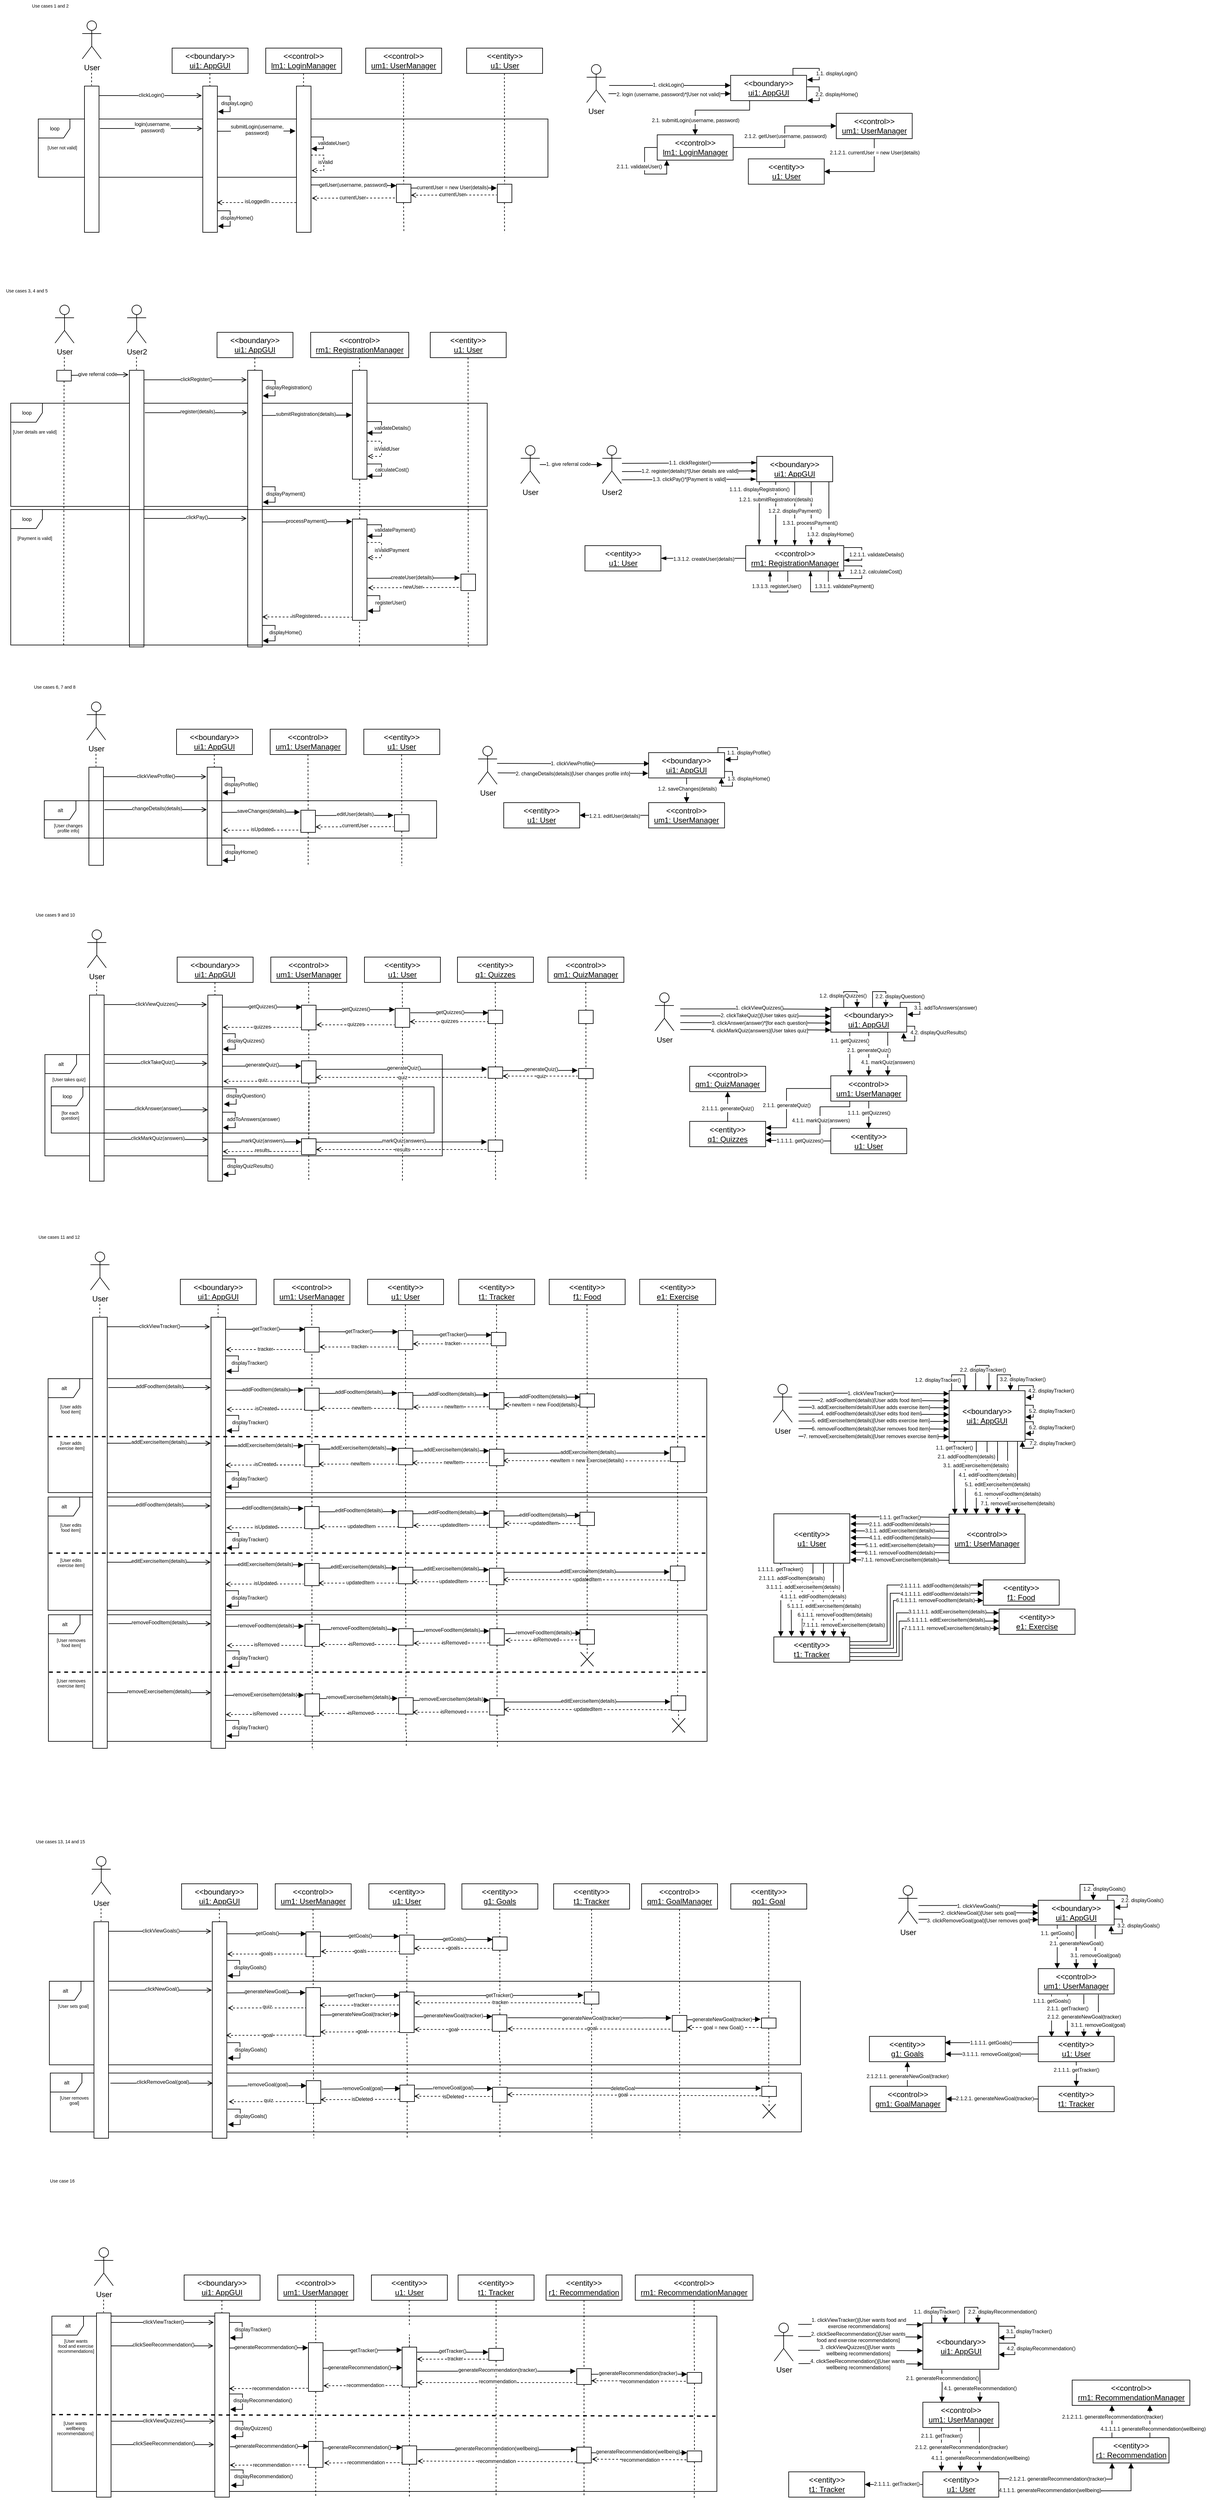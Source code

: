 <mxfile version="20.7.4" type="github">
  <diagram id="c1oZlRYy-DprkKR2t52D" name="Page-1">
    <mxGraphModel dx="3268" dy="1512" grid="0" gridSize="10" guides="1" tooltips="1" connect="1" arrows="1" fold="1" page="0" pageScale="1" pageWidth="827" pageHeight="1169" math="0" shadow="0">
      <root>
        <mxCell id="0" />
        <mxCell id="1" parent="0" />
        <mxCell id="sUloH9DEDX4tPpxW6tqJ-341" value="alt" style="shape=umlFrame;tabPosition=left;html=1;boundedLbl=1;labelInHeader=1;width=50;height=30;fontSize=8;" parent="1" vertex="1">
          <mxGeometry x="-22" y="2457" width="1041" height="179" as="geometry" />
        </mxCell>
        <mxCell id="sUloH9DEDX4tPpxW6tqJ-342" value="[User edits&#xa;food item]" style="text;align=center;fontSize=7;" parent="sUloH9DEDX4tPpxW6tqJ-341" vertex="1">
          <mxGeometry width="60" height="20" relative="1" as="geometry">
            <mxPoint x="6" y="34" as="offset" />
          </mxGeometry>
        </mxCell>
        <mxCell id="sUloH9DEDX4tPpxW6tqJ-343" value="[User edits&#xa;exercise item]" style="text;align=center;fontSize=7;" parent="sUloH9DEDX4tPpxW6tqJ-341" vertex="1">
          <mxGeometry x="6" y="89.448" width="60" height="25.211" as="geometry" />
        </mxCell>
        <mxCell id="sUloH9DEDX4tPpxW6tqJ-403" value="alt" style="shape=umlFrame;tabPosition=left;html=1;boundedLbl=1;labelInHeader=1;width=50;height=30;fontSize=8;" parent="1" vertex="1">
          <mxGeometry x="-21.5" y="2643" width="1041" height="200" as="geometry" />
        </mxCell>
        <mxCell id="sUloH9DEDX4tPpxW6tqJ-404" value="[User removes&#xa;food item]" style="text;align=center;fontSize=7;" parent="sUloH9DEDX4tPpxW6tqJ-403" vertex="1">
          <mxGeometry width="60" height="20" relative="1" as="geometry">
            <mxPoint x="6" y="30" as="offset" />
          </mxGeometry>
        </mxCell>
        <mxCell id="sUloH9DEDX4tPpxW6tqJ-405" value="[User removes&#xa;exercise item]" style="text;align=center;fontSize=7;" parent="sUloH9DEDX4tPpxW6tqJ-403" vertex="1">
          <mxGeometry x="6" y="93.873" width="60" height="28.169" as="geometry" />
        </mxCell>
        <mxCell id="yiR10c4rIU2J_5i0L7nW-377" value="" style="endArrow=block;html=1;rounded=0;exitX=0.964;exitY=0.347;exitDx=0;exitDy=0;exitPerimeter=0;endFill=1;entryX=-0.031;entryY=0.179;entryDx=0;entryDy=0;entryPerimeter=0;" edge="1" parent="sUloH9DEDX4tPpxW6tqJ-403">
          <mxGeometry width="50" height="50" relative="1" as="geometry">
            <mxPoint x="721.502" y="29.709" as="sourcePoint" />
            <mxPoint x="841.787" y="29.004" as="targetPoint" />
          </mxGeometry>
        </mxCell>
        <mxCell id="yiR10c4rIU2J_5i0L7nW-378" value="removeFoodItem(details)" style="edgeLabel;html=1;align=center;verticalAlign=middle;resizable=0;points=[];fontSize=8;" vertex="1" connectable="0" parent="yiR10c4rIU2J_5i0L7nW-377">
          <mxGeometry x="-0.302" y="-1" relative="1" as="geometry">
            <mxPoint x="19" y="-3" as="offset" />
          </mxGeometry>
        </mxCell>
        <mxCell id="yiR10c4rIU2J_5i0L7nW-379" value="" style="endArrow=none;html=1;rounded=0;endFill=0;startArrow=open;startFill=0;dashed=1;" edge="1" parent="sUloH9DEDX4tPpxW6tqJ-403">
          <mxGeometry width="50" height="50" relative="1" as="geometry">
            <mxPoint x="722.0" y="40.35" as="sourcePoint" />
            <mxPoint x="842" y="39.85" as="targetPoint" />
          </mxGeometry>
        </mxCell>
        <mxCell id="yiR10c4rIU2J_5i0L7nW-380" value="isRemoved" style="edgeLabel;html=1;align=center;verticalAlign=middle;resizable=0;points=[];fontSize=8;" vertex="1" connectable="0" parent="yiR10c4rIU2J_5i0L7nW-379">
          <mxGeometry x="-0.302" y="-1" relative="1" as="geometry">
            <mxPoint x="22" y="-2" as="offset" />
          </mxGeometry>
        </mxCell>
        <mxCell id="yiR10c4rIU2J_5i0L7nW-388" value="" style="rounded=0;whiteSpace=wrap;html=1;" vertex="1" parent="sUloH9DEDX4tPpxW6tqJ-403">
          <mxGeometry x="984.25" y="128" width="23" height="23" as="geometry" />
        </mxCell>
        <mxCell id="yiR10c4rIU2J_5i0L7nW-389" value="" style="endArrow=block;html=1;rounded=0;exitX=0.964;exitY=0.347;exitDx=0;exitDy=0;exitPerimeter=0;endFill=1;entryX=-0.046;entryY=0.41;entryDx=0;entryDy=0;entryPerimeter=0;" edge="1" parent="sUloH9DEDX4tPpxW6tqJ-403">
          <mxGeometry width="50" height="50" relative="1" as="geometry">
            <mxPoint x="720.002" y="137.849" as="sourcePoint" />
            <mxPoint x="983.192" y="137.43" as="targetPoint" />
          </mxGeometry>
        </mxCell>
        <mxCell id="yiR10c4rIU2J_5i0L7nW-390" value="editExerciseItem(details)" style="edgeLabel;html=1;align=center;verticalAlign=middle;resizable=0;points=[];fontSize=8;" vertex="1" connectable="0" parent="yiR10c4rIU2J_5i0L7nW-389">
          <mxGeometry x="-0.302" y="-1" relative="1" as="geometry">
            <mxPoint x="41" y="-3" as="offset" />
          </mxGeometry>
        </mxCell>
        <mxCell id="yiR10c4rIU2J_5i0L7nW-391" value="" style="endArrow=none;html=1;rounded=0;exitX=1;exitY=0.75;exitDx=0;exitDy=0;endFill=0;startArrow=open;startFill=0;dashed=1;" edge="1" parent="sUloH9DEDX4tPpxW6tqJ-403">
          <mxGeometry width="50" height="50" relative="1" as="geometry">
            <mxPoint x="719.5" y="149.5" as="sourcePoint" />
            <mxPoint x="983.75" y="150" as="targetPoint" />
          </mxGeometry>
        </mxCell>
        <mxCell id="yiR10c4rIU2J_5i0L7nW-392" value="updatedItem" style="edgeLabel;html=1;align=center;verticalAlign=middle;resizable=0;points=[];fontSize=8;" vertex="1" connectable="0" parent="yiR10c4rIU2J_5i0L7nW-391">
          <mxGeometry x="-0.302" y="-1" relative="1" as="geometry">
            <mxPoint x="41" y="-2" as="offset" />
          </mxGeometry>
        </mxCell>
        <mxCell id="yiR10c4rIU2J_5i0L7nW-178" value="alt" style="shape=umlFrame;tabPosition=left;html=1;boundedLbl=1;labelInHeader=1;width=50;height=30;fontSize=8;" vertex="1" parent="1">
          <mxGeometry x="-22" y="2270" width="1041" height="180" as="geometry" />
        </mxCell>
        <mxCell id="yiR10c4rIU2J_5i0L7nW-179" value="[User adds&#xa;food item]" style="text;align=center;fontSize=7;" vertex="1" parent="yiR10c4rIU2J_5i0L7nW-178">
          <mxGeometry width="60" height="20" relative="1" as="geometry">
            <mxPoint x="6" y="34" as="offset" />
          </mxGeometry>
        </mxCell>
        <mxCell id="yiR10c4rIU2J_5i0L7nW-180" value="[User adds&#xa;exercise item]" style="text;align=center;fontSize=7;" vertex="1" parent="yiR10c4rIU2J_5i0L7nW-178">
          <mxGeometry x="6" y="91.686" width="60" height="25.352" as="geometry" />
        </mxCell>
        <mxCell id="sUloH9DEDX4tPpxW6tqJ-468" value="alt" style="shape=umlFrame;tabPosition=left;html=1;boundedLbl=1;labelInHeader=1;width=50;height=30;fontSize=8;" parent="1" vertex="1">
          <mxGeometry x="-20" y="3222" width="1187" height="132" as="geometry" />
        </mxCell>
        <mxCell id="sUloH9DEDX4tPpxW6tqJ-469" value="[User sets goal]" style="text;align=center;fontSize=7;" parent="sUloH9DEDX4tPpxW6tqJ-468" vertex="1">
          <mxGeometry width="60" height="20" relative="1" as="geometry">
            <mxPoint x="8" y="29" as="offset" />
          </mxGeometry>
        </mxCell>
        <mxCell id="yiR10c4rIU2J_5i0L7nW-412" value="" style="rounded=0;whiteSpace=wrap;html=1;" vertex="1" parent="sUloH9DEDX4tPpxW6tqJ-468">
          <mxGeometry x="700" y="53" width="23" height="26" as="geometry" />
        </mxCell>
        <mxCell id="yiR10c4rIU2J_5i0L7nW-414" value="" style="endArrow=none;html=1;rounded=0;endFill=0;startArrow=open;startFill=0;dashed=1;exitX=0.982;exitY=0.679;exitDx=0;exitDy=0;exitPerimeter=0;" edge="1" parent="sUloH9DEDX4tPpxW6tqJ-468">
          <mxGeometry width="50" height="50" relative="1" as="geometry">
            <mxPoint x="576.586" y="76.004" as="sourcePoint" />
            <mxPoint x="700" y="76.35" as="targetPoint" />
          </mxGeometry>
        </mxCell>
        <mxCell id="yiR10c4rIU2J_5i0L7nW-415" value="goal" style="edgeLabel;html=1;align=center;verticalAlign=middle;resizable=0;points=[];fontSize=8;" vertex="1" connectable="0" parent="yiR10c4rIU2J_5i0L7nW-414">
          <mxGeometry x="-0.302" y="-1" relative="1" as="geometry">
            <mxPoint x="18" y="-1" as="offset" />
          </mxGeometry>
        </mxCell>
        <mxCell id="yiR10c4rIU2J_5i0L7nW-416" value="" style="endArrow=block;html=1;rounded=0;exitX=1;exitY=0.25;exitDx=0;exitDy=0;endFill=1;entryX=0;entryY=0.5;entryDx=0;entryDy=0;" edge="1" parent="sUloH9DEDX4tPpxW6tqJ-468">
          <mxGeometry width="50" height="50" relative="1" as="geometry">
            <mxPoint x="577.5" y="56.13" as="sourcePoint" />
            <mxPoint x="700" y="55.63" as="targetPoint" />
          </mxGeometry>
        </mxCell>
        <mxCell id="yiR10c4rIU2J_5i0L7nW-417" value="generateNewGoal(tracker)" style="edgeLabel;html=1;align=center;verticalAlign=middle;resizable=0;points=[];fontSize=8;" vertex="1" connectable="0" parent="yiR10c4rIU2J_5i0L7nW-416">
          <mxGeometry x="-0.302" y="-1" relative="1" as="geometry">
            <mxPoint x="17" y="-3" as="offset" />
          </mxGeometry>
        </mxCell>
        <mxCell id="yiR10c4rIU2J_5i0L7nW-54" value="alt" style="shape=umlFrame;tabPosition=left;html=1;boundedLbl=1;labelInHeader=1;width=50;height=30;fontSize=8;" vertex="1" parent="1">
          <mxGeometry x="-18.5" y="3367" width="1187" height="93" as="geometry" />
        </mxCell>
        <mxCell id="yiR10c4rIU2J_5i0L7nW-55" value="[User removes&#xa;goal]" style="text;align=center;fontSize=7;" vertex="1" parent="yiR10c4rIU2J_5i0L7nW-54">
          <mxGeometry width="60" height="20" relative="1" as="geometry">
            <mxPoint x="8" y="29" as="offset" />
          </mxGeometry>
        </mxCell>
        <mxCell id="yiR10c4rIU2J_5i0L7nW-430" value="" style="endArrow=none;html=1;rounded=0;endFill=0;startArrow=open;startFill=0;dashed=1;entryX=0;entryY=0.75;entryDx=0;entryDy=0;" edge="1" parent="yiR10c4rIU2J_5i0L7nW-54">
          <mxGeometry width="50" height="50" relative="1" as="geometry">
            <mxPoint x="722" y="34" as="sourcePoint" />
            <mxPoint x="1123.5" y="36.0" as="targetPoint" />
          </mxGeometry>
        </mxCell>
        <mxCell id="yiR10c4rIU2J_5i0L7nW-431" value="goal" style="edgeLabel;html=1;align=center;verticalAlign=middle;resizable=0;points=[];fontSize=8;" vertex="1" connectable="0" parent="yiR10c4rIU2J_5i0L7nW-430">
          <mxGeometry x="-0.302" y="-1" relative="1" as="geometry">
            <mxPoint x="42" y="-2" as="offset" />
          </mxGeometry>
        </mxCell>
        <mxCell id="yiR10c4rIU2J_5i0L7nW-432" value="" style="endArrow=block;html=1;rounded=0;exitX=1;exitY=0.25;exitDx=0;exitDy=0;endFill=1;entryX=0;entryY=0;entryDx=0;entryDy=0;" edge="1" parent="yiR10c4rIU2J_5i0L7nW-54">
          <mxGeometry width="50" height="50" relative="1" as="geometry">
            <mxPoint x="722.41" y="23.63" as="sourcePoint" />
            <mxPoint x="1123.5" y="24" as="targetPoint" />
          </mxGeometry>
        </mxCell>
        <mxCell id="yiR10c4rIU2J_5i0L7nW-433" value="deleteGoal" style="edgeLabel;html=1;align=center;verticalAlign=middle;resizable=0;points=[];fontSize=8;" vertex="1" connectable="0" parent="yiR10c4rIU2J_5i0L7nW-432">
          <mxGeometry x="-0.302" y="-1" relative="1" as="geometry">
            <mxPoint x="42" y="-1" as="offset" />
          </mxGeometry>
        </mxCell>
        <mxCell id="yiR10c4rIU2J_5i0L7nW-435" value="" style="group" vertex="1" connectable="0" parent="yiR10c4rIU2J_5i0L7nW-54">
          <mxGeometry x="1125.5" y="49" width="21" height="22.5" as="geometry" />
        </mxCell>
        <mxCell id="yiR10c4rIU2J_5i0L7nW-436" value="" style="endArrow=none;html=1;rounded=0;" edge="1" parent="yiR10c4rIU2J_5i0L7nW-435">
          <mxGeometry x="1" y="-451" width="50" height="50" relative="1" as="geometry">
            <mxPoint x="0.412" y="22.5" as="sourcePoint" />
            <mxPoint x="21" as="targetPoint" />
            <mxPoint x="131" y="-297" as="offset" />
          </mxGeometry>
        </mxCell>
        <mxCell id="yiR10c4rIU2J_5i0L7nW-437" value="" style="endArrow=none;html=1;rounded=0;" edge="1" parent="yiR10c4rIU2J_5i0L7nW-435">
          <mxGeometry x="1" y="-451" width="50" height="50" relative="1" as="geometry">
            <mxPoint x="20.588" y="22.5" as="sourcePoint" />
            <mxPoint as="targetPoint" />
            <mxPoint x="131" y="-297" as="offset" />
          </mxGeometry>
        </mxCell>
        <mxCell id="yiR10c4rIU2J_5i0L7nW-438" style="edgeStyle=orthogonalEdgeStyle;rounded=0;orthogonalLoop=1;jettySize=auto;html=1;dashed=1;fontSize=7;startArrow=none;startFill=0;endArrow=none;endFill=0;exitX=0.5;exitY=1;exitDx=0;exitDy=0;" edge="1" parent="yiR10c4rIU2J_5i0L7nW-54" source="yiR10c4rIU2J_5i0L7nW-434">
          <mxGeometry relative="1" as="geometry">
            <mxPoint x="1136" y="54.5" as="targetPoint" />
            <mxPoint x="1137" y="37.0" as="sourcePoint" />
          </mxGeometry>
        </mxCell>
        <mxCell id="sUloH9DEDX4tPpxW6tqJ-16" value="alt" style="shape=umlFrame;tabPosition=left;html=1;boundedLbl=1;labelInHeader=1;width=50;height=30;fontSize=8;" parent="1" vertex="1">
          <mxGeometry x="-27" y="1758" width="628" height="160" as="geometry" />
        </mxCell>
        <mxCell id="sUloH9DEDX4tPpxW6tqJ-17" value="[User takes quiz]" style="text;align=center;fontSize=7;" parent="sUloH9DEDX4tPpxW6tqJ-16" vertex="1">
          <mxGeometry width="60" height="20" relative="1" as="geometry">
            <mxPoint x="8" y="29" as="offset" />
          </mxGeometry>
        </mxCell>
        <mxCell id="ojf8vlIbQqwhDHuOTLE6-334" style="edgeStyle=orthogonalEdgeStyle;rounded=0;orthogonalLoop=1;jettySize=auto;html=1;dashed=1;fontSize=7;startArrow=none;startFill=0;endArrow=none;endFill=0;entryX=0.5;entryY=1;entryDx=0;entryDy=0;" parent="1" target="ojf8vlIbQqwhDHuOTLE6-335" edge="1">
          <mxGeometry relative="1" as="geometry">
            <mxPoint x="538" y="1820" as="targetPoint" />
            <mxPoint x="538" y="1957" as="sourcePoint" />
          </mxGeometry>
        </mxCell>
        <mxCell id="ojf8vlIbQqwhDHuOTLE6-44" value="loop" style="shape=umlFrame;tabPosition=left;html=1;boundedLbl=1;labelInHeader=1;width=50;height=30;fontSize=8;" parent="1" vertex="1">
          <mxGeometry x="-37.5" y="280" width="805.5" height="92" as="geometry" />
        </mxCell>
        <mxCell id="ojf8vlIbQqwhDHuOTLE6-45" value="[User not valid]" style="text;align=center;fontSize=7;" parent="ojf8vlIbQqwhDHuOTLE6-44" vertex="1">
          <mxGeometry width="60" height="20" relative="1" as="geometry">
            <mxPoint x="8" y="35" as="offset" />
          </mxGeometry>
        </mxCell>
        <mxCell id="ojf8vlIbQqwhDHuOTLE6-1" value="User" style="shape=umlActor;verticalLabelPosition=bottom;verticalAlign=top;html=1;outlineConnect=0;" parent="1" vertex="1">
          <mxGeometry x="32" y="125" width="30" height="60" as="geometry" />
        </mxCell>
        <mxCell id="ojf8vlIbQqwhDHuOTLE6-2" value="" style="endArrow=none;html=1;rounded=0;dashed=1;" parent="1" edge="1">
          <mxGeometry width="50" height="50" relative="1" as="geometry">
            <mxPoint x="46.7" y="207" as="sourcePoint" />
            <mxPoint x="46.7" y="227" as="targetPoint" />
          </mxGeometry>
        </mxCell>
        <mxCell id="ojf8vlIbQqwhDHuOTLE6-4" value="&amp;lt;&amp;lt;boundary&amp;gt;&amp;gt;&lt;br&gt;&lt;u&gt;ui1: AppGUI&lt;/u&gt;" style="rounded=0;whiteSpace=wrap;html=1;" parent="1" vertex="1">
          <mxGeometry x="174" y="168" width="120" height="40" as="geometry" />
        </mxCell>
        <mxCell id="ojf8vlIbQqwhDHuOTLE6-5" value="" style="endArrow=none;html=1;rounded=0;dashed=1;" parent="1" edge="1">
          <mxGeometry width="50" height="50" relative="1" as="geometry">
            <mxPoint x="233.7" y="208" as="sourcePoint" />
            <mxPoint x="233.7" y="228" as="targetPoint" />
          </mxGeometry>
        </mxCell>
        <mxCell id="ojf8vlIbQqwhDHuOTLE6-6" value="&amp;lt;&amp;lt;control&amp;gt;&amp;gt;&lt;br&gt;&lt;u&gt;lm1: LoginManager&lt;/u&gt;" style="rounded=0;whiteSpace=wrap;html=1;" parent="1" vertex="1">
          <mxGeometry x="322" y="168" width="120" height="40" as="geometry" />
        </mxCell>
        <mxCell id="ojf8vlIbQqwhDHuOTLE6-7" value="" style="endArrow=none;html=1;rounded=0;dashed=1;" parent="1" edge="1">
          <mxGeometry width="50" height="50" relative="1" as="geometry">
            <mxPoint x="381.7" y="208" as="sourcePoint" />
            <mxPoint x="381.7" y="228" as="targetPoint" />
          </mxGeometry>
        </mxCell>
        <mxCell id="ojf8vlIbQqwhDHuOTLE6-8" value="" style="rounded=0;whiteSpace=wrap;html=1;" parent="1" vertex="1">
          <mxGeometry x="222.5" y="228" width="23" height="231" as="geometry" />
        </mxCell>
        <mxCell id="ojf8vlIbQqwhDHuOTLE6-9" value="" style="endArrow=open;html=1;rounded=0;endFill=0;" parent="1" edge="1">
          <mxGeometry width="50" height="50" relative="1" as="geometry">
            <mxPoint x="58" y="243" as="sourcePoint" />
            <mxPoint x="221" y="243" as="targetPoint" />
          </mxGeometry>
        </mxCell>
        <mxCell id="ojf8vlIbQqwhDHuOTLE6-10" value="clickLogin()" style="edgeLabel;html=1;align=center;verticalAlign=middle;resizable=0;points=[];fontSize=8;" parent="ojf8vlIbQqwhDHuOTLE6-9" vertex="1" connectable="0">
          <mxGeometry x="-0.302" y="-1" relative="1" as="geometry">
            <mxPoint x="26" y="-2" as="offset" />
          </mxGeometry>
        </mxCell>
        <mxCell id="ojf8vlIbQqwhDHuOTLE6-16" value="" style="endArrow=open;html=1;rounded=0;endFill=0;" parent="1" edge="1">
          <mxGeometry width="50" height="50" relative="1" as="geometry">
            <mxPoint x="60" y="295" as="sourcePoint" />
            <mxPoint x="221.78" y="295" as="targetPoint" />
          </mxGeometry>
        </mxCell>
        <mxCell id="ojf8vlIbQqwhDHuOTLE6-17" value="login(username,&lt;br style=&quot;font-size: 8px;&quot;&gt;password)" style="edgeLabel;html=1;align=center;verticalAlign=middle;resizable=0;points=[];fontSize=8;" parent="ojf8vlIbQqwhDHuOTLE6-16" vertex="1" connectable="0">
          <mxGeometry x="-0.302" y="-1" relative="1" as="geometry">
            <mxPoint x="26" y="-3" as="offset" />
          </mxGeometry>
        </mxCell>
        <mxCell id="ojf8vlIbQqwhDHuOTLE6-20" value="" style="endArrow=block;html=1;rounded=0;exitX=0.964;exitY=0.347;exitDx=0;exitDy=0;exitPerimeter=0;endFill=1;" parent="1" edge="1">
          <mxGeometry width="50" height="50" relative="1" as="geometry">
            <mxPoint x="245.502" y="299.359" as="sourcePoint" />
            <mxPoint x="369" y="299" as="targetPoint" />
          </mxGeometry>
        </mxCell>
        <mxCell id="ojf8vlIbQqwhDHuOTLE6-21" value="submitLogin(username,&lt;br style=&quot;font-size: 8px;&quot;&gt;password)" style="edgeLabel;html=1;align=center;verticalAlign=middle;resizable=0;points=[];fontSize=8;" parent="ojf8vlIbQqwhDHuOTLE6-20" vertex="1" connectable="0">
          <mxGeometry x="-0.302" y="-1" relative="1" as="geometry">
            <mxPoint x="19" y="-3" as="offset" />
          </mxGeometry>
        </mxCell>
        <mxCell id="ojf8vlIbQqwhDHuOTLE6-24" value="&amp;lt;&amp;lt;control&amp;gt;&amp;gt;&lt;br&gt;&lt;u&gt;um1: UserManager&lt;/u&gt;" style="rounded=0;whiteSpace=wrap;html=1;" parent="1" vertex="1">
          <mxGeometry x="480" y="168" width="120" height="40" as="geometry" />
        </mxCell>
        <mxCell id="ojf8vlIbQqwhDHuOTLE6-25" value="" style="endArrow=none;html=1;rounded=0;dashed=1;entryX=0.5;entryY=0;entryDx=0;entryDy=0;" parent="1" target="ojf8vlIbQqwhDHuOTLE6-26" edge="1">
          <mxGeometry width="50" height="50" relative="1" as="geometry">
            <mxPoint x="539.7" y="208" as="sourcePoint" />
            <mxPoint x="539.7" y="228" as="targetPoint" />
          </mxGeometry>
        </mxCell>
        <mxCell id="yiR10c4rIU2J_5i0L7nW-462" style="edgeStyle=orthogonalEdgeStyle;rounded=0;orthogonalLoop=1;jettySize=auto;html=1;exitX=0;exitY=0.25;exitDx=0;exitDy=0;startArrow=none;startFill=0;endArrow=block;endFill=1;" edge="1" parent="1" source="ojf8vlIbQqwhDHuOTLE6-26">
          <mxGeometry relative="1" as="geometry">
            <mxPoint x="528.241" y="390.034" as="targetPoint" />
          </mxGeometry>
        </mxCell>
        <mxCell id="ojf8vlIbQqwhDHuOTLE6-26" value="" style="rounded=0;whiteSpace=wrap;html=1;" parent="1" vertex="1">
          <mxGeometry x="528.5" y="383" width="23" height="29" as="geometry" />
        </mxCell>
        <mxCell id="ojf8vlIbQqwhDHuOTLE6-29" style="edgeStyle=orthogonalEdgeStyle;rounded=0;orthogonalLoop=1;jettySize=auto;html=1;fontSize=8;startArrow=none;startFill=0;endArrow=block;endFill=1;exitX=1.016;exitY=0.367;exitDx=0;exitDy=0;exitPerimeter=0;" parent="1" edge="1">
          <mxGeometry relative="1" as="geometry">
            <mxPoint x="393.868" y="308.373" as="sourcePoint" />
            <mxPoint x="394" y="327" as="targetPoint" />
            <Array as="points">
              <mxPoint x="413" y="308" />
              <mxPoint x="413" y="327" />
            </Array>
          </mxGeometry>
        </mxCell>
        <mxCell id="ojf8vlIbQqwhDHuOTLE6-30" value="validateUser()" style="edgeLabel;html=1;align=center;verticalAlign=middle;resizable=0;points=[];fontSize=8;" parent="ojf8vlIbQqwhDHuOTLE6-29" vertex="1" connectable="0">
          <mxGeometry x="-0.054" relative="1" as="geometry">
            <mxPoint x="16" y="1" as="offset" />
          </mxGeometry>
        </mxCell>
        <mxCell id="ojf8vlIbQqwhDHuOTLE6-31" style="edgeStyle=orthogonalEdgeStyle;rounded=0;orthogonalLoop=1;jettySize=auto;html=1;entryX=1;entryY=0.5;entryDx=0;entryDy=0;fontSize=8;startArrow=none;startFill=0;endArrow=block;endFill=1;exitX=0.967;exitY=0.379;exitDx=0;exitDy=0;exitPerimeter=0;" parent="1" edge="1">
          <mxGeometry relative="1" as="geometry">
            <mxPoint x="245.501" y="244.003" as="sourcePoint" />
            <mxPoint x="246.26" y="267.84" as="targetPoint" />
            <Array as="points">
              <mxPoint x="265.76" y="244.34" />
              <mxPoint x="265.76" y="268.34" />
              <mxPoint x="245.76" y="268.34" />
            </Array>
          </mxGeometry>
        </mxCell>
        <mxCell id="ojf8vlIbQqwhDHuOTLE6-32" value="displayLogin()" style="edgeLabel;html=1;align=center;verticalAlign=middle;resizable=0;points=[];fontSize=8;" parent="ojf8vlIbQqwhDHuOTLE6-31" vertex="1" connectable="0">
          <mxGeometry x="-0.054" relative="1" as="geometry">
            <mxPoint x="10" as="offset" />
          </mxGeometry>
        </mxCell>
        <mxCell id="ojf8vlIbQqwhDHuOTLE6-33" value="" style="endArrow=block;html=1;rounded=0;exitX=0.964;exitY=0.347;exitDx=0;exitDy=0;exitPerimeter=0;endFill=1;entryX=0;entryY=0.25;entryDx=0;entryDy=0;" parent="1" edge="1">
          <mxGeometry width="50" height="50" relative="1" as="geometry">
            <mxPoint x="393.502" y="384.079" as="sourcePoint" />
            <mxPoint x="528.5" y="385.25" as="targetPoint" />
          </mxGeometry>
        </mxCell>
        <mxCell id="ojf8vlIbQqwhDHuOTLE6-34" value="getUser(username, password)" style="edgeLabel;html=1;align=center;verticalAlign=middle;resizable=0;points=[];fontSize=8;" parent="ojf8vlIbQqwhDHuOTLE6-33" vertex="1" connectable="0">
          <mxGeometry x="-0.302" y="-1" relative="1" as="geometry">
            <mxPoint x="19" y="-2" as="offset" />
          </mxGeometry>
        </mxCell>
        <mxCell id="ojf8vlIbQqwhDHuOTLE6-37" value="" style="endArrow=none;html=1;rounded=0;exitX=0.964;exitY=0.347;exitDx=0;exitDy=0;exitPerimeter=0;endFill=0;entryX=0;entryY=0.75;entryDx=0;entryDy=0;dashed=1;startArrow=open;startFill=0;" parent="1" target="ojf8vlIbQqwhDHuOTLE6-26" edge="1">
          <mxGeometry width="50" height="50" relative="1" as="geometry">
            <mxPoint x="394.742" y="405.109" as="sourcePoint" />
            <mxPoint x="519.498" y="405.033" as="targetPoint" />
          </mxGeometry>
        </mxCell>
        <mxCell id="ojf8vlIbQqwhDHuOTLE6-38" value="currentUser" style="edgeLabel;html=1;align=center;verticalAlign=middle;resizable=0;points=[];fontSize=8;" parent="ojf8vlIbQqwhDHuOTLE6-37" vertex="1" connectable="0">
          <mxGeometry x="-0.302" y="-1" relative="1" as="geometry">
            <mxPoint x="18" y="-2" as="offset" />
          </mxGeometry>
        </mxCell>
        <mxCell id="ojf8vlIbQqwhDHuOTLE6-39" style="edgeStyle=orthogonalEdgeStyle;rounded=0;orthogonalLoop=1;jettySize=auto;html=1;entryX=1;entryY=0.5;entryDx=0;entryDy=0;fontSize=8;startArrow=none;startFill=0;endArrow=open;endFill=0;exitX=0.967;exitY=0.379;exitDx=0;exitDy=0;exitPerimeter=0;dashed=1;" parent="1" edge="1">
          <mxGeometry relative="1" as="geometry">
            <mxPoint x="393.501" y="337.003" as="sourcePoint" />
            <mxPoint x="394.26" y="360.84" as="targetPoint" />
            <Array as="points">
              <mxPoint x="413.76" y="337.34" />
              <mxPoint x="413.76" y="361.34" />
              <mxPoint x="393.76" y="361.34" />
            </Array>
          </mxGeometry>
        </mxCell>
        <mxCell id="ojf8vlIbQqwhDHuOTLE6-40" value="isValid" style="edgeLabel;html=1;align=center;verticalAlign=middle;resizable=0;points=[];fontSize=8;" parent="ojf8vlIbQqwhDHuOTLE6-39" vertex="1" connectable="0">
          <mxGeometry x="-0.054" relative="1" as="geometry">
            <mxPoint x="2" as="offset" />
          </mxGeometry>
        </mxCell>
        <mxCell id="ojf8vlIbQqwhDHuOTLE6-43" value="" style="endArrow=none;html=1;rounded=0;dashed=1;entryX=0.837;entryY=1;entryDx=0;entryDy=0;entryPerimeter=0;" parent="1" edge="1">
          <mxGeometry width="50" height="50" relative="1" as="geometry">
            <mxPoint x="539.73" y="412" as="sourcePoint" />
            <mxPoint x="540.292" y="459" as="targetPoint" />
          </mxGeometry>
        </mxCell>
        <mxCell id="ojf8vlIbQqwhDHuOTLE6-46" style="edgeStyle=orthogonalEdgeStyle;rounded=0;orthogonalLoop=1;jettySize=auto;html=1;entryX=1;entryY=0.5;entryDx=0;entryDy=0;fontSize=8;startArrow=none;startFill=0;endArrow=block;endFill=1;exitX=0.967;exitY=0.379;exitDx=0;exitDy=0;exitPerimeter=0;" parent="1" edge="1">
          <mxGeometry relative="1" as="geometry">
            <mxPoint x="245.501" y="425.003" as="sourcePoint" />
            <mxPoint x="246.26" y="448.84" as="targetPoint" />
            <Array as="points">
              <mxPoint x="265.76" y="425.34" />
              <mxPoint x="265.76" y="449.34" />
              <mxPoint x="245.76" y="449.34" />
            </Array>
          </mxGeometry>
        </mxCell>
        <mxCell id="ojf8vlIbQqwhDHuOTLE6-47" value="displayHome()" style="edgeLabel;html=1;align=center;verticalAlign=middle;resizable=0;points=[];fontSize=8;" parent="ojf8vlIbQqwhDHuOTLE6-46" vertex="1" connectable="0">
          <mxGeometry x="-0.054" relative="1" as="geometry">
            <mxPoint x="10" as="offset" />
          </mxGeometry>
        </mxCell>
        <mxCell id="ojf8vlIbQqwhDHuOTLE6-51" value="Use cases 1 and 2" style="text;html=1;align=center;verticalAlign=middle;resizable=0;points=[];autosize=1;strokeColor=none;fillColor=none;fontSize=7;" parent="1" vertex="1">
          <mxGeometry x="-57" y="92" width="76" height="20" as="geometry" />
        </mxCell>
        <mxCell id="ojf8vlIbQqwhDHuOTLE6-53" value="loop" style="shape=umlFrame;tabPosition=left;html=1;boundedLbl=1;labelInHeader=1;width=50;height=30;fontSize=8;" parent="1" vertex="1">
          <mxGeometry x="-81" y="729" width="753" height="163" as="geometry" />
        </mxCell>
        <mxCell id="ojf8vlIbQqwhDHuOTLE6-54" value="[User details are valid]" style="text;align=center;fontSize=7;" parent="ojf8vlIbQqwhDHuOTLE6-53" vertex="1">
          <mxGeometry width="60" height="20" relative="1" as="geometry">
            <mxPoint x="8" y="35" as="offset" />
          </mxGeometry>
        </mxCell>
        <mxCell id="ojf8vlIbQqwhDHuOTLE6-55" value="User2" style="shape=umlActor;verticalLabelPosition=bottom;verticalAlign=top;html=1;outlineConnect=0;" parent="1" vertex="1">
          <mxGeometry x="103" y="574" width="30" height="60" as="geometry" />
        </mxCell>
        <mxCell id="ojf8vlIbQqwhDHuOTLE6-56" value="" style="endArrow=none;html=1;rounded=0;dashed=1;" parent="1" edge="1">
          <mxGeometry width="50" height="50" relative="1" as="geometry">
            <mxPoint x="117.7" y="656" as="sourcePoint" />
            <mxPoint x="117.7" y="676" as="targetPoint" />
          </mxGeometry>
        </mxCell>
        <mxCell id="ojf8vlIbQqwhDHuOTLE6-57" value="" style="rounded=0;whiteSpace=wrap;html=1;" parent="1" vertex="1">
          <mxGeometry x="106.5" y="677" width="23" height="437" as="geometry" />
        </mxCell>
        <mxCell id="ojf8vlIbQqwhDHuOTLE6-58" value="&amp;lt;&amp;lt;boundary&amp;gt;&amp;gt;&lt;br&gt;&lt;u&gt;ui1: AppGUI&lt;/u&gt;" style="rounded=0;whiteSpace=wrap;html=1;" parent="1" vertex="1">
          <mxGeometry x="245" y="617" width="120" height="40" as="geometry" />
        </mxCell>
        <mxCell id="ojf8vlIbQqwhDHuOTLE6-59" value="" style="endArrow=none;html=1;rounded=0;dashed=1;" parent="1" edge="1">
          <mxGeometry width="50" height="50" relative="1" as="geometry">
            <mxPoint x="304.7" y="657" as="sourcePoint" />
            <mxPoint x="304.7" y="677" as="targetPoint" />
          </mxGeometry>
        </mxCell>
        <mxCell id="ojf8vlIbQqwhDHuOTLE6-60" value="&amp;lt;&amp;lt;control&amp;gt;&amp;gt;&lt;br&gt;&lt;u&gt;rm1: RegistrationManager&lt;/u&gt;" style="rounded=0;whiteSpace=wrap;html=1;" parent="1" vertex="1">
          <mxGeometry x="393" y="617" width="155" height="40" as="geometry" />
        </mxCell>
        <mxCell id="ojf8vlIbQqwhDHuOTLE6-61" value="" style="endArrow=none;html=1;rounded=0;dashed=1;" parent="1" edge="1">
          <mxGeometry width="50" height="50" relative="1" as="geometry">
            <mxPoint x="470.2" y="657" as="sourcePoint" />
            <mxPoint x="470.2" y="677" as="targetPoint" />
          </mxGeometry>
        </mxCell>
        <mxCell id="ojf8vlIbQqwhDHuOTLE6-62" value="" style="rounded=0;whiteSpace=wrap;html=1;" parent="1" vertex="1">
          <mxGeometry x="293.5" y="677" width="23" height="437" as="geometry" />
        </mxCell>
        <mxCell id="ojf8vlIbQqwhDHuOTLE6-63" value="" style="endArrow=open;html=1;rounded=0;endFill=0;" parent="1" edge="1">
          <mxGeometry width="50" height="50" relative="1" as="geometry">
            <mxPoint x="129" y="692" as="sourcePoint" />
            <mxPoint x="292" y="692" as="targetPoint" />
          </mxGeometry>
        </mxCell>
        <mxCell id="ojf8vlIbQqwhDHuOTLE6-64" value="clickRegister()" style="edgeLabel;html=1;align=center;verticalAlign=middle;resizable=0;points=[];fontSize=8;" parent="ojf8vlIbQqwhDHuOTLE6-63" vertex="1" connectable="0">
          <mxGeometry x="-0.302" y="-1" relative="1" as="geometry">
            <mxPoint x="26" y="-2" as="offset" />
          </mxGeometry>
        </mxCell>
        <mxCell id="ojf8vlIbQqwhDHuOTLE6-258" style="edgeStyle=orthogonalEdgeStyle;rounded=0;orthogonalLoop=1;jettySize=auto;html=1;dashed=1;fontSize=7;startArrow=none;startFill=0;endArrow=none;endFill=0;" parent="1" source="ojf8vlIbQqwhDHuOTLE6-65" target="ojf8vlIbQqwhDHuOTLE6-256" edge="1">
          <mxGeometry relative="1" as="geometry" />
        </mxCell>
        <mxCell id="ojf8vlIbQqwhDHuOTLE6-65" value="" style="rounded=0;whiteSpace=wrap;html=1;" parent="1" vertex="1">
          <mxGeometry x="459" y="912" width="23" height="160" as="geometry" />
        </mxCell>
        <mxCell id="ojf8vlIbQqwhDHuOTLE6-70" value="&amp;lt;&amp;lt;entity&amp;gt;&amp;gt;&lt;br&gt;&lt;u&gt;u1: User&lt;/u&gt;" style="rounded=0;whiteSpace=wrap;html=1;" parent="1" vertex="1">
          <mxGeometry x="582" y="617" width="120" height="40" as="geometry" />
        </mxCell>
        <mxCell id="ojf8vlIbQqwhDHuOTLE6-71" value="" style="endArrow=none;html=1;rounded=0;dashed=1;entryX=0.5;entryY=0;entryDx=0;entryDy=0;" parent="1" target="ojf8vlIbQqwhDHuOTLE6-72" edge="1">
          <mxGeometry width="50" height="50" relative="1" as="geometry">
            <mxPoint x="641.7" y="657" as="sourcePoint" />
            <mxPoint x="641.7" y="677" as="targetPoint" />
          </mxGeometry>
        </mxCell>
        <mxCell id="ojf8vlIbQqwhDHuOTLE6-75" style="edgeStyle=orthogonalEdgeStyle;rounded=0;orthogonalLoop=1;jettySize=auto;html=1;entryX=1;entryY=0.5;entryDx=0;entryDy=0;fontSize=8;startArrow=none;startFill=0;endArrow=block;endFill=1;exitX=0.967;exitY=0.379;exitDx=0;exitDy=0;exitPerimeter=0;" parent="1" edge="1">
          <mxGeometry relative="1" as="geometry">
            <mxPoint x="316.501" y="693.003" as="sourcePoint" />
            <mxPoint x="317.26" y="716.84" as="targetPoint" />
            <Array as="points">
              <mxPoint x="336.76" y="693.34" />
              <mxPoint x="336.76" y="717.34" />
              <mxPoint x="316.76" y="717.34" />
            </Array>
          </mxGeometry>
        </mxCell>
        <mxCell id="ojf8vlIbQqwhDHuOTLE6-76" value="displayRegistration()" style="edgeLabel;html=1;align=center;verticalAlign=middle;resizable=0;points=[];fontSize=8;" parent="ojf8vlIbQqwhDHuOTLE6-75" vertex="1" connectable="0">
          <mxGeometry x="-0.054" relative="1" as="geometry">
            <mxPoint x="21" as="offset" />
          </mxGeometry>
        </mxCell>
        <mxCell id="ojf8vlIbQqwhDHuOTLE6-84" style="edgeStyle=orthogonalEdgeStyle;rounded=0;orthogonalLoop=1;jettySize=auto;html=1;entryX=1;entryY=0.5;entryDx=0;entryDy=0;fontSize=8;startArrow=none;startFill=0;endArrow=block;endFill=1;exitX=0.967;exitY=0.379;exitDx=0;exitDy=0;exitPerimeter=0;" parent="1" edge="1">
          <mxGeometry relative="1" as="geometry">
            <mxPoint x="316.501" y="861.003" as="sourcePoint" />
            <mxPoint x="317.26" y="884.84" as="targetPoint" />
            <Array as="points">
              <mxPoint x="336.76" y="861.34" />
              <mxPoint x="336.76" y="885.34" />
              <mxPoint x="316.76" y="885.34" />
            </Array>
          </mxGeometry>
        </mxCell>
        <mxCell id="ojf8vlIbQqwhDHuOTLE6-85" value="displayPayment()" style="edgeLabel;html=1;align=center;verticalAlign=middle;resizable=0;points=[];fontSize=8;" parent="ojf8vlIbQqwhDHuOTLE6-84" vertex="1" connectable="0">
          <mxGeometry x="-0.054" relative="1" as="geometry">
            <mxPoint x="16" as="offset" />
          </mxGeometry>
        </mxCell>
        <mxCell id="ojf8vlIbQqwhDHuOTLE6-86" value="Use cases 3, 4 and 5" style="text;html=1;align=center;verticalAlign=middle;resizable=0;points=[];autosize=1;strokeColor=none;fillColor=none;fontSize=7;" parent="1" vertex="1">
          <mxGeometry x="-98" y="542" width="84" height="20" as="geometry" />
        </mxCell>
        <mxCell id="ojf8vlIbQqwhDHuOTLE6-93" value="loop" style="shape=umlFrame;tabPosition=left;html=1;boundedLbl=1;labelInHeader=1;width=50;height=30;fontSize=8;" parent="1" vertex="1">
          <mxGeometry x="-81" y="897" width="753" height="214" as="geometry" />
        </mxCell>
        <mxCell id="ojf8vlIbQqwhDHuOTLE6-94" value="[Payment is valid]" style="text;align=center;fontSize=7;" parent="ojf8vlIbQqwhDHuOTLE6-93" vertex="1">
          <mxGeometry width="60" height="20" relative="1" as="geometry">
            <mxPoint x="8" y="35" as="offset" />
          </mxGeometry>
        </mxCell>
        <mxCell id="ojf8vlIbQqwhDHuOTLE6-106" value="" style="endArrow=open;html=1;rounded=0;endFill=0;" parent="1" edge="1">
          <mxGeometry width="50" height="50" relative="1" as="geometry">
            <mxPoint x="130.0" y="910.999" as="sourcePoint" />
            <mxPoint x="291.78" y="910.999" as="targetPoint" />
          </mxGeometry>
        </mxCell>
        <mxCell id="ojf8vlIbQqwhDHuOTLE6-107" value="clickPay()" style="edgeLabel;html=1;align=center;verticalAlign=middle;resizable=0;points=[];fontSize=8;" parent="ojf8vlIbQqwhDHuOTLE6-106" vertex="1" connectable="0">
          <mxGeometry x="-0.302" y="-1" relative="1" as="geometry">
            <mxPoint x="26" y="-3" as="offset" />
          </mxGeometry>
        </mxCell>
        <mxCell id="ojf8vlIbQqwhDHuOTLE6-108" value="" style="endArrow=block;html=1;rounded=0;exitX=0.964;exitY=0.347;exitDx=0;exitDy=0;exitPerimeter=0;endFill=1;entryX=-0.049;entryY=0.173;entryDx=0;entryDy=0;entryPerimeter=0;" parent="1" edge="1">
          <mxGeometry width="50" height="50" relative="1" as="geometry">
            <mxPoint x="317.002" y="916.599" as="sourcePoint" />
            <mxPoint x="458.373" y="915.997" as="targetPoint" />
          </mxGeometry>
        </mxCell>
        <mxCell id="ojf8vlIbQqwhDHuOTLE6-109" value="processPayment()" style="edgeLabel;html=1;align=center;verticalAlign=middle;resizable=0;points=[];fontSize=8;" parent="ojf8vlIbQqwhDHuOTLE6-108" vertex="1" connectable="0">
          <mxGeometry x="-0.302" y="-1" relative="1" as="geometry">
            <mxPoint x="19" y="-3" as="offset" />
          </mxGeometry>
        </mxCell>
        <mxCell id="ojf8vlIbQqwhDHuOTLE6-110" style="edgeStyle=orthogonalEdgeStyle;rounded=0;orthogonalLoop=1;jettySize=auto;html=1;fontSize=8;startArrow=none;startFill=0;endArrow=block;endFill=1;exitX=1.023;exitY=0.198;exitDx=0;exitDy=0;exitPerimeter=0;" parent="1" edge="1">
          <mxGeometry relative="1" as="geometry">
            <mxPoint x="482" y="939.02" as="targetPoint" />
            <Array as="points">
              <mxPoint x="505" y="921.02" />
              <mxPoint x="505" y="939.02" />
            </Array>
            <mxPoint x="482.529" y="921.002" as="sourcePoint" />
          </mxGeometry>
        </mxCell>
        <mxCell id="ojf8vlIbQqwhDHuOTLE6-111" value="validatePayment()" style="edgeLabel;html=1;align=center;verticalAlign=middle;resizable=0;points=[];fontSize=8;" parent="ojf8vlIbQqwhDHuOTLE6-110" vertex="1" connectable="0">
          <mxGeometry x="-0.054" relative="1" as="geometry">
            <mxPoint x="21" as="offset" />
          </mxGeometry>
        </mxCell>
        <mxCell id="ojf8vlIbQqwhDHuOTLE6-112" style="edgeStyle=orthogonalEdgeStyle;rounded=0;orthogonalLoop=1;jettySize=auto;html=1;fontSize=8;startArrow=none;startFill=0;endArrow=open;endFill=0;dashed=1;" parent="1" edge="1">
          <mxGeometry relative="1" as="geometry">
            <mxPoint x="482" y="949" as="sourcePoint" />
            <mxPoint x="483" y="973" as="targetPoint" />
            <Array as="points">
              <mxPoint x="505" y="949" />
              <mxPoint x="505" y="973" />
              <mxPoint x="485" y="973" />
            </Array>
          </mxGeometry>
        </mxCell>
        <mxCell id="ojf8vlIbQqwhDHuOTLE6-113" value="isValidPayment" style="edgeLabel;html=1;align=center;verticalAlign=middle;resizable=0;points=[];fontSize=8;" parent="ojf8vlIbQqwhDHuOTLE6-112" vertex="1" connectable="0">
          <mxGeometry x="-0.054" relative="1" as="geometry">
            <mxPoint x="16" y="2" as="offset" />
          </mxGeometry>
        </mxCell>
        <mxCell id="ojf8vlIbQqwhDHuOTLE6-72" value="" style="rounded=0;whiteSpace=wrap;html=1;" parent="1" vertex="1">
          <mxGeometry x="630.5" y="999" width="23" height="26" as="geometry" />
        </mxCell>
        <mxCell id="ojf8vlIbQqwhDHuOTLE6-116" value="" style="endArrow=block;html=1;rounded=0;exitX=0.964;exitY=0.347;exitDx=0;exitDy=0;exitPerimeter=0;endFill=1;" parent="1" edge="1">
          <mxGeometry width="50" height="50" relative="1" as="geometry">
            <mxPoint x="482.002" y="1005.599" as="sourcePoint" />
            <mxPoint x="629" y="1005" as="targetPoint" />
          </mxGeometry>
        </mxCell>
        <mxCell id="ojf8vlIbQqwhDHuOTLE6-117" value="createUser(details)" style="edgeLabel;html=1;align=center;verticalAlign=middle;resizable=0;points=[];fontSize=8;" parent="ojf8vlIbQqwhDHuOTLE6-116" vertex="1" connectable="0">
          <mxGeometry x="-0.302" y="-1" relative="1" as="geometry">
            <mxPoint x="19" y="-3" as="offset" />
          </mxGeometry>
        </mxCell>
        <mxCell id="ojf8vlIbQqwhDHuOTLE6-118" value="" style="endArrow=none;html=1;rounded=0;exitX=0.964;exitY=0.347;exitDx=0;exitDy=0;exitPerimeter=0;endFill=0;startArrow=open;startFill=0;dashed=1;" parent="1" edge="1">
          <mxGeometry width="50" height="50" relative="1" as="geometry">
            <mxPoint x="483.502" y="1020.599" as="sourcePoint" />
            <mxPoint x="630.5" y="1020.0" as="targetPoint" />
          </mxGeometry>
        </mxCell>
        <mxCell id="ojf8vlIbQqwhDHuOTLE6-119" value="newUser" style="edgeLabel;html=1;align=center;verticalAlign=middle;resizable=0;points=[];fontSize=8;" parent="ojf8vlIbQqwhDHuOTLE6-118" vertex="1" connectable="0">
          <mxGeometry x="-0.302" y="-1" relative="1" as="geometry">
            <mxPoint x="19" y="-3" as="offset" />
          </mxGeometry>
        </mxCell>
        <mxCell id="ojf8vlIbQqwhDHuOTLE6-121" style="edgeStyle=orthogonalEdgeStyle;rounded=0;orthogonalLoop=1;jettySize=auto;html=1;entryX=1;entryY=0.5;entryDx=0;entryDy=0;fontSize=8;startArrow=none;startFill=0;endArrow=block;endFill=1;exitX=0.967;exitY=0.379;exitDx=0;exitDy=0;exitPerimeter=0;" parent="1" edge="1">
          <mxGeometry relative="1" as="geometry">
            <mxPoint x="316.501" y="1080.003" as="sourcePoint" />
            <mxPoint x="317.26" y="1103.84" as="targetPoint" />
            <Array as="points">
              <mxPoint x="336.76" y="1080.34" />
              <mxPoint x="336.76" y="1104.34" />
              <mxPoint x="316.76" y="1104.34" />
            </Array>
          </mxGeometry>
        </mxCell>
        <mxCell id="ojf8vlIbQqwhDHuOTLE6-122" value="displayHome()" style="edgeLabel;html=1;align=center;verticalAlign=middle;resizable=0;points=[];fontSize=8;" parent="ojf8vlIbQqwhDHuOTLE6-121" vertex="1" connectable="0">
          <mxGeometry x="-0.054" relative="1" as="geometry">
            <mxPoint x="16" as="offset" />
          </mxGeometry>
        </mxCell>
        <mxCell id="ojf8vlIbQqwhDHuOTLE6-130" value="" style="endArrow=open;html=1;rounded=0;endFill=0;entryX=-0.065;entryY=0.012;entryDx=0;entryDy=0;entryPerimeter=0;" parent="1" edge="1">
          <mxGeometry width="50" height="50" relative="1" as="geometry">
            <mxPoint x="12" y="685" as="sourcePoint" />
            <mxPoint x="105.005" y="683.908" as="targetPoint" />
          </mxGeometry>
        </mxCell>
        <mxCell id="ojf8vlIbQqwhDHuOTLE6-131" value="give referral code" style="edgeLabel;html=1;align=center;verticalAlign=middle;resizable=0;points=[];fontSize=8;" parent="ojf8vlIbQqwhDHuOTLE6-130" vertex="1" connectable="0">
          <mxGeometry x="-0.302" y="-1" relative="1" as="geometry">
            <mxPoint x="11" y="-3" as="offset" />
          </mxGeometry>
        </mxCell>
        <mxCell id="ojf8vlIbQqwhDHuOTLE6-129" value="" style="rounded=0;whiteSpace=wrap;html=1;" parent="1" vertex="1">
          <mxGeometry x="-8.25" y="677" width="23" height="17" as="geometry" />
        </mxCell>
        <mxCell id="ojf8vlIbQqwhDHuOTLE6-126" value="User" style="shape=umlActor;verticalLabelPosition=bottom;verticalAlign=top;html=1;outlineConnect=0;" parent="1" vertex="1">
          <mxGeometry x="-11" y="574" width="30" height="60" as="geometry" />
        </mxCell>
        <mxCell id="ojf8vlIbQqwhDHuOTLE6-127" value="" style="endArrow=none;html=1;rounded=0;dashed=1;" parent="1" edge="1">
          <mxGeometry width="50" height="50" relative="1" as="geometry">
            <mxPoint x="3.7" y="656" as="sourcePoint" />
            <mxPoint x="3.7" y="676" as="targetPoint" />
          </mxGeometry>
        </mxCell>
        <mxCell id="ojf8vlIbQqwhDHuOTLE6-132" style="edgeStyle=orthogonalEdgeStyle;rounded=0;orthogonalLoop=1;jettySize=auto;html=1;fontSize=8;startArrow=none;startFill=0;endArrow=block;endFill=1;exitX=1.016;exitY=0.367;exitDx=0;exitDy=0;exitPerimeter=0;" parent="1" edge="1">
          <mxGeometry relative="1" as="geometry">
            <mxPoint x="482" y="844.245" as="targetPoint" />
            <Array as="points">
              <mxPoint x="505" y="824.617" />
              <mxPoint x="505" y="844.245" />
            </Array>
            <mxPoint x="482.368" y="825.003" as="sourcePoint" />
          </mxGeometry>
        </mxCell>
        <mxCell id="ojf8vlIbQqwhDHuOTLE6-133" value="calculateCost()" style="edgeLabel;html=1;align=center;verticalAlign=middle;resizable=0;points=[];fontSize=8;" parent="ojf8vlIbQqwhDHuOTLE6-132" vertex="1" connectable="0">
          <mxGeometry x="-0.054" relative="1" as="geometry">
            <mxPoint x="16" y="1" as="offset" />
          </mxGeometry>
        </mxCell>
        <mxCell id="ojf8vlIbQqwhDHuOTLE6-134" style="edgeStyle=orthogonalEdgeStyle;rounded=0;orthogonalLoop=1;jettySize=auto;html=1;fontSize=8;startArrow=none;startFill=0;endArrow=open;endFill=0;dashed=1;" parent="1" edge="1">
          <mxGeometry relative="1" as="geometry">
            <mxPoint x="482" y="789" as="sourcePoint" />
            <mxPoint x="483" y="813" as="targetPoint" />
            <Array as="points">
              <mxPoint x="505" y="789" />
              <mxPoint x="505" y="813" />
              <mxPoint x="485" y="813" />
            </Array>
          </mxGeometry>
        </mxCell>
        <mxCell id="ojf8vlIbQqwhDHuOTLE6-135" value="isValidUser" style="edgeLabel;html=1;align=center;verticalAlign=middle;resizable=0;points=[];fontSize=8;" parent="ojf8vlIbQqwhDHuOTLE6-134" vertex="1" connectable="0">
          <mxGeometry x="-0.054" relative="1" as="geometry">
            <mxPoint x="8" y="2" as="offset" />
          </mxGeometry>
        </mxCell>
        <mxCell id="ojf8vlIbQqwhDHuOTLE6-136" value="" style="endArrow=open;html=1;rounded=0;endFill=0;" parent="1" edge="1">
          <mxGeometry width="50" height="50" relative="1" as="geometry">
            <mxPoint x="131" y="744" as="sourcePoint" />
            <mxPoint x="292.78" y="744" as="targetPoint" />
          </mxGeometry>
        </mxCell>
        <mxCell id="ojf8vlIbQqwhDHuOTLE6-137" value="register(details)" style="edgeLabel;html=1;align=center;verticalAlign=middle;resizable=0;points=[];fontSize=8;" parent="ojf8vlIbQqwhDHuOTLE6-136" vertex="1" connectable="0">
          <mxGeometry x="-0.302" y="-1" relative="1" as="geometry">
            <mxPoint x="26" y="-3" as="offset" />
          </mxGeometry>
        </mxCell>
        <mxCell id="ojf8vlIbQqwhDHuOTLE6-138" value="" style="endArrow=block;html=1;rounded=0;exitX=0.964;exitY=0.347;exitDx=0;exitDy=0;exitPerimeter=0;endFill=1;entryX=-0.049;entryY=0.173;entryDx=0;entryDy=0;entryPerimeter=0;" parent="1" edge="1">
          <mxGeometry width="50" height="50" relative="1" as="geometry">
            <mxPoint x="316.502" y="748.359" as="sourcePoint" />
            <mxPoint x="457.873" y="747.757" as="targetPoint" />
          </mxGeometry>
        </mxCell>
        <mxCell id="ojf8vlIbQqwhDHuOTLE6-139" value="submitRegistration(details)" style="edgeLabel;html=1;align=center;verticalAlign=middle;resizable=0;points=[];fontSize=8;" parent="ojf8vlIbQqwhDHuOTLE6-138" vertex="1" connectable="0">
          <mxGeometry x="-0.302" y="-1" relative="1" as="geometry">
            <mxPoint x="19" y="-3" as="offset" />
          </mxGeometry>
        </mxCell>
        <mxCell id="ojf8vlIbQqwhDHuOTLE6-140" style="edgeStyle=orthogonalEdgeStyle;rounded=0;orthogonalLoop=1;jettySize=auto;html=1;fontSize=8;startArrow=none;startFill=0;endArrow=block;endFill=1;exitX=1.023;exitY=0.198;exitDx=0;exitDy=0;exitPerimeter=0;" parent="1" edge="1">
          <mxGeometry relative="1" as="geometry">
            <mxPoint x="482" y="776" as="targetPoint" />
            <Array as="points">
              <mxPoint x="505" y="758" />
              <mxPoint x="505" y="776" />
            </Array>
            <mxPoint x="482.529" y="757.982" as="sourcePoint" />
          </mxGeometry>
        </mxCell>
        <mxCell id="ojf8vlIbQqwhDHuOTLE6-141" value="validateDetails()" style="edgeLabel;html=1;align=center;verticalAlign=middle;resizable=0;points=[];fontSize=8;" parent="ojf8vlIbQqwhDHuOTLE6-140" vertex="1" connectable="0">
          <mxGeometry x="-0.054" relative="1" as="geometry">
            <mxPoint x="17" y="2" as="offset" />
          </mxGeometry>
        </mxCell>
        <mxCell id="ojf8vlIbQqwhDHuOTLE6-182" value="User" style="shape=umlActor;verticalLabelPosition=bottom;verticalAlign=top;html=1;outlineConnect=0;" parent="1" vertex="1">
          <mxGeometry x="39" y="1201" width="30" height="60" as="geometry" />
        </mxCell>
        <mxCell id="ojf8vlIbQqwhDHuOTLE6-183" value="" style="endArrow=none;html=1;rounded=0;dashed=1;" parent="1" edge="1">
          <mxGeometry width="50" height="50" relative="1" as="geometry">
            <mxPoint x="53.7" y="1283" as="sourcePoint" />
            <mxPoint x="53.7" y="1303" as="targetPoint" />
          </mxGeometry>
        </mxCell>
        <mxCell id="ojf8vlIbQqwhDHuOTLE6-184" value="" style="rounded=0;whiteSpace=wrap;html=1;" parent="1" vertex="1">
          <mxGeometry x="42.5" y="1304" width="23" height="155" as="geometry" />
        </mxCell>
        <mxCell id="ojf8vlIbQqwhDHuOTLE6-185" value="&amp;lt;&amp;lt;boundary&amp;gt;&amp;gt;&lt;br&gt;&lt;u&gt;ui1: AppGUI&lt;/u&gt;" style="rounded=0;whiteSpace=wrap;html=1;" parent="1" vertex="1">
          <mxGeometry x="181" y="1244" width="120" height="40" as="geometry" />
        </mxCell>
        <mxCell id="ojf8vlIbQqwhDHuOTLE6-186" value="" style="endArrow=none;html=1;rounded=0;dashed=1;" parent="1" edge="1">
          <mxGeometry width="50" height="50" relative="1" as="geometry">
            <mxPoint x="240.7" y="1284" as="sourcePoint" />
            <mxPoint x="240.7" y="1304" as="targetPoint" />
          </mxGeometry>
        </mxCell>
        <mxCell id="ojf8vlIbQqwhDHuOTLE6-187" value="&amp;lt;&amp;lt;control&amp;gt;&amp;gt;&lt;br&gt;&lt;u&gt;um1: UserManager&lt;/u&gt;" style="rounded=0;whiteSpace=wrap;html=1;" parent="1" vertex="1">
          <mxGeometry x="329" y="1244" width="120" height="40" as="geometry" />
        </mxCell>
        <mxCell id="ojf8vlIbQqwhDHuOTLE6-188" value="" style="endArrow=none;html=1;rounded=0;dashed=1;entryX=0.5;entryY=0;entryDx=0;entryDy=0;" parent="1" target="ojf8vlIbQqwhDHuOTLE6-192" edge="1">
          <mxGeometry width="50" height="50" relative="1" as="geometry">
            <mxPoint x="388.7" y="1284" as="sourcePoint" />
            <mxPoint x="388.7" y="1304" as="targetPoint" />
          </mxGeometry>
        </mxCell>
        <mxCell id="ojf8vlIbQqwhDHuOTLE6-189" value="" style="rounded=0;whiteSpace=wrap;html=1;" parent="1" vertex="1">
          <mxGeometry x="229.5" y="1304" width="23" height="155" as="geometry" />
        </mxCell>
        <mxCell id="ojf8vlIbQqwhDHuOTLE6-190" value="" style="endArrow=open;html=1;rounded=0;endFill=0;" parent="1" edge="1">
          <mxGeometry width="50" height="50" relative="1" as="geometry">
            <mxPoint x="65" y="1319" as="sourcePoint" />
            <mxPoint x="228" y="1319" as="targetPoint" />
          </mxGeometry>
        </mxCell>
        <mxCell id="ojf8vlIbQqwhDHuOTLE6-191" value="clickViewProfile()" style="edgeLabel;html=1;align=center;verticalAlign=middle;resizable=0;points=[];fontSize=8;" parent="ojf8vlIbQqwhDHuOTLE6-190" vertex="1" connectable="0">
          <mxGeometry x="-0.302" y="-1" relative="1" as="geometry">
            <mxPoint x="26" y="-2" as="offset" />
          </mxGeometry>
        </mxCell>
        <mxCell id="ojf8vlIbQqwhDHuOTLE6-269" style="edgeStyle=orthogonalEdgeStyle;rounded=0;orthogonalLoop=1;jettySize=auto;html=1;dashed=1;fontSize=7;startArrow=none;startFill=0;endArrow=none;endFill=0;" parent="1" source="ojf8vlIbQqwhDHuOTLE6-192" edge="1">
          <mxGeometry relative="1" as="geometry">
            <mxPoint x="388" y="1458" as="targetPoint" />
            <Array as="points">
              <mxPoint x="389" y="1458" />
            </Array>
          </mxGeometry>
        </mxCell>
        <mxCell id="ojf8vlIbQqwhDHuOTLE6-192" value="" style="rounded=0;whiteSpace=wrap;html=1;" parent="1" vertex="1">
          <mxGeometry x="377.5" y="1372" width="23" height="35" as="geometry" />
        </mxCell>
        <mxCell id="ojf8vlIbQqwhDHuOTLE6-193" value="" style="endArrow=open;html=1;rounded=0;endFill=0;" parent="1" edge="1">
          <mxGeometry width="50" height="50" relative="1" as="geometry">
            <mxPoint x="67" y="1371" as="sourcePoint" />
            <mxPoint x="228.78" y="1371" as="targetPoint" />
          </mxGeometry>
        </mxCell>
        <mxCell id="ojf8vlIbQqwhDHuOTLE6-194" value="changeDetails(details)" style="edgeLabel;html=1;align=center;verticalAlign=middle;resizable=0;points=[];fontSize=8;" parent="ojf8vlIbQqwhDHuOTLE6-193" vertex="1" connectable="0">
          <mxGeometry x="-0.302" y="-1" relative="1" as="geometry">
            <mxPoint x="26" y="-3" as="offset" />
          </mxGeometry>
        </mxCell>
        <mxCell id="ojf8vlIbQqwhDHuOTLE6-195" value="" style="endArrow=block;html=1;rounded=0;exitX=0.964;exitY=0.347;exitDx=0;exitDy=0;exitPerimeter=0;endFill=1;" parent="1" edge="1">
          <mxGeometry width="50" height="50" relative="1" as="geometry">
            <mxPoint x="252.502" y="1375.359" as="sourcePoint" />
            <mxPoint x="376" y="1375" as="targetPoint" />
          </mxGeometry>
        </mxCell>
        <mxCell id="ojf8vlIbQqwhDHuOTLE6-196" value="saveChanges(details)" style="edgeLabel;html=1;align=center;verticalAlign=middle;resizable=0;points=[];fontSize=8;" parent="ojf8vlIbQqwhDHuOTLE6-195" vertex="1" connectable="0">
          <mxGeometry x="-0.302" y="-1" relative="1" as="geometry">
            <mxPoint x="19" y="-3" as="offset" />
          </mxGeometry>
        </mxCell>
        <mxCell id="ojf8vlIbQqwhDHuOTLE6-202" style="edgeStyle=orthogonalEdgeStyle;rounded=0;orthogonalLoop=1;jettySize=auto;html=1;entryX=1;entryY=0.5;entryDx=0;entryDy=0;fontSize=8;startArrow=none;startFill=0;endArrow=block;endFill=1;exitX=0.967;exitY=0.379;exitDx=0;exitDy=0;exitPerimeter=0;" parent="1" edge="1">
          <mxGeometry relative="1" as="geometry">
            <mxPoint x="252.501" y="1320.003" as="sourcePoint" />
            <mxPoint x="253.26" y="1343.84" as="targetPoint" />
            <Array as="points">
              <mxPoint x="272.76" y="1320.34" />
              <mxPoint x="272.76" y="1344.34" />
              <mxPoint x="252.76" y="1344.34" />
            </Array>
          </mxGeometry>
        </mxCell>
        <mxCell id="ojf8vlIbQqwhDHuOTLE6-203" value="displayProfile()" style="edgeLabel;html=1;align=center;verticalAlign=middle;resizable=0;points=[];fontSize=8;" parent="ojf8vlIbQqwhDHuOTLE6-202" vertex="1" connectable="0">
          <mxGeometry x="-0.054" relative="1" as="geometry">
            <mxPoint x="10" as="offset" />
          </mxGeometry>
        </mxCell>
        <mxCell id="ojf8vlIbQqwhDHuOTLE6-211" style="edgeStyle=orthogonalEdgeStyle;rounded=0;orthogonalLoop=1;jettySize=auto;html=1;entryX=1;entryY=0.5;entryDx=0;entryDy=0;fontSize=8;startArrow=none;startFill=0;endArrow=block;endFill=1;exitX=0.967;exitY=0.379;exitDx=0;exitDy=0;exitPerimeter=0;" parent="1" edge="1">
          <mxGeometry relative="1" as="geometry">
            <mxPoint x="252.501" y="1427.033" as="sourcePoint" />
            <mxPoint x="253.26" y="1450.87" as="targetPoint" />
            <Array as="points">
              <mxPoint x="272.76" y="1427.37" />
              <mxPoint x="272.76" y="1451.37" />
              <mxPoint x="252.76" y="1451.37" />
            </Array>
          </mxGeometry>
        </mxCell>
        <mxCell id="ojf8vlIbQqwhDHuOTLE6-212" value="displayHome()" style="edgeLabel;html=1;align=center;verticalAlign=middle;resizable=0;points=[];fontSize=8;" parent="ojf8vlIbQqwhDHuOTLE6-211" vertex="1" connectable="0">
          <mxGeometry x="-0.054" relative="1" as="geometry">
            <mxPoint x="10" as="offset" />
          </mxGeometry>
        </mxCell>
        <mxCell id="ojf8vlIbQqwhDHuOTLE6-213" value="Use cases 6, 7 and 8" style="text;html=1;align=center;verticalAlign=middle;resizable=0;points=[];autosize=1;strokeColor=none;fillColor=none;fontSize=7;" parent="1" vertex="1">
          <mxGeometry x="-54" y="1168" width="84" height="20" as="geometry" />
        </mxCell>
        <mxCell id="ojf8vlIbQqwhDHuOTLE6-224" style="edgeStyle=orthogonalEdgeStyle;rounded=0;orthogonalLoop=1;jettySize=auto;html=1;entryX=1;entryY=0.5;entryDx=0;entryDy=0;fontSize=8;startArrow=none;startFill=0;endArrow=block;endFill=1;exitX=0.967;exitY=0.379;exitDx=0;exitDy=0;exitPerimeter=0;" parent="1" edge="1">
          <mxGeometry relative="1" as="geometry">
            <mxPoint x="482.001" y="1033.003" as="sourcePoint" />
            <mxPoint x="482.76" y="1056.84" as="targetPoint" />
            <Array as="points">
              <mxPoint x="502.26" y="1033.34" />
              <mxPoint x="502.26" y="1057.34" />
              <mxPoint x="482.26" y="1057.34" />
            </Array>
          </mxGeometry>
        </mxCell>
        <mxCell id="ojf8vlIbQqwhDHuOTLE6-225" value="registerUser()" style="edgeLabel;html=1;align=center;verticalAlign=middle;resizable=0;points=[];fontSize=8;" parent="ojf8vlIbQqwhDHuOTLE6-224" vertex="1" connectable="0">
          <mxGeometry x="-0.054" relative="1" as="geometry">
            <mxPoint x="16" as="offset" />
          </mxGeometry>
        </mxCell>
        <mxCell id="ojf8vlIbQqwhDHuOTLE6-226" value="" style="endArrow=none;html=1;rounded=0;exitX=0.964;exitY=0.347;exitDx=0;exitDy=0;exitPerimeter=0;endFill=0;startArrow=open;startFill=0;dashed=1;" parent="1" edge="1">
          <mxGeometry width="50" height="50" relative="1" as="geometry">
            <mxPoint x="316.502" y="1066.599" as="sourcePoint" />
            <mxPoint x="458" y="1067" as="targetPoint" />
          </mxGeometry>
        </mxCell>
        <mxCell id="ojf8vlIbQqwhDHuOTLE6-227" value="isRegistered" style="edgeLabel;html=1;align=center;verticalAlign=middle;resizable=0;points=[];fontSize=8;" parent="ojf8vlIbQqwhDHuOTLE6-226" vertex="1" connectable="0">
          <mxGeometry x="-0.302" y="-1" relative="1" as="geometry">
            <mxPoint x="19" y="-3" as="offset" />
          </mxGeometry>
        </mxCell>
        <mxCell id="ojf8vlIbQqwhDHuOTLE6-228" style="edgeStyle=orthogonalEdgeStyle;rounded=0;orthogonalLoop=1;jettySize=auto;html=1;dashed=1;fontSize=7;startArrow=none;startFill=0;endArrow=none;endFill=0;exitX=0.5;exitY=1;exitDx=0;exitDy=0;" parent="1" edge="1">
          <mxGeometry relative="1" as="geometry">
            <mxPoint x="642" y="1028.0" as="sourcePoint" />
            <mxPoint x="642" y="1114" as="targetPoint" />
            <Array as="points">
              <mxPoint x="642" y="1046" />
              <mxPoint x="642" y="1046" />
            </Array>
          </mxGeometry>
        </mxCell>
        <mxCell id="ojf8vlIbQqwhDHuOTLE6-229" value="" style="endArrow=none;html=1;rounded=0;dashed=1;exitX=0.5;exitY=1;exitDx=0;exitDy=0;entryX=0.123;entryY=0.999;entryDx=0;entryDy=0;entryPerimeter=0;" parent="1" edge="1">
          <mxGeometry width="50" height="50" relative="1" as="geometry">
            <mxPoint x="3.25" y="694" as="sourcePoint" />
            <mxPoint x="2.614" y="1113.425" as="targetPoint" />
          </mxGeometry>
        </mxCell>
        <mxCell id="ojf8vlIbQqwhDHuOTLE6-230" value="&amp;lt;&amp;lt;entity&amp;gt;&amp;gt;&lt;br&gt;&lt;u&gt;u1: User&lt;/u&gt;" style="rounded=0;whiteSpace=wrap;html=1;" parent="1" vertex="1">
          <mxGeometry x="639.5" y="168" width="120" height="40" as="geometry" />
        </mxCell>
        <mxCell id="ojf8vlIbQqwhDHuOTLE6-231" value="" style="endArrow=none;html=1;rounded=0;dashed=1;entryX=0.5;entryY=0;entryDx=0;entryDy=0;" parent="1" target="ojf8vlIbQqwhDHuOTLE6-232" edge="1">
          <mxGeometry width="50" height="50" relative="1" as="geometry">
            <mxPoint x="699.2" y="208.0" as="sourcePoint" />
            <mxPoint x="699.2" y="228" as="targetPoint" />
          </mxGeometry>
        </mxCell>
        <mxCell id="ojf8vlIbQqwhDHuOTLE6-232" value="" style="rounded=0;whiteSpace=wrap;html=1;" parent="1" vertex="1">
          <mxGeometry x="688" y="383" width="23" height="29" as="geometry" />
        </mxCell>
        <mxCell id="ojf8vlIbQqwhDHuOTLE6-233" value="" style="endArrow=none;html=1;rounded=0;dashed=1;entryX=0.854;entryY=1.003;entryDx=0;entryDy=0;entryPerimeter=0;" parent="1" edge="1">
          <mxGeometry width="50" height="50" relative="1" as="geometry">
            <mxPoint x="699.23" y="412" as="sourcePoint" />
            <mxPoint x="699.396" y="460.107" as="targetPoint" />
          </mxGeometry>
        </mxCell>
        <mxCell id="ojf8vlIbQqwhDHuOTLE6-234" value="" style="endArrow=block;html=1;rounded=0;exitX=0.964;exitY=0.347;exitDx=0;exitDy=0;exitPerimeter=0;endFill=1;" parent="1" edge="1">
          <mxGeometry width="50" height="50" relative="1" as="geometry">
            <mxPoint x="551.502" y="389.079" as="sourcePoint" />
            <mxPoint x="687" y="389" as="targetPoint" />
          </mxGeometry>
        </mxCell>
        <mxCell id="ojf8vlIbQqwhDHuOTLE6-235" value="currentUser = new User(details)" style="edgeLabel;html=1;align=center;verticalAlign=middle;resizable=0;points=[];fontSize=8;" parent="ojf8vlIbQqwhDHuOTLE6-234" vertex="1" connectable="0">
          <mxGeometry x="-0.302" y="-1" relative="1" as="geometry">
            <mxPoint x="18" y="-2" as="offset" />
          </mxGeometry>
        </mxCell>
        <mxCell id="ojf8vlIbQqwhDHuOTLE6-236" value="" style="endArrow=none;html=1;rounded=0;exitX=0.964;exitY=0.347;exitDx=0;exitDy=0;exitPerimeter=0;endFill=0;startArrow=open;startFill=0;dashed=1;" parent="1" edge="1">
          <mxGeometry width="50" height="50" relative="1" as="geometry">
            <mxPoint x="245.002" y="411.999" as="sourcePoint" />
            <mxPoint x="370" y="412" as="targetPoint" />
          </mxGeometry>
        </mxCell>
        <mxCell id="ojf8vlIbQqwhDHuOTLE6-237" value="isLoggedIn" style="edgeLabel;html=1;align=center;verticalAlign=middle;resizable=0;points=[];fontSize=8;" parent="ojf8vlIbQqwhDHuOTLE6-236" vertex="1" connectable="0">
          <mxGeometry x="-0.302" y="-1" relative="1" as="geometry">
            <mxPoint x="19" y="-3" as="offset" />
          </mxGeometry>
        </mxCell>
        <mxCell id="ojf8vlIbQqwhDHuOTLE6-238" value="" style="rounded=0;whiteSpace=wrap;html=1;" parent="1" vertex="1">
          <mxGeometry x="35.5" y="228" width="23" height="231" as="geometry" />
        </mxCell>
        <mxCell id="ojf8vlIbQqwhDHuOTLE6-239" value="" style="rounded=0;whiteSpace=wrap;html=1;" parent="1" vertex="1">
          <mxGeometry x="370.5" y="228" width="23" height="231" as="geometry" />
        </mxCell>
        <mxCell id="ojf8vlIbQqwhDHuOTLE6-242" value="" style="endArrow=none;html=1;rounded=0;exitX=0.964;exitY=0.347;exitDx=0;exitDy=0;exitPerimeter=0;endFill=0;dashed=1;startArrow=open;startFill=0;" parent="1" edge="1">
          <mxGeometry width="50" height="50" relative="1" as="geometry">
            <mxPoint x="551.502" y="400.359" as="sourcePoint" />
            <mxPoint x="687" y="400" as="targetPoint" />
          </mxGeometry>
        </mxCell>
        <mxCell id="ojf8vlIbQqwhDHuOTLE6-243" value="currentUser" style="edgeLabel;html=1;align=center;verticalAlign=middle;resizable=0;points=[];fontSize=8;" parent="ojf8vlIbQqwhDHuOTLE6-242" vertex="1" connectable="0">
          <mxGeometry x="-0.302" y="-1" relative="1" as="geometry">
            <mxPoint x="18" y="-2" as="offset" />
          </mxGeometry>
        </mxCell>
        <mxCell id="ojf8vlIbQqwhDHuOTLE6-244" style="edgeStyle=orthogonalEdgeStyle;rounded=0;orthogonalLoop=1;jettySize=auto;html=1;dashed=1;fontSize=7;startArrow=none;startFill=0;endArrow=none;endFill=0;exitX=0.5;exitY=1;exitDx=0;exitDy=0;" parent="1" edge="1">
          <mxGeometry relative="1" as="geometry">
            <mxPoint x="470.24" y="1074.0" as="sourcePoint" />
            <mxPoint x="470" y="1114" as="targetPoint" />
            <Array as="points">
              <mxPoint x="470" y="1092" />
              <mxPoint x="470" y="1092" />
            </Array>
          </mxGeometry>
        </mxCell>
        <mxCell id="ojf8vlIbQqwhDHuOTLE6-246" value="&amp;lt;&amp;lt;entity&amp;gt;&amp;gt;&lt;br&gt;&lt;u&gt;u1: User&lt;/u&gt;" style="rounded=0;whiteSpace=wrap;html=1;" parent="1" vertex="1">
          <mxGeometry x="477" y="1244" width="120" height="40" as="geometry" />
        </mxCell>
        <mxCell id="ojf8vlIbQqwhDHuOTLE6-247" value="" style="endArrow=none;html=1;rounded=0;dashed=1;entryX=0.5;entryY=0;entryDx=0;entryDy=0;" parent="1" target="ojf8vlIbQqwhDHuOTLE6-248" edge="1">
          <mxGeometry width="50" height="50" relative="1" as="geometry">
            <mxPoint x="536.7" y="1284" as="sourcePoint" />
            <mxPoint x="536.7" y="1304" as="targetPoint" />
          </mxGeometry>
        </mxCell>
        <mxCell id="ojf8vlIbQqwhDHuOTLE6-274" style="edgeStyle=orthogonalEdgeStyle;rounded=0;orthogonalLoop=1;jettySize=auto;html=1;dashed=1;fontSize=7;startArrow=none;startFill=0;endArrow=none;endFill=0;" parent="1" source="ojf8vlIbQqwhDHuOTLE6-248" edge="1">
          <mxGeometry relative="1" as="geometry">
            <mxPoint x="537" y="1460" as="targetPoint" />
          </mxGeometry>
        </mxCell>
        <mxCell id="ojf8vlIbQqwhDHuOTLE6-248" value="" style="rounded=0;whiteSpace=wrap;html=1;" parent="1" vertex="1">
          <mxGeometry x="525.5" y="1379" width="23" height="26" as="geometry" />
        </mxCell>
        <mxCell id="ojf8vlIbQqwhDHuOTLE6-249" value="" style="endArrow=block;html=1;rounded=0;exitX=0.964;exitY=0.347;exitDx=0;exitDy=0;exitPerimeter=0;endFill=1;" parent="1" edge="1">
          <mxGeometry width="50" height="50" relative="1" as="geometry">
            <mxPoint x="400.502" y="1380.359" as="sourcePoint" />
            <mxPoint x="524" y="1380" as="targetPoint" />
          </mxGeometry>
        </mxCell>
        <mxCell id="ojf8vlIbQqwhDHuOTLE6-250" value="editUser(details)" style="edgeLabel;html=1;align=center;verticalAlign=middle;resizable=0;points=[];fontSize=8;" parent="ojf8vlIbQqwhDHuOTLE6-249" vertex="1" connectable="0">
          <mxGeometry x="-0.302" y="-1" relative="1" as="geometry">
            <mxPoint x="19" y="-3" as="offset" />
          </mxGeometry>
        </mxCell>
        <mxCell id="ojf8vlIbQqwhDHuOTLE6-256" value="" style="rounded=0;whiteSpace=wrap;html=1;" parent="1" vertex="1">
          <mxGeometry x="459" y="677" width="23" height="172" as="geometry" />
        </mxCell>
        <mxCell id="ojf8vlIbQqwhDHuOTLE6-259" value="alt" style="shape=umlFrame;tabPosition=left;html=1;boundedLbl=1;labelInHeader=1;width=50;height=30;fontSize=8;" parent="1" vertex="1">
          <mxGeometry x="-28" y="1357" width="620" height="59" as="geometry" />
        </mxCell>
        <mxCell id="ojf8vlIbQqwhDHuOTLE6-260" value="[User changes &#xa;profile info]" style="text;align=center;fontSize=7;" parent="ojf8vlIbQqwhDHuOTLE6-259" vertex="1">
          <mxGeometry width="60" height="20" relative="1" as="geometry">
            <mxPoint x="8" y="29" as="offset" />
          </mxGeometry>
        </mxCell>
        <mxCell id="ojf8vlIbQqwhDHuOTLE6-265" value="" style="endArrow=none;html=1;rounded=0;exitX=0.964;exitY=0.347;exitDx=0;exitDy=0;exitPerimeter=0;endFill=0;startArrow=open;startFill=0;dashed=1;" parent="ojf8vlIbQqwhDHuOTLE6-259" edge="1">
          <mxGeometry width="50" height="50" relative="1" as="geometry">
            <mxPoint x="282.002" y="46.594" as="sourcePoint" />
            <mxPoint x="405.5" y="46.364" as="targetPoint" />
          </mxGeometry>
        </mxCell>
        <mxCell id="ojf8vlIbQqwhDHuOTLE6-266" value="isUpdated" style="edgeLabel;html=1;align=center;verticalAlign=middle;resizable=0;points=[];fontSize=8;" parent="ojf8vlIbQqwhDHuOTLE6-265" vertex="1" connectable="0">
          <mxGeometry x="-0.302" y="-1" relative="1" as="geometry">
            <mxPoint x="19" y="-3" as="offset" />
          </mxGeometry>
        </mxCell>
        <mxCell id="ojf8vlIbQqwhDHuOTLE6-263" value="" style="endArrow=none;html=1;rounded=0;exitX=0.964;exitY=0.347;exitDx=0;exitDy=0;exitPerimeter=0;endFill=0;startArrow=open;startFill=0;dashed=1;" parent="1" edge="1">
          <mxGeometry width="50" height="50" relative="1" as="geometry">
            <mxPoint x="400.502" y="1398.359" as="sourcePoint" />
            <mxPoint x="524" y="1398" as="targetPoint" />
          </mxGeometry>
        </mxCell>
        <mxCell id="ojf8vlIbQqwhDHuOTLE6-264" value="currentUser" style="edgeLabel;html=1;align=center;verticalAlign=middle;resizable=0;points=[];fontSize=8;" parent="ojf8vlIbQqwhDHuOTLE6-263" vertex="1" connectable="0">
          <mxGeometry x="-0.302" y="-1" relative="1" as="geometry">
            <mxPoint x="19" y="-3" as="offset" />
          </mxGeometry>
        </mxCell>
        <mxCell id="ojf8vlIbQqwhDHuOTLE6-311" value="User" style="shape=umlActor;verticalLabelPosition=bottom;verticalAlign=top;html=1;outlineConnect=0;" parent="1" vertex="1">
          <mxGeometry x="40" y="1561" width="30" height="60" as="geometry" />
        </mxCell>
        <mxCell id="ojf8vlIbQqwhDHuOTLE6-312" value="" style="endArrow=none;html=1;rounded=0;dashed=1;" parent="1" edge="1">
          <mxGeometry width="50" height="50" relative="1" as="geometry">
            <mxPoint x="54.7" y="1643" as="sourcePoint" />
            <mxPoint x="54.7" y="1663" as="targetPoint" />
          </mxGeometry>
        </mxCell>
        <mxCell id="ojf8vlIbQqwhDHuOTLE6-313" value="" style="rounded=0;whiteSpace=wrap;html=1;" parent="1" vertex="1">
          <mxGeometry x="43.5" y="1664" width="23" height="294" as="geometry" />
        </mxCell>
        <mxCell id="ojf8vlIbQqwhDHuOTLE6-314" value="&amp;lt;&amp;lt;boundary&amp;gt;&amp;gt;&lt;br&gt;&lt;u&gt;ui1: AppGUI&lt;/u&gt;" style="rounded=0;whiteSpace=wrap;html=1;" parent="1" vertex="1">
          <mxGeometry x="182" y="1604" width="120" height="40" as="geometry" />
        </mxCell>
        <mxCell id="ojf8vlIbQqwhDHuOTLE6-315" value="" style="endArrow=none;html=1;rounded=0;dashed=1;" parent="1" edge="1">
          <mxGeometry width="50" height="50" relative="1" as="geometry">
            <mxPoint x="241.7" y="1644" as="sourcePoint" />
            <mxPoint x="241.7" y="1664" as="targetPoint" />
          </mxGeometry>
        </mxCell>
        <mxCell id="ojf8vlIbQqwhDHuOTLE6-316" value="&amp;lt;&amp;lt;control&amp;gt;&amp;gt;&lt;br&gt;&lt;u&gt;um1: UserManager&lt;/u&gt;" style="rounded=0;whiteSpace=wrap;html=1;" parent="1" vertex="1">
          <mxGeometry x="330" y="1604" width="120" height="40" as="geometry" />
        </mxCell>
        <mxCell id="ojf8vlIbQqwhDHuOTLE6-317" value="" style="endArrow=none;html=1;rounded=0;dashed=1;entryX=0.5;entryY=0;entryDx=0;entryDy=0;" parent="1" target="ojf8vlIbQqwhDHuOTLE6-322" edge="1">
          <mxGeometry width="50" height="50" relative="1" as="geometry">
            <mxPoint x="389.7" y="1644" as="sourcePoint" />
            <mxPoint x="389.7" y="1664" as="targetPoint" />
          </mxGeometry>
        </mxCell>
        <mxCell id="ojf8vlIbQqwhDHuOTLE6-318" value="" style="rounded=0;whiteSpace=wrap;html=1;" parent="1" vertex="1">
          <mxGeometry x="230.5" y="1664" width="23" height="294" as="geometry" />
        </mxCell>
        <mxCell id="ojf8vlIbQqwhDHuOTLE6-319" value="" style="endArrow=open;html=1;rounded=0;endFill=0;" parent="1" edge="1">
          <mxGeometry width="50" height="50" relative="1" as="geometry">
            <mxPoint x="66" y="1679" as="sourcePoint" />
            <mxPoint x="229" y="1679" as="targetPoint" />
          </mxGeometry>
        </mxCell>
        <mxCell id="ojf8vlIbQqwhDHuOTLE6-320" value="clickViewQuizzes()" style="edgeLabel;html=1;align=center;verticalAlign=middle;resizable=0;points=[];fontSize=8;" parent="ojf8vlIbQqwhDHuOTLE6-319" vertex="1" connectable="0">
          <mxGeometry x="-0.302" y="-1" relative="1" as="geometry">
            <mxPoint x="26" y="-2" as="offset" />
          </mxGeometry>
        </mxCell>
        <mxCell id="ojf8vlIbQqwhDHuOTLE6-321" style="edgeStyle=orthogonalEdgeStyle;rounded=0;orthogonalLoop=1;jettySize=auto;html=1;dashed=1;fontSize=7;startArrow=none;startFill=0;endArrow=none;endFill=0;" parent="1" source="sUloH9DEDX4tPpxW6tqJ-47" edge="1">
          <mxGeometry relative="1" as="geometry">
            <mxPoint x="390.0" y="1958.0" as="targetPoint" />
            <Array as="points">
              <mxPoint x="390" y="1832" />
              <mxPoint x="390" y="1832" />
            </Array>
            <mxPoint x="390" y="1803" as="sourcePoint" />
          </mxGeometry>
        </mxCell>
        <mxCell id="ojf8vlIbQqwhDHuOTLE6-322" value="" style="rounded=0;whiteSpace=wrap;html=1;" parent="1" vertex="1">
          <mxGeometry x="378.5" y="1680" width="23" height="39" as="geometry" />
        </mxCell>
        <mxCell id="ojf8vlIbQqwhDHuOTLE6-323" value="" style="endArrow=open;html=1;rounded=0;endFill=0;" parent="1" edge="1">
          <mxGeometry width="50" height="50" relative="1" as="geometry">
            <mxPoint x="68" y="1772" as="sourcePoint" />
            <mxPoint x="229.78" y="1772" as="targetPoint" />
          </mxGeometry>
        </mxCell>
        <mxCell id="ojf8vlIbQqwhDHuOTLE6-324" value="clickTakeQuiz()" style="edgeLabel;html=1;align=center;verticalAlign=middle;resizable=0;points=[];fontSize=8;" parent="ojf8vlIbQqwhDHuOTLE6-323" vertex="1" connectable="0">
          <mxGeometry x="-0.302" y="-1" relative="1" as="geometry">
            <mxPoint x="26" y="-3" as="offset" />
          </mxGeometry>
        </mxCell>
        <mxCell id="ojf8vlIbQqwhDHuOTLE6-325" value="" style="endArrow=block;html=1;rounded=0;exitX=0.964;exitY=0.347;exitDx=0;exitDy=0;exitPerimeter=0;endFill=1;" parent="1" edge="1">
          <mxGeometry width="50" height="50" relative="1" as="geometry">
            <mxPoint x="253.502" y="1776.359" as="sourcePoint" />
            <mxPoint x="378" y="1776" as="targetPoint" />
          </mxGeometry>
        </mxCell>
        <mxCell id="ojf8vlIbQqwhDHuOTLE6-326" value="generateQuiz()" style="edgeLabel;html=1;align=center;verticalAlign=middle;resizable=0;points=[];fontSize=8;" parent="ojf8vlIbQqwhDHuOTLE6-325" vertex="1" connectable="0">
          <mxGeometry x="-0.302" y="-1" relative="1" as="geometry">
            <mxPoint x="19" y="-3" as="offset" />
          </mxGeometry>
        </mxCell>
        <mxCell id="ojf8vlIbQqwhDHuOTLE6-327" style="edgeStyle=orthogonalEdgeStyle;rounded=0;orthogonalLoop=1;jettySize=auto;html=1;entryX=1;entryY=0.5;entryDx=0;entryDy=0;fontSize=8;startArrow=none;startFill=0;endArrow=block;endFill=1;exitX=0.967;exitY=0.379;exitDx=0;exitDy=0;exitPerimeter=0;" parent="1" edge="1">
          <mxGeometry relative="1" as="geometry">
            <mxPoint x="253.501" y="1725.003" as="sourcePoint" />
            <mxPoint x="254.26" y="1748.84" as="targetPoint" />
            <Array as="points">
              <mxPoint x="273.76" y="1725.34" />
              <mxPoint x="273.76" y="1749.34" />
              <mxPoint x="253.76" y="1749.34" />
            </Array>
          </mxGeometry>
        </mxCell>
        <mxCell id="ojf8vlIbQqwhDHuOTLE6-328" value="displayQuizzes()" style="edgeLabel;html=1;align=center;verticalAlign=middle;resizable=0;points=[];fontSize=8;" parent="ojf8vlIbQqwhDHuOTLE6-327" vertex="1" connectable="0">
          <mxGeometry x="-0.054" relative="1" as="geometry">
            <mxPoint x="16" as="offset" />
          </mxGeometry>
        </mxCell>
        <mxCell id="ojf8vlIbQqwhDHuOTLE6-329" style="edgeStyle=orthogonalEdgeStyle;rounded=0;orthogonalLoop=1;jettySize=auto;html=1;entryX=1;entryY=0.5;entryDx=0;entryDy=0;fontSize=8;startArrow=none;startFill=0;endArrow=block;endFill=1;exitX=0.967;exitY=0.379;exitDx=0;exitDy=0;exitPerimeter=0;" parent="1" edge="1">
          <mxGeometry relative="1" as="geometry">
            <mxPoint x="253.501" y="1923.033" as="sourcePoint" />
            <mxPoint x="254.26" y="1946.87" as="targetPoint" />
            <Array as="points">
              <mxPoint x="273.76" y="1923.37" />
              <mxPoint x="273.76" y="1947.37" />
              <mxPoint x="253.76" y="1947.37" />
            </Array>
          </mxGeometry>
        </mxCell>
        <mxCell id="ojf8vlIbQqwhDHuOTLE6-330" value="displayQuizResults()" style="edgeLabel;html=1;align=center;verticalAlign=middle;resizable=0;points=[];fontSize=8;" parent="ojf8vlIbQqwhDHuOTLE6-329" vertex="1" connectable="0">
          <mxGeometry x="-0.054" relative="1" as="geometry">
            <mxPoint x="23" as="offset" />
          </mxGeometry>
        </mxCell>
        <mxCell id="ojf8vlIbQqwhDHuOTLE6-331" value="Use cases 9 and 10" style="text;html=1;align=center;verticalAlign=middle;resizable=0;points=[];autosize=1;strokeColor=none;fillColor=none;fontSize=7;" parent="1" vertex="1">
          <mxGeometry x="-51" y="1528" width="80" height="20" as="geometry" />
        </mxCell>
        <mxCell id="ojf8vlIbQqwhDHuOTLE6-332" value="&amp;lt;&amp;lt;entity&amp;gt;&amp;gt;&lt;br&gt;&lt;u&gt;u1: User&lt;/u&gt;" style="rounded=0;whiteSpace=wrap;html=1;" parent="1" vertex="1">
          <mxGeometry x="478" y="1604" width="120" height="40" as="geometry" />
        </mxCell>
        <mxCell id="ojf8vlIbQqwhDHuOTLE6-333" value="" style="endArrow=none;html=1;rounded=0;dashed=1;entryX=0.5;entryY=0;entryDx=0;entryDy=0;" parent="1" target="ojf8vlIbQqwhDHuOTLE6-335" edge="1">
          <mxGeometry width="50" height="50" relative="1" as="geometry">
            <mxPoint x="537.7" y="1644" as="sourcePoint" />
            <mxPoint x="537.7" y="1664" as="targetPoint" />
          </mxGeometry>
        </mxCell>
        <mxCell id="ojf8vlIbQqwhDHuOTLE6-335" value="" style="rounded=0;whiteSpace=wrap;html=1;" parent="1" vertex="1">
          <mxGeometry x="526.5" y="1685" width="23" height="30" as="geometry" />
        </mxCell>
        <mxCell id="ojf8vlIbQqwhDHuOTLE6-336" value="" style="endArrow=block;html=1;rounded=0;exitX=0.964;exitY=0.347;exitDx=0;exitDy=0;exitPerimeter=0;endFill=1;" parent="1" edge="1">
          <mxGeometry width="50" height="50" relative="1" as="geometry">
            <mxPoint x="401.502" y="1781.359" as="sourcePoint" />
            <mxPoint x="672" y="1781" as="targetPoint" />
          </mxGeometry>
        </mxCell>
        <mxCell id="ojf8vlIbQqwhDHuOTLE6-337" value="generateQuiz()" style="edgeLabel;html=1;align=center;verticalAlign=middle;resizable=0;points=[];fontSize=8;" parent="ojf8vlIbQqwhDHuOTLE6-336" vertex="1" connectable="0">
          <mxGeometry x="-0.302" y="-1" relative="1" as="geometry">
            <mxPoint x="44" y="-3" as="offset" />
          </mxGeometry>
        </mxCell>
        <mxCell id="ojf8vlIbQqwhDHuOTLE6-348" value="&amp;lt;&amp;lt;entity&amp;gt;&amp;gt;&lt;br&gt;&lt;u&gt;q1: Quizzes&lt;/u&gt;" style="rounded=0;whiteSpace=wrap;html=1;" parent="1" vertex="1">
          <mxGeometry x="625" y="1604" width="120" height="40" as="geometry" />
        </mxCell>
        <mxCell id="ojf8vlIbQqwhDHuOTLE6-349" value="" style="endArrow=none;html=1;rounded=0;dashed=1;entryX=0.5;entryY=0;entryDx=0;entryDy=0;" parent="1" target="ojf8vlIbQqwhDHuOTLE6-351" edge="1">
          <mxGeometry width="50" height="50" relative="1" as="geometry">
            <mxPoint x="684.7" y="1644" as="sourcePoint" />
            <mxPoint x="684.7" y="1664" as="targetPoint" />
          </mxGeometry>
        </mxCell>
        <mxCell id="ojf8vlIbQqwhDHuOTLE6-350" style="edgeStyle=orthogonalEdgeStyle;rounded=0;orthogonalLoop=1;jettySize=auto;html=1;dashed=1;fontSize=7;startArrow=none;startFill=0;endArrow=none;endFill=0;entryX=0.917;entryY=1.001;entryDx=0;entryDy=0;entryPerimeter=0;" parent="1" source="sUloH9DEDX4tPpxW6tqJ-55" edge="1">
          <mxGeometry relative="1" as="geometry">
            <mxPoint x="685.351" y="1958.432" as="targetPoint" />
            <Array as="points">
              <mxPoint x="685" y="1933" />
              <mxPoint x="685" y="1933" />
            </Array>
          </mxGeometry>
        </mxCell>
        <mxCell id="ojf8vlIbQqwhDHuOTLE6-351" value="" style="rounded=0;whiteSpace=wrap;html=1;" parent="1" vertex="1">
          <mxGeometry x="673.5" y="1688" width="23" height="21" as="geometry" />
        </mxCell>
        <mxCell id="ojf8vlIbQqwhDHuOTLE6-356" value="" style="endArrow=block;html=1;rounded=0;endFill=1;" parent="1" edge="1">
          <mxGeometry width="50" height="50" relative="1" as="geometry">
            <mxPoint x="253.5" y="1683" as="sourcePoint" />
            <mxPoint x="379" y="1683" as="targetPoint" />
          </mxGeometry>
        </mxCell>
        <mxCell id="ojf8vlIbQqwhDHuOTLE6-357" value="getQuizzes()" style="edgeLabel;html=1;align=center;verticalAlign=middle;resizable=0;points=[];fontSize=8;" parent="ojf8vlIbQqwhDHuOTLE6-356" vertex="1" connectable="0">
          <mxGeometry x="-0.302" y="-1" relative="1" as="geometry">
            <mxPoint x="19" y="-2" as="offset" />
          </mxGeometry>
        </mxCell>
        <mxCell id="ojf8vlIbQqwhDHuOTLE6-358" value="" style="endArrow=block;html=1;rounded=0;endFill=1;" parent="1" edge="1">
          <mxGeometry width="50" height="50" relative="1" as="geometry">
            <mxPoint x="400.5" y="1687" as="sourcePoint" />
            <mxPoint x="526" y="1687" as="targetPoint" />
          </mxGeometry>
        </mxCell>
        <mxCell id="ojf8vlIbQqwhDHuOTLE6-359" value="getQuizzes()" style="edgeLabel;html=1;align=center;verticalAlign=middle;resizable=0;points=[];fontSize=8;" parent="ojf8vlIbQqwhDHuOTLE6-358" vertex="1" connectable="0">
          <mxGeometry x="-0.302" y="-1" relative="1" as="geometry">
            <mxPoint x="19" y="-2" as="offset" />
          </mxGeometry>
        </mxCell>
        <mxCell id="ojf8vlIbQqwhDHuOTLE6-360" value="" style="endArrow=block;html=1;rounded=0;endFill=1;" parent="1" edge="1">
          <mxGeometry width="50" height="50" relative="1" as="geometry">
            <mxPoint x="550.5" y="1692" as="sourcePoint" />
            <mxPoint x="674" y="1692" as="targetPoint" />
          </mxGeometry>
        </mxCell>
        <mxCell id="ojf8vlIbQqwhDHuOTLE6-361" value="getQuizzes()" style="edgeLabel;html=1;align=center;verticalAlign=middle;resizable=0;points=[];fontSize=8;" parent="ojf8vlIbQqwhDHuOTLE6-360" vertex="1" connectable="0">
          <mxGeometry x="-0.302" y="-1" relative="1" as="geometry">
            <mxPoint x="19" y="-2" as="offset" />
          </mxGeometry>
        </mxCell>
        <mxCell id="ojf8vlIbQqwhDHuOTLE6-364" value="" style="endArrow=none;html=1;rounded=0;endFill=0;startArrow=open;startFill=0;dashed=1;" parent="1" edge="1">
          <mxGeometry width="50" height="50" relative="1" as="geometry">
            <mxPoint x="549.5" y="1706" as="sourcePoint" />
            <mxPoint x="673" y="1706" as="targetPoint" />
          </mxGeometry>
        </mxCell>
        <mxCell id="ojf8vlIbQqwhDHuOTLE6-365" value="quizzes" style="edgeLabel;html=1;align=center;verticalAlign=middle;resizable=0;points=[];fontSize=8;" parent="ojf8vlIbQqwhDHuOTLE6-364" vertex="1" connectable="0">
          <mxGeometry x="-0.302" y="-1" relative="1" as="geometry">
            <mxPoint x="19" y="-2" as="offset" />
          </mxGeometry>
        </mxCell>
        <mxCell id="ojf8vlIbQqwhDHuOTLE6-369" value="" style="endArrow=none;html=1;rounded=0;endFill=0;startArrow=open;startFill=0;dashed=1;" parent="1" edge="1">
          <mxGeometry width="50" height="50" relative="1" as="geometry">
            <mxPoint x="402" y="1711" as="sourcePoint" />
            <mxPoint x="525.5" y="1711" as="targetPoint" />
          </mxGeometry>
        </mxCell>
        <mxCell id="ojf8vlIbQqwhDHuOTLE6-370" value="quizzes" style="edgeLabel;html=1;align=center;verticalAlign=middle;resizable=0;points=[];fontSize=8;" parent="ojf8vlIbQqwhDHuOTLE6-369" vertex="1" connectable="0">
          <mxGeometry x="-0.302" y="-1" relative="1" as="geometry">
            <mxPoint x="19" y="-2" as="offset" />
          </mxGeometry>
        </mxCell>
        <mxCell id="ojf8vlIbQqwhDHuOTLE6-373" value="" style="endArrow=none;html=1;rounded=0;endFill=0;startArrow=open;startFill=0;dashed=1;" parent="1" edge="1">
          <mxGeometry width="50" height="50" relative="1" as="geometry">
            <mxPoint x="254.0" y="1715" as="sourcePoint" />
            <mxPoint x="377.5" y="1715" as="targetPoint" />
          </mxGeometry>
        </mxCell>
        <mxCell id="ojf8vlIbQqwhDHuOTLE6-374" value="quizzes" style="edgeLabel;html=1;align=center;verticalAlign=middle;resizable=0;points=[];fontSize=8;" parent="ojf8vlIbQqwhDHuOTLE6-373" vertex="1" connectable="0">
          <mxGeometry x="-0.302" y="-1" relative="1" as="geometry">
            <mxPoint x="19" y="-2" as="offset" />
          </mxGeometry>
        </mxCell>
        <mxCell id="ojf8vlIbQqwhDHuOTLE6-376" value="" style="edgeStyle=orthogonalEdgeStyle;rounded=0;orthogonalLoop=1;jettySize=auto;html=1;dashed=1;fontSize=7;startArrow=none;startFill=0;endArrow=none;endFill=0;" parent="1" source="ojf8vlIbQqwhDHuOTLE6-322" edge="1">
          <mxGeometry relative="1" as="geometry">
            <mxPoint x="390" y="1768" as="targetPoint" />
            <Array as="points" />
            <mxPoint x="390.026" y="1719" as="sourcePoint" />
          </mxGeometry>
        </mxCell>
        <mxCell id="ojf8vlIbQqwhDHuOTLE6-377" value="" style="rounded=0;whiteSpace=wrap;html=1;" parent="1" vertex="1">
          <mxGeometry x="673.5" y="1777.5" width="23" height="18" as="geometry" />
        </mxCell>
        <mxCell id="ojf8vlIbQqwhDHuOTLE6-379" value="" style="edgeStyle=orthogonalEdgeStyle;rounded=0;orthogonalLoop=1;jettySize=auto;html=1;dashed=1;fontSize=7;startArrow=none;startFill=0;endArrow=none;endFill=0;" parent="1" source="ojf8vlIbQqwhDHuOTLE6-351" target="ojf8vlIbQqwhDHuOTLE6-377" edge="1">
          <mxGeometry relative="1" as="geometry">
            <mxPoint x="684" y="1818" as="targetPoint" />
            <Array as="points" />
            <mxPoint x="685" y="1709" as="sourcePoint" />
          </mxGeometry>
        </mxCell>
        <mxCell id="sUloH9DEDX4tPpxW6tqJ-11" value="" style="endArrow=none;html=1;rounded=0;endFill=0;startArrow=open;startFill=0;dashed=1;" parent="1" edge="1">
          <mxGeometry width="50" height="50" relative="1" as="geometry">
            <mxPoint x="401" y="1794" as="sourcePoint" />
            <mxPoint x="672" y="1794" as="targetPoint" />
          </mxGeometry>
        </mxCell>
        <mxCell id="sUloH9DEDX4tPpxW6tqJ-12" value="quiz" style="edgeLabel;html=1;align=center;verticalAlign=middle;resizable=0;points=[];fontSize=8;" parent="sUloH9DEDX4tPpxW6tqJ-11" vertex="1" connectable="0">
          <mxGeometry x="-0.302" y="-1" relative="1" as="geometry">
            <mxPoint x="42" y="-1" as="offset" />
          </mxGeometry>
        </mxCell>
        <mxCell id="sUloH9DEDX4tPpxW6tqJ-13" value="" style="endArrow=none;html=1;rounded=0;exitX=0.964;exitY=0.347;exitDx=0;exitDy=0;exitPerimeter=0;endFill=0;startArrow=open;startFill=0;dashed=1;" parent="1" edge="1">
          <mxGeometry width="50" height="50" relative="1" as="geometry">
            <mxPoint x="255.002" y="1800.234" as="sourcePoint" />
            <mxPoint x="378.5" y="1800.004" as="targetPoint" />
          </mxGeometry>
        </mxCell>
        <mxCell id="sUloH9DEDX4tPpxW6tqJ-14" value="quiz" style="edgeLabel;html=1;align=center;verticalAlign=middle;resizable=0;points=[];fontSize=8;" parent="sUloH9DEDX4tPpxW6tqJ-13" vertex="1" connectable="0">
          <mxGeometry x="-0.302" y="-1" relative="1" as="geometry">
            <mxPoint x="19" y="-3" as="offset" />
          </mxGeometry>
        </mxCell>
        <mxCell id="sUloH9DEDX4tPpxW6tqJ-15" value="" style="rounded=0;whiteSpace=wrap;html=1;" parent="1" vertex="1">
          <mxGeometry x="378.5" y="1768" width="23" height="35" as="geometry" />
        </mxCell>
        <mxCell id="sUloH9DEDX4tPpxW6tqJ-47" value="" style="rounded=0;whiteSpace=wrap;html=1;" parent="1" vertex="1">
          <mxGeometry x="378.5" y="1891" width="23" height="25" as="geometry" />
        </mxCell>
        <mxCell id="sUloH9DEDX4tPpxW6tqJ-48" value="" style="edgeStyle=orthogonalEdgeStyle;rounded=0;orthogonalLoop=1;jettySize=auto;html=1;dashed=1;fontSize=7;startArrow=none;startFill=0;endArrow=none;endFill=0;" parent="1" target="sUloH9DEDX4tPpxW6tqJ-47" edge="1">
          <mxGeometry relative="1" as="geometry">
            <mxPoint x="390" y="1973" as="targetPoint" />
            <Array as="points" />
            <mxPoint x="390" y="1803" as="sourcePoint" />
          </mxGeometry>
        </mxCell>
        <mxCell id="sUloH9DEDX4tPpxW6tqJ-53" value="" style="endArrow=block;html=1;rounded=0;exitX=0.964;exitY=0.347;exitDx=0;exitDy=0;exitPerimeter=0;endFill=1;" parent="1" edge="1">
          <mxGeometry width="50" height="50" relative="1" as="geometry">
            <mxPoint x="401.002" y="1896.359" as="sourcePoint" />
            <mxPoint x="671.5" y="1896" as="targetPoint" />
          </mxGeometry>
        </mxCell>
        <mxCell id="sUloH9DEDX4tPpxW6tqJ-54" value="markQuiz(answers)" style="edgeLabel;html=1;align=center;verticalAlign=middle;resizable=0;points=[];fontSize=8;" parent="sUloH9DEDX4tPpxW6tqJ-53" vertex="1" connectable="0">
          <mxGeometry x="-0.302" y="-1" relative="1" as="geometry">
            <mxPoint x="44" y="-3" as="offset" />
          </mxGeometry>
        </mxCell>
        <mxCell id="sUloH9DEDX4tPpxW6tqJ-55" value="" style="rounded=0;whiteSpace=wrap;html=1;" parent="1" vertex="1">
          <mxGeometry x="673.5" y="1893" width="23" height="18" as="geometry" />
        </mxCell>
        <mxCell id="sUloH9DEDX4tPpxW6tqJ-56" value="" style="edgeStyle=orthogonalEdgeStyle;rounded=0;orthogonalLoop=1;jettySize=auto;html=1;dashed=1;fontSize=7;startArrow=none;startFill=0;endArrow=none;endFill=0;entryX=0.5;entryY=0;entryDx=0;entryDy=0;exitX=0.5;exitY=1;exitDx=0;exitDy=0;" parent="1" source="ojf8vlIbQqwhDHuOTLE6-377" target="sUloH9DEDX4tPpxW6tqJ-55" edge="1">
          <mxGeometry relative="1" as="geometry">
            <mxPoint x="684" y="1818" as="targetPoint" />
            <Array as="points">
              <mxPoint x="685" y="1855" />
              <mxPoint x="685" y="1855" />
            </Array>
            <mxPoint x="685" y="1780" as="sourcePoint" />
          </mxGeometry>
        </mxCell>
        <mxCell id="sUloH9DEDX4tPpxW6tqJ-57" value="" style="endArrow=none;html=1;rounded=0;endFill=0;startArrow=open;startFill=0;dashed=1;" parent="1" edge="1">
          <mxGeometry width="50" height="50" relative="1" as="geometry">
            <mxPoint x="401.5" y="1908" as="sourcePoint" />
            <mxPoint x="672.5" y="1908" as="targetPoint" />
          </mxGeometry>
        </mxCell>
        <mxCell id="sUloH9DEDX4tPpxW6tqJ-58" value="results" style="edgeLabel;html=1;align=center;verticalAlign=middle;resizable=0;points=[];fontSize=8;" parent="sUloH9DEDX4tPpxW6tqJ-57" vertex="1" connectable="0">
          <mxGeometry x="-0.302" y="-1" relative="1" as="geometry">
            <mxPoint x="42" y="-1" as="offset" />
          </mxGeometry>
        </mxCell>
        <mxCell id="sUloH9DEDX4tPpxW6tqJ-61" value="" style="endArrow=none;html=1;rounded=0;exitX=0.964;exitY=0.347;exitDx=0;exitDy=0;exitPerimeter=0;endFill=0;startArrow=open;startFill=0;dashed=1;" parent="1" edge="1">
          <mxGeometry width="50" height="50" relative="1" as="geometry">
            <mxPoint x="254.002" y="1911.234" as="sourcePoint" />
            <mxPoint x="377" y="1911" as="targetPoint" />
          </mxGeometry>
        </mxCell>
        <mxCell id="sUloH9DEDX4tPpxW6tqJ-62" value="results" style="edgeLabel;html=1;align=center;verticalAlign=middle;resizable=0;points=[];fontSize=8;" parent="sUloH9DEDX4tPpxW6tqJ-61" vertex="1" connectable="0">
          <mxGeometry x="-0.302" y="-1" relative="1" as="geometry">
            <mxPoint x="19" y="-3" as="offset" />
          </mxGeometry>
        </mxCell>
        <mxCell id="sUloH9DEDX4tPpxW6tqJ-63" value="" style="endArrow=open;html=1;rounded=0;endFill=0;entryX=-0.005;entryY=0.855;entryDx=0;entryDy=0;entryPerimeter=0;" parent="1" edge="1">
          <mxGeometry width="50" height="50" relative="1" as="geometry">
            <mxPoint x="68" y="1892" as="sourcePoint" />
            <mxPoint x="230.385" y="1892.26" as="targetPoint" />
          </mxGeometry>
        </mxCell>
        <mxCell id="sUloH9DEDX4tPpxW6tqJ-64" value="clickMarkQuiz(answers)" style="edgeLabel;html=1;align=center;verticalAlign=middle;resizable=0;points=[];fontSize=8;" parent="sUloH9DEDX4tPpxW6tqJ-63" vertex="1" connectable="0">
          <mxGeometry x="-0.302" y="-1" relative="1" as="geometry">
            <mxPoint x="26" y="-3" as="offset" />
          </mxGeometry>
        </mxCell>
        <mxCell id="sUloH9DEDX4tPpxW6tqJ-65" value="" style="endArrow=open;html=1;rounded=0;endFill=0;entryX=-0.005;entryY=0.855;entryDx=0;entryDy=0;entryPerimeter=0;" parent="1" edge="1">
          <mxGeometry width="50" height="50" relative="1" as="geometry">
            <mxPoint x="68" y="1845.0" as="sourcePoint" />
            <mxPoint x="230.385" y="1845.26" as="targetPoint" />
          </mxGeometry>
        </mxCell>
        <mxCell id="sUloH9DEDX4tPpxW6tqJ-66" value="clickAnswer(answer)" style="edgeLabel;html=1;align=center;verticalAlign=middle;resizable=0;points=[];fontSize=8;" parent="sUloH9DEDX4tPpxW6tqJ-65" vertex="1" connectable="0">
          <mxGeometry x="-0.302" y="-1" relative="1" as="geometry">
            <mxPoint x="26" y="-3" as="offset" />
          </mxGeometry>
        </mxCell>
        <mxCell id="sUloH9DEDX4tPpxW6tqJ-67" style="edgeStyle=orthogonalEdgeStyle;rounded=0;orthogonalLoop=1;jettySize=auto;html=1;entryX=1;entryY=0.5;entryDx=0;entryDy=0;fontSize=8;startArrow=none;startFill=0;endArrow=block;endFill=1;exitX=0.967;exitY=0.379;exitDx=0;exitDy=0;exitPerimeter=0;" parent="1" edge="1">
          <mxGeometry relative="1" as="geometry">
            <mxPoint x="255.001" y="1812.033" as="sourcePoint" />
            <mxPoint x="255.76" y="1835.87" as="targetPoint" />
            <Array as="points">
              <mxPoint x="275.26" y="1812.37" />
              <mxPoint x="275.26" y="1836.37" />
              <mxPoint x="255.26" y="1836.37" />
            </Array>
          </mxGeometry>
        </mxCell>
        <mxCell id="sUloH9DEDX4tPpxW6tqJ-68" value="displayQuestion()" style="edgeLabel;html=1;align=center;verticalAlign=middle;resizable=0;points=[];fontSize=8;" parent="sUloH9DEDX4tPpxW6tqJ-67" vertex="1" connectable="0">
          <mxGeometry x="-0.054" relative="1" as="geometry">
            <mxPoint x="14" as="offset" />
          </mxGeometry>
        </mxCell>
        <mxCell id="sUloH9DEDX4tPpxW6tqJ-69" style="edgeStyle=orthogonalEdgeStyle;rounded=0;orthogonalLoop=1;jettySize=auto;html=1;entryX=1;entryY=0.5;entryDx=0;entryDy=0;fontSize=8;startArrow=none;startFill=0;endArrow=block;endFill=1;exitX=0.967;exitY=0.379;exitDx=0;exitDy=0;exitPerimeter=0;" parent="1" edge="1">
          <mxGeometry relative="1" as="geometry">
            <mxPoint x="253.501" y="1849.033" as="sourcePoint" />
            <mxPoint x="254.26" y="1872.87" as="targetPoint" />
            <Array as="points">
              <mxPoint x="273.76" y="1849.37" />
              <mxPoint x="273.76" y="1873.37" />
              <mxPoint x="253.76" y="1873.37" />
            </Array>
          </mxGeometry>
        </mxCell>
        <mxCell id="sUloH9DEDX4tPpxW6tqJ-70" value="addToAnswers(answer)" style="edgeLabel;html=1;align=center;verticalAlign=middle;resizable=0;points=[];fontSize=8;" parent="sUloH9DEDX4tPpxW6tqJ-69" vertex="1" connectable="0">
          <mxGeometry x="-0.054" relative="1" as="geometry">
            <mxPoint x="28" as="offset" />
          </mxGeometry>
        </mxCell>
        <mxCell id="sUloH9DEDX4tPpxW6tqJ-71" value="loop" style="shape=umlFrame;tabPosition=left;html=1;boundedLbl=1;labelInHeader=1;width=50;height=30;fontSize=8;" parent="1" vertex="1">
          <mxGeometry x="-17" y="1809" width="605" height="73" as="geometry" />
        </mxCell>
        <mxCell id="sUloH9DEDX4tPpxW6tqJ-72" value="[for each&#xa;question]" style="text;align=center;fontSize=7;" parent="sUloH9DEDX4tPpxW6tqJ-71" vertex="1">
          <mxGeometry width="60" height="20" relative="1" as="geometry">
            <mxPoint y="31" as="offset" />
          </mxGeometry>
        </mxCell>
        <mxCell id="sUloH9DEDX4tPpxW6tqJ-73" value="" style="endArrow=block;html=1;rounded=0;exitX=0.964;exitY=0.347;exitDx=0;exitDy=0;exitPerimeter=0;endFill=1;" parent="1" edge="1">
          <mxGeometry width="50" height="50" relative="1" as="geometry">
            <mxPoint x="254.002" y="1896.359" as="sourcePoint" />
            <mxPoint x="378.5" y="1896" as="targetPoint" />
          </mxGeometry>
        </mxCell>
        <mxCell id="sUloH9DEDX4tPpxW6tqJ-74" value="markQuiz(answers)" style="edgeLabel;html=1;align=center;verticalAlign=middle;resizable=0;points=[];fontSize=8;" parent="sUloH9DEDX4tPpxW6tqJ-73" vertex="1" connectable="0">
          <mxGeometry x="-0.302" y="-1" relative="1" as="geometry">
            <mxPoint x="19" y="-3" as="offset" />
          </mxGeometry>
        </mxCell>
        <mxCell id="sUloH9DEDX4tPpxW6tqJ-80" value="&amp;lt;&amp;lt;control&amp;gt;&amp;gt;&lt;br&gt;&lt;u&gt;qm1: QuizManager&lt;/u&gt;" style="rounded=0;whiteSpace=wrap;html=1;" parent="1" vertex="1">
          <mxGeometry x="768" y="1604" width="120" height="40" as="geometry" />
        </mxCell>
        <mxCell id="sUloH9DEDX4tPpxW6tqJ-81" value="" style="endArrow=none;html=1;rounded=0;dashed=1;entryX=0.5;entryY=0;entryDx=0;entryDy=0;" parent="1" target="sUloH9DEDX4tPpxW6tqJ-83" edge="1">
          <mxGeometry width="50" height="50" relative="1" as="geometry">
            <mxPoint x="827.7" y="1644" as="sourcePoint" />
            <mxPoint x="827.7" y="1664" as="targetPoint" />
          </mxGeometry>
        </mxCell>
        <mxCell id="sUloH9DEDX4tPpxW6tqJ-83" value="" style="rounded=0;whiteSpace=wrap;html=1;" parent="1" vertex="1">
          <mxGeometry x="816.5" y="1688" width="23" height="21" as="geometry" />
        </mxCell>
        <mxCell id="sUloH9DEDX4tPpxW6tqJ-84" value="" style="rounded=0;whiteSpace=wrap;html=1;" parent="1" vertex="1">
          <mxGeometry x="816.5" y="1780" width="23" height="16" as="geometry" />
        </mxCell>
        <mxCell id="sUloH9DEDX4tPpxW6tqJ-85" value="" style="edgeStyle=orthogonalEdgeStyle;rounded=0;orthogonalLoop=1;jettySize=auto;html=1;dashed=1;fontSize=7;startArrow=none;startFill=0;endArrow=none;endFill=0;" parent="1" source="sUloH9DEDX4tPpxW6tqJ-83" target="sUloH9DEDX4tPpxW6tqJ-84" edge="1">
          <mxGeometry relative="1" as="geometry">
            <mxPoint x="827" y="1818" as="targetPoint" />
            <Array as="points" />
            <mxPoint x="828" y="1709" as="sourcePoint" />
          </mxGeometry>
        </mxCell>
        <mxCell id="sUloH9DEDX4tPpxW6tqJ-87" value="" style="edgeStyle=orthogonalEdgeStyle;rounded=0;orthogonalLoop=1;jettySize=auto;html=1;dashed=1;fontSize=7;startArrow=none;startFill=0;endArrow=none;endFill=0;exitX=0.5;exitY=1;exitDx=0;exitDy=0;" parent="1" source="sUloH9DEDX4tPpxW6tqJ-84" edge="1">
          <mxGeometry relative="1" as="geometry">
            <mxPoint x="828" y="1957" as="targetPoint" />
            <Array as="points">
              <mxPoint x="828" y="1947" />
              <mxPoint x="828" y="1947" />
            </Array>
            <mxPoint x="828" y="1780" as="sourcePoint" />
          </mxGeometry>
        </mxCell>
        <mxCell id="sUloH9DEDX4tPpxW6tqJ-88" value="" style="endArrow=block;html=1;rounded=0;exitX=0.964;exitY=0.347;exitDx=0;exitDy=0;exitPerimeter=0;endFill=1;" parent="1" edge="1">
          <mxGeometry width="50" height="50" relative="1" as="geometry">
            <mxPoint x="696.502" y="1783.359" as="sourcePoint" />
            <mxPoint x="815" y="1783" as="targetPoint" />
          </mxGeometry>
        </mxCell>
        <mxCell id="sUloH9DEDX4tPpxW6tqJ-89" value="generateQuiz()" style="edgeLabel;html=1;align=center;verticalAlign=middle;resizable=0;points=[];fontSize=8;" parent="sUloH9DEDX4tPpxW6tqJ-88" vertex="1" connectable="0">
          <mxGeometry x="-0.302" y="-1" relative="1" as="geometry">
            <mxPoint x="19" y="-3" as="offset" />
          </mxGeometry>
        </mxCell>
        <mxCell id="sUloH9DEDX4tPpxW6tqJ-90" value="" style="endArrow=none;html=1;rounded=0;endFill=0;startArrow=open;startFill=0;dashed=1;" parent="1" edge="1">
          <mxGeometry width="50" height="50" relative="1" as="geometry">
            <mxPoint x="696.5" y="1792" as="sourcePoint" />
            <mxPoint x="815" y="1792" as="targetPoint" />
          </mxGeometry>
        </mxCell>
        <mxCell id="sUloH9DEDX4tPpxW6tqJ-91" value="quiz" style="edgeLabel;html=1;align=center;verticalAlign=middle;resizable=0;points=[];fontSize=8;" parent="sUloH9DEDX4tPpxW6tqJ-90" vertex="1" connectable="0">
          <mxGeometry x="-0.302" y="-1" relative="1" as="geometry">
            <mxPoint x="19" y="-1" as="offset" />
          </mxGeometry>
        </mxCell>
        <mxCell id="sUloH9DEDX4tPpxW6tqJ-93" value="User" style="shape=umlActor;verticalLabelPosition=bottom;verticalAlign=top;html=1;outlineConnect=0;" parent="1" vertex="1">
          <mxGeometry x="45" y="2070" width="30" height="60" as="geometry" />
        </mxCell>
        <mxCell id="sUloH9DEDX4tPpxW6tqJ-94" value="" style="endArrow=none;html=1;rounded=0;dashed=1;" parent="1" edge="1">
          <mxGeometry width="50" height="50" relative="1" as="geometry">
            <mxPoint x="59.7" y="2152" as="sourcePoint" />
            <mxPoint x="59.7" y="2172" as="targetPoint" />
          </mxGeometry>
        </mxCell>
        <mxCell id="sUloH9DEDX4tPpxW6tqJ-95" value="" style="rounded=0;whiteSpace=wrap;html=1;" parent="1" vertex="1">
          <mxGeometry x="48.5" y="2173" width="23" height="681" as="geometry" />
        </mxCell>
        <mxCell id="sUloH9DEDX4tPpxW6tqJ-96" value="&amp;lt;&amp;lt;boundary&amp;gt;&amp;gt;&lt;br&gt;&lt;u&gt;ui1: AppGUI&lt;/u&gt;" style="rounded=0;whiteSpace=wrap;html=1;" parent="1" vertex="1">
          <mxGeometry x="187" y="2113" width="120" height="40" as="geometry" />
        </mxCell>
        <mxCell id="sUloH9DEDX4tPpxW6tqJ-97" value="" style="endArrow=none;html=1;rounded=0;dashed=1;" parent="1" edge="1">
          <mxGeometry width="50" height="50" relative="1" as="geometry">
            <mxPoint x="246.7" y="2153" as="sourcePoint" />
            <mxPoint x="246.7" y="2173" as="targetPoint" />
          </mxGeometry>
        </mxCell>
        <mxCell id="sUloH9DEDX4tPpxW6tqJ-98" value="&amp;lt;&amp;lt;control&amp;gt;&amp;gt;&lt;br&gt;&lt;u&gt;um1: UserManager&lt;/u&gt;" style="rounded=0;whiteSpace=wrap;html=1;" parent="1" vertex="1">
          <mxGeometry x="335" y="2113" width="120" height="40" as="geometry" />
        </mxCell>
        <mxCell id="sUloH9DEDX4tPpxW6tqJ-99" value="" style="endArrow=none;html=1;rounded=0;dashed=1;entryX=0.5;entryY=0;entryDx=0;entryDy=0;" parent="1" target="sUloH9DEDX4tPpxW6tqJ-104" edge="1">
          <mxGeometry width="50" height="50" relative="1" as="geometry">
            <mxPoint x="394.7" y="2153" as="sourcePoint" />
            <mxPoint x="394.7" y="2173" as="targetPoint" />
          </mxGeometry>
        </mxCell>
        <mxCell id="sUloH9DEDX4tPpxW6tqJ-100" value="" style="rounded=0;whiteSpace=wrap;html=1;" parent="1" vertex="1">
          <mxGeometry x="235.5" y="2173" width="23" height="681" as="geometry" />
        </mxCell>
        <mxCell id="sUloH9DEDX4tPpxW6tqJ-101" value="" style="endArrow=open;html=1;rounded=0;endFill=0;" parent="1" edge="1">
          <mxGeometry width="50" height="50" relative="1" as="geometry">
            <mxPoint x="71" y="2188" as="sourcePoint" />
            <mxPoint x="234" y="2188" as="targetPoint" />
          </mxGeometry>
        </mxCell>
        <mxCell id="sUloH9DEDX4tPpxW6tqJ-102" value="clickViewTracker()" style="edgeLabel;html=1;align=center;verticalAlign=middle;resizable=0;points=[];fontSize=8;" parent="sUloH9DEDX4tPpxW6tqJ-101" vertex="1" connectable="0">
          <mxGeometry x="-0.302" y="-1" relative="1" as="geometry">
            <mxPoint x="26" y="-2" as="offset" />
          </mxGeometry>
        </mxCell>
        <mxCell id="sUloH9DEDX4tPpxW6tqJ-104" value="" style="rounded=0;whiteSpace=wrap;html=1;" parent="1" vertex="1">
          <mxGeometry x="383.5" y="2285" width="23" height="35" as="geometry" />
        </mxCell>
        <mxCell id="sUloH9DEDX4tPpxW6tqJ-105" value="" style="endArrow=open;html=1;rounded=0;endFill=0;" parent="1" edge="1">
          <mxGeometry width="50" height="50" relative="1" as="geometry">
            <mxPoint x="73" y="2284" as="sourcePoint" />
            <mxPoint x="234.78" y="2284" as="targetPoint" />
          </mxGeometry>
        </mxCell>
        <mxCell id="sUloH9DEDX4tPpxW6tqJ-106" value="addFoodItem(details)" style="edgeLabel;html=1;align=center;verticalAlign=middle;resizable=0;points=[];fontSize=8;" parent="sUloH9DEDX4tPpxW6tqJ-105" vertex="1" connectable="0">
          <mxGeometry x="-0.302" y="-1" relative="1" as="geometry">
            <mxPoint x="24" y="-3" as="offset" />
          </mxGeometry>
        </mxCell>
        <mxCell id="sUloH9DEDX4tPpxW6tqJ-107" value="" style="endArrow=block;html=1;rounded=0;exitX=0.964;exitY=0.347;exitDx=0;exitDy=0;exitPerimeter=0;endFill=1;" parent="1" edge="1">
          <mxGeometry width="50" height="50" relative="1" as="geometry">
            <mxPoint x="258.502" y="2288.359" as="sourcePoint" />
            <mxPoint x="382.0" y="2288" as="targetPoint" />
          </mxGeometry>
        </mxCell>
        <mxCell id="sUloH9DEDX4tPpxW6tqJ-108" value="addFoodItem(details)" style="edgeLabel;html=1;align=center;verticalAlign=middle;resizable=0;points=[];fontSize=8;" parent="sUloH9DEDX4tPpxW6tqJ-107" vertex="1" connectable="0">
          <mxGeometry x="-0.302" y="-1" relative="1" as="geometry">
            <mxPoint x="20" y="-2" as="offset" />
          </mxGeometry>
        </mxCell>
        <mxCell id="sUloH9DEDX4tPpxW6tqJ-109" style="edgeStyle=orthogonalEdgeStyle;rounded=0;orthogonalLoop=1;jettySize=auto;html=1;entryX=1;entryY=0.5;entryDx=0;entryDy=0;fontSize=8;startArrow=none;startFill=0;endArrow=block;endFill=1;exitX=0.967;exitY=0.379;exitDx=0;exitDy=0;exitPerimeter=0;" parent="1" edge="1">
          <mxGeometry relative="1" as="geometry">
            <mxPoint x="258.501" y="2234.003" as="sourcePoint" />
            <mxPoint x="259.26" y="2257.84" as="targetPoint" />
            <Array as="points">
              <mxPoint x="278.76" y="2234.34" />
              <mxPoint x="278.76" y="2258.34" />
              <mxPoint x="258.76" y="2258.34" />
            </Array>
          </mxGeometry>
        </mxCell>
        <mxCell id="sUloH9DEDX4tPpxW6tqJ-110" value="displayTracker()" style="edgeLabel;html=1;align=center;verticalAlign=middle;resizable=0;points=[];fontSize=8;" parent="sUloH9DEDX4tPpxW6tqJ-109" vertex="1" connectable="0">
          <mxGeometry x="-0.054" relative="1" as="geometry">
            <mxPoint x="17" as="offset" />
          </mxGeometry>
        </mxCell>
        <mxCell id="sUloH9DEDX4tPpxW6tqJ-113" value="Use cases 11 and 12" style="text;html=1;align=center;verticalAlign=middle;resizable=0;points=[];autosize=1;strokeColor=none;fillColor=none;fontSize=7;" parent="1" vertex="1">
          <mxGeometry x="-47" y="2037" width="83" height="20" as="geometry" />
        </mxCell>
        <mxCell id="sUloH9DEDX4tPpxW6tqJ-114" value="&amp;lt;&amp;lt;entity&amp;gt;&amp;gt;&lt;br&gt;&lt;u&gt;u1: User&lt;/u&gt;" style="rounded=0;whiteSpace=wrap;html=1;" parent="1" vertex="1">
          <mxGeometry x="483" y="2113" width="120" height="40" as="geometry" />
        </mxCell>
        <mxCell id="sUloH9DEDX4tPpxW6tqJ-115" value="" style="endArrow=none;html=1;rounded=0;dashed=1;entryX=0.5;entryY=0;entryDx=0;entryDy=0;" parent="1" target="sUloH9DEDX4tPpxW6tqJ-117" edge="1">
          <mxGeometry width="50" height="50" relative="1" as="geometry">
            <mxPoint x="542.7" y="2153" as="sourcePoint" />
            <mxPoint x="542.7" y="2173" as="targetPoint" />
          </mxGeometry>
        </mxCell>
        <mxCell id="sUloH9DEDX4tPpxW6tqJ-116" style="edgeStyle=orthogonalEdgeStyle;rounded=0;orthogonalLoop=1;jettySize=auto;html=1;dashed=1;fontSize=7;startArrow=none;startFill=0;endArrow=none;endFill=0;" parent="1" edge="1">
          <mxGeometry relative="1" as="geometry">
            <mxPoint x="543" y="2387" as="targetPoint" />
            <mxPoint x="543.0" y="2380.0" as="sourcePoint" />
          </mxGeometry>
        </mxCell>
        <mxCell id="sUloH9DEDX4tPpxW6tqJ-117" value="" style="rounded=0;whiteSpace=wrap;html=1;" parent="1" vertex="1">
          <mxGeometry x="531.5" y="2292" width="23" height="26" as="geometry" />
        </mxCell>
        <mxCell id="sUloH9DEDX4tPpxW6tqJ-118" value="" style="endArrow=block;html=1;rounded=0;exitX=0.964;exitY=0.347;exitDx=0;exitDy=0;exitPerimeter=0;endFill=1;" parent="1" edge="1">
          <mxGeometry width="50" height="50" relative="1" as="geometry">
            <mxPoint x="406.502" y="2293.359" as="sourcePoint" />
            <mxPoint x="530.0" y="2293" as="targetPoint" />
          </mxGeometry>
        </mxCell>
        <mxCell id="sUloH9DEDX4tPpxW6tqJ-119" value="addFoodItem(details)" style="edgeLabel;html=1;align=center;verticalAlign=middle;resizable=0;points=[];fontSize=8;" parent="sUloH9DEDX4tPpxW6tqJ-118" vertex="1" connectable="0">
          <mxGeometry x="-0.302" y="-1" relative="1" as="geometry">
            <mxPoint x="19" y="-3" as="offset" />
          </mxGeometry>
        </mxCell>
        <mxCell id="sUloH9DEDX4tPpxW6tqJ-129" value="&amp;lt;&amp;lt;entity&amp;gt;&amp;gt;&lt;br&gt;&lt;u&gt;t1: Tracker&lt;/u&gt;" style="rounded=0;whiteSpace=wrap;html=1;" parent="1" vertex="1">
          <mxGeometry x="627" y="2113" width="120" height="40" as="geometry" />
        </mxCell>
        <mxCell id="sUloH9DEDX4tPpxW6tqJ-130" value="" style="endArrow=none;html=1;rounded=0;dashed=1;entryX=0.5;entryY=0;entryDx=0;entryDy=0;" parent="1" target="sUloH9DEDX4tPpxW6tqJ-132" edge="1">
          <mxGeometry width="50" height="50" relative="1" as="geometry">
            <mxPoint x="686.7" y="2153" as="sourcePoint" />
            <mxPoint x="686.7" y="2173" as="targetPoint" />
          </mxGeometry>
        </mxCell>
        <mxCell id="sUloH9DEDX4tPpxW6tqJ-132" value="" style="rounded=0;whiteSpace=wrap;html=1;" parent="1" vertex="1">
          <mxGeometry x="675.5" y="2292" width="23" height="26" as="geometry" />
        </mxCell>
        <mxCell id="sUloH9DEDX4tPpxW6tqJ-133" value="&amp;lt;&amp;lt;entity&amp;gt;&amp;gt;&lt;br&gt;&lt;u&gt;f1: Food&lt;/u&gt;" style="rounded=0;whiteSpace=wrap;html=1;" parent="1" vertex="1">
          <mxGeometry x="770" y="2113" width="120" height="40" as="geometry" />
        </mxCell>
        <mxCell id="sUloH9DEDX4tPpxW6tqJ-134" value="" style="endArrow=none;html=1;rounded=0;dashed=1;entryX=0.5;entryY=0;entryDx=0;entryDy=0;" parent="1" target="sUloH9DEDX4tPpxW6tqJ-136" edge="1">
          <mxGeometry width="50" height="50" relative="1" as="geometry">
            <mxPoint x="829.7" y="2153" as="sourcePoint" />
            <mxPoint x="829.7" y="2173" as="targetPoint" />
          </mxGeometry>
        </mxCell>
        <mxCell id="sUloH9DEDX4tPpxW6tqJ-135" style="edgeStyle=orthogonalEdgeStyle;rounded=0;orthogonalLoop=1;jettySize=auto;html=1;dashed=1;fontSize=7;startArrow=none;startFill=0;endArrow=none;endFill=0;entryX=0.5;entryY=0;entryDx=0;entryDy=0;" parent="1" source="sUloH9DEDX4tPpxW6tqJ-136" target="sUloH9DEDX4tPpxW6tqJ-355" edge="1">
          <mxGeometry relative="1" as="geometry">
            <mxPoint x="830" y="2373" as="targetPoint" />
          </mxGeometry>
        </mxCell>
        <mxCell id="sUloH9DEDX4tPpxW6tqJ-136" value="" style="rounded=0;whiteSpace=wrap;html=1;" parent="1" vertex="1">
          <mxGeometry x="818.5" y="2294" width="23" height="21" as="geometry" />
        </mxCell>
        <mxCell id="sUloH9DEDX4tPpxW6tqJ-137" value="&amp;lt;&amp;lt;entity&amp;gt;&amp;gt;&lt;br&gt;&lt;u&gt;e1: Exercise&lt;/u&gt;" style="rounded=0;whiteSpace=wrap;html=1;" parent="1" vertex="1">
          <mxGeometry x="913" y="2113" width="120" height="40" as="geometry" />
        </mxCell>
        <mxCell id="sUloH9DEDX4tPpxW6tqJ-139" style="edgeStyle=orthogonalEdgeStyle;rounded=0;orthogonalLoop=1;jettySize=auto;html=1;dashed=1;fontSize=7;startArrow=none;startFill=0;endArrow=none;endFill=0;" parent="1" source="sUloH9DEDX4tPpxW6tqJ-177" edge="1">
          <mxGeometry relative="1" as="geometry">
            <mxPoint x="973" y="2373" as="targetPoint" />
          </mxGeometry>
        </mxCell>
        <mxCell id="sUloH9DEDX4tPpxW6tqJ-145" value="" style="endArrow=none;html=1;rounded=0;exitX=0.964;exitY=0.347;exitDx=0;exitDy=0;exitPerimeter=0;endFill=0;startArrow=open;startFill=0;dashed=1;" parent="1" edge="1">
          <mxGeometry width="50" height="50" relative="1" as="geometry">
            <mxPoint x="260.002" y="2318.594" as="sourcePoint" />
            <mxPoint x="383.5" y="2318.364" as="targetPoint" />
          </mxGeometry>
        </mxCell>
        <mxCell id="sUloH9DEDX4tPpxW6tqJ-146" value="isCreated" style="edgeLabel;html=1;align=center;verticalAlign=middle;resizable=0;points=[];fontSize=8;" parent="sUloH9DEDX4tPpxW6tqJ-145" vertex="1" connectable="0">
          <mxGeometry x="-0.302" y="-1" relative="1" as="geometry">
            <mxPoint x="19" y="-3" as="offset" />
          </mxGeometry>
        </mxCell>
        <mxCell id="sUloH9DEDX4tPpxW6tqJ-155" value="" style="endArrow=block;html=1;rounded=0;exitX=0.964;exitY=0.347;exitDx=0;exitDy=0;exitPerimeter=0;endFill=1;entryX=-0.031;entryY=0.179;entryDx=0;entryDy=0;entryPerimeter=0;" parent="1" edge="1">
          <mxGeometry width="50" height="50" relative="1" as="geometry">
            <mxPoint x="554.502" y="2296.359" as="sourcePoint" />
            <mxPoint x="674.787" y="2295.654" as="targetPoint" />
          </mxGeometry>
        </mxCell>
        <mxCell id="sUloH9DEDX4tPpxW6tqJ-156" value="addFoodItem(details)" style="edgeLabel;html=1;align=center;verticalAlign=middle;resizable=0;points=[];fontSize=8;" parent="sUloH9DEDX4tPpxW6tqJ-155" vertex="1" connectable="0">
          <mxGeometry x="-0.302" y="-1" relative="1" as="geometry">
            <mxPoint x="19" y="-3" as="offset" />
          </mxGeometry>
        </mxCell>
        <mxCell id="sUloH9DEDX4tPpxW6tqJ-157" value="" style="endArrow=none;html=1;rounded=0;endFill=0;startArrow=open;startFill=0;dashed=1;exitX=1.022;exitY=0.886;exitDx=0;exitDy=0;exitPerimeter=0;" parent="1" edge="1">
          <mxGeometry width="50" height="50" relative="1" as="geometry">
            <mxPoint x="407.006" y="2317.01" as="sourcePoint" />
            <mxPoint x="531.59" y="2317" as="targetPoint" />
          </mxGeometry>
        </mxCell>
        <mxCell id="sUloH9DEDX4tPpxW6tqJ-158" value="newItem" style="edgeLabel;html=1;align=center;verticalAlign=middle;resizable=0;points=[];fontSize=8;" parent="sUloH9DEDX4tPpxW6tqJ-157" vertex="1" connectable="0">
          <mxGeometry x="-0.302" y="-1" relative="1" as="geometry">
            <mxPoint x="22" y="-2" as="offset" />
          </mxGeometry>
        </mxCell>
        <mxCell id="sUloH9DEDX4tPpxW6tqJ-159" value="" style="endArrow=none;html=1;rounded=0;exitX=1;exitY=0.75;exitDx=0;exitDy=0;endFill=0;startArrow=open;startFill=0;dashed=1;" parent="1" edge="1">
          <mxGeometry width="50" height="50" relative="1" as="geometry">
            <mxPoint x="698.5" y="2311.5" as="sourcePoint" />
            <mxPoint x="817.5" y="2312" as="targetPoint" />
          </mxGeometry>
        </mxCell>
        <mxCell id="sUloH9DEDX4tPpxW6tqJ-160" value="newItem = new Food(details)" style="edgeLabel;html=1;align=center;verticalAlign=middle;resizable=0;points=[];fontSize=8;" parent="sUloH9DEDX4tPpxW6tqJ-159" vertex="1" connectable="0">
          <mxGeometry x="-0.302" y="-1" relative="1" as="geometry">
            <mxPoint x="22" y="-2" as="offset" />
          </mxGeometry>
        </mxCell>
        <mxCell id="sUloH9DEDX4tPpxW6tqJ-161" value="" style="endArrow=block;html=1;rounded=0;exitX=0.964;exitY=0.347;exitDx=0;exitDy=0;exitPerimeter=0;endFill=1;entryX=-0.031;entryY=0.179;entryDx=0;entryDy=0;entryPerimeter=0;" parent="1" edge="1">
          <mxGeometry width="50" height="50" relative="1" as="geometry">
            <mxPoint x="699.002" y="2299.849" as="sourcePoint" />
            <mxPoint x="819.287" y="2299.144" as="targetPoint" />
          </mxGeometry>
        </mxCell>
        <mxCell id="sUloH9DEDX4tPpxW6tqJ-162" value="addFoodItem(details)" style="edgeLabel;html=1;align=center;verticalAlign=middle;resizable=0;points=[];fontSize=8;" parent="sUloH9DEDX4tPpxW6tqJ-161" vertex="1" connectable="0">
          <mxGeometry x="-0.302" y="-1" relative="1" as="geometry">
            <mxPoint x="19" y="-3" as="offset" />
          </mxGeometry>
        </mxCell>
        <mxCell id="sUloH9DEDX4tPpxW6tqJ-163" value="" style="endArrow=none;html=1;rounded=0;endFill=0;startArrow=open;startFill=0;dashed=1;" parent="1" edge="1">
          <mxGeometry width="50" height="50" relative="1" as="geometry">
            <mxPoint x="555" y="2315" as="sourcePoint" />
            <mxPoint x="675" y="2314.5" as="targetPoint" />
          </mxGeometry>
        </mxCell>
        <mxCell id="sUloH9DEDX4tPpxW6tqJ-164" value="newItem" style="edgeLabel;html=1;align=center;verticalAlign=middle;resizable=0;points=[];fontSize=8;" parent="sUloH9DEDX4tPpxW6tqJ-163" vertex="1" connectable="0">
          <mxGeometry x="-0.302" y="-1" relative="1" as="geometry">
            <mxPoint x="22" y="-2" as="offset" />
          </mxGeometry>
        </mxCell>
        <mxCell id="sUloH9DEDX4tPpxW6tqJ-167" value="" style="endArrow=none;dashed=1;html=1;strokeWidth=2;rounded=0;exitX=0.001;exitY=0.653;exitDx=0;exitDy=0;exitPerimeter=0;entryX=0.998;entryY=0.653;entryDx=0;entryDy=0;entryPerimeter=0;" parent="1" edge="1">
          <mxGeometry width="50" height="50" relative="1" as="geometry">
            <mxPoint x="-20.959" y="2361.682" as="sourcePoint" />
            <mxPoint x="1016.918" y="2361.682" as="targetPoint" />
          </mxGeometry>
        </mxCell>
        <mxCell id="sUloH9DEDX4tPpxW6tqJ-340" style="edgeStyle=orthogonalEdgeStyle;rounded=0;orthogonalLoop=1;jettySize=auto;html=1;dashed=1;endArrow=none;endFill=0;entryX=0.5;entryY=0;entryDx=0;entryDy=0;" parent="1" source="sUloH9DEDX4tPpxW6tqJ-177" target="sUloH9DEDX4tPpxW6tqJ-371" edge="1">
          <mxGeometry relative="1" as="geometry">
            <mxPoint x="973" y="2496.538" as="targetPoint" />
          </mxGeometry>
        </mxCell>
        <mxCell id="sUloH9DEDX4tPpxW6tqJ-177" value="" style="rounded=0;whiteSpace=wrap;html=1;" parent="1" vertex="1">
          <mxGeometry x="961.5" y="2378" width="23" height="23" as="geometry" />
        </mxCell>
        <mxCell id="sUloH9DEDX4tPpxW6tqJ-190" value="" style="edgeStyle=orthogonalEdgeStyle;rounded=0;orthogonalLoop=1;jettySize=auto;html=1;dashed=1;fontSize=7;startArrow=none;startFill=0;endArrow=none;endFill=0;exitX=0.5;exitY=1;exitDx=0;exitDy=0;" parent="1" source="sUloH9DEDX4tPpxW6tqJ-137" target="sUloH9DEDX4tPpxW6tqJ-177" edge="1">
          <mxGeometry relative="1" as="geometry">
            <mxPoint x="973" y="2329" as="targetPoint" />
            <mxPoint x="973" y="2208.0" as="sourcePoint" />
          </mxGeometry>
        </mxCell>
        <mxCell id="sUloH9DEDX4tPpxW6tqJ-191" value="" style="edgeStyle=orthogonalEdgeStyle;rounded=0;orthogonalLoop=1;jettySize=auto;html=1;dashed=1;fontSize=7;startArrow=none;startFill=0;endArrow=none;endFill=0;entryX=0.5;entryY=0;entryDx=0;entryDy=0;" parent="1" source="sUloH9DEDX4tPpxW6tqJ-104" target="sUloH9DEDX4tPpxW6tqJ-215" edge="1">
          <mxGeometry relative="1" as="geometry">
            <mxPoint x="395.0" y="2360" as="targetPoint" />
            <Array as="points" />
            <mxPoint x="395.0" y="2320" as="sourcePoint" />
          </mxGeometry>
        </mxCell>
        <mxCell id="sUloH9DEDX4tPpxW6tqJ-193" value="" style="edgeStyle=orthogonalEdgeStyle;rounded=0;orthogonalLoop=1;jettySize=auto;html=1;dashed=1;fontSize=7;startArrow=none;startFill=0;endArrow=none;endFill=0;entryX=0.5;entryY=0;entryDx=0;entryDy=0;" parent="1" source="sUloH9DEDX4tPpxW6tqJ-117" target="sUloH9DEDX4tPpxW6tqJ-217" edge="1">
          <mxGeometry relative="1" as="geometry">
            <mxPoint x="543.0" y="2366.0" as="targetPoint" />
            <mxPoint x="543" y="2318" as="sourcePoint" />
          </mxGeometry>
        </mxCell>
        <mxCell id="sUloH9DEDX4tPpxW6tqJ-194" value="" style="edgeStyle=orthogonalEdgeStyle;rounded=0;orthogonalLoop=1;jettySize=auto;html=1;dashed=1;fontSize=7;startArrow=none;startFill=0;endArrow=none;endFill=0;entryX=0.5;entryY=0;entryDx=0;entryDy=0;" parent="1" source="sUloH9DEDX4tPpxW6tqJ-132" target="sUloH9DEDX4tPpxW6tqJ-216" edge="1">
          <mxGeometry relative="1" as="geometry">
            <mxPoint x="687.0" y="2367.5" as="targetPoint" />
            <mxPoint x="687" y="2318" as="sourcePoint" />
          </mxGeometry>
        </mxCell>
        <mxCell id="sUloH9DEDX4tPpxW6tqJ-195" value="" style="endArrow=block;html=1;rounded=0;exitX=0.964;exitY=0.347;exitDx=0;exitDy=0;exitPerimeter=0;endFill=1;entryX=-0.046;entryY=0.41;entryDx=0;entryDy=0;entryPerimeter=0;" parent="1" edge="1">
          <mxGeometry width="50" height="50" relative="1" as="geometry">
            <mxPoint x="697.252" y="2387.849" as="sourcePoint" />
            <mxPoint x="960.442" y="2387.43" as="targetPoint" />
          </mxGeometry>
        </mxCell>
        <mxCell id="sUloH9DEDX4tPpxW6tqJ-196" value="addExerciseItem(details)" style="edgeLabel;html=1;align=center;verticalAlign=middle;resizable=0;points=[];fontSize=8;" parent="sUloH9DEDX4tPpxW6tqJ-195" vertex="1" connectable="0">
          <mxGeometry x="-0.302" y="-1" relative="1" as="geometry">
            <mxPoint x="41" y="-3" as="offset" />
          </mxGeometry>
        </mxCell>
        <mxCell id="sUloH9DEDX4tPpxW6tqJ-199" value="" style="endArrow=none;html=1;rounded=0;exitX=1;exitY=0.75;exitDx=0;exitDy=0;endFill=0;startArrow=open;startFill=0;dashed=1;" parent="1" edge="1">
          <mxGeometry width="50" height="50" relative="1" as="geometry">
            <mxPoint x="696.75" y="2399.5" as="sourcePoint" />
            <mxPoint x="961" y="2400" as="targetPoint" />
          </mxGeometry>
        </mxCell>
        <mxCell id="sUloH9DEDX4tPpxW6tqJ-200" value="newItem = new Exercise(details)" style="edgeLabel;html=1;align=center;verticalAlign=middle;resizable=0;points=[];fontSize=8;" parent="sUloH9DEDX4tPpxW6tqJ-199" vertex="1" connectable="0">
          <mxGeometry x="-0.302" y="-1" relative="1" as="geometry">
            <mxPoint x="41" y="-2" as="offset" />
          </mxGeometry>
        </mxCell>
        <mxCell id="sUloH9DEDX4tPpxW6tqJ-201" value="" style="endArrow=open;html=1;rounded=0;endFill=0;" parent="1" edge="1">
          <mxGeometry width="50" height="50" relative="1" as="geometry">
            <mxPoint x="71.25" y="2372" as="sourcePoint" />
            <mxPoint x="235.0" y="2372" as="targetPoint" />
          </mxGeometry>
        </mxCell>
        <mxCell id="sUloH9DEDX4tPpxW6tqJ-202" value="addExerciseItem(details)" style="edgeLabel;html=1;align=center;verticalAlign=middle;resizable=0;points=[];fontSize=8;" parent="sUloH9DEDX4tPpxW6tqJ-201" vertex="1" connectable="0">
          <mxGeometry x="-0.302" y="-1" relative="1" as="geometry">
            <mxPoint x="24" y="-3" as="offset" />
          </mxGeometry>
        </mxCell>
        <mxCell id="sUloH9DEDX4tPpxW6tqJ-203" value="" style="endArrow=block;html=1;rounded=0;exitX=0.964;exitY=0.347;exitDx=0;exitDy=0;exitPerimeter=0;endFill=1;" parent="1" edge="1">
          <mxGeometry width="50" height="50" relative="1" as="geometry">
            <mxPoint x="256.752" y="2376.359" as="sourcePoint" />
            <mxPoint x="382" y="2376" as="targetPoint" />
          </mxGeometry>
        </mxCell>
        <mxCell id="sUloH9DEDX4tPpxW6tqJ-204" value="addExerciseItem(details)" style="edgeLabel;html=1;align=center;verticalAlign=middle;resizable=0;points=[];fontSize=8;" parent="sUloH9DEDX4tPpxW6tqJ-203" vertex="1" connectable="0">
          <mxGeometry x="-0.302" y="-1" relative="1" as="geometry">
            <mxPoint x="20" y="-2" as="offset" />
          </mxGeometry>
        </mxCell>
        <mxCell id="sUloH9DEDX4tPpxW6tqJ-205" value="" style="endArrow=block;html=1;rounded=0;exitX=0.964;exitY=0.347;exitDx=0;exitDy=0;exitPerimeter=0;endFill=1;" parent="1" edge="1">
          <mxGeometry width="50" height="50" relative="1" as="geometry">
            <mxPoint x="404.752" y="2381.359" as="sourcePoint" />
            <mxPoint x="530.0" y="2381" as="targetPoint" />
          </mxGeometry>
        </mxCell>
        <mxCell id="sUloH9DEDX4tPpxW6tqJ-206" value="addExerciseItem(details)" style="edgeLabel;html=1;align=center;verticalAlign=middle;resizable=0;points=[];fontSize=8;" parent="sUloH9DEDX4tPpxW6tqJ-205" vertex="1" connectable="0">
          <mxGeometry x="-0.302" y="-1" relative="1" as="geometry">
            <mxPoint x="19" y="-3" as="offset" />
          </mxGeometry>
        </mxCell>
        <mxCell id="sUloH9DEDX4tPpxW6tqJ-207" value="" style="endArrow=none;html=1;rounded=0;exitX=0.964;exitY=0.347;exitDx=0;exitDy=0;exitPerimeter=0;endFill=0;startArrow=open;startFill=0;dashed=1;" parent="1" edge="1">
          <mxGeometry width="50" height="50" relative="1" as="geometry">
            <mxPoint x="258.252" y="2406.594" as="sourcePoint" />
            <mxPoint x="381.75" y="2406.364" as="targetPoint" />
          </mxGeometry>
        </mxCell>
        <mxCell id="sUloH9DEDX4tPpxW6tqJ-208" value="isCreated" style="edgeLabel;html=1;align=center;verticalAlign=middle;resizable=0;points=[];fontSize=8;" parent="sUloH9DEDX4tPpxW6tqJ-207" vertex="1" connectable="0">
          <mxGeometry x="-0.302" y="-1" relative="1" as="geometry">
            <mxPoint x="19" y="-3" as="offset" />
          </mxGeometry>
        </mxCell>
        <mxCell id="sUloH9DEDX4tPpxW6tqJ-209" value="" style="endArrow=block;html=1;rounded=0;exitX=0.964;exitY=0.347;exitDx=0;exitDy=0;exitPerimeter=0;endFill=1;" parent="1" edge="1">
          <mxGeometry width="50" height="50" relative="1" as="geometry">
            <mxPoint x="552.752" y="2384.359" as="sourcePoint" />
            <mxPoint x="675" y="2384" as="targetPoint" />
          </mxGeometry>
        </mxCell>
        <mxCell id="sUloH9DEDX4tPpxW6tqJ-210" value="addExerciseItem(details)" style="edgeLabel;html=1;align=center;verticalAlign=middle;resizable=0;points=[];fontSize=8;" parent="sUloH9DEDX4tPpxW6tqJ-209" vertex="1" connectable="0">
          <mxGeometry x="-0.302" y="-1" relative="1" as="geometry">
            <mxPoint x="19" y="-3" as="offset" />
          </mxGeometry>
        </mxCell>
        <mxCell id="sUloH9DEDX4tPpxW6tqJ-211" value="" style="endArrow=none;html=1;rounded=0;endFill=0;startArrow=open;startFill=0;dashed=1;exitX=1.022;exitY=0.886;exitDx=0;exitDy=0;exitPerimeter=0;" parent="1" edge="1">
          <mxGeometry width="50" height="50" relative="1" as="geometry">
            <mxPoint x="405.256" y="2405.01" as="sourcePoint" />
            <mxPoint x="529.84" y="2405.0" as="targetPoint" />
          </mxGeometry>
        </mxCell>
        <mxCell id="sUloH9DEDX4tPpxW6tqJ-212" value="newItem" style="edgeLabel;html=1;align=center;verticalAlign=middle;resizable=0;points=[];fontSize=8;" parent="sUloH9DEDX4tPpxW6tqJ-211" vertex="1" connectable="0">
          <mxGeometry x="-0.302" y="-1" relative="1" as="geometry">
            <mxPoint x="22" y="-2" as="offset" />
          </mxGeometry>
        </mxCell>
        <mxCell id="sUloH9DEDX4tPpxW6tqJ-213" value="" style="endArrow=none;html=1;rounded=0;endFill=0;startArrow=open;startFill=0;dashed=1;" parent="1" edge="1">
          <mxGeometry width="50" height="50" relative="1" as="geometry">
            <mxPoint x="553.25" y="2403" as="sourcePoint" />
            <mxPoint x="673.25" y="2402.5" as="targetPoint" />
          </mxGeometry>
        </mxCell>
        <mxCell id="sUloH9DEDX4tPpxW6tqJ-214" value="newItem" style="edgeLabel;html=1;align=center;verticalAlign=middle;resizable=0;points=[];fontSize=8;" parent="sUloH9DEDX4tPpxW6tqJ-213" vertex="1" connectable="0">
          <mxGeometry x="-0.302" y="-1" relative="1" as="geometry">
            <mxPoint x="22" y="-2" as="offset" />
          </mxGeometry>
        </mxCell>
        <mxCell id="sUloH9DEDX4tPpxW6tqJ-215" value="" style="rounded=0;whiteSpace=wrap;html=1;" parent="1" vertex="1">
          <mxGeometry x="383.5" y="2374" width="23" height="35" as="geometry" />
        </mxCell>
        <mxCell id="sUloH9DEDX4tPpxW6tqJ-339" style="edgeStyle=orthogonalEdgeStyle;rounded=0;orthogonalLoop=1;jettySize=auto;html=1;dashed=1;endArrow=none;endFill=0;entryX=0.5;entryY=0;entryDx=0;entryDy=0;" parent="1" source="sUloH9DEDX4tPpxW6tqJ-216" target="sUloH9DEDX4tPpxW6tqJ-353" edge="1">
          <mxGeometry relative="1" as="geometry">
            <mxPoint x="687" y="2500.231" as="targetPoint" />
          </mxGeometry>
        </mxCell>
        <mxCell id="sUloH9DEDX4tPpxW6tqJ-216" value="" style="rounded=0;whiteSpace=wrap;html=1;" parent="1" vertex="1">
          <mxGeometry x="675.5" y="2381.5" width="23" height="26" as="geometry" />
        </mxCell>
        <mxCell id="sUloH9DEDX4tPpxW6tqJ-338" style="edgeStyle=orthogonalEdgeStyle;rounded=0;orthogonalLoop=1;jettySize=auto;html=1;dashed=1;endArrow=none;endFill=0;entryX=0.5;entryY=0;entryDx=0;entryDy=0;" parent="1" source="sUloH9DEDX4tPpxW6tqJ-217" target="sUloH9DEDX4tPpxW6tqJ-350" edge="1">
          <mxGeometry relative="1" as="geometry">
            <mxPoint x="543" y="2503.308" as="targetPoint" />
          </mxGeometry>
        </mxCell>
        <mxCell id="sUloH9DEDX4tPpxW6tqJ-217" value="" style="rounded=0;whiteSpace=wrap;html=1;" parent="1" vertex="1">
          <mxGeometry x="531.5" y="2380" width="23" height="26" as="geometry" />
        </mxCell>
        <mxCell id="sUloH9DEDX4tPpxW6tqJ-219" style="edgeStyle=orthogonalEdgeStyle;rounded=0;orthogonalLoop=1;jettySize=auto;html=1;entryX=1;entryY=0.5;entryDx=0;entryDy=0;fontSize=8;startArrow=none;startFill=0;endArrow=block;endFill=1;exitX=0.967;exitY=0.379;exitDx=0;exitDy=0;exitPerimeter=0;" parent="1" edge="1">
          <mxGeometry relative="1" as="geometry">
            <mxPoint x="258.501" y="2417.003" as="sourcePoint" />
            <mxPoint x="259.26" y="2440.84" as="targetPoint" />
            <Array as="points">
              <mxPoint x="278.76" y="2417.34" />
              <mxPoint x="278.76" y="2441.34" />
              <mxPoint x="258.76" y="2441.34" />
            </Array>
          </mxGeometry>
        </mxCell>
        <mxCell id="sUloH9DEDX4tPpxW6tqJ-220" value="displayTracker()" style="edgeLabel;html=1;align=center;verticalAlign=middle;resizable=0;points=[];fontSize=8;" parent="sUloH9DEDX4tPpxW6tqJ-219" vertex="1" connectable="0">
          <mxGeometry x="-0.054" relative="1" as="geometry">
            <mxPoint x="17" as="offset" />
          </mxGeometry>
        </mxCell>
        <mxCell id="sUloH9DEDX4tPpxW6tqJ-334" style="edgeStyle=orthogonalEdgeStyle;rounded=0;orthogonalLoop=1;jettySize=auto;html=1;entryX=1;entryY=0.5;entryDx=0;entryDy=0;fontSize=8;startArrow=none;startFill=0;endArrow=block;endFill=1;exitX=0.967;exitY=0.379;exitDx=0;exitDy=0;exitPerimeter=0;" parent="1" edge="1">
          <mxGeometry relative="1" as="geometry">
            <mxPoint x="259.001" y="2328.003" as="sourcePoint" />
            <mxPoint x="259.76" y="2351.84" as="targetPoint" />
            <Array as="points">
              <mxPoint x="279.26" y="2328.34" />
              <mxPoint x="279.26" y="2352.34" />
              <mxPoint x="259.26" y="2352.34" />
            </Array>
          </mxGeometry>
        </mxCell>
        <mxCell id="sUloH9DEDX4tPpxW6tqJ-335" value="displayTracker()" style="edgeLabel;html=1;align=center;verticalAlign=middle;resizable=0;points=[];fontSize=8;" parent="sUloH9DEDX4tPpxW6tqJ-334" vertex="1" connectable="0">
          <mxGeometry x="-0.054" relative="1" as="geometry">
            <mxPoint x="17" as="offset" />
          </mxGeometry>
        </mxCell>
        <mxCell id="sUloH9DEDX4tPpxW6tqJ-336" value="" style="edgeStyle=orthogonalEdgeStyle;rounded=0;orthogonalLoop=1;jettySize=auto;html=1;dashed=1;fontSize=7;startArrow=none;startFill=0;endArrow=none;endFill=0;exitX=0.5;exitY=1;exitDx=0;exitDy=0;entryX=0.5;entryY=0;entryDx=0;entryDy=0;" parent="1" source="sUloH9DEDX4tPpxW6tqJ-215" target="sUloH9DEDX4tPpxW6tqJ-344" edge="1">
          <mxGeometry x="-0.612" relative="1" as="geometry">
            <mxPoint x="391" y="2511" as="targetPoint" />
            <Array as="points" />
            <mxPoint x="405" y="2330" as="sourcePoint" />
            <mxPoint as="offset" />
          </mxGeometry>
        </mxCell>
        <mxCell id="sUloH9DEDX4tPpxW6tqJ-344" value="" style="rounded=0;whiteSpace=wrap;html=1;" parent="1" vertex="1">
          <mxGeometry x="383.5" y="2472" width="23" height="35" as="geometry" />
        </mxCell>
        <mxCell id="sUloH9DEDX4tPpxW6tqJ-345" value="" style="endArrow=open;html=1;rounded=0;endFill=0;" parent="1" edge="1">
          <mxGeometry width="50" height="50" relative="1" as="geometry">
            <mxPoint x="73" y="2471" as="sourcePoint" />
            <mxPoint x="234.78" y="2471" as="targetPoint" />
          </mxGeometry>
        </mxCell>
        <mxCell id="sUloH9DEDX4tPpxW6tqJ-346" value="editFoodItem(details)" style="edgeLabel;html=1;align=center;verticalAlign=middle;resizable=0;points=[];fontSize=8;" parent="sUloH9DEDX4tPpxW6tqJ-345" vertex="1" connectable="0">
          <mxGeometry x="-0.302" y="-1" relative="1" as="geometry">
            <mxPoint x="24" y="-3" as="offset" />
          </mxGeometry>
        </mxCell>
        <mxCell id="sUloH9DEDX4tPpxW6tqJ-347" value="" style="endArrow=block;html=1;rounded=0;exitX=0.964;exitY=0.347;exitDx=0;exitDy=0;exitPerimeter=0;endFill=1;" parent="1" edge="1">
          <mxGeometry width="50" height="50" relative="1" as="geometry">
            <mxPoint x="258.502" y="2475.359" as="sourcePoint" />
            <mxPoint x="382.0" y="2475" as="targetPoint" />
          </mxGeometry>
        </mxCell>
        <mxCell id="sUloH9DEDX4tPpxW6tqJ-348" value="editFoodItem(details)" style="edgeLabel;html=1;align=center;verticalAlign=middle;resizable=0;points=[];fontSize=8;" parent="sUloH9DEDX4tPpxW6tqJ-347" vertex="1" connectable="0">
          <mxGeometry x="-0.302" y="-1" relative="1" as="geometry">
            <mxPoint x="20" y="-2" as="offset" />
          </mxGeometry>
        </mxCell>
        <mxCell id="sUloH9DEDX4tPpxW6tqJ-349" style="edgeStyle=orthogonalEdgeStyle;rounded=0;orthogonalLoop=1;jettySize=auto;html=1;dashed=1;fontSize=7;startArrow=none;startFill=0;endArrow=none;endFill=0;" parent="1" edge="1">
          <mxGeometry relative="1" as="geometry">
            <mxPoint x="543" y="2575" as="targetPoint" />
            <mxPoint x="543" y="2568.0" as="sourcePoint" />
          </mxGeometry>
        </mxCell>
        <mxCell id="sUloH9DEDX4tPpxW6tqJ-350" value="" style="rounded=0;whiteSpace=wrap;html=1;" parent="1" vertex="1">
          <mxGeometry x="531.5" y="2479" width="23" height="26" as="geometry" />
        </mxCell>
        <mxCell id="sUloH9DEDX4tPpxW6tqJ-351" value="" style="endArrow=block;html=1;rounded=0;exitX=0.964;exitY=0.347;exitDx=0;exitDy=0;exitPerimeter=0;endFill=1;" parent="1" edge="1">
          <mxGeometry width="50" height="50" relative="1" as="geometry">
            <mxPoint x="406.502" y="2480.359" as="sourcePoint" />
            <mxPoint x="530" y="2480" as="targetPoint" />
          </mxGeometry>
        </mxCell>
        <mxCell id="sUloH9DEDX4tPpxW6tqJ-352" value="editFoodItem(details)" style="edgeLabel;html=1;align=center;verticalAlign=middle;resizable=0;points=[];fontSize=8;" parent="sUloH9DEDX4tPpxW6tqJ-351" vertex="1" connectable="0">
          <mxGeometry x="-0.302" y="-1" relative="1" as="geometry">
            <mxPoint x="19" y="-3" as="offset" />
          </mxGeometry>
        </mxCell>
        <mxCell id="sUloH9DEDX4tPpxW6tqJ-353" value="" style="rounded=0;whiteSpace=wrap;html=1;" parent="1" vertex="1">
          <mxGeometry x="675.5" y="2479" width="23" height="26" as="geometry" />
        </mxCell>
        <mxCell id="sUloH9DEDX4tPpxW6tqJ-355" value="" style="rounded=0;whiteSpace=wrap;html=1;" parent="1" vertex="1">
          <mxGeometry x="818.5" y="2481" width="23" height="21" as="geometry" />
        </mxCell>
        <mxCell id="sUloH9DEDX4tPpxW6tqJ-357" value="" style="endArrow=none;html=1;rounded=0;exitX=0.964;exitY=0.347;exitDx=0;exitDy=0;exitPerimeter=0;endFill=0;startArrow=open;startFill=0;dashed=1;" parent="1" edge="1">
          <mxGeometry width="50" height="50" relative="1" as="geometry">
            <mxPoint x="260.002" y="2505.594" as="sourcePoint" />
            <mxPoint x="383.5" y="2505.364" as="targetPoint" />
          </mxGeometry>
        </mxCell>
        <mxCell id="sUloH9DEDX4tPpxW6tqJ-358" value="isUpdated" style="edgeLabel;html=1;align=center;verticalAlign=middle;resizable=0;points=[];fontSize=8;" parent="sUloH9DEDX4tPpxW6tqJ-357" vertex="1" connectable="0">
          <mxGeometry x="-0.302" y="-1" relative="1" as="geometry">
            <mxPoint x="19" y="-3" as="offset" />
          </mxGeometry>
        </mxCell>
        <mxCell id="sUloH9DEDX4tPpxW6tqJ-359" value="" style="endArrow=block;html=1;rounded=0;exitX=0.964;exitY=0.347;exitDx=0;exitDy=0;exitPerimeter=0;endFill=1;entryX=-0.031;entryY=0.179;entryDx=0;entryDy=0;entryPerimeter=0;" parent="1" edge="1">
          <mxGeometry width="50" height="50" relative="1" as="geometry">
            <mxPoint x="554.502" y="2483.359" as="sourcePoint" />
            <mxPoint x="674.787" y="2482.654" as="targetPoint" />
          </mxGeometry>
        </mxCell>
        <mxCell id="sUloH9DEDX4tPpxW6tqJ-360" value="editFoodItem(details)" style="edgeLabel;html=1;align=center;verticalAlign=middle;resizable=0;points=[];fontSize=8;" parent="sUloH9DEDX4tPpxW6tqJ-359" vertex="1" connectable="0">
          <mxGeometry x="-0.302" y="-1" relative="1" as="geometry">
            <mxPoint x="19" y="-3" as="offset" />
          </mxGeometry>
        </mxCell>
        <mxCell id="sUloH9DEDX4tPpxW6tqJ-361" value="" style="endArrow=none;html=1;rounded=0;endFill=0;startArrow=open;startFill=0;dashed=1;exitX=1.022;exitY=0.886;exitDx=0;exitDy=0;exitPerimeter=0;" parent="1" edge="1">
          <mxGeometry width="50" height="50" relative="1" as="geometry">
            <mxPoint x="407.006" y="2504.01" as="sourcePoint" />
            <mxPoint x="531.59" y="2504" as="targetPoint" />
          </mxGeometry>
        </mxCell>
        <mxCell id="sUloH9DEDX4tPpxW6tqJ-362" value="updatedItem" style="edgeLabel;html=1;align=center;verticalAlign=middle;resizable=0;points=[];fontSize=8;" parent="sUloH9DEDX4tPpxW6tqJ-361" vertex="1" connectable="0">
          <mxGeometry x="-0.302" y="-1" relative="1" as="geometry">
            <mxPoint x="22" y="-2" as="offset" />
          </mxGeometry>
        </mxCell>
        <mxCell id="sUloH9DEDX4tPpxW6tqJ-363" value="" style="endArrow=none;html=1;rounded=0;exitX=1;exitY=0.75;exitDx=0;exitDy=0;endFill=0;startArrow=open;startFill=0;dashed=1;" parent="1" edge="1">
          <mxGeometry width="50" height="50" relative="1" as="geometry">
            <mxPoint x="698.5" y="2498.5" as="sourcePoint" />
            <mxPoint x="817.5" y="2499" as="targetPoint" />
          </mxGeometry>
        </mxCell>
        <mxCell id="sUloH9DEDX4tPpxW6tqJ-364" value="updatedItem" style="edgeLabel;html=1;align=center;verticalAlign=middle;resizable=0;points=[];fontSize=8;" parent="sUloH9DEDX4tPpxW6tqJ-363" vertex="1" connectable="0">
          <mxGeometry x="-0.302" y="-1" relative="1" as="geometry">
            <mxPoint x="22" y="-2" as="offset" />
          </mxGeometry>
        </mxCell>
        <mxCell id="sUloH9DEDX4tPpxW6tqJ-365" value="" style="endArrow=block;html=1;rounded=0;exitX=0.964;exitY=0.347;exitDx=0;exitDy=0;exitPerimeter=0;endFill=1;entryX=-0.031;entryY=0.179;entryDx=0;entryDy=0;entryPerimeter=0;" parent="1" edge="1">
          <mxGeometry width="50" height="50" relative="1" as="geometry">
            <mxPoint x="699.002" y="2486.849" as="sourcePoint" />
            <mxPoint x="819.287" y="2486.144" as="targetPoint" />
          </mxGeometry>
        </mxCell>
        <mxCell id="sUloH9DEDX4tPpxW6tqJ-366" value="editFoodItem(details)" style="edgeLabel;html=1;align=center;verticalAlign=middle;resizable=0;points=[];fontSize=8;" parent="sUloH9DEDX4tPpxW6tqJ-365" vertex="1" connectable="0">
          <mxGeometry x="-0.302" y="-1" relative="1" as="geometry">
            <mxPoint x="19" y="-3" as="offset" />
          </mxGeometry>
        </mxCell>
        <mxCell id="sUloH9DEDX4tPpxW6tqJ-367" value="" style="endArrow=none;html=1;rounded=0;endFill=0;startArrow=open;startFill=0;dashed=1;" parent="1" edge="1">
          <mxGeometry width="50" height="50" relative="1" as="geometry">
            <mxPoint x="555" y="2502" as="sourcePoint" />
            <mxPoint x="675" y="2501.5" as="targetPoint" />
          </mxGeometry>
        </mxCell>
        <mxCell id="sUloH9DEDX4tPpxW6tqJ-368" value="updatedItem" style="edgeLabel;html=1;align=center;verticalAlign=middle;resizable=0;points=[];fontSize=8;" parent="sUloH9DEDX4tPpxW6tqJ-367" vertex="1" connectable="0">
          <mxGeometry x="-0.302" y="-1" relative="1" as="geometry">
            <mxPoint x="22" y="-2" as="offset" />
          </mxGeometry>
        </mxCell>
        <mxCell id="sUloH9DEDX4tPpxW6tqJ-369" value="" style="endArrow=none;dashed=1;html=1;strokeWidth=2;rounded=0;exitX=0.001;exitY=0.653;exitDx=0;exitDy=0;exitPerimeter=0;entryX=0.998;entryY=0.653;entryDx=0;entryDy=0;entryPerimeter=0;" parent="1" edge="1">
          <mxGeometry width="50" height="50" relative="1" as="geometry">
            <mxPoint x="-20.959" y="2545.682" as="sourcePoint" />
            <mxPoint x="1016.918" y="2545.682" as="targetPoint" />
          </mxGeometry>
        </mxCell>
        <mxCell id="sUloH9DEDX4tPpxW6tqJ-370" style="edgeStyle=orthogonalEdgeStyle;rounded=0;orthogonalLoop=1;jettySize=auto;html=1;dashed=1;endArrow=none;endFill=0;exitX=0.5;exitY=1;exitDx=0;exitDy=0;entryX=0.5;entryY=0;entryDx=0;entryDy=0;" parent="1" source="sUloH9DEDX4tPpxW6tqJ-371" edge="1" target="yiR10c4rIU2J_5i0L7nW-388">
          <mxGeometry relative="1" as="geometry">
            <mxPoint x="973" y="2761" as="targetPoint" />
            <Array as="points">
              <mxPoint x="973" y="2771" />
            </Array>
          </mxGeometry>
        </mxCell>
        <mxCell id="sUloH9DEDX4tPpxW6tqJ-371" value="" style="rounded=0;whiteSpace=wrap;html=1;" parent="1" vertex="1">
          <mxGeometry x="961.5" y="2566" width="23" height="23" as="geometry" />
        </mxCell>
        <mxCell id="sUloH9DEDX4tPpxW6tqJ-372" value="" style="edgeStyle=orthogonalEdgeStyle;rounded=0;orthogonalLoop=1;jettySize=auto;html=1;dashed=1;fontSize=7;startArrow=none;startFill=0;endArrow=none;endFill=0;entryX=0.5;entryY=0;entryDx=0;entryDy=0;" parent="1" source="sUloH9DEDX4tPpxW6tqJ-344" target="sUloH9DEDX4tPpxW6tqJ-393" edge="1">
          <mxGeometry relative="1" as="geometry">
            <mxPoint x="395.0" y="2547" as="targetPoint" />
            <Array as="points" />
            <mxPoint x="395.0" y="2507" as="sourcePoint" />
          </mxGeometry>
        </mxCell>
        <mxCell id="sUloH9DEDX4tPpxW6tqJ-373" value="" style="edgeStyle=orthogonalEdgeStyle;rounded=0;orthogonalLoop=1;jettySize=auto;html=1;dashed=1;fontSize=7;startArrow=none;startFill=0;endArrow=none;endFill=0;entryX=0.5;entryY=0;entryDx=0;entryDy=0;" parent="1" source="sUloH9DEDX4tPpxW6tqJ-350" target="sUloH9DEDX4tPpxW6tqJ-397" edge="1">
          <mxGeometry relative="1" as="geometry">
            <mxPoint x="543.0" y="2553.0" as="targetPoint" />
            <mxPoint x="543" y="2505" as="sourcePoint" />
          </mxGeometry>
        </mxCell>
        <mxCell id="sUloH9DEDX4tPpxW6tqJ-374" value="" style="edgeStyle=orthogonalEdgeStyle;rounded=0;orthogonalLoop=1;jettySize=auto;html=1;dashed=1;fontSize=7;startArrow=none;startFill=0;endArrow=none;endFill=0;entryX=0.5;entryY=0;entryDx=0;entryDy=0;" parent="1" source="sUloH9DEDX4tPpxW6tqJ-353" target="sUloH9DEDX4tPpxW6tqJ-395" edge="1">
          <mxGeometry relative="1" as="geometry">
            <mxPoint x="687.0" y="2554.5" as="targetPoint" />
            <mxPoint x="687" y="2505" as="sourcePoint" />
          </mxGeometry>
        </mxCell>
        <mxCell id="sUloH9DEDX4tPpxW6tqJ-375" value="" style="endArrow=block;html=1;rounded=0;exitX=0.964;exitY=0.347;exitDx=0;exitDy=0;exitPerimeter=0;endFill=1;entryX=-0.046;entryY=0.41;entryDx=0;entryDy=0;entryPerimeter=0;" parent="1" edge="1">
          <mxGeometry width="50" height="50" relative="1" as="geometry">
            <mxPoint x="697.252" y="2575.849" as="sourcePoint" />
            <mxPoint x="960.442" y="2575.43" as="targetPoint" />
          </mxGeometry>
        </mxCell>
        <mxCell id="sUloH9DEDX4tPpxW6tqJ-376" value="editExerciseItem(details)" style="edgeLabel;html=1;align=center;verticalAlign=middle;resizable=0;points=[];fontSize=8;" parent="sUloH9DEDX4tPpxW6tqJ-375" vertex="1" connectable="0">
          <mxGeometry x="-0.302" y="-1" relative="1" as="geometry">
            <mxPoint x="41" y="-3" as="offset" />
          </mxGeometry>
        </mxCell>
        <mxCell id="sUloH9DEDX4tPpxW6tqJ-377" value="" style="endArrow=none;html=1;rounded=0;exitX=1;exitY=0.75;exitDx=0;exitDy=0;endFill=0;startArrow=open;startFill=0;dashed=1;" parent="1" edge="1">
          <mxGeometry width="50" height="50" relative="1" as="geometry">
            <mxPoint x="696.75" y="2587.5" as="sourcePoint" />
            <mxPoint x="961" y="2588" as="targetPoint" />
          </mxGeometry>
        </mxCell>
        <mxCell id="sUloH9DEDX4tPpxW6tqJ-378" value="updatedItem" style="edgeLabel;html=1;align=center;verticalAlign=middle;resizable=0;points=[];fontSize=8;" parent="sUloH9DEDX4tPpxW6tqJ-377" vertex="1" connectable="0">
          <mxGeometry x="-0.302" y="-1" relative="1" as="geometry">
            <mxPoint x="41" y="-2" as="offset" />
          </mxGeometry>
        </mxCell>
        <mxCell id="sUloH9DEDX4tPpxW6tqJ-379" value="" style="endArrow=open;html=1;rounded=0;endFill=0;" parent="1" edge="1">
          <mxGeometry width="50" height="50" relative="1" as="geometry">
            <mxPoint x="71.25" y="2560" as="sourcePoint" />
            <mxPoint x="235.0" y="2560" as="targetPoint" />
          </mxGeometry>
        </mxCell>
        <mxCell id="sUloH9DEDX4tPpxW6tqJ-380" value="editExerciseItem(details)" style="edgeLabel;html=1;align=center;verticalAlign=middle;resizable=0;points=[];fontSize=8;" parent="sUloH9DEDX4tPpxW6tqJ-379" vertex="1" connectable="0">
          <mxGeometry x="-0.302" y="-1" relative="1" as="geometry">
            <mxPoint x="24" y="-3" as="offset" />
          </mxGeometry>
        </mxCell>
        <mxCell id="sUloH9DEDX4tPpxW6tqJ-381" value="" style="endArrow=block;html=1;rounded=0;exitX=0.964;exitY=0.347;exitDx=0;exitDy=0;exitPerimeter=0;endFill=1;" parent="1" edge="1">
          <mxGeometry width="50" height="50" relative="1" as="geometry">
            <mxPoint x="256.752" y="2564.359" as="sourcePoint" />
            <mxPoint x="382" y="2564" as="targetPoint" />
          </mxGeometry>
        </mxCell>
        <mxCell id="sUloH9DEDX4tPpxW6tqJ-382" value="editExerciseItem(details)" style="edgeLabel;html=1;align=center;verticalAlign=middle;resizable=0;points=[];fontSize=8;" parent="sUloH9DEDX4tPpxW6tqJ-381" vertex="1" connectable="0">
          <mxGeometry x="-0.302" y="-1" relative="1" as="geometry">
            <mxPoint x="20" y="-2" as="offset" />
          </mxGeometry>
        </mxCell>
        <mxCell id="sUloH9DEDX4tPpxW6tqJ-383" value="" style="endArrow=block;html=1;rounded=0;exitX=0.964;exitY=0.347;exitDx=0;exitDy=0;exitPerimeter=0;endFill=1;" parent="1" edge="1">
          <mxGeometry width="50" height="50" relative="1" as="geometry">
            <mxPoint x="404.752" y="2569.359" as="sourcePoint" />
            <mxPoint x="530" y="2569" as="targetPoint" />
          </mxGeometry>
        </mxCell>
        <mxCell id="sUloH9DEDX4tPpxW6tqJ-384" value="editExerciseItem(details)" style="edgeLabel;html=1;align=center;verticalAlign=middle;resizable=0;points=[];fontSize=8;" parent="sUloH9DEDX4tPpxW6tqJ-383" vertex="1" connectable="0">
          <mxGeometry x="-0.302" y="-1" relative="1" as="geometry">
            <mxPoint x="19" y="-3" as="offset" />
          </mxGeometry>
        </mxCell>
        <mxCell id="sUloH9DEDX4tPpxW6tqJ-385" value="" style="endArrow=none;html=1;rounded=0;exitX=0.964;exitY=0.347;exitDx=0;exitDy=0;exitPerimeter=0;endFill=0;startArrow=open;startFill=0;dashed=1;" parent="1" edge="1">
          <mxGeometry width="50" height="50" relative="1" as="geometry">
            <mxPoint x="258.252" y="2594.594" as="sourcePoint" />
            <mxPoint x="381.75" y="2594.364" as="targetPoint" />
          </mxGeometry>
        </mxCell>
        <mxCell id="sUloH9DEDX4tPpxW6tqJ-386" value="isUpdated" style="edgeLabel;html=1;align=center;verticalAlign=middle;resizable=0;points=[];fontSize=8;" parent="sUloH9DEDX4tPpxW6tqJ-385" vertex="1" connectable="0">
          <mxGeometry x="-0.302" y="-1" relative="1" as="geometry">
            <mxPoint x="19" y="-3" as="offset" />
          </mxGeometry>
        </mxCell>
        <mxCell id="sUloH9DEDX4tPpxW6tqJ-387" value="" style="endArrow=block;html=1;rounded=0;exitX=0.964;exitY=0.347;exitDx=0;exitDy=0;exitPerimeter=0;endFill=1;" parent="1" edge="1">
          <mxGeometry width="50" height="50" relative="1" as="geometry">
            <mxPoint x="552.752" y="2572.359" as="sourcePoint" />
            <mxPoint x="675" y="2572" as="targetPoint" />
          </mxGeometry>
        </mxCell>
        <mxCell id="sUloH9DEDX4tPpxW6tqJ-388" value="editExerciseItem(details)" style="edgeLabel;html=1;align=center;verticalAlign=middle;resizable=0;points=[];fontSize=8;" parent="sUloH9DEDX4tPpxW6tqJ-387" vertex="1" connectable="0">
          <mxGeometry x="-0.302" y="-1" relative="1" as="geometry">
            <mxPoint x="19" y="-3" as="offset" />
          </mxGeometry>
        </mxCell>
        <mxCell id="sUloH9DEDX4tPpxW6tqJ-389" value="" style="endArrow=none;html=1;rounded=0;endFill=0;startArrow=open;startFill=0;dashed=1;exitX=1.022;exitY=0.886;exitDx=0;exitDy=0;exitPerimeter=0;" parent="1" edge="1">
          <mxGeometry width="50" height="50" relative="1" as="geometry">
            <mxPoint x="405.256" y="2593.01" as="sourcePoint" />
            <mxPoint x="529.84" y="2593.0" as="targetPoint" />
          </mxGeometry>
        </mxCell>
        <mxCell id="sUloH9DEDX4tPpxW6tqJ-390" value="updatedItem" style="edgeLabel;html=1;align=center;verticalAlign=middle;resizable=0;points=[];fontSize=8;" parent="sUloH9DEDX4tPpxW6tqJ-389" vertex="1" connectable="0">
          <mxGeometry x="-0.302" y="-1" relative="1" as="geometry">
            <mxPoint x="22" y="-2" as="offset" />
          </mxGeometry>
        </mxCell>
        <mxCell id="sUloH9DEDX4tPpxW6tqJ-391" value="" style="endArrow=none;html=1;rounded=0;endFill=0;startArrow=open;startFill=0;dashed=1;" parent="1" edge="1">
          <mxGeometry width="50" height="50" relative="1" as="geometry">
            <mxPoint x="553.25" y="2591" as="sourcePoint" />
            <mxPoint x="673.25" y="2590.5" as="targetPoint" />
          </mxGeometry>
        </mxCell>
        <mxCell id="sUloH9DEDX4tPpxW6tqJ-392" value="updatedItem" style="edgeLabel;html=1;align=center;verticalAlign=middle;resizable=0;points=[];fontSize=8;" parent="sUloH9DEDX4tPpxW6tqJ-391" vertex="1" connectable="0">
          <mxGeometry x="-0.302" y="-1" relative="1" as="geometry">
            <mxPoint x="22" y="-2" as="offset" />
          </mxGeometry>
        </mxCell>
        <mxCell id="sUloH9DEDX4tPpxW6tqJ-393" value="" style="rounded=0;whiteSpace=wrap;html=1;" parent="1" vertex="1">
          <mxGeometry x="383.5" y="2562" width="23" height="35" as="geometry" />
        </mxCell>
        <mxCell id="sUloH9DEDX4tPpxW6tqJ-394" style="edgeStyle=orthogonalEdgeStyle;rounded=0;orthogonalLoop=1;jettySize=auto;html=1;dashed=1;endArrow=none;endFill=0;entryX=0.5;entryY=0;entryDx=0;entryDy=0;" parent="1" source="sUloH9DEDX4tPpxW6tqJ-395" target="sUloH9DEDX4tPpxW6tqJ-415" edge="1">
          <mxGeometry relative="1" as="geometry">
            <mxPoint x="687" y="2730.231" as="targetPoint" />
          </mxGeometry>
        </mxCell>
        <mxCell id="sUloH9DEDX4tPpxW6tqJ-395" value="" style="rounded=0;whiteSpace=wrap;html=1;" parent="1" vertex="1">
          <mxGeometry x="675.5" y="2569.5" width="23" height="26" as="geometry" />
        </mxCell>
        <mxCell id="sUloH9DEDX4tPpxW6tqJ-396" style="edgeStyle=orthogonalEdgeStyle;rounded=0;orthogonalLoop=1;jettySize=auto;html=1;dashed=1;endArrow=none;endFill=0;entryX=0.5;entryY=0;entryDx=0;entryDy=0;" parent="1" source="sUloH9DEDX4tPpxW6tqJ-397" target="sUloH9DEDX4tPpxW6tqJ-412" edge="1">
          <mxGeometry relative="1" as="geometry">
            <mxPoint x="543" y="2733.308" as="targetPoint" />
          </mxGeometry>
        </mxCell>
        <mxCell id="sUloH9DEDX4tPpxW6tqJ-397" value="" style="rounded=0;whiteSpace=wrap;html=1;" parent="1" vertex="1">
          <mxGeometry x="531.5" y="2568" width="23" height="26" as="geometry" />
        </mxCell>
        <mxCell id="sUloH9DEDX4tPpxW6tqJ-398" style="edgeStyle=orthogonalEdgeStyle;rounded=0;orthogonalLoop=1;jettySize=auto;html=1;entryX=1;entryY=0.5;entryDx=0;entryDy=0;fontSize=8;startArrow=none;startFill=0;endArrow=block;endFill=1;exitX=0.967;exitY=0.379;exitDx=0;exitDy=0;exitPerimeter=0;" parent="1" edge="1">
          <mxGeometry relative="1" as="geometry">
            <mxPoint x="258.501" y="2605.003" as="sourcePoint" />
            <mxPoint x="259.26" y="2628.84" as="targetPoint" />
            <Array as="points">
              <mxPoint x="278.76" y="2605.34" />
              <mxPoint x="278.76" y="2629.34" />
              <mxPoint x="258.76" y="2629.34" />
            </Array>
          </mxGeometry>
        </mxCell>
        <mxCell id="sUloH9DEDX4tPpxW6tqJ-399" value="displayTracker()" style="edgeLabel;html=1;align=center;verticalAlign=middle;resizable=0;points=[];fontSize=8;" parent="sUloH9DEDX4tPpxW6tqJ-398" vertex="1" connectable="0">
          <mxGeometry x="-0.054" relative="1" as="geometry">
            <mxPoint x="17" as="offset" />
          </mxGeometry>
        </mxCell>
        <mxCell id="sUloH9DEDX4tPpxW6tqJ-400" style="edgeStyle=orthogonalEdgeStyle;rounded=0;orthogonalLoop=1;jettySize=auto;html=1;entryX=1;entryY=0.5;entryDx=0;entryDy=0;fontSize=8;startArrow=none;startFill=0;endArrow=block;endFill=1;exitX=0.967;exitY=0.379;exitDx=0;exitDy=0;exitPerimeter=0;" parent="1" edge="1">
          <mxGeometry relative="1" as="geometry">
            <mxPoint x="259.001" y="2513.003" as="sourcePoint" />
            <mxPoint x="259.76" y="2536.84" as="targetPoint" />
            <Array as="points">
              <mxPoint x="279.26" y="2513.34" />
              <mxPoint x="279.26" y="2537.34" />
              <mxPoint x="259.26" y="2537.34" />
            </Array>
          </mxGeometry>
        </mxCell>
        <mxCell id="sUloH9DEDX4tPpxW6tqJ-401" value="displayTracker()" style="edgeLabel;html=1;align=center;verticalAlign=middle;resizable=0;points=[];fontSize=8;" parent="sUloH9DEDX4tPpxW6tqJ-400" vertex="1" connectable="0">
          <mxGeometry x="-0.054" relative="1" as="geometry">
            <mxPoint x="17" as="offset" />
          </mxGeometry>
        </mxCell>
        <mxCell id="sUloH9DEDX4tPpxW6tqJ-402" value="" style="edgeStyle=orthogonalEdgeStyle;rounded=0;orthogonalLoop=1;jettySize=auto;html=1;dashed=1;fontSize=7;startArrow=none;startFill=0;endArrow=none;endFill=0;exitX=0.5;exitY=1;exitDx=0;exitDy=0;entryX=0.5;entryY=0;entryDx=0;entryDy=0;" parent="1" source="sUloH9DEDX4tPpxW6tqJ-393" target="sUloH9DEDX4tPpxW6tqJ-406" edge="1">
          <mxGeometry x="-0.612" relative="1" as="geometry">
            <mxPoint x="391" y="2741" as="targetPoint" />
            <Array as="points">
              <mxPoint x="395" y="2691" />
              <mxPoint x="396" y="2691" />
            </Array>
            <mxPoint x="405" y="2560" as="sourcePoint" />
            <mxPoint as="offset" />
          </mxGeometry>
        </mxCell>
        <mxCell id="sUloH9DEDX4tPpxW6tqJ-406" value="" style="rounded=0;whiteSpace=wrap;html=1;" parent="1" vertex="1">
          <mxGeometry x="384" y="2658" width="23" height="35" as="geometry" />
        </mxCell>
        <mxCell id="sUloH9DEDX4tPpxW6tqJ-407" value="" style="endArrow=open;html=1;rounded=0;endFill=0;" parent="1" edge="1">
          <mxGeometry width="50" height="50" relative="1" as="geometry">
            <mxPoint x="73.5" y="2657" as="sourcePoint" />
            <mxPoint x="235.28" y="2657" as="targetPoint" />
          </mxGeometry>
        </mxCell>
        <mxCell id="sUloH9DEDX4tPpxW6tqJ-408" value="removeFoodItem(details)" style="edgeLabel;html=1;align=center;verticalAlign=middle;resizable=0;points=[];fontSize=8;" parent="sUloH9DEDX4tPpxW6tqJ-407" vertex="1" connectable="0">
          <mxGeometry x="-0.302" y="-1" relative="1" as="geometry">
            <mxPoint x="24" y="-3" as="offset" />
          </mxGeometry>
        </mxCell>
        <mxCell id="sUloH9DEDX4tPpxW6tqJ-409" value="" style="endArrow=block;html=1;rounded=0;exitX=0.964;exitY=0.347;exitDx=0;exitDy=0;exitPerimeter=0;endFill=1;" parent="1" edge="1">
          <mxGeometry width="50" height="50" relative="1" as="geometry">
            <mxPoint x="259.002" y="2661.359" as="sourcePoint" />
            <mxPoint x="382.5" y="2661" as="targetPoint" />
          </mxGeometry>
        </mxCell>
        <mxCell id="sUloH9DEDX4tPpxW6tqJ-410" value="removeFoodItem(details)" style="edgeLabel;html=1;align=center;verticalAlign=middle;resizable=0;points=[];fontSize=8;" parent="sUloH9DEDX4tPpxW6tqJ-409" vertex="1" connectable="0">
          <mxGeometry x="-0.302" y="-1" relative="1" as="geometry">
            <mxPoint x="20" y="-2" as="offset" />
          </mxGeometry>
        </mxCell>
        <mxCell id="sUloH9DEDX4tPpxW6tqJ-411" style="edgeStyle=orthogonalEdgeStyle;rounded=0;orthogonalLoop=1;jettySize=auto;html=1;dashed=1;fontSize=7;startArrow=none;startFill=0;endArrow=none;endFill=0;" parent="1" edge="1">
          <mxGeometry relative="1" as="geometry">
            <mxPoint x="543.5" y="2781" as="targetPoint" />
            <mxPoint x="543.5" y="2774.0" as="sourcePoint" />
          </mxGeometry>
        </mxCell>
        <mxCell id="sUloH9DEDX4tPpxW6tqJ-412" value="" style="rounded=0;whiteSpace=wrap;html=1;" parent="1" vertex="1">
          <mxGeometry x="532" y="2665" width="23" height="26" as="geometry" />
        </mxCell>
        <mxCell id="sUloH9DEDX4tPpxW6tqJ-413" value="" style="endArrow=block;html=1;rounded=0;exitX=0.964;exitY=0.347;exitDx=0;exitDy=0;exitPerimeter=0;endFill=1;" parent="1" edge="1">
          <mxGeometry width="50" height="50" relative="1" as="geometry">
            <mxPoint x="407.002" y="2666.359" as="sourcePoint" />
            <mxPoint x="530.5" y="2666" as="targetPoint" />
          </mxGeometry>
        </mxCell>
        <mxCell id="sUloH9DEDX4tPpxW6tqJ-414" value="removeFoodItem(details)" style="edgeLabel;html=1;align=center;verticalAlign=middle;resizable=0;points=[];fontSize=8;" parent="sUloH9DEDX4tPpxW6tqJ-413" vertex="1" connectable="0">
          <mxGeometry x="-0.302" y="-1" relative="1" as="geometry">
            <mxPoint x="19" y="-3" as="offset" />
          </mxGeometry>
        </mxCell>
        <mxCell id="sUloH9DEDX4tPpxW6tqJ-415" value="" style="rounded=0;whiteSpace=wrap;html=1;" parent="1" vertex="1">
          <mxGeometry x="676" y="2665" width="23" height="26" as="geometry" />
        </mxCell>
        <mxCell id="sUloH9DEDX4tPpxW6tqJ-419" value="" style="endArrow=none;html=1;rounded=0;exitX=0.964;exitY=0.347;exitDx=0;exitDy=0;exitPerimeter=0;endFill=0;startArrow=open;startFill=0;dashed=1;" parent="1" edge="1">
          <mxGeometry width="50" height="50" relative="1" as="geometry">
            <mxPoint x="260.502" y="2691.594" as="sourcePoint" />
            <mxPoint x="384" y="2691.364" as="targetPoint" />
          </mxGeometry>
        </mxCell>
        <mxCell id="sUloH9DEDX4tPpxW6tqJ-420" value="isRemoved" style="edgeLabel;html=1;align=center;verticalAlign=middle;resizable=0;points=[];fontSize=8;" parent="sUloH9DEDX4tPpxW6tqJ-419" vertex="1" connectable="0">
          <mxGeometry x="-0.302" y="-1" relative="1" as="geometry">
            <mxPoint x="19" y="-3" as="offset" />
          </mxGeometry>
        </mxCell>
        <mxCell id="sUloH9DEDX4tPpxW6tqJ-421" value="" style="endArrow=block;html=1;rounded=0;exitX=0.964;exitY=0.347;exitDx=0;exitDy=0;exitPerimeter=0;endFill=1;entryX=-0.031;entryY=0.179;entryDx=0;entryDy=0;entryPerimeter=0;" parent="1" edge="1">
          <mxGeometry width="50" height="50" relative="1" as="geometry">
            <mxPoint x="555.002" y="2669.359" as="sourcePoint" />
            <mxPoint x="675.287" y="2668.654" as="targetPoint" />
          </mxGeometry>
        </mxCell>
        <mxCell id="sUloH9DEDX4tPpxW6tqJ-422" value="removeFoodItem(details)" style="edgeLabel;html=1;align=center;verticalAlign=middle;resizable=0;points=[];fontSize=8;" parent="sUloH9DEDX4tPpxW6tqJ-421" vertex="1" connectable="0">
          <mxGeometry x="-0.302" y="-1" relative="1" as="geometry">
            <mxPoint x="19" y="-3" as="offset" />
          </mxGeometry>
        </mxCell>
        <mxCell id="sUloH9DEDX4tPpxW6tqJ-423" value="" style="endArrow=none;html=1;rounded=0;endFill=0;startArrow=open;startFill=0;dashed=1;exitX=1.022;exitY=0.886;exitDx=0;exitDy=0;exitPerimeter=0;" parent="1" edge="1">
          <mxGeometry width="50" height="50" relative="1" as="geometry">
            <mxPoint x="407.506" y="2690.01" as="sourcePoint" />
            <mxPoint x="532.09" y="2690" as="targetPoint" />
          </mxGeometry>
        </mxCell>
        <mxCell id="sUloH9DEDX4tPpxW6tqJ-424" value="isRemoved" style="edgeLabel;html=1;align=center;verticalAlign=middle;resizable=0;points=[];fontSize=8;" parent="sUloH9DEDX4tPpxW6tqJ-423" vertex="1" connectable="0">
          <mxGeometry x="-0.302" y="-1" relative="1" as="geometry">
            <mxPoint x="22" y="-2" as="offset" />
          </mxGeometry>
        </mxCell>
        <mxCell id="sUloH9DEDX4tPpxW6tqJ-429" value="" style="endArrow=none;html=1;rounded=0;endFill=0;startArrow=open;startFill=0;dashed=1;" parent="1" edge="1">
          <mxGeometry width="50" height="50" relative="1" as="geometry">
            <mxPoint x="555.5" y="2688" as="sourcePoint" />
            <mxPoint x="675.5" y="2687.5" as="targetPoint" />
          </mxGeometry>
        </mxCell>
        <mxCell id="sUloH9DEDX4tPpxW6tqJ-430" value="isRemoved" style="edgeLabel;html=1;align=center;verticalAlign=middle;resizable=0;points=[];fontSize=8;" parent="sUloH9DEDX4tPpxW6tqJ-429" vertex="1" connectable="0">
          <mxGeometry x="-0.302" y="-1" relative="1" as="geometry">
            <mxPoint x="22" y="-2" as="offset" />
          </mxGeometry>
        </mxCell>
        <mxCell id="sUloH9DEDX4tPpxW6tqJ-431" value="" style="endArrow=none;dashed=1;html=1;strokeWidth=2;rounded=0;exitX=0.001;exitY=0.653;exitDx=0;exitDy=0;exitPerimeter=0;entryX=0.998;entryY=0.653;entryDx=0;entryDy=0;entryPerimeter=0;" parent="1" edge="1">
          <mxGeometry width="50" height="50" relative="1" as="geometry">
            <mxPoint x="-20.459" y="2733.682" as="sourcePoint" />
            <mxPoint x="1017.418" y="2733.682" as="targetPoint" />
          </mxGeometry>
        </mxCell>
        <mxCell id="sUloH9DEDX4tPpxW6tqJ-434" value="" style="edgeStyle=orthogonalEdgeStyle;rounded=0;orthogonalLoop=1;jettySize=auto;html=1;dashed=1;fontSize=7;startArrow=none;startFill=0;endArrow=none;endFill=0;entryX=0.5;entryY=0;entryDx=0;entryDy=0;" parent="1" source="sUloH9DEDX4tPpxW6tqJ-406" target="sUloH9DEDX4tPpxW6tqJ-455" edge="1">
          <mxGeometry relative="1" as="geometry">
            <mxPoint x="395.5" y="2733" as="targetPoint" />
            <Array as="points" />
            <mxPoint x="395.5" y="2693" as="sourcePoint" />
          </mxGeometry>
        </mxCell>
        <mxCell id="sUloH9DEDX4tPpxW6tqJ-435" value="" style="edgeStyle=orthogonalEdgeStyle;rounded=0;orthogonalLoop=1;jettySize=auto;html=1;dashed=1;fontSize=7;startArrow=none;startFill=0;endArrow=none;endFill=0;entryX=0.5;entryY=0;entryDx=0;entryDy=0;" parent="1" source="sUloH9DEDX4tPpxW6tqJ-412" target="sUloH9DEDX4tPpxW6tqJ-459" edge="1">
          <mxGeometry relative="1" as="geometry">
            <mxPoint x="543.5" y="2739.0" as="targetPoint" />
            <mxPoint x="543.5" y="2691" as="sourcePoint" />
          </mxGeometry>
        </mxCell>
        <mxCell id="sUloH9DEDX4tPpxW6tqJ-436" value="" style="edgeStyle=orthogonalEdgeStyle;rounded=0;orthogonalLoop=1;jettySize=auto;html=1;dashed=1;fontSize=7;startArrow=none;startFill=0;endArrow=none;endFill=0;entryX=0.5;entryY=0;entryDx=0;entryDy=0;" parent="1" source="sUloH9DEDX4tPpxW6tqJ-415" target="sUloH9DEDX4tPpxW6tqJ-457" edge="1">
          <mxGeometry relative="1" as="geometry">
            <mxPoint x="687.5" y="2740.5" as="targetPoint" />
            <mxPoint x="687.5" y="2691" as="sourcePoint" />
          </mxGeometry>
        </mxCell>
        <mxCell id="sUloH9DEDX4tPpxW6tqJ-441" value="" style="endArrow=open;html=1;rounded=0;endFill=0;" parent="1" edge="1">
          <mxGeometry width="50" height="50" relative="1" as="geometry">
            <mxPoint x="71.75" y="2766" as="sourcePoint" />
            <mxPoint x="235.5" y="2766" as="targetPoint" />
          </mxGeometry>
        </mxCell>
        <mxCell id="sUloH9DEDX4tPpxW6tqJ-442" value="removeExerciseItem(details)" style="edgeLabel;html=1;align=center;verticalAlign=middle;resizable=0;points=[];fontSize=8;" parent="sUloH9DEDX4tPpxW6tqJ-441" vertex="1" connectable="0">
          <mxGeometry x="-0.302" y="-1" relative="1" as="geometry">
            <mxPoint x="24" y="-3" as="offset" />
          </mxGeometry>
        </mxCell>
        <mxCell id="sUloH9DEDX4tPpxW6tqJ-443" value="" style="endArrow=block;html=1;rounded=0;exitX=0.964;exitY=0.347;exitDx=0;exitDy=0;exitPerimeter=0;endFill=1;" parent="1" edge="1">
          <mxGeometry width="50" height="50" relative="1" as="geometry">
            <mxPoint x="257.252" y="2770.359" as="sourcePoint" />
            <mxPoint x="382.5" y="2770" as="targetPoint" />
          </mxGeometry>
        </mxCell>
        <mxCell id="sUloH9DEDX4tPpxW6tqJ-444" value="removeExerciseItem(details)" style="edgeLabel;html=1;align=center;verticalAlign=middle;resizable=0;points=[];fontSize=8;" parent="sUloH9DEDX4tPpxW6tqJ-443" vertex="1" connectable="0">
          <mxGeometry x="-0.302" y="-1" relative="1" as="geometry">
            <mxPoint x="20" y="-2" as="offset" />
          </mxGeometry>
        </mxCell>
        <mxCell id="sUloH9DEDX4tPpxW6tqJ-445" value="" style="endArrow=block;html=1;rounded=0;exitX=0.964;exitY=0.347;exitDx=0;exitDy=0;exitPerimeter=0;endFill=1;" parent="1" edge="1">
          <mxGeometry width="50" height="50" relative="1" as="geometry">
            <mxPoint x="405.252" y="2775.359" as="sourcePoint" />
            <mxPoint x="530.5" y="2775" as="targetPoint" />
          </mxGeometry>
        </mxCell>
        <mxCell id="sUloH9DEDX4tPpxW6tqJ-446" value="removeExerciseItem(details)" style="edgeLabel;html=1;align=center;verticalAlign=middle;resizable=0;points=[];fontSize=8;" parent="sUloH9DEDX4tPpxW6tqJ-445" vertex="1" connectable="0">
          <mxGeometry x="-0.302" y="-1" relative="1" as="geometry">
            <mxPoint x="19" y="-3" as="offset" />
          </mxGeometry>
        </mxCell>
        <mxCell id="sUloH9DEDX4tPpxW6tqJ-447" value="" style="endArrow=none;html=1;rounded=0;exitX=0.964;exitY=0.347;exitDx=0;exitDy=0;exitPerimeter=0;endFill=0;startArrow=open;startFill=0;dashed=1;" parent="1" edge="1">
          <mxGeometry width="50" height="50" relative="1" as="geometry">
            <mxPoint x="258.752" y="2800.594" as="sourcePoint" />
            <mxPoint x="382.25" y="2800.364" as="targetPoint" />
          </mxGeometry>
        </mxCell>
        <mxCell id="sUloH9DEDX4tPpxW6tqJ-448" value="isRemoved" style="edgeLabel;html=1;align=center;verticalAlign=middle;resizable=0;points=[];fontSize=8;" parent="sUloH9DEDX4tPpxW6tqJ-447" vertex="1" connectable="0">
          <mxGeometry x="-0.302" y="-1" relative="1" as="geometry">
            <mxPoint x="19" y="-3" as="offset" />
          </mxGeometry>
        </mxCell>
        <mxCell id="sUloH9DEDX4tPpxW6tqJ-449" value="" style="endArrow=block;html=1;rounded=0;exitX=0.964;exitY=0.347;exitDx=0;exitDy=0;exitPerimeter=0;endFill=1;" parent="1" edge="1">
          <mxGeometry width="50" height="50" relative="1" as="geometry">
            <mxPoint x="553.252" y="2778.359" as="sourcePoint" />
            <mxPoint x="675.5" y="2778" as="targetPoint" />
          </mxGeometry>
        </mxCell>
        <mxCell id="sUloH9DEDX4tPpxW6tqJ-450" value="removeExerciseItem(details)" style="edgeLabel;html=1;align=center;verticalAlign=middle;resizable=0;points=[];fontSize=8;" parent="sUloH9DEDX4tPpxW6tqJ-449" vertex="1" connectable="0">
          <mxGeometry x="-0.302" y="-1" relative="1" as="geometry">
            <mxPoint x="19" y="-3" as="offset" />
          </mxGeometry>
        </mxCell>
        <mxCell id="sUloH9DEDX4tPpxW6tqJ-451" value="" style="endArrow=none;html=1;rounded=0;endFill=0;startArrow=open;startFill=0;dashed=1;exitX=1.022;exitY=0.886;exitDx=0;exitDy=0;exitPerimeter=0;" parent="1" edge="1">
          <mxGeometry width="50" height="50" relative="1" as="geometry">
            <mxPoint x="405.756" y="2799.01" as="sourcePoint" />
            <mxPoint x="530.34" y="2799.0" as="targetPoint" />
          </mxGeometry>
        </mxCell>
        <mxCell id="sUloH9DEDX4tPpxW6tqJ-452" value="isRemoved" style="edgeLabel;html=1;align=center;verticalAlign=middle;resizable=0;points=[];fontSize=8;" parent="sUloH9DEDX4tPpxW6tqJ-451" vertex="1" connectable="0">
          <mxGeometry x="-0.302" y="-1" relative="1" as="geometry">
            <mxPoint x="22" y="-2" as="offset" />
          </mxGeometry>
        </mxCell>
        <mxCell id="sUloH9DEDX4tPpxW6tqJ-453" value="" style="endArrow=none;html=1;rounded=0;endFill=0;startArrow=open;startFill=0;dashed=1;" parent="1" edge="1">
          <mxGeometry width="50" height="50" relative="1" as="geometry">
            <mxPoint x="553.75" y="2797" as="sourcePoint" />
            <mxPoint x="673.75" y="2796.5" as="targetPoint" />
          </mxGeometry>
        </mxCell>
        <mxCell id="sUloH9DEDX4tPpxW6tqJ-454" value="isRemoved" style="edgeLabel;html=1;align=center;verticalAlign=middle;resizable=0;points=[];fontSize=8;" parent="sUloH9DEDX4tPpxW6tqJ-453" vertex="1" connectable="0">
          <mxGeometry x="-0.302" y="-1" relative="1" as="geometry">
            <mxPoint x="22" y="-2" as="offset" />
          </mxGeometry>
        </mxCell>
        <mxCell id="sUloH9DEDX4tPpxW6tqJ-455" value="" style="rounded=0;whiteSpace=wrap;html=1;" parent="1" vertex="1">
          <mxGeometry x="384" y="2768" width="23" height="35" as="geometry" />
        </mxCell>
        <mxCell id="sUloH9DEDX4tPpxW6tqJ-456" style="edgeStyle=orthogonalEdgeStyle;rounded=0;orthogonalLoop=1;jettySize=auto;html=1;dashed=1;endArrow=none;endFill=0;" parent="1" source="sUloH9DEDX4tPpxW6tqJ-457" edge="1">
          <mxGeometry relative="1" as="geometry">
            <mxPoint x="688" y="2853" as="targetPoint" />
          </mxGeometry>
        </mxCell>
        <mxCell id="sUloH9DEDX4tPpxW6tqJ-457" value="" style="rounded=0;whiteSpace=wrap;html=1;" parent="1" vertex="1">
          <mxGeometry x="676" y="2775.5" width="23" height="26" as="geometry" />
        </mxCell>
        <mxCell id="sUloH9DEDX4tPpxW6tqJ-458" style="edgeStyle=orthogonalEdgeStyle;rounded=0;orthogonalLoop=1;jettySize=auto;html=1;dashed=1;endArrow=none;endFill=0;" parent="1" source="sUloH9DEDX4tPpxW6tqJ-459" edge="1">
          <mxGeometry relative="1" as="geometry">
            <mxPoint x="544" y="2853" as="targetPoint" />
          </mxGeometry>
        </mxCell>
        <mxCell id="sUloH9DEDX4tPpxW6tqJ-459" value="" style="rounded=0;whiteSpace=wrap;html=1;" parent="1" vertex="1">
          <mxGeometry x="532" y="2774" width="23" height="26" as="geometry" />
        </mxCell>
        <mxCell id="sUloH9DEDX4tPpxW6tqJ-460" style="edgeStyle=orthogonalEdgeStyle;rounded=0;orthogonalLoop=1;jettySize=auto;html=1;entryX=1;entryY=0.5;entryDx=0;entryDy=0;fontSize=8;startArrow=none;startFill=0;endArrow=block;endFill=1;exitX=0.967;exitY=0.379;exitDx=0;exitDy=0;exitPerimeter=0;" parent="1" edge="1">
          <mxGeometry relative="1" as="geometry">
            <mxPoint x="259.001" y="2810.003" as="sourcePoint" />
            <mxPoint x="259.76" y="2833.84" as="targetPoint" />
            <Array as="points">
              <mxPoint x="279.26" y="2810.34" />
              <mxPoint x="279.26" y="2834.34" />
              <mxPoint x="259.26" y="2834.34" />
            </Array>
          </mxGeometry>
        </mxCell>
        <mxCell id="sUloH9DEDX4tPpxW6tqJ-461" value="displayTracker()" style="edgeLabel;html=1;align=center;verticalAlign=middle;resizable=0;points=[];fontSize=8;" parent="sUloH9DEDX4tPpxW6tqJ-460" vertex="1" connectable="0">
          <mxGeometry x="-0.054" relative="1" as="geometry">
            <mxPoint x="17" as="offset" />
          </mxGeometry>
        </mxCell>
        <mxCell id="sUloH9DEDX4tPpxW6tqJ-462" style="edgeStyle=orthogonalEdgeStyle;rounded=0;orthogonalLoop=1;jettySize=auto;html=1;entryX=1;entryY=0.5;entryDx=0;entryDy=0;fontSize=8;startArrow=none;startFill=0;endArrow=block;endFill=1;exitX=0.967;exitY=0.379;exitDx=0;exitDy=0;exitPerimeter=0;" parent="1" edge="1">
          <mxGeometry relative="1" as="geometry">
            <mxPoint x="259.501" y="2700.003" as="sourcePoint" />
            <mxPoint x="260.26" y="2723.84" as="targetPoint" />
            <Array as="points">
              <mxPoint x="279.76" y="2700.34" />
              <mxPoint x="279.76" y="2724.34" />
              <mxPoint x="259.76" y="2724.34" />
            </Array>
          </mxGeometry>
        </mxCell>
        <mxCell id="sUloH9DEDX4tPpxW6tqJ-463" value="displayTracker()" style="edgeLabel;html=1;align=center;verticalAlign=middle;resizable=0;points=[];fontSize=8;" parent="sUloH9DEDX4tPpxW6tqJ-462" vertex="1" connectable="0">
          <mxGeometry x="-0.054" relative="1" as="geometry">
            <mxPoint x="17" as="offset" />
          </mxGeometry>
        </mxCell>
        <mxCell id="sUloH9DEDX4tPpxW6tqJ-464" value="" style="edgeStyle=orthogonalEdgeStyle;rounded=0;orthogonalLoop=1;jettySize=auto;html=1;dashed=1;fontSize=7;startArrow=none;startFill=0;endArrow=none;endFill=0;exitX=0.5;exitY=1;exitDx=0;exitDy=0;" parent="1" source="sUloH9DEDX4tPpxW6tqJ-455" edge="1">
          <mxGeometry x="-0.612" relative="1" as="geometry">
            <mxPoint x="397" y="2856" as="targetPoint" />
            <Array as="points">
              <mxPoint x="396" y="2856" />
              <mxPoint x="397" y="2856" />
            </Array>
            <mxPoint x="405.5" y="2793" as="sourcePoint" />
            <mxPoint as="offset" />
          </mxGeometry>
        </mxCell>
        <mxCell id="sUloH9DEDX4tPpxW6tqJ-470" style="edgeStyle=orthogonalEdgeStyle;rounded=0;orthogonalLoop=1;jettySize=auto;html=1;dashed=1;fontSize=7;startArrow=none;startFill=0;endArrow=none;endFill=0;entryX=0.5;entryY=1;entryDx=0;entryDy=0;" parent="1" source="sUloH9DEDX4tPpxW6tqJ-565" target="sUloH9DEDX4tPpxW6tqJ-494" edge="1">
          <mxGeometry relative="1" as="geometry">
            <mxPoint x="545" y="3284" as="targetPoint" />
            <mxPoint x="545" y="3421" as="sourcePoint" />
          </mxGeometry>
        </mxCell>
        <mxCell id="sUloH9DEDX4tPpxW6tqJ-471" value="User" style="shape=umlActor;verticalLabelPosition=bottom;verticalAlign=top;html=1;outlineConnect=0;" parent="1" vertex="1">
          <mxGeometry x="47" y="3025" width="30" height="60" as="geometry" />
        </mxCell>
        <mxCell id="sUloH9DEDX4tPpxW6tqJ-472" value="" style="endArrow=none;html=1;rounded=0;dashed=1;" parent="1" edge="1">
          <mxGeometry width="50" height="50" relative="1" as="geometry">
            <mxPoint x="61.7" y="3107" as="sourcePoint" />
            <mxPoint x="61.7" y="3127" as="targetPoint" />
          </mxGeometry>
        </mxCell>
        <mxCell id="sUloH9DEDX4tPpxW6tqJ-473" value="" style="rounded=0;whiteSpace=wrap;html=1;" parent="1" vertex="1">
          <mxGeometry x="50.5" y="3128" width="23" height="342" as="geometry" />
        </mxCell>
        <mxCell id="sUloH9DEDX4tPpxW6tqJ-474" value="&amp;lt;&amp;lt;boundary&amp;gt;&amp;gt;&lt;br&gt;&lt;u&gt;ui1: AppGUI&lt;/u&gt;" style="rounded=0;whiteSpace=wrap;html=1;" parent="1" vertex="1">
          <mxGeometry x="189" y="3068" width="120" height="40" as="geometry" />
        </mxCell>
        <mxCell id="sUloH9DEDX4tPpxW6tqJ-475" value="" style="endArrow=none;html=1;rounded=0;dashed=1;" parent="1" edge="1">
          <mxGeometry width="50" height="50" relative="1" as="geometry">
            <mxPoint x="248.7" y="3108" as="sourcePoint" />
            <mxPoint x="248.7" y="3128" as="targetPoint" />
          </mxGeometry>
        </mxCell>
        <mxCell id="sUloH9DEDX4tPpxW6tqJ-476" value="&amp;lt;&amp;lt;control&amp;gt;&amp;gt;&lt;br&gt;&lt;u&gt;um1: UserManager&lt;/u&gt;" style="rounded=0;whiteSpace=wrap;html=1;" parent="1" vertex="1">
          <mxGeometry x="337" y="3068" width="120" height="40" as="geometry" />
        </mxCell>
        <mxCell id="sUloH9DEDX4tPpxW6tqJ-477" value="" style="endArrow=none;html=1;rounded=0;dashed=1;entryX=0.5;entryY=0;entryDx=0;entryDy=0;" parent="1" target="sUloH9DEDX4tPpxW6tqJ-482" edge="1">
          <mxGeometry width="50" height="50" relative="1" as="geometry">
            <mxPoint x="396.7" y="3108" as="sourcePoint" />
            <mxPoint x="396.7" y="3128" as="targetPoint" />
          </mxGeometry>
        </mxCell>
        <mxCell id="sUloH9DEDX4tPpxW6tqJ-478" value="" style="rounded=0;whiteSpace=wrap;html=1;" parent="1" vertex="1">
          <mxGeometry x="237.5" y="3128" width="23" height="342" as="geometry" />
        </mxCell>
        <mxCell id="sUloH9DEDX4tPpxW6tqJ-479" value="" style="endArrow=open;html=1;rounded=0;endFill=0;" parent="1" edge="1">
          <mxGeometry width="50" height="50" relative="1" as="geometry">
            <mxPoint x="73" y="3143" as="sourcePoint" />
            <mxPoint x="236" y="3143" as="targetPoint" />
          </mxGeometry>
        </mxCell>
        <mxCell id="sUloH9DEDX4tPpxW6tqJ-480" value="clickViewGoals()" style="edgeLabel;html=1;align=center;verticalAlign=middle;resizable=0;points=[];fontSize=8;" parent="sUloH9DEDX4tPpxW6tqJ-479" vertex="1" connectable="0">
          <mxGeometry x="-0.302" y="-1" relative="1" as="geometry">
            <mxPoint x="26" y="-2" as="offset" />
          </mxGeometry>
        </mxCell>
        <mxCell id="sUloH9DEDX4tPpxW6tqJ-482" value="" style="rounded=0;whiteSpace=wrap;html=1;" parent="1" vertex="1">
          <mxGeometry x="385.5" y="3144" width="23" height="39" as="geometry" />
        </mxCell>
        <mxCell id="sUloH9DEDX4tPpxW6tqJ-483" value="" style="endArrow=open;html=1;rounded=0;endFill=0;" parent="1" edge="1">
          <mxGeometry width="50" height="50" relative="1" as="geometry">
            <mxPoint x="75" y="3236" as="sourcePoint" />
            <mxPoint x="236.78" y="3236" as="targetPoint" />
          </mxGeometry>
        </mxCell>
        <mxCell id="sUloH9DEDX4tPpxW6tqJ-484" value="clickNewGoal()" style="edgeLabel;html=1;align=center;verticalAlign=middle;resizable=0;points=[];fontSize=8;" parent="sUloH9DEDX4tPpxW6tqJ-483" vertex="1" connectable="0">
          <mxGeometry x="-0.302" y="-1" relative="1" as="geometry">
            <mxPoint x="26" y="-3" as="offset" />
          </mxGeometry>
        </mxCell>
        <mxCell id="sUloH9DEDX4tPpxW6tqJ-485" value="" style="endArrow=block;html=1;rounded=0;exitX=0.964;exitY=0.347;exitDx=0;exitDy=0;exitPerimeter=0;endFill=1;" parent="1" edge="1">
          <mxGeometry width="50" height="50" relative="1" as="geometry">
            <mxPoint x="260.502" y="3240.359" as="sourcePoint" />
            <mxPoint x="385" y="3240" as="targetPoint" />
          </mxGeometry>
        </mxCell>
        <mxCell id="sUloH9DEDX4tPpxW6tqJ-486" value="generateNewGoal()" style="edgeLabel;html=1;align=center;verticalAlign=middle;resizable=0;points=[];fontSize=8;" parent="sUloH9DEDX4tPpxW6tqJ-485" vertex="1" connectable="0">
          <mxGeometry x="-0.302" y="-1" relative="1" as="geometry">
            <mxPoint x="19" y="-3" as="offset" />
          </mxGeometry>
        </mxCell>
        <mxCell id="sUloH9DEDX4tPpxW6tqJ-487" style="edgeStyle=orthogonalEdgeStyle;rounded=0;orthogonalLoop=1;jettySize=auto;html=1;entryX=1;entryY=0.5;entryDx=0;entryDy=0;fontSize=8;startArrow=none;startFill=0;endArrow=block;endFill=1;exitX=0.967;exitY=0.379;exitDx=0;exitDy=0;exitPerimeter=0;" parent="1" edge="1">
          <mxGeometry relative="1" as="geometry">
            <mxPoint x="260.501" y="3189.003" as="sourcePoint" />
            <mxPoint x="261.26" y="3212.84" as="targetPoint" />
            <Array as="points">
              <mxPoint x="280.76" y="3189.34" />
              <mxPoint x="280.76" y="3213.34" />
              <mxPoint x="260.76" y="3213.34" />
            </Array>
          </mxGeometry>
        </mxCell>
        <mxCell id="sUloH9DEDX4tPpxW6tqJ-488" value="displayGoals()" style="edgeLabel;html=1;align=center;verticalAlign=middle;resizable=0;points=[];fontSize=8;" parent="sUloH9DEDX4tPpxW6tqJ-487" vertex="1" connectable="0">
          <mxGeometry x="-0.054" relative="1" as="geometry">
            <mxPoint x="16" as="offset" />
          </mxGeometry>
        </mxCell>
        <mxCell id="sUloH9DEDX4tPpxW6tqJ-491" value="Use cases 13, 14 and 15" style="text;html=1;align=center;verticalAlign=middle;resizable=0;points=[];autosize=1;strokeColor=none;fillColor=none;fontSize=7;" parent="1" vertex="1">
          <mxGeometry x="-51" y="2992" width="95" height="20" as="geometry" />
        </mxCell>
        <mxCell id="sUloH9DEDX4tPpxW6tqJ-492" value="&amp;lt;&amp;lt;entity&amp;gt;&amp;gt;&lt;br&gt;&lt;u&gt;u1: User&lt;/u&gt;" style="rounded=0;whiteSpace=wrap;html=1;" parent="1" vertex="1">
          <mxGeometry x="485" y="3068" width="120" height="40" as="geometry" />
        </mxCell>
        <mxCell id="sUloH9DEDX4tPpxW6tqJ-493" value="" style="endArrow=none;html=1;rounded=0;dashed=1;entryX=0.5;entryY=0;entryDx=0;entryDy=0;" parent="1" target="sUloH9DEDX4tPpxW6tqJ-494" edge="1">
          <mxGeometry width="50" height="50" relative="1" as="geometry">
            <mxPoint x="544.7" y="3108" as="sourcePoint" />
            <mxPoint x="544.7" y="3128" as="targetPoint" />
          </mxGeometry>
        </mxCell>
        <mxCell id="sUloH9DEDX4tPpxW6tqJ-494" value="" style="rounded=0;whiteSpace=wrap;html=1;" parent="1" vertex="1">
          <mxGeometry x="533.5" y="3149" width="23" height="30" as="geometry" />
        </mxCell>
        <mxCell id="sUloH9DEDX4tPpxW6tqJ-497" value="&amp;lt;&amp;lt;entity&amp;gt;&amp;gt;&lt;br&gt;&lt;u&gt;g1: Goals&lt;/u&gt;" style="rounded=0;whiteSpace=wrap;html=1;" parent="1" vertex="1">
          <mxGeometry x="632" y="3068" width="120" height="40" as="geometry" />
        </mxCell>
        <mxCell id="sUloH9DEDX4tPpxW6tqJ-498" value="" style="endArrow=none;html=1;rounded=0;dashed=1;entryX=0.5;entryY=0;entryDx=0;entryDy=0;" parent="1" target="sUloH9DEDX4tPpxW6tqJ-500" edge="1">
          <mxGeometry width="50" height="50" relative="1" as="geometry">
            <mxPoint x="691.7" y="3108" as="sourcePoint" />
            <mxPoint x="691.7" y="3128" as="targetPoint" />
          </mxGeometry>
        </mxCell>
        <mxCell id="sUloH9DEDX4tPpxW6tqJ-500" value="" style="rounded=0;whiteSpace=wrap;html=1;" parent="1" vertex="1">
          <mxGeometry x="680.5" y="3152" width="23" height="21" as="geometry" />
        </mxCell>
        <mxCell id="sUloH9DEDX4tPpxW6tqJ-501" value="" style="endArrow=block;html=1;rounded=0;endFill=1;" parent="1" edge="1">
          <mxGeometry width="50" height="50" relative="1" as="geometry">
            <mxPoint x="260.5" y="3147" as="sourcePoint" />
            <mxPoint x="386" y="3147" as="targetPoint" />
          </mxGeometry>
        </mxCell>
        <mxCell id="sUloH9DEDX4tPpxW6tqJ-502" value="getGoals()" style="edgeLabel;html=1;align=center;verticalAlign=middle;resizable=0;points=[];fontSize=8;" parent="sUloH9DEDX4tPpxW6tqJ-501" vertex="1" connectable="0">
          <mxGeometry x="-0.302" y="-1" relative="1" as="geometry">
            <mxPoint x="19" y="-2" as="offset" />
          </mxGeometry>
        </mxCell>
        <mxCell id="sUloH9DEDX4tPpxW6tqJ-503" value="" style="endArrow=block;html=1;rounded=0;endFill=1;" parent="1" edge="1">
          <mxGeometry width="50" height="50" relative="1" as="geometry">
            <mxPoint x="407.5" y="3151" as="sourcePoint" />
            <mxPoint x="533" y="3151" as="targetPoint" />
          </mxGeometry>
        </mxCell>
        <mxCell id="sUloH9DEDX4tPpxW6tqJ-504" value="getGoals()" style="edgeLabel;html=1;align=center;verticalAlign=middle;resizable=0;points=[];fontSize=8;" parent="sUloH9DEDX4tPpxW6tqJ-503" vertex="1" connectable="0">
          <mxGeometry x="-0.302" y="-1" relative="1" as="geometry">
            <mxPoint x="19" y="-2" as="offset" />
          </mxGeometry>
        </mxCell>
        <mxCell id="sUloH9DEDX4tPpxW6tqJ-505" value="" style="endArrow=block;html=1;rounded=0;endFill=1;" parent="1" edge="1">
          <mxGeometry width="50" height="50" relative="1" as="geometry">
            <mxPoint x="557.5" y="3156" as="sourcePoint" />
            <mxPoint x="681" y="3156" as="targetPoint" />
          </mxGeometry>
        </mxCell>
        <mxCell id="sUloH9DEDX4tPpxW6tqJ-506" value="getGoals()" style="edgeLabel;html=1;align=center;verticalAlign=middle;resizable=0;points=[];fontSize=8;" parent="sUloH9DEDX4tPpxW6tqJ-505" vertex="1" connectable="0">
          <mxGeometry x="-0.302" y="-1" relative="1" as="geometry">
            <mxPoint x="19" y="-2" as="offset" />
          </mxGeometry>
        </mxCell>
        <mxCell id="sUloH9DEDX4tPpxW6tqJ-507" value="" style="endArrow=none;html=1;rounded=0;endFill=0;startArrow=open;startFill=0;dashed=1;" parent="1" edge="1">
          <mxGeometry width="50" height="50" relative="1" as="geometry">
            <mxPoint x="556.5" y="3170" as="sourcePoint" />
            <mxPoint x="680" y="3170" as="targetPoint" />
          </mxGeometry>
        </mxCell>
        <mxCell id="sUloH9DEDX4tPpxW6tqJ-508" value="goals" style="edgeLabel;html=1;align=center;verticalAlign=middle;resizable=0;points=[];fontSize=8;" parent="sUloH9DEDX4tPpxW6tqJ-507" vertex="1" connectable="0">
          <mxGeometry x="-0.302" y="-1" relative="1" as="geometry">
            <mxPoint x="19" y="-2" as="offset" />
          </mxGeometry>
        </mxCell>
        <mxCell id="sUloH9DEDX4tPpxW6tqJ-509" value="" style="endArrow=none;html=1;rounded=0;endFill=0;startArrow=open;startFill=0;dashed=1;" parent="1" edge="1">
          <mxGeometry width="50" height="50" relative="1" as="geometry">
            <mxPoint x="409" y="3175" as="sourcePoint" />
            <mxPoint x="532.5" y="3175" as="targetPoint" />
          </mxGeometry>
        </mxCell>
        <mxCell id="sUloH9DEDX4tPpxW6tqJ-510" value="goals" style="edgeLabel;html=1;align=center;verticalAlign=middle;resizable=0;points=[];fontSize=8;" parent="sUloH9DEDX4tPpxW6tqJ-509" vertex="1" connectable="0">
          <mxGeometry x="-0.302" y="-1" relative="1" as="geometry">
            <mxPoint x="19" y="-2" as="offset" />
          </mxGeometry>
        </mxCell>
        <mxCell id="sUloH9DEDX4tPpxW6tqJ-511" value="" style="endArrow=none;html=1;rounded=0;endFill=0;startArrow=open;startFill=0;dashed=1;" parent="1" edge="1">
          <mxGeometry width="50" height="50" relative="1" as="geometry">
            <mxPoint x="261.0" y="3179" as="sourcePoint" />
            <mxPoint x="384.5" y="3179" as="targetPoint" />
          </mxGeometry>
        </mxCell>
        <mxCell id="sUloH9DEDX4tPpxW6tqJ-512" value="goals" style="edgeLabel;html=1;align=center;verticalAlign=middle;resizable=0;points=[];fontSize=8;" parent="sUloH9DEDX4tPpxW6tqJ-511" vertex="1" connectable="0">
          <mxGeometry x="-0.302" y="-1" relative="1" as="geometry">
            <mxPoint x="19" y="-2" as="offset" />
          </mxGeometry>
        </mxCell>
        <mxCell id="sUloH9DEDX4tPpxW6tqJ-513" value="" style="edgeStyle=orthogonalEdgeStyle;rounded=0;orthogonalLoop=1;jettySize=auto;html=1;dashed=1;fontSize=7;startArrow=none;startFill=0;endArrow=none;endFill=0;" parent="1" source="sUloH9DEDX4tPpxW6tqJ-482" edge="1">
          <mxGeometry relative="1" as="geometry">
            <mxPoint x="397" y="3232" as="targetPoint" />
            <Array as="points" />
            <mxPoint x="397.026" y="3183" as="sourcePoint" />
          </mxGeometry>
        </mxCell>
        <mxCell id="sUloH9DEDX4tPpxW6tqJ-515" value="" style="edgeStyle=orthogonalEdgeStyle;rounded=0;orthogonalLoop=1;jettySize=auto;html=1;dashed=1;fontSize=7;startArrow=none;startFill=0;endArrow=none;endFill=0;" parent="1" source="sUloH9DEDX4tPpxW6tqJ-500" edge="1">
          <mxGeometry relative="1" as="geometry">
            <mxPoint x="692" y="3241.5" as="targetPoint" />
            <Array as="points" />
            <mxPoint x="692" y="3173" as="sourcePoint" />
          </mxGeometry>
        </mxCell>
        <mxCell id="sUloH9DEDX4tPpxW6tqJ-518" value="" style="endArrow=none;html=1;rounded=0;exitX=0.964;exitY=0.347;exitDx=0;exitDy=0;exitPerimeter=0;endFill=0;startArrow=open;startFill=0;dashed=1;" parent="1" edge="1">
          <mxGeometry width="50" height="50" relative="1" as="geometry">
            <mxPoint x="262.002" y="3264.234" as="sourcePoint" />
            <mxPoint x="385.5" y="3264.004" as="targetPoint" />
          </mxGeometry>
        </mxCell>
        <mxCell id="sUloH9DEDX4tPpxW6tqJ-519" value="quiz" style="edgeLabel;html=1;align=center;verticalAlign=middle;resizable=0;points=[];fontSize=8;" parent="sUloH9DEDX4tPpxW6tqJ-518" vertex="1" connectable="0">
          <mxGeometry x="-0.302" y="-1" relative="1" as="geometry">
            <mxPoint x="19" y="-3" as="offset" />
          </mxGeometry>
        </mxCell>
        <mxCell id="sUloH9DEDX4tPpxW6tqJ-520" value="" style="rounded=0;whiteSpace=wrap;html=1;" parent="1" vertex="1">
          <mxGeometry x="385.5" y="3232" width="23" height="77" as="geometry" />
        </mxCell>
        <mxCell id="sUloH9DEDX4tPpxW6tqJ-522" value="" style="edgeStyle=orthogonalEdgeStyle;rounded=0;orthogonalLoop=1;jettySize=auto;html=1;dashed=1;fontSize=7;startArrow=none;startFill=0;endArrow=none;endFill=0;entryX=0.5;entryY=0;entryDx=0;entryDy=0;" parent="1" edge="1" target="yiR10c4rIU2J_5i0L7nW-9">
          <mxGeometry relative="1" as="geometry">
            <mxPoint x="397.0" y="3355" as="targetPoint" />
            <Array as="points" />
            <mxPoint x="397" y="3308" as="sourcePoint" />
          </mxGeometry>
        </mxCell>
        <mxCell id="sUloH9DEDX4tPpxW6tqJ-526" value="" style="edgeStyle=orthogonalEdgeStyle;rounded=0;orthogonalLoop=1;jettySize=auto;html=1;dashed=1;fontSize=7;startArrow=none;startFill=0;endArrow=none;endFill=0;exitX=0.5;exitY=1;exitDx=0;exitDy=0;entryX=0.598;entryY=0.999;entryDx=0;entryDy=0;entryPerimeter=0;" parent="1" edge="1">
          <mxGeometry relative="1" as="geometry">
            <mxPoint x="692.138" y="3469.52" as="targetPoint" />
            <Array as="points">
              <mxPoint x="692" y="3421" />
              <mxPoint x="692" y="3421" />
            </Array>
            <mxPoint x="692.0" y="3405" as="sourcePoint" />
          </mxGeometry>
        </mxCell>
        <mxCell id="sUloH9DEDX4tPpxW6tqJ-543" value="&amp;lt;&amp;lt;control&amp;gt;&amp;gt;&lt;br style=&quot;border-color: var(--border-color);&quot;&gt;&lt;u style=&quot;border-color: var(--border-color);&quot;&gt;qm1: GoalManager&lt;/u&gt;" style="rounded=0;whiteSpace=wrap;html=1;" parent="1" vertex="1">
          <mxGeometry x="916" y="3068" width="120" height="40" as="geometry" />
        </mxCell>
        <mxCell id="sUloH9DEDX4tPpxW6tqJ-546" value="" style="rounded=0;whiteSpace=wrap;html=1;" parent="1" vertex="1">
          <mxGeometry x="964.5" y="3276" width="23" height="25" as="geometry" />
        </mxCell>
        <mxCell id="sUloH9DEDX4tPpxW6tqJ-547" value="" style="edgeStyle=orthogonalEdgeStyle;rounded=0;orthogonalLoop=1;jettySize=auto;html=1;dashed=1;fontSize=7;startArrow=none;startFill=0;endArrow=none;endFill=0;exitX=0.5;exitY=1;exitDx=0;exitDy=0;" parent="1" source="sUloH9DEDX4tPpxW6tqJ-543" target="sUloH9DEDX4tPpxW6tqJ-546" edge="1">
          <mxGeometry relative="1" as="geometry">
            <mxPoint x="975" y="3282" as="targetPoint" />
            <Array as="points" />
            <mxPoint x="976" y="3173.0" as="sourcePoint" />
          </mxGeometry>
        </mxCell>
        <mxCell id="sUloH9DEDX4tPpxW6tqJ-548" value="" style="edgeStyle=orthogonalEdgeStyle;rounded=0;orthogonalLoop=1;jettySize=auto;html=1;dashed=1;fontSize=7;startArrow=none;startFill=0;endArrow=none;endFill=0;exitX=0.5;exitY=1;exitDx=0;exitDy=0;entryX=0.829;entryY=1;entryDx=0;entryDy=0;entryPerimeter=0;" parent="1" source="sUloH9DEDX4tPpxW6tqJ-546" edge="1">
          <mxGeometry relative="1" as="geometry">
            <mxPoint x="976.499" y="3470" as="targetPoint" />
            <Array as="points">
              <mxPoint x="976" y="3411" />
              <mxPoint x="977" y="3411" />
            </Array>
            <mxPoint x="976" y="3244" as="sourcePoint" />
          </mxGeometry>
        </mxCell>
        <mxCell id="sUloH9DEDX4tPpxW6tqJ-553" value="&amp;lt;&amp;lt;entity&amp;gt;&amp;gt;&lt;br style=&quot;border-color: var(--border-color);&quot;&gt;&lt;u style=&quot;border-color: var(--border-color);&quot;&gt;qo1: Goal&lt;/u&gt;" style="rounded=0;whiteSpace=wrap;html=1;" parent="1" vertex="1">
          <mxGeometry x="1057" y="3068" width="120" height="40" as="geometry" />
        </mxCell>
        <mxCell id="sUloH9DEDX4tPpxW6tqJ-556" value="" style="rounded=0;whiteSpace=wrap;html=1;" parent="1" vertex="1">
          <mxGeometry x="1105.5" y="3280" width="23" height="16" as="geometry" />
        </mxCell>
        <mxCell id="sUloH9DEDX4tPpxW6tqJ-557" value="" style="edgeStyle=orthogonalEdgeStyle;rounded=0;orthogonalLoop=1;jettySize=auto;html=1;dashed=1;fontSize=7;startArrow=none;startFill=0;endArrow=none;endFill=0;exitX=0.5;exitY=1;exitDx=0;exitDy=0;" parent="1" source="sUloH9DEDX4tPpxW6tqJ-553" target="sUloH9DEDX4tPpxW6tqJ-556" edge="1">
          <mxGeometry relative="1" as="geometry">
            <mxPoint x="1116" y="3282" as="targetPoint" />
            <Array as="points" />
            <mxPoint x="1117" y="3173" as="sourcePoint" />
          </mxGeometry>
        </mxCell>
        <mxCell id="sUloH9DEDX4tPpxW6tqJ-558" value="" style="edgeStyle=orthogonalEdgeStyle;rounded=0;orthogonalLoop=1;jettySize=auto;html=1;dashed=1;fontSize=7;startArrow=none;startFill=0;endArrow=none;endFill=0;exitX=0.5;exitY=1;exitDx=0;exitDy=0;entryX=0.5;entryY=0;entryDx=0;entryDy=0;" parent="1" source="sUloH9DEDX4tPpxW6tqJ-556" edge="1" target="yiR10c4rIU2J_5i0L7nW-434">
          <mxGeometry relative="1" as="geometry">
            <mxPoint x="1116.833" y="3470" as="targetPoint" />
            <Array as="points">
              <mxPoint x="1117" y="3388" />
            </Array>
            <mxPoint x="1117" y="3244" as="sourcePoint" />
          </mxGeometry>
        </mxCell>
        <mxCell id="sUloH9DEDX4tPpxW6tqJ-559" value="&amp;lt;&amp;lt;entity&amp;gt;&amp;gt;&lt;br style=&quot;border-color: var(--border-color);&quot;&gt;&lt;u style=&quot;border-color: var(--border-color);&quot;&gt;t1: Tracker&lt;/u&gt;" style="rounded=0;whiteSpace=wrap;html=1;" parent="1" vertex="1">
          <mxGeometry x="777" y="3068" width="120" height="40" as="geometry" />
        </mxCell>
        <mxCell id="sUloH9DEDX4tPpxW6tqJ-562" value="" style="rounded=0;whiteSpace=wrap;html=1;" parent="1" vertex="1">
          <mxGeometry x="825.5" y="3239" width="23" height="19" as="geometry" />
        </mxCell>
        <mxCell id="sUloH9DEDX4tPpxW6tqJ-563" value="" style="edgeStyle=orthogonalEdgeStyle;rounded=0;orthogonalLoop=1;jettySize=auto;html=1;dashed=1;fontSize=7;startArrow=none;startFill=0;endArrow=none;endFill=0;exitX=0.5;exitY=1;exitDx=0;exitDy=0;" parent="1" source="sUloH9DEDX4tPpxW6tqJ-559" target="sUloH9DEDX4tPpxW6tqJ-562" edge="1">
          <mxGeometry relative="1" as="geometry">
            <mxPoint x="836" y="3282" as="targetPoint" />
            <Array as="points" />
            <mxPoint x="837.0" y="3173.0" as="sourcePoint" />
          </mxGeometry>
        </mxCell>
        <mxCell id="sUloH9DEDX4tPpxW6tqJ-564" value="" style="edgeStyle=orthogonalEdgeStyle;rounded=0;orthogonalLoop=1;jettySize=auto;html=1;dashed=1;fontSize=7;startArrow=none;startFill=0;endArrow=none;endFill=0;exitX=0.5;exitY=1;exitDx=0;exitDy=0;entryX=0.716;entryY=1.001;entryDx=0;entryDy=0;entryPerimeter=0;" parent="1" source="sUloH9DEDX4tPpxW6tqJ-562" edge="1">
          <mxGeometry relative="1" as="geometry">
            <mxPoint x="837.396" y="3470.48" as="targetPoint" />
            <Array as="points">
              <mxPoint x="837" y="3411" />
              <mxPoint x="837" y="3411" />
            </Array>
            <mxPoint x="837" y="3244" as="sourcePoint" />
          </mxGeometry>
        </mxCell>
        <mxCell id="sUloH9DEDX4tPpxW6tqJ-565" value="" style="rounded=0;whiteSpace=wrap;html=1;" parent="1" vertex="1">
          <mxGeometry x="533.5" y="3239" width="23" height="64" as="geometry" />
        </mxCell>
        <mxCell id="sUloH9DEDX4tPpxW6tqJ-566" value="" style="edgeStyle=orthogonalEdgeStyle;rounded=0;orthogonalLoop=1;jettySize=auto;html=1;dashed=1;fontSize=7;startArrow=none;startFill=0;endArrow=none;endFill=0;entryX=0.5;entryY=1;entryDx=0;entryDy=0;exitX=0.5;exitY=0;exitDx=0;exitDy=0;" parent="1" target="sUloH9DEDX4tPpxW6tqJ-565" edge="1" source="yiR10c4rIU2J_5i0L7nW-14">
          <mxGeometry relative="1" as="geometry">
            <mxPoint x="545.0" y="3179" as="targetPoint" />
            <mxPoint x="545" y="3421.0" as="sourcePoint" />
          </mxGeometry>
        </mxCell>
        <mxCell id="sUloH9DEDX4tPpxW6tqJ-567" value="" style="endArrow=block;html=1;rounded=0;exitX=0.964;exitY=0.347;exitDx=0;exitDy=0;exitPerimeter=0;endFill=1;entryX=0;entryY=0.25;entryDx=0;entryDy=0;" parent="1" edge="1">
          <mxGeometry width="50" height="50" relative="1" as="geometry">
            <mxPoint x="408.502" y="3245.359" as="sourcePoint" />
            <mxPoint x="533.5" y="3244.5" as="targetPoint" />
          </mxGeometry>
        </mxCell>
        <mxCell id="sUloH9DEDX4tPpxW6tqJ-568" value="getTracker()" style="edgeLabel;html=1;align=center;verticalAlign=middle;resizable=0;points=[];fontSize=8;" parent="sUloH9DEDX4tPpxW6tqJ-567" vertex="1" connectable="0">
          <mxGeometry x="-0.302" y="-1" relative="1" as="geometry">
            <mxPoint x="21" y="-2" as="offset" />
          </mxGeometry>
        </mxCell>
        <mxCell id="sUloH9DEDX4tPpxW6tqJ-569" value="" style="endArrow=none;html=1;rounded=0;endFill=0;startArrow=open;startFill=0;dashed=1;entryX=0;entryY=0.75;entryDx=0;entryDy=0;" parent="1" edge="1">
          <mxGeometry width="50" height="50" relative="1" as="geometry">
            <mxPoint x="407" y="3260" as="sourcePoint" />
            <mxPoint x="533.5" y="3259.5" as="targetPoint" />
          </mxGeometry>
        </mxCell>
        <mxCell id="sUloH9DEDX4tPpxW6tqJ-570" value="tracker" style="edgeLabel;html=1;align=center;verticalAlign=middle;resizable=0;points=[];fontSize=8;" parent="sUloH9DEDX4tPpxW6tqJ-569" vertex="1" connectable="0">
          <mxGeometry x="-0.302" y="-1" relative="1" as="geometry">
            <mxPoint x="22" y="-2" as="offset" />
          </mxGeometry>
        </mxCell>
        <mxCell id="sUloH9DEDX4tPpxW6tqJ-571" value="" style="endArrow=none;html=1;rounded=0;endFill=0;startArrow=open;startFill=0;dashed=1;entryX=-0.022;entryY=0.895;entryDx=0;entryDy=0;entryPerimeter=0;" parent="1" edge="1">
          <mxGeometry width="50" height="50" relative="1" as="geometry">
            <mxPoint x="557" y="3256" as="sourcePoint" />
            <mxPoint x="824.994" y="3256.005" as="targetPoint" />
          </mxGeometry>
        </mxCell>
        <mxCell id="sUloH9DEDX4tPpxW6tqJ-572" value="tracker" style="edgeLabel;html=1;align=center;verticalAlign=middle;resizable=0;points=[];fontSize=8;" parent="sUloH9DEDX4tPpxW6tqJ-571" vertex="1" connectable="0">
          <mxGeometry x="-0.302" y="-1" relative="1" as="geometry">
            <mxPoint x="41" y="-2" as="offset" />
          </mxGeometry>
        </mxCell>
        <mxCell id="sUloH9DEDX4tPpxW6tqJ-575" value="" style="endArrow=block;html=1;rounded=0;exitX=1;exitY=0.25;exitDx=0;exitDy=0;endFill=1;" parent="1" edge="1">
          <mxGeometry width="50" height="50" relative="1" as="geometry">
            <mxPoint x="556.5" y="3245" as="sourcePoint" />
            <mxPoint x="824" y="3244" as="targetPoint" />
          </mxGeometry>
        </mxCell>
        <mxCell id="sUloH9DEDX4tPpxW6tqJ-576" value="getTracker()" style="edgeLabel;html=1;align=center;verticalAlign=middle;resizable=0;points=[];fontSize=8;" parent="sUloH9DEDX4tPpxW6tqJ-575" vertex="1" connectable="0">
          <mxGeometry x="-0.302" y="-1" relative="1" as="geometry">
            <mxPoint x="41" y="-2" as="offset" />
          </mxGeometry>
        </mxCell>
        <mxCell id="sUloH9DEDX4tPpxW6tqJ-581" value="" style="endArrow=block;html=1;rounded=0;exitX=0.964;exitY=0.347;exitDx=0;exitDy=0;exitPerimeter=0;endFill=1;" parent="1" edge="1">
          <mxGeometry width="50" height="50" relative="1" as="geometry">
            <mxPoint x="987.502" y="3282.859" as="sourcePoint" />
            <mxPoint x="1104" y="3282" as="targetPoint" />
          </mxGeometry>
        </mxCell>
        <mxCell id="sUloH9DEDX4tPpxW6tqJ-582" value="generateNewGoal(tracker)" style="edgeLabel;html=1;align=center;verticalAlign=middle;resizable=0;points=[];fontSize=8;" parent="sUloH9DEDX4tPpxW6tqJ-581" vertex="1" connectable="0">
          <mxGeometry x="-0.302" y="-1" relative="1" as="geometry">
            <mxPoint x="15" y="-2" as="offset" />
          </mxGeometry>
        </mxCell>
        <mxCell id="sUloH9DEDX4tPpxW6tqJ-583" value="" style="endArrow=none;html=1;rounded=0;endFill=0;startArrow=open;startFill=0;dashed=1;" parent="1" edge="1">
          <mxGeometry width="50" height="50" relative="1" as="geometry">
            <mxPoint x="987.5" y="3295" as="sourcePoint" />
            <mxPoint x="1105" y="3295" as="targetPoint" />
          </mxGeometry>
        </mxCell>
        <mxCell id="sUloH9DEDX4tPpxW6tqJ-584" value="goal = new Goal()" style="edgeLabel;html=1;align=center;verticalAlign=middle;resizable=0;points=[];fontSize=8;" parent="sUloH9DEDX4tPpxW6tqJ-583" vertex="1" connectable="0">
          <mxGeometry x="-0.302" y="-1" relative="1" as="geometry">
            <mxPoint x="16" y="-1" as="offset" />
          </mxGeometry>
        </mxCell>
        <mxCell id="sUloH9DEDX4tPpxW6tqJ-594" value="" style="endArrow=block;html=1;rounded=0;exitX=0.964;exitY=0.347;exitDx=0;exitDy=0;exitPerimeter=0;endFill=1;entryX=0;entryY=0.25;entryDx=0;entryDy=0;" parent="1" edge="1">
          <mxGeometry width="50" height="50" relative="1" as="geometry">
            <mxPoint x="408.502" y="3275.429" as="sourcePoint" />
            <mxPoint x="533.5" y="3274.57" as="targetPoint" />
          </mxGeometry>
        </mxCell>
        <mxCell id="sUloH9DEDX4tPpxW6tqJ-595" value="generateNewGoal(tracker)" style="edgeLabel;html=1;align=center;verticalAlign=middle;resizable=0;points=[];fontSize=8;" parent="sUloH9DEDX4tPpxW6tqJ-594" vertex="1" connectable="0">
          <mxGeometry x="-0.302" y="-1" relative="1" as="geometry">
            <mxPoint x="21" y="-2" as="offset" />
          </mxGeometry>
        </mxCell>
        <mxCell id="sUloH9DEDX4tPpxW6tqJ-596" value="" style="endArrow=none;html=1;rounded=0;endFill=0;startArrow=open;startFill=0;dashed=1;entryX=0;entryY=0.75;entryDx=0;entryDy=0;" parent="1" edge="1">
          <mxGeometry width="50" height="50" relative="1" as="geometry">
            <mxPoint x="408.0" y="3302.18" as="sourcePoint" />
            <mxPoint x="534.5" y="3301.68" as="targetPoint" />
          </mxGeometry>
        </mxCell>
        <mxCell id="sUloH9DEDX4tPpxW6tqJ-597" value="goal" style="edgeLabel;html=1;align=center;verticalAlign=middle;resizable=0;points=[];fontSize=8;" parent="sUloH9DEDX4tPpxW6tqJ-596" vertex="1" connectable="0">
          <mxGeometry x="-0.302" y="-1" relative="1" as="geometry">
            <mxPoint x="22" y="-2" as="offset" />
          </mxGeometry>
        </mxCell>
        <mxCell id="sUloH9DEDX4tPpxW6tqJ-598" value="" style="endArrow=none;html=1;rounded=0;endFill=0;startArrow=open;startFill=0;dashed=1;entryX=0;entryY=0.75;entryDx=0;entryDy=0;" parent="1" edge="1">
          <mxGeometry width="50" height="50" relative="1" as="geometry">
            <mxPoint x="259.0" y="3307.5" as="sourcePoint" />
            <mxPoint x="385.5" y="3307" as="targetPoint" />
          </mxGeometry>
        </mxCell>
        <mxCell id="sUloH9DEDX4tPpxW6tqJ-599" value="goal" style="edgeLabel;html=1;align=center;verticalAlign=middle;resizable=0;points=[];fontSize=8;" parent="sUloH9DEDX4tPpxW6tqJ-598" vertex="1" connectable="0">
          <mxGeometry x="-0.302" y="-1" relative="1" as="geometry">
            <mxPoint x="22" y="-2" as="offset" />
          </mxGeometry>
        </mxCell>
        <mxCell id="sUloH9DEDX4tPpxW6tqJ-600" style="edgeStyle=orthogonalEdgeStyle;rounded=0;orthogonalLoop=1;jettySize=auto;html=1;entryX=1;entryY=0.5;entryDx=0;entryDy=0;fontSize=8;startArrow=none;startFill=0;endArrow=block;endFill=1;exitX=0.967;exitY=0.379;exitDx=0;exitDy=0;exitPerimeter=0;" parent="1" edge="1">
          <mxGeometry relative="1" as="geometry">
            <mxPoint x="261.001" y="3319.003" as="sourcePoint" />
            <mxPoint x="261.76" y="3342.84" as="targetPoint" />
            <Array as="points">
              <mxPoint x="281.26" y="3319.34" />
              <mxPoint x="281.26" y="3343.34" />
              <mxPoint x="261.26" y="3343.34" />
            </Array>
          </mxGeometry>
        </mxCell>
        <mxCell id="sUloH9DEDX4tPpxW6tqJ-601" value="displayGoals()" style="edgeLabel;html=1;align=center;verticalAlign=middle;resizable=0;points=[];fontSize=8;" parent="sUloH9DEDX4tPpxW6tqJ-600" vertex="1" connectable="0">
          <mxGeometry x="-0.054" relative="1" as="geometry">
            <mxPoint x="16" as="offset" />
          </mxGeometry>
        </mxCell>
        <mxCell id="yiR10c4rIU2J_5i0L7nW-3" value="" style="endArrow=open;html=1;rounded=0;endFill=0;" edge="1" parent="1">
          <mxGeometry width="50" height="50" relative="1" as="geometry">
            <mxPoint x="76.5" y="3383.0" as="sourcePoint" />
            <mxPoint x="238.28" y="3383.0" as="targetPoint" />
          </mxGeometry>
        </mxCell>
        <mxCell id="yiR10c4rIU2J_5i0L7nW-4" value="clickRemoveGoal(goal)" style="edgeLabel;html=1;align=center;verticalAlign=middle;resizable=0;points=[];fontSize=8;" vertex="1" connectable="0" parent="yiR10c4rIU2J_5i0L7nW-3">
          <mxGeometry x="-0.302" y="-1" relative="1" as="geometry">
            <mxPoint x="26" y="-3" as="offset" />
          </mxGeometry>
        </mxCell>
        <mxCell id="yiR10c4rIU2J_5i0L7nW-5" value="" style="endArrow=block;html=1;rounded=0;exitX=0.964;exitY=0.347;exitDx=0;exitDy=0;exitPerimeter=0;endFill=1;" edge="1" parent="1">
          <mxGeometry width="50" height="50" relative="1" as="geometry">
            <mxPoint x="262.002" y="3387.359" as="sourcePoint" />
            <mxPoint x="386.5" y="3387" as="targetPoint" />
          </mxGeometry>
        </mxCell>
        <mxCell id="yiR10c4rIU2J_5i0L7nW-6" value="removeGoal(goal)" style="edgeLabel;html=1;align=center;verticalAlign=middle;resizable=0;points=[];fontSize=8;" vertex="1" connectable="0" parent="yiR10c4rIU2J_5i0L7nW-5">
          <mxGeometry x="-0.302" y="-1" relative="1" as="geometry">
            <mxPoint x="19" y="-3" as="offset" />
          </mxGeometry>
        </mxCell>
        <mxCell id="yiR10c4rIU2J_5i0L7nW-7" value="" style="endArrow=none;html=1;rounded=0;exitX=0.964;exitY=0.347;exitDx=0;exitDy=0;exitPerimeter=0;endFill=0;startArrow=open;startFill=0;dashed=1;" edge="1" parent="1">
          <mxGeometry width="50" height="50" relative="1" as="geometry">
            <mxPoint x="263.502" y="3412.234" as="sourcePoint" />
            <mxPoint x="387" y="3412.004" as="targetPoint" />
          </mxGeometry>
        </mxCell>
        <mxCell id="yiR10c4rIU2J_5i0L7nW-8" value="quiz" style="edgeLabel;html=1;align=center;verticalAlign=middle;resizable=0;points=[];fontSize=8;" vertex="1" connectable="0" parent="yiR10c4rIU2J_5i0L7nW-7">
          <mxGeometry x="-0.302" y="-1" relative="1" as="geometry">
            <mxPoint x="19" y="-3" as="offset" />
          </mxGeometry>
        </mxCell>
        <mxCell id="yiR10c4rIU2J_5i0L7nW-47" style="edgeStyle=orthogonalEdgeStyle;rounded=0;orthogonalLoop=1;jettySize=auto;html=1;entryX=0.359;entryY=1.002;entryDx=0;entryDy=0;entryPerimeter=0;endArrow=none;endFill=0;dashed=1;exitX=0.5;exitY=1;exitDx=0;exitDy=0;" edge="1" parent="1" source="yiR10c4rIU2J_5i0L7nW-9">
          <mxGeometry relative="1" as="geometry">
            <mxPoint x="397.5" y="3414.0" as="sourcePoint" />
            <mxPoint x="397.929" y="3469.96" as="targetPoint" />
            <Array as="points">
              <mxPoint x="398" y="3429" />
              <mxPoint x="398" y="3429" />
            </Array>
          </mxGeometry>
        </mxCell>
        <mxCell id="yiR10c4rIU2J_5i0L7nW-9" value="" style="rounded=0;whiteSpace=wrap;html=1;" vertex="1" parent="1">
          <mxGeometry x="386" y="3379" width="23" height="36" as="geometry" />
        </mxCell>
        <mxCell id="yiR10c4rIU2J_5i0L7nW-49" style="edgeStyle=orthogonalEdgeStyle;rounded=0;orthogonalLoop=1;jettySize=auto;html=1;dashed=1;endArrow=none;endFill=0;exitX=0.5;exitY=1;exitDx=0;exitDy=0;" edge="1" parent="1" source="yiR10c4rIU2J_5i0L7nW-14">
          <mxGeometry relative="1" as="geometry">
            <mxPoint x="545.5" y="3470.435" as="targetPoint" />
            <mxPoint x="545.5" y="3409" as="sourcePoint" />
          </mxGeometry>
        </mxCell>
        <mxCell id="yiR10c4rIU2J_5i0L7nW-14" value="" style="rounded=0;whiteSpace=wrap;html=1;" vertex="1" parent="1">
          <mxGeometry x="534" y="3386" width="23" height="26" as="geometry" />
        </mxCell>
        <mxCell id="yiR10c4rIU2J_5i0L7nW-15" value="" style="endArrow=block;html=1;rounded=0;exitX=0.964;exitY=0.347;exitDx=0;exitDy=0;exitPerimeter=0;endFill=1;entryX=0;entryY=0.25;entryDx=0;entryDy=0;" edge="1" parent="1">
          <mxGeometry width="50" height="50" relative="1" as="geometry">
            <mxPoint x="410.002" y="3392.359" as="sourcePoint" />
            <mxPoint x="535" y="3391.5" as="targetPoint" />
          </mxGeometry>
        </mxCell>
        <mxCell id="yiR10c4rIU2J_5i0L7nW-16" value="removeGoal(goal)" style="edgeLabel;html=1;align=center;verticalAlign=middle;resizable=0;points=[];fontSize=8;" vertex="1" connectable="0" parent="yiR10c4rIU2J_5i0L7nW-15">
          <mxGeometry x="-0.302" y="-1" relative="1" as="geometry">
            <mxPoint x="21" y="-2" as="offset" />
          </mxGeometry>
        </mxCell>
        <mxCell id="yiR10c4rIU2J_5i0L7nW-17" value="" style="endArrow=none;html=1;rounded=0;endFill=0;startArrow=open;startFill=0;dashed=1;entryX=0;entryY=0.75;entryDx=0;entryDy=0;" edge="1" parent="1">
          <mxGeometry width="50" height="50" relative="1" as="geometry">
            <mxPoint x="408.5" y="3409" as="sourcePoint" />
            <mxPoint x="535" y="3408.5" as="targetPoint" />
          </mxGeometry>
        </mxCell>
        <mxCell id="yiR10c4rIU2J_5i0L7nW-18" value="isDeleted" style="edgeLabel;html=1;align=center;verticalAlign=middle;resizable=0;points=[];fontSize=8;" vertex="1" connectable="0" parent="yiR10c4rIU2J_5i0L7nW-17">
          <mxGeometry x="-0.302" y="-1" relative="1" as="geometry">
            <mxPoint x="21" y="-2" as="offset" />
          </mxGeometry>
        </mxCell>
        <mxCell id="yiR10c4rIU2J_5i0L7nW-19" value="" style="endArrow=none;html=1;rounded=0;endFill=0;startArrow=open;startFill=0;dashed=1;exitX=0.982;exitY=0.679;exitDx=0;exitDy=0;exitPerimeter=0;" edge="1" parent="1" source="yiR10c4rIU2J_5i0L7nW-14">
          <mxGeometry width="50" height="50" relative="1" as="geometry">
            <mxPoint x="558.5" y="3403.0" as="sourcePoint" />
            <mxPoint x="680" y="3404" as="targetPoint" />
          </mxGeometry>
        </mxCell>
        <mxCell id="yiR10c4rIU2J_5i0L7nW-20" value="isDeleted" style="edgeLabel;html=1;align=center;verticalAlign=middle;resizable=0;points=[];fontSize=8;" vertex="1" connectable="0" parent="yiR10c4rIU2J_5i0L7nW-19">
          <mxGeometry x="-0.302" y="-1" relative="1" as="geometry">
            <mxPoint x="18" y="-1" as="offset" />
          </mxGeometry>
        </mxCell>
        <mxCell id="yiR10c4rIU2J_5i0L7nW-37" style="edgeStyle=orthogonalEdgeStyle;rounded=0;orthogonalLoop=1;jettySize=auto;html=1;entryX=1;entryY=0.5;entryDx=0;entryDy=0;fontSize=8;startArrow=none;startFill=0;endArrow=block;endFill=1;exitX=0.967;exitY=0.379;exitDx=0;exitDy=0;exitPerimeter=0;" edge="1" parent="1">
          <mxGeometry relative="1" as="geometry">
            <mxPoint x="261.501" y="3424.003" as="sourcePoint" />
            <mxPoint x="262.26" y="3447.84" as="targetPoint" />
            <Array as="points">
              <mxPoint x="281.76" y="3424.34" />
              <mxPoint x="281.76" y="3448.34" />
              <mxPoint x="261.76" y="3448.34" />
            </Array>
          </mxGeometry>
        </mxCell>
        <mxCell id="yiR10c4rIU2J_5i0L7nW-38" value="displayGoals()" style="edgeLabel;html=1;align=center;verticalAlign=middle;resizable=0;points=[];fontSize=8;" vertex="1" connectable="0" parent="yiR10c4rIU2J_5i0L7nW-37">
          <mxGeometry x="-0.054" relative="1" as="geometry">
            <mxPoint x="16" as="offset" />
          </mxGeometry>
        </mxCell>
        <mxCell id="yiR10c4rIU2J_5i0L7nW-40" value="" style="edgeStyle=orthogonalEdgeStyle;rounded=0;orthogonalLoop=1;jettySize=auto;html=1;dashed=1;fontSize=7;startArrow=none;startFill=0;endArrow=none;endFill=0;exitX=0.5;exitY=1;exitDx=0;exitDy=0;" edge="1" parent="1" source="yiR10c4rIU2J_5i0L7nW-412">
          <mxGeometry relative="1" as="geometry">
            <mxPoint x="692" y="3389.5" as="targetPoint" />
            <Array as="points" />
            <mxPoint x="692" y="3259.5" as="sourcePoint" />
          </mxGeometry>
        </mxCell>
        <mxCell id="yiR10c4rIU2J_5i0L7nW-43" value="" style="endArrow=block;html=1;rounded=0;exitX=1;exitY=0.25;exitDx=0;exitDy=0;endFill=1;entryX=0;entryY=0.5;entryDx=0;entryDy=0;" edge="1" parent="1">
          <mxGeometry width="50" height="50" relative="1" as="geometry">
            <mxPoint x="558" y="3392" as="sourcePoint" />
            <mxPoint x="680.5" y="3391.5" as="targetPoint" />
          </mxGeometry>
        </mxCell>
        <mxCell id="yiR10c4rIU2J_5i0L7nW-44" value="removeGoal(goal)" style="edgeLabel;html=1;align=center;verticalAlign=middle;resizable=0;points=[];fontSize=8;" vertex="1" connectable="0" parent="yiR10c4rIU2J_5i0L7nW-43">
          <mxGeometry x="-0.302" y="-1" relative="1" as="geometry">
            <mxPoint x="17" y="-3" as="offset" />
          </mxGeometry>
        </mxCell>
        <mxCell id="yiR10c4rIU2J_5i0L7nW-53" value="" style="rounded=0;whiteSpace=wrap;html=1;" vertex="1" parent="1">
          <mxGeometry x="680.5" y="3389.5" width="23" height="23.5" as="geometry" />
        </mxCell>
        <mxCell id="yiR10c4rIU2J_5i0L7nW-58" value="alt" style="shape=umlFrame;tabPosition=left;html=1;boundedLbl=1;labelInHeader=1;width=50;height=30;fontSize=8;" vertex="1" parent="1">
          <mxGeometry x="-16" y="3751" width="1051" height="277" as="geometry" />
        </mxCell>
        <mxCell id="yiR10c4rIU2J_5i0L7nW-59" value="[User wants&#xa;food and exercise&#xa;recommendations]" style="text;align=center;fontSize=7;" vertex="1" parent="yiR10c4rIU2J_5i0L7nW-58">
          <mxGeometry width="60" height="20" relative="1" as="geometry">
            <mxPoint x="8" y="29" as="offset" />
          </mxGeometry>
        </mxCell>
        <mxCell id="yiR10c4rIU2J_5i0L7nW-62" style="edgeStyle=orthogonalEdgeStyle;rounded=0;orthogonalLoop=1;jettySize=auto;html=1;dashed=1;fontSize=7;startArrow=none;startFill=0;endArrow=none;endFill=0;entryX=0.5;entryY=1;entryDx=0;entryDy=0;" edge="1" parent="1" source="yiR10c4rIU2J_5i0L7nW-118">
          <mxGeometry relative="1" as="geometry">
            <mxPoint x="549" y="3797" as="targetPoint" />
            <mxPoint x="549" y="4039" as="sourcePoint" />
          </mxGeometry>
        </mxCell>
        <mxCell id="yiR10c4rIU2J_5i0L7nW-63" value="User" style="shape=umlActor;verticalLabelPosition=bottom;verticalAlign=top;html=1;outlineConnect=0;" vertex="1" parent="1">
          <mxGeometry x="51" y="3643" width="30" height="60" as="geometry" />
        </mxCell>
        <mxCell id="yiR10c4rIU2J_5i0L7nW-64" value="" style="endArrow=none;html=1;rounded=0;dashed=1;" edge="1" parent="1">
          <mxGeometry width="50" height="50" relative="1" as="geometry">
            <mxPoint x="65.7" y="3725" as="sourcePoint" />
            <mxPoint x="65.7" y="3745" as="targetPoint" />
          </mxGeometry>
        </mxCell>
        <mxCell id="yiR10c4rIU2J_5i0L7nW-65" value="" style="rounded=0;whiteSpace=wrap;html=1;" vertex="1" parent="1">
          <mxGeometry x="54.5" y="3746" width="23" height="291" as="geometry" />
        </mxCell>
        <mxCell id="yiR10c4rIU2J_5i0L7nW-66" value="&amp;lt;&amp;lt;boundary&amp;gt;&amp;gt;&lt;br&gt;&lt;u&gt;ui1: AppGUI&lt;/u&gt;" style="rounded=0;whiteSpace=wrap;html=1;" vertex="1" parent="1">
          <mxGeometry x="193" y="3686" width="120" height="40" as="geometry" />
        </mxCell>
        <mxCell id="yiR10c4rIU2J_5i0L7nW-67" value="" style="endArrow=none;html=1;rounded=0;dashed=1;" edge="1" parent="1">
          <mxGeometry width="50" height="50" relative="1" as="geometry">
            <mxPoint x="252.7" y="3726" as="sourcePoint" />
            <mxPoint x="252.7" y="3746" as="targetPoint" />
          </mxGeometry>
        </mxCell>
        <mxCell id="yiR10c4rIU2J_5i0L7nW-68" value="&amp;lt;&amp;lt;control&amp;gt;&amp;gt;&lt;br&gt;&lt;u&gt;um1: UserManager&lt;/u&gt;" style="rounded=0;whiteSpace=wrap;html=1;" vertex="1" parent="1">
          <mxGeometry x="341" y="3686" width="120" height="40" as="geometry" />
        </mxCell>
        <mxCell id="yiR10c4rIU2J_5i0L7nW-69" value="" style="endArrow=none;html=1;rounded=0;dashed=1;entryX=0.5;entryY=0;entryDx=0;entryDy=0;" edge="1" parent="1" target="yiR10c4rIU2J_5i0L7nW-103">
          <mxGeometry width="50" height="50" relative="1" as="geometry">
            <mxPoint x="400.7" y="3726" as="sourcePoint" />
            <mxPoint x="401" y="3762" as="targetPoint" />
          </mxGeometry>
        </mxCell>
        <mxCell id="yiR10c4rIU2J_5i0L7nW-70" value="" style="rounded=0;whiteSpace=wrap;html=1;" vertex="1" parent="1">
          <mxGeometry x="241.5" y="3746" width="23" height="291" as="geometry" />
        </mxCell>
        <mxCell id="yiR10c4rIU2J_5i0L7nW-71" value="" style="endArrow=open;html=1;rounded=0;endFill=0;" edge="1" parent="1">
          <mxGeometry width="50" height="50" relative="1" as="geometry">
            <mxPoint x="77" y="3761" as="sourcePoint" />
            <mxPoint x="240" y="3761" as="targetPoint" />
          </mxGeometry>
        </mxCell>
        <mxCell id="yiR10c4rIU2J_5i0L7nW-72" value="clickViewTracker()" style="edgeLabel;html=1;align=center;verticalAlign=middle;resizable=0;points=[];fontSize=8;" vertex="1" connectable="0" parent="yiR10c4rIU2J_5i0L7nW-71">
          <mxGeometry x="-0.302" y="-1" relative="1" as="geometry">
            <mxPoint x="26" y="-2" as="offset" />
          </mxGeometry>
        </mxCell>
        <mxCell id="yiR10c4rIU2J_5i0L7nW-76" value="" style="endArrow=block;html=1;rounded=0;exitX=0.964;exitY=0.347;exitDx=0;exitDy=0;exitPerimeter=0;endFill=1;" edge="1" parent="1">
          <mxGeometry width="50" height="50" relative="1" as="geometry">
            <mxPoint x="264.502" y="3801.359" as="sourcePoint" />
            <mxPoint x="389" y="3801" as="targetPoint" />
          </mxGeometry>
        </mxCell>
        <mxCell id="yiR10c4rIU2J_5i0L7nW-77" value="generateRecommendation()" style="edgeLabel;html=1;align=center;verticalAlign=middle;resizable=0;points=[];fontSize=8;" vertex="1" connectable="0" parent="yiR10c4rIU2J_5i0L7nW-76">
          <mxGeometry x="-0.302" y="-1" relative="1" as="geometry">
            <mxPoint x="14" y="-2" as="offset" />
          </mxGeometry>
        </mxCell>
        <mxCell id="yiR10c4rIU2J_5i0L7nW-78" style="edgeStyle=orthogonalEdgeStyle;rounded=0;orthogonalLoop=1;jettySize=auto;html=1;entryX=1;entryY=0.5;entryDx=0;entryDy=0;fontSize=8;startArrow=none;startFill=0;endArrow=block;endFill=1;exitX=0.967;exitY=0.379;exitDx=0;exitDy=0;exitPerimeter=0;" edge="1" parent="1">
          <mxGeometry relative="1" as="geometry">
            <mxPoint x="264.501" y="3761.003" as="sourcePoint" />
            <mxPoint x="265.26" y="3784.84" as="targetPoint" />
            <Array as="points">
              <mxPoint x="284.76" y="3761.34" />
              <mxPoint x="284.76" y="3785.34" />
              <mxPoint x="264.76" y="3785.34" />
            </Array>
          </mxGeometry>
        </mxCell>
        <mxCell id="yiR10c4rIU2J_5i0L7nW-79" value="displayTracker()" style="edgeLabel;html=1;align=center;verticalAlign=middle;resizable=0;points=[];fontSize=8;" vertex="1" connectable="0" parent="yiR10c4rIU2J_5i0L7nW-78">
          <mxGeometry x="-0.054" relative="1" as="geometry">
            <mxPoint x="16" as="offset" />
          </mxGeometry>
        </mxCell>
        <mxCell id="yiR10c4rIU2J_5i0L7nW-80" value="Use case 16" style="text;html=1;align=center;verticalAlign=middle;resizable=0;points=[];autosize=1;strokeColor=none;fillColor=none;fontSize=7;" vertex="1" parent="1">
          <mxGeometry x="-29" y="3528" width="57" height="20" as="geometry" />
        </mxCell>
        <mxCell id="yiR10c4rIU2J_5i0L7nW-81" value="&amp;lt;&amp;lt;entity&amp;gt;&amp;gt;&lt;br&gt;&lt;u&gt;u1: User&lt;/u&gt;" style="rounded=0;whiteSpace=wrap;html=1;" vertex="1" parent="1">
          <mxGeometry x="489" y="3686" width="120" height="40" as="geometry" />
        </mxCell>
        <mxCell id="yiR10c4rIU2J_5i0L7nW-82" value="" style="endArrow=none;html=1;rounded=0;dashed=1;entryX=0.5;entryY=0;entryDx=0;entryDy=0;" edge="1" parent="1">
          <mxGeometry width="50" height="50" relative="1" as="geometry">
            <mxPoint x="548.7" y="3726" as="sourcePoint" />
            <mxPoint x="549" y="3767" as="targetPoint" />
          </mxGeometry>
        </mxCell>
        <mxCell id="yiR10c4rIU2J_5i0L7nW-99" value="" style="edgeStyle=orthogonalEdgeStyle;rounded=0;orthogonalLoop=1;jettySize=auto;html=1;dashed=1;fontSize=7;startArrow=none;startFill=0;endArrow=none;endFill=0;" edge="1" parent="1">
          <mxGeometry relative="1" as="geometry">
            <mxPoint x="401" y="3842" as="targetPoint" />
            <Array as="points" />
            <mxPoint x="401" y="3793.0" as="sourcePoint" />
          </mxGeometry>
        </mxCell>
        <mxCell id="yiR10c4rIU2J_5i0L7nW-364" style="edgeStyle=orthogonalEdgeStyle;rounded=0;orthogonalLoop=1;jettySize=auto;html=1;entryX=0.5;entryY=0;entryDx=0;entryDy=0;dashed=1;startArrow=none;startFill=0;endArrow=none;endFill=0;" edge="1" parent="1" source="yiR10c4rIU2J_5i0L7nW-103" target="yiR10c4rIU2J_5i0L7nW-340">
          <mxGeometry relative="1" as="geometry" />
        </mxCell>
        <mxCell id="yiR10c4rIU2J_5i0L7nW-103" value="" style="rounded=0;whiteSpace=wrap;html=1;" vertex="1" parent="1">
          <mxGeometry x="389.5" y="3793" width="23" height="77" as="geometry" />
        </mxCell>
        <mxCell id="yiR10c4rIU2J_5i0L7nW-106" value="&amp;lt;&amp;lt;entity&amp;gt;&amp;gt;&lt;br style=&quot;border-color: var(--border-color);&quot;&gt;&lt;u style=&quot;border-color: var(--border-color);&quot;&gt;r1: Recommendation&lt;/u&gt;" style="rounded=0;whiteSpace=wrap;html=1;" vertex="1" parent="1">
          <mxGeometry x="765" y="3686" width="120" height="40" as="geometry" />
        </mxCell>
        <mxCell id="yiR10c4rIU2J_5i0L7nW-363" style="edgeStyle=orthogonalEdgeStyle;rounded=0;orthogonalLoop=1;jettySize=auto;html=1;entryX=0.5;entryY=0;entryDx=0;entryDy=0;dashed=1;startArrow=none;startFill=0;endArrow=none;endFill=0;" edge="1" parent="1" source="yiR10c4rIU2J_5i0L7nW-107" target="yiR10c4rIU2J_5i0L7nW-341">
          <mxGeometry relative="1" as="geometry" />
        </mxCell>
        <mxCell id="yiR10c4rIU2J_5i0L7nW-107" value="" style="rounded=0;whiteSpace=wrap;html=1;" vertex="1" parent="1">
          <mxGeometry x="813.5" y="3834" width="23" height="25" as="geometry" />
        </mxCell>
        <mxCell id="yiR10c4rIU2J_5i0L7nW-108" value="" style="edgeStyle=orthogonalEdgeStyle;rounded=0;orthogonalLoop=1;jettySize=auto;html=1;dashed=1;fontSize=7;startArrow=none;startFill=0;endArrow=none;endFill=0;exitX=0.5;exitY=1;exitDx=0;exitDy=0;" edge="1" parent="1" source="yiR10c4rIU2J_5i0L7nW-106" target="yiR10c4rIU2J_5i0L7nW-107">
          <mxGeometry relative="1" as="geometry">
            <mxPoint x="824" y="3900" as="targetPoint" />
            <Array as="points" />
            <mxPoint x="825" y="3791.0" as="sourcePoint" />
          </mxGeometry>
        </mxCell>
        <mxCell id="yiR10c4rIU2J_5i0L7nW-110" value="&amp;lt;&amp;lt;control&amp;gt;&amp;gt;&lt;br style=&quot;border-color: var(--border-color);&quot;&gt;&lt;u style=&quot;border-color: var(--border-color);&quot;&gt;rm1: RecommendationManager&lt;/u&gt;" style="rounded=0;whiteSpace=wrap;html=1;" vertex="1" parent="1">
          <mxGeometry x="906" y="3686" width="186" height="40" as="geometry" />
        </mxCell>
        <mxCell id="yiR10c4rIU2J_5i0L7nW-366" style="edgeStyle=orthogonalEdgeStyle;rounded=0;orthogonalLoop=1;jettySize=auto;html=1;entryX=0.5;entryY=0;entryDx=0;entryDy=0;dashed=1;startArrow=none;startFill=0;endArrow=none;endFill=0;" edge="1" parent="1" source="yiR10c4rIU2J_5i0L7nW-111" target="yiR10c4rIU2J_5i0L7nW-342">
          <mxGeometry relative="1" as="geometry" />
        </mxCell>
        <mxCell id="yiR10c4rIU2J_5i0L7nW-111" value="" style="rounded=0;whiteSpace=wrap;html=1;" vertex="1" parent="1">
          <mxGeometry x="988" y="3840" width="23" height="17" as="geometry" />
        </mxCell>
        <mxCell id="yiR10c4rIU2J_5i0L7nW-112" value="" style="edgeStyle=orthogonalEdgeStyle;rounded=0;orthogonalLoop=1;jettySize=auto;html=1;dashed=1;fontSize=7;startArrow=none;startFill=0;endArrow=none;endFill=0;exitX=0.5;exitY=1;exitDx=0;exitDy=0;" edge="1" parent="1" source="yiR10c4rIU2J_5i0L7nW-110" target="yiR10c4rIU2J_5i0L7nW-111">
          <mxGeometry relative="1" as="geometry">
            <mxPoint x="965" y="3900" as="targetPoint" />
            <Array as="points" />
            <mxPoint x="966" y="3791" as="sourcePoint" />
          </mxGeometry>
        </mxCell>
        <mxCell id="yiR10c4rIU2J_5i0L7nW-114" value="&amp;lt;&amp;lt;entity&amp;gt;&amp;gt;&lt;br style=&quot;border-color: var(--border-color);&quot;&gt;&lt;u style=&quot;border-color: var(--border-color);&quot;&gt;t1: Tracker&lt;/u&gt;" style="rounded=0;whiteSpace=wrap;html=1;" vertex="1" parent="1">
          <mxGeometry x="626" y="3686" width="120" height="40" as="geometry" />
        </mxCell>
        <mxCell id="yiR10c4rIU2J_5i0L7nW-115" value="" style="rounded=0;whiteSpace=wrap;html=1;" vertex="1" parent="1">
          <mxGeometry x="674.5" y="3802" width="23" height="19" as="geometry" />
        </mxCell>
        <mxCell id="yiR10c4rIU2J_5i0L7nW-116" value="" style="edgeStyle=orthogonalEdgeStyle;rounded=0;orthogonalLoop=1;jettySize=auto;html=1;dashed=1;fontSize=7;startArrow=none;startFill=0;endArrow=none;endFill=0;exitX=0.5;exitY=1;exitDx=0;exitDy=0;" edge="1" parent="1" source="yiR10c4rIU2J_5i0L7nW-114" target="yiR10c4rIU2J_5i0L7nW-115">
          <mxGeometry relative="1" as="geometry">
            <mxPoint x="685" y="3900" as="targetPoint" />
            <Array as="points" />
            <mxPoint x="686.0" y="3791.0" as="sourcePoint" />
          </mxGeometry>
        </mxCell>
        <mxCell id="yiR10c4rIU2J_5i0L7nW-117" value="" style="edgeStyle=orthogonalEdgeStyle;rounded=0;orthogonalLoop=1;jettySize=auto;html=1;dashed=1;fontSize=7;startArrow=none;startFill=0;endArrow=none;endFill=0;exitX=0.5;exitY=1;exitDx=0;exitDy=0;" edge="1" parent="1" source="yiR10c4rIU2J_5i0L7nW-115">
          <mxGeometry relative="1" as="geometry">
            <mxPoint x="686" y="4037" as="targetPoint" />
            <Array as="points">
              <mxPoint x="686" y="4029" />
              <mxPoint x="686" y="4029" />
            </Array>
            <mxPoint x="686" y="3862" as="sourcePoint" />
          </mxGeometry>
        </mxCell>
        <mxCell id="yiR10c4rIU2J_5i0L7nW-365" style="edgeStyle=orthogonalEdgeStyle;rounded=0;orthogonalLoop=1;jettySize=auto;html=1;entryX=0.5;entryY=0;entryDx=0;entryDy=0;dashed=1;startArrow=none;startFill=0;endArrow=none;endFill=0;" edge="1" parent="1" source="yiR10c4rIU2J_5i0L7nW-118" target="yiR10c4rIU2J_5i0L7nW-343">
          <mxGeometry relative="1" as="geometry" />
        </mxCell>
        <mxCell id="yiR10c4rIU2J_5i0L7nW-118" value="" style="rounded=0;whiteSpace=wrap;html=1;" vertex="1" parent="1">
          <mxGeometry x="537.5" y="3800" width="23" height="63" as="geometry" />
        </mxCell>
        <mxCell id="yiR10c4rIU2J_5i0L7nW-120" value="" style="endArrow=block;html=1;rounded=0;exitX=0.964;exitY=0.347;exitDx=0;exitDy=0;exitPerimeter=0;endFill=1;entryX=0;entryY=0.25;entryDx=0;entryDy=0;" edge="1" parent="1">
          <mxGeometry width="50" height="50" relative="1" as="geometry">
            <mxPoint x="412.502" y="3833.359" as="sourcePoint" />
            <mxPoint x="537.5" y="3832.5" as="targetPoint" />
          </mxGeometry>
        </mxCell>
        <mxCell id="yiR10c4rIU2J_5i0L7nW-121" value="generateRecommendation()" style="edgeLabel;html=1;align=center;verticalAlign=middle;resizable=0;points=[];fontSize=8;" vertex="1" connectable="0" parent="yiR10c4rIU2J_5i0L7nW-120">
          <mxGeometry x="-0.302" y="-1" relative="1" as="geometry">
            <mxPoint x="14" y="-2" as="offset" />
          </mxGeometry>
        </mxCell>
        <mxCell id="yiR10c4rIU2J_5i0L7nW-122" value="" style="endArrow=none;html=1;rounded=0;endFill=0;startArrow=open;startFill=0;dashed=1;entryX=0;entryY=0.75;entryDx=0;entryDy=0;" edge="1" parent="1">
          <mxGeometry width="50" height="50" relative="1" as="geometry">
            <mxPoint x="413" y="3861" as="sourcePoint" />
            <mxPoint x="537.5" y="3860.5" as="targetPoint" />
          </mxGeometry>
        </mxCell>
        <mxCell id="yiR10c4rIU2J_5i0L7nW-123" value="recommendation" style="edgeLabel;html=1;align=center;verticalAlign=middle;resizable=0;points=[];fontSize=8;" vertex="1" connectable="0" parent="yiR10c4rIU2J_5i0L7nW-122">
          <mxGeometry x="-0.302" y="-1" relative="1" as="geometry">
            <mxPoint x="22" y="-2" as="offset" />
          </mxGeometry>
        </mxCell>
        <mxCell id="yiR10c4rIU2J_5i0L7nW-124" value="" style="endArrow=none;html=1;rounded=0;endFill=0;startArrow=open;startFill=0;dashed=1;" edge="1" parent="1">
          <mxGeometry width="50" height="50" relative="1" as="geometry">
            <mxPoint x="561" y="3819" as="sourcePoint" />
            <mxPoint x="673" y="3819" as="targetPoint" />
          </mxGeometry>
        </mxCell>
        <mxCell id="yiR10c4rIU2J_5i0L7nW-125" value="tracker" style="edgeLabel;html=1;align=center;verticalAlign=middle;resizable=0;points=[];fontSize=8;" vertex="1" connectable="0" parent="yiR10c4rIU2J_5i0L7nW-124">
          <mxGeometry x="-0.302" y="-1" relative="1" as="geometry">
            <mxPoint x="21" y="-2" as="offset" />
          </mxGeometry>
        </mxCell>
        <mxCell id="yiR10c4rIU2J_5i0L7nW-126" value="" style="endArrow=block;html=1;rounded=0;exitX=1;exitY=0.25;exitDx=0;exitDy=0;endFill=1;" edge="1" parent="1">
          <mxGeometry width="50" height="50" relative="1" as="geometry">
            <mxPoint x="560.5" y="3808" as="sourcePoint" />
            <mxPoint x="674" y="3808" as="targetPoint" />
          </mxGeometry>
        </mxCell>
        <mxCell id="yiR10c4rIU2J_5i0L7nW-127" value="getTracker()" style="edgeLabel;html=1;align=center;verticalAlign=middle;resizable=0;points=[];fontSize=8;" vertex="1" connectable="0" parent="yiR10c4rIU2J_5i0L7nW-126">
          <mxGeometry x="-0.302" y="-1" relative="1" as="geometry">
            <mxPoint x="17" y="-3" as="offset" />
          </mxGeometry>
        </mxCell>
        <mxCell id="yiR10c4rIU2J_5i0L7nW-136" value="" style="endArrow=block;html=1;rounded=0;exitX=0.964;exitY=0.347;exitDx=0;exitDy=0;exitPerimeter=0;endFill=1;entryX=0;entryY=0.25;entryDx=0;entryDy=0;" edge="1" parent="1">
          <mxGeometry width="50" height="50" relative="1" as="geometry">
            <mxPoint x="412.502" y="3805.429" as="sourcePoint" />
            <mxPoint x="537.5" y="3804.57" as="targetPoint" />
          </mxGeometry>
        </mxCell>
        <mxCell id="yiR10c4rIU2J_5i0L7nW-137" value="getTracker()" style="edgeLabel;html=1;align=center;verticalAlign=middle;resizable=0;points=[];fontSize=8;" vertex="1" connectable="0" parent="yiR10c4rIU2J_5i0L7nW-136">
          <mxGeometry x="-0.302" y="-1" relative="1" as="geometry">
            <mxPoint x="21" y="-1" as="offset" />
          </mxGeometry>
        </mxCell>
        <mxCell id="yiR10c4rIU2J_5i0L7nW-169" value="" style="endArrow=open;html=1;rounded=0;endFill=0;" edge="1" parent="1">
          <mxGeometry width="50" height="50" relative="1" as="geometry">
            <mxPoint x="71.25" y="2372" as="sourcePoint" />
            <mxPoint x="235" y="2372" as="targetPoint" />
          </mxGeometry>
        </mxCell>
        <mxCell id="yiR10c4rIU2J_5i0L7nW-170" value="addExerciseItem(details)" style="edgeLabel;html=1;align=center;verticalAlign=middle;resizable=0;points=[];fontSize=8;" vertex="1" connectable="0" parent="yiR10c4rIU2J_5i0L7nW-169">
          <mxGeometry x="-0.302" y="-1" relative="1" as="geometry">
            <mxPoint x="24" y="-3" as="offset" />
          </mxGeometry>
        </mxCell>
        <mxCell id="yiR10c4rIU2J_5i0L7nW-171" value="" style="endArrow=block;html=1;rounded=0;exitX=0.964;exitY=0.347;exitDx=0;exitDy=0;exitPerimeter=0;endFill=1;" edge="1" parent="1">
          <mxGeometry width="50" height="50" relative="1" as="geometry">
            <mxPoint x="256.752" y="2376.359" as="sourcePoint" />
            <mxPoint x="382" y="2376" as="targetPoint" />
          </mxGeometry>
        </mxCell>
        <mxCell id="yiR10c4rIU2J_5i0L7nW-172" value="addExerciseItem(details)" style="edgeLabel;html=1;align=center;verticalAlign=middle;resizable=0;points=[];fontSize=8;" vertex="1" connectable="0" parent="yiR10c4rIU2J_5i0L7nW-171">
          <mxGeometry x="-0.302" y="-1" relative="1" as="geometry">
            <mxPoint x="20" y="-2" as="offset" />
          </mxGeometry>
        </mxCell>
        <mxCell id="yiR10c4rIU2J_5i0L7nW-173" value="" style="endArrow=block;html=1;rounded=0;exitX=0.964;exitY=0.347;exitDx=0;exitDy=0;exitPerimeter=0;endFill=1;" edge="1" parent="1">
          <mxGeometry width="50" height="50" relative="1" as="geometry">
            <mxPoint x="404.752" y="2381.359" as="sourcePoint" />
            <mxPoint x="530" y="2381" as="targetPoint" />
          </mxGeometry>
        </mxCell>
        <mxCell id="yiR10c4rIU2J_5i0L7nW-174" value="addExerciseItem(details)" style="edgeLabel;html=1;align=center;verticalAlign=middle;resizable=0;points=[];fontSize=8;" vertex="1" connectable="0" parent="yiR10c4rIU2J_5i0L7nW-173">
          <mxGeometry x="-0.302" y="-1" relative="1" as="geometry">
            <mxPoint x="19" y="-3" as="offset" />
          </mxGeometry>
        </mxCell>
        <mxCell id="yiR10c4rIU2J_5i0L7nW-175" value="" style="rounded=0;whiteSpace=wrap;html=1;" vertex="1" parent="1">
          <mxGeometry x="383.5" y="2374" width="23" height="35" as="geometry" />
        </mxCell>
        <mxCell id="yiR10c4rIU2J_5i0L7nW-176" value="" style="endArrow=none;html=1;rounded=0;exitX=0.964;exitY=0.347;exitDx=0;exitDy=0;exitPerimeter=0;endFill=0;startArrow=open;startFill=0;dashed=1;" edge="1" parent="1">
          <mxGeometry width="50" height="50" relative="1" as="geometry">
            <mxPoint x="258.252" y="2406.594" as="sourcePoint" />
            <mxPoint x="381.75" y="2406.364" as="targetPoint" />
          </mxGeometry>
        </mxCell>
        <mxCell id="yiR10c4rIU2J_5i0L7nW-177" value="isCreated" style="edgeLabel;html=1;align=center;verticalAlign=middle;resizable=0;points=[];fontSize=8;" vertex="1" connectable="0" parent="yiR10c4rIU2J_5i0L7nW-176">
          <mxGeometry x="-0.302" y="-1" relative="1" as="geometry">
            <mxPoint x="19" y="-3" as="offset" />
          </mxGeometry>
        </mxCell>
        <mxCell id="yiR10c4rIU2J_5i0L7nW-183" value="" style="rounded=0;whiteSpace=wrap;html=1;" vertex="1" parent="1">
          <mxGeometry x="383.5" y="2189" width="23" height="39" as="geometry" />
        </mxCell>
        <mxCell id="yiR10c4rIU2J_5i0L7nW-185" value="" style="rounded=0;whiteSpace=wrap;html=1;" vertex="1" parent="1">
          <mxGeometry x="531.5" y="2194" width="23" height="30" as="geometry" />
        </mxCell>
        <mxCell id="yiR10c4rIU2J_5i0L7nW-186" value="" style="rounded=0;whiteSpace=wrap;html=1;" vertex="1" parent="1">
          <mxGeometry x="678.5" y="2197" width="23" height="21" as="geometry" />
        </mxCell>
        <mxCell id="yiR10c4rIU2J_5i0L7nW-187" value="" style="endArrow=block;html=1;rounded=0;endFill=1;" edge="1" parent="1">
          <mxGeometry width="50" height="50" relative="1" as="geometry">
            <mxPoint x="258.5" y="2192" as="sourcePoint" />
            <mxPoint x="384" y="2192" as="targetPoint" />
          </mxGeometry>
        </mxCell>
        <mxCell id="yiR10c4rIU2J_5i0L7nW-188" value="getTracker()" style="edgeLabel;html=1;align=center;verticalAlign=middle;resizable=0;points=[];fontSize=8;" vertex="1" connectable="0" parent="yiR10c4rIU2J_5i0L7nW-187">
          <mxGeometry x="-0.302" y="-1" relative="1" as="geometry">
            <mxPoint x="19" y="-2" as="offset" />
          </mxGeometry>
        </mxCell>
        <mxCell id="yiR10c4rIU2J_5i0L7nW-189" value="" style="endArrow=block;html=1;rounded=0;endFill=1;" edge="1" parent="1">
          <mxGeometry width="50" height="50" relative="1" as="geometry">
            <mxPoint x="405.5" y="2196" as="sourcePoint" />
            <mxPoint x="531" y="2196" as="targetPoint" />
          </mxGeometry>
        </mxCell>
        <mxCell id="yiR10c4rIU2J_5i0L7nW-190" value="getTracker()" style="edgeLabel;html=1;align=center;verticalAlign=middle;resizable=0;points=[];fontSize=8;" vertex="1" connectable="0" parent="yiR10c4rIU2J_5i0L7nW-189">
          <mxGeometry x="-0.302" y="-1" relative="1" as="geometry">
            <mxPoint x="19" y="-2" as="offset" />
          </mxGeometry>
        </mxCell>
        <mxCell id="yiR10c4rIU2J_5i0L7nW-191" value="" style="endArrow=block;html=1;rounded=0;endFill=1;" edge="1" parent="1">
          <mxGeometry width="50" height="50" relative="1" as="geometry">
            <mxPoint x="555.5" y="2201" as="sourcePoint" />
            <mxPoint x="679" y="2201" as="targetPoint" />
          </mxGeometry>
        </mxCell>
        <mxCell id="yiR10c4rIU2J_5i0L7nW-192" value="getTracker()" style="edgeLabel;html=1;align=center;verticalAlign=middle;resizable=0;points=[];fontSize=8;" vertex="1" connectable="0" parent="yiR10c4rIU2J_5i0L7nW-191">
          <mxGeometry x="-0.302" y="-1" relative="1" as="geometry">
            <mxPoint x="19" y="-2" as="offset" />
          </mxGeometry>
        </mxCell>
        <mxCell id="yiR10c4rIU2J_5i0L7nW-193" value="" style="endArrow=none;html=1;rounded=0;endFill=0;startArrow=open;startFill=0;dashed=1;" edge="1" parent="1">
          <mxGeometry width="50" height="50" relative="1" as="geometry">
            <mxPoint x="554.5" y="2215" as="sourcePoint" />
            <mxPoint x="678" y="2215" as="targetPoint" />
          </mxGeometry>
        </mxCell>
        <mxCell id="yiR10c4rIU2J_5i0L7nW-194" value="tracker" style="edgeLabel;html=1;align=center;verticalAlign=middle;resizable=0;points=[];fontSize=8;" vertex="1" connectable="0" parent="yiR10c4rIU2J_5i0L7nW-193">
          <mxGeometry x="-0.302" y="-1" relative="1" as="geometry">
            <mxPoint x="19" y="-2" as="offset" />
          </mxGeometry>
        </mxCell>
        <mxCell id="yiR10c4rIU2J_5i0L7nW-195" value="" style="endArrow=none;html=1;rounded=0;endFill=0;startArrow=open;startFill=0;dashed=1;" edge="1" parent="1">
          <mxGeometry width="50" height="50" relative="1" as="geometry">
            <mxPoint x="407" y="2220" as="sourcePoint" />
            <mxPoint x="530.5" y="2220" as="targetPoint" />
          </mxGeometry>
        </mxCell>
        <mxCell id="yiR10c4rIU2J_5i0L7nW-196" value="tracker" style="edgeLabel;html=1;align=center;verticalAlign=middle;resizable=0;points=[];fontSize=8;" vertex="1" connectable="0" parent="yiR10c4rIU2J_5i0L7nW-195">
          <mxGeometry x="-0.302" y="-1" relative="1" as="geometry">
            <mxPoint x="19" y="-2" as="offset" />
          </mxGeometry>
        </mxCell>
        <mxCell id="yiR10c4rIU2J_5i0L7nW-197" value="" style="endArrow=none;html=1;rounded=0;endFill=0;startArrow=open;startFill=0;dashed=1;" edge="1" parent="1">
          <mxGeometry width="50" height="50" relative="1" as="geometry">
            <mxPoint x="259" y="2224" as="sourcePoint" />
            <mxPoint x="382.5" y="2224" as="targetPoint" />
          </mxGeometry>
        </mxCell>
        <mxCell id="yiR10c4rIU2J_5i0L7nW-198" value="tracker" style="edgeLabel;html=1;align=center;verticalAlign=middle;resizable=0;points=[];fontSize=8;" vertex="1" connectable="0" parent="yiR10c4rIU2J_5i0L7nW-197">
          <mxGeometry x="-0.302" y="-1" relative="1" as="geometry">
            <mxPoint x="19" y="-2" as="offset" />
          </mxGeometry>
        </mxCell>
        <mxCell id="yiR10c4rIU2J_5i0L7nW-201" value="" style="endArrow=none;html=1;rounded=0;endFill=0;startArrow=open;startFill=0;dashed=1;entryX=0;entryY=1;entryDx=0;entryDy=0;" edge="1" parent="1">
          <mxGeometry width="50" height="50" relative="1" as="geometry">
            <mxPoint x="836.5" y="3853" as="sourcePoint" />
            <mxPoint x="988" y="3854" as="targetPoint" />
          </mxGeometry>
        </mxCell>
        <mxCell id="yiR10c4rIU2J_5i0L7nW-202" value="recommendation" style="edgeLabel;html=1;align=center;verticalAlign=middle;resizable=0;points=[];fontSize=8;" vertex="1" connectable="0" parent="yiR10c4rIU2J_5i0L7nW-201">
          <mxGeometry x="-0.302" y="-1" relative="1" as="geometry">
            <mxPoint x="23" y="-1" as="offset" />
          </mxGeometry>
        </mxCell>
        <mxCell id="yiR10c4rIU2J_5i0L7nW-205" value="" style="endArrow=block;html=1;rounded=0;endFill=1;" edge="1" parent="1">
          <mxGeometry width="50" height="50" relative="1" as="geometry">
            <mxPoint x="561" y="3838" as="sourcePoint" />
            <mxPoint x="812" y="3838" as="targetPoint" />
          </mxGeometry>
        </mxCell>
        <mxCell id="yiR10c4rIU2J_5i0L7nW-206" value="generateRecommendation(tracker)" style="edgeLabel;html=1;align=center;verticalAlign=middle;resizable=0;points=[];fontSize=8;" vertex="1" connectable="0" parent="yiR10c4rIU2J_5i0L7nW-205">
          <mxGeometry x="-0.302" y="-1" relative="1" as="geometry">
            <mxPoint x="39" y="-3" as="offset" />
          </mxGeometry>
        </mxCell>
        <mxCell id="yiR10c4rIU2J_5i0L7nW-207" value="" style="endArrow=none;html=1;rounded=0;endFill=0;startArrow=open;startFill=0;dashed=1;" edge="1" parent="1">
          <mxGeometry width="50" height="50" relative="1" as="geometry">
            <mxPoint x="561" y="3856" as="sourcePoint" />
            <mxPoint x="812" y="3856" as="targetPoint" />
          </mxGeometry>
        </mxCell>
        <mxCell id="yiR10c4rIU2J_5i0L7nW-208" value="recommendation" style="edgeLabel;html=1;align=center;verticalAlign=middle;resizable=0;points=[];fontSize=8;" vertex="1" connectable="0" parent="yiR10c4rIU2J_5i0L7nW-207">
          <mxGeometry x="-0.302" y="-1" relative="1" as="geometry">
            <mxPoint x="39" y="-3" as="offset" />
          </mxGeometry>
        </mxCell>
        <mxCell id="yiR10c4rIU2J_5i0L7nW-209" value="" style="endArrow=block;html=1;rounded=0;exitX=0.964;exitY=0.347;exitDx=0;exitDy=0;exitPerimeter=0;endFill=1;entryX=0;entryY=0.25;entryDx=0;entryDy=0;" edge="1" parent="1">
          <mxGeometry width="50" height="50" relative="1" as="geometry">
            <mxPoint x="836.502" y="3842.859" as="sourcePoint" />
            <mxPoint x="988" y="3842.75" as="targetPoint" />
          </mxGeometry>
        </mxCell>
        <mxCell id="yiR10c4rIU2J_5i0L7nW-210" value="generateRecommendation(tracker)" style="edgeLabel;html=1;align=center;verticalAlign=middle;resizable=0;points=[];fontSize=8;" vertex="1" connectable="0" parent="yiR10c4rIU2J_5i0L7nW-209">
          <mxGeometry x="-0.302" y="-1" relative="1" as="geometry">
            <mxPoint x="20" y="-3" as="offset" />
          </mxGeometry>
        </mxCell>
        <mxCell id="yiR10c4rIU2J_5i0L7nW-213" value="" style="endArrow=none;html=1;rounded=0;endFill=0;startArrow=open;startFill=0;dashed=1;entryX=0;entryY=0.75;entryDx=0;entryDy=0;" edge="1" parent="1">
          <mxGeometry width="50" height="50" relative="1" as="geometry">
            <mxPoint x="264" y="3865.5" as="sourcePoint" />
            <mxPoint x="388.5" y="3865" as="targetPoint" />
          </mxGeometry>
        </mxCell>
        <mxCell id="yiR10c4rIU2J_5i0L7nW-214" value="recommendation" style="edgeLabel;html=1;align=center;verticalAlign=middle;resizable=0;points=[];fontSize=8;" vertex="1" connectable="0" parent="yiR10c4rIU2J_5i0L7nW-213">
          <mxGeometry x="-0.302" y="-1" relative="1" as="geometry">
            <mxPoint x="22" y="-2" as="offset" />
          </mxGeometry>
        </mxCell>
        <mxCell id="yiR10c4rIU2J_5i0L7nW-215" value="" style="endArrow=open;html=1;rounded=0;endFill=0;" edge="1" parent="1">
          <mxGeometry width="50" height="50" relative="1" as="geometry">
            <mxPoint x="77.5" y="3798" as="sourcePoint" />
            <mxPoint x="239.28" y="3798" as="targetPoint" />
          </mxGeometry>
        </mxCell>
        <mxCell id="yiR10c4rIU2J_5i0L7nW-216" value="clickSeeRecommendation()" style="edgeLabel;html=1;align=center;verticalAlign=middle;resizable=0;points=[];fontSize=8;" vertex="1" connectable="0" parent="yiR10c4rIU2J_5i0L7nW-215">
          <mxGeometry x="-0.302" y="-1" relative="1" as="geometry">
            <mxPoint x="26" y="-3" as="offset" />
          </mxGeometry>
        </mxCell>
        <mxCell id="yiR10c4rIU2J_5i0L7nW-217" style="edgeStyle=orthogonalEdgeStyle;rounded=0;orthogonalLoop=1;jettySize=auto;html=1;entryX=1;entryY=0.5;entryDx=0;entryDy=0;fontSize=8;startArrow=none;startFill=0;endArrow=block;endFill=1;exitX=0.967;exitY=0.379;exitDx=0;exitDy=0;exitPerimeter=0;" edge="1" parent="1">
          <mxGeometry relative="1" as="geometry">
            <mxPoint x="265.001" y="3874.003" as="sourcePoint" />
            <mxPoint x="265.76" y="3897.84" as="targetPoint" />
            <Array as="points">
              <mxPoint x="285.26" y="3874.34" />
              <mxPoint x="285.26" y="3898.34" />
              <mxPoint x="265.26" y="3898.34" />
            </Array>
          </mxGeometry>
        </mxCell>
        <mxCell id="yiR10c4rIU2J_5i0L7nW-218" value="displayRecommendation()" style="edgeLabel;html=1;align=center;verticalAlign=middle;resizable=0;points=[];fontSize=8;" vertex="1" connectable="0" parent="yiR10c4rIU2J_5i0L7nW-217">
          <mxGeometry x="-0.054" relative="1" as="geometry">
            <mxPoint x="31" y="-1" as="offset" />
          </mxGeometry>
        </mxCell>
        <mxCell id="yiR10c4rIU2J_5i0L7nW-333" value="" style="endArrow=none;dashed=1;html=1;strokeWidth=2;rounded=0;exitX=0.001;exitY=0.653;exitDx=0;exitDy=0;exitPerimeter=0;" edge="1" parent="1">
          <mxGeometry width="50" height="50" relative="1" as="geometry">
            <mxPoint x="-16.499" y="3906.567" as="sourcePoint" />
            <mxPoint x="1033" y="3909" as="targetPoint" />
          </mxGeometry>
        </mxCell>
        <mxCell id="yiR10c4rIU2J_5i0L7nW-334" value="" style="endArrow=open;html=1;rounded=0;endFill=0;" edge="1" parent="1">
          <mxGeometry width="50" height="50" relative="1" as="geometry">
            <mxPoint x="78" y="3917" as="sourcePoint" />
            <mxPoint x="241" y="3917" as="targetPoint" />
          </mxGeometry>
        </mxCell>
        <mxCell id="yiR10c4rIU2J_5i0L7nW-335" value="clickViewQuizzes()" style="edgeLabel;html=1;align=center;verticalAlign=middle;resizable=0;points=[];fontSize=8;" vertex="1" connectable="0" parent="yiR10c4rIU2J_5i0L7nW-334">
          <mxGeometry x="-0.302" y="-1" relative="1" as="geometry">
            <mxPoint x="26" y="-2" as="offset" />
          </mxGeometry>
        </mxCell>
        <mxCell id="yiR10c4rIU2J_5i0L7nW-336" value="" style="endArrow=block;html=1;rounded=0;exitX=0.964;exitY=0.347;exitDx=0;exitDy=0;exitPerimeter=0;endFill=1;" edge="1" parent="1">
          <mxGeometry width="50" height="50" relative="1" as="geometry">
            <mxPoint x="265.502" y="3957.359" as="sourcePoint" />
            <mxPoint x="390.0" y="3957" as="targetPoint" />
          </mxGeometry>
        </mxCell>
        <mxCell id="yiR10c4rIU2J_5i0L7nW-337" value="generateRecommendation()" style="edgeLabel;html=1;align=center;verticalAlign=middle;resizable=0;points=[];fontSize=8;" vertex="1" connectable="0" parent="yiR10c4rIU2J_5i0L7nW-336">
          <mxGeometry x="-0.302" y="-1" relative="1" as="geometry">
            <mxPoint x="14" y="-2" as="offset" />
          </mxGeometry>
        </mxCell>
        <mxCell id="yiR10c4rIU2J_5i0L7nW-338" style="edgeStyle=orthogonalEdgeStyle;rounded=0;orthogonalLoop=1;jettySize=auto;html=1;entryX=1;entryY=0.5;entryDx=0;entryDy=0;fontSize=8;startArrow=none;startFill=0;endArrow=block;endFill=1;exitX=0.967;exitY=0.379;exitDx=0;exitDy=0;exitPerimeter=0;" edge="1" parent="1">
          <mxGeometry relative="1" as="geometry">
            <mxPoint x="265.501" y="3917.003" as="sourcePoint" />
            <mxPoint x="266.26" y="3940.84" as="targetPoint" />
            <Array as="points">
              <mxPoint x="285.76" y="3917.34" />
              <mxPoint x="285.76" y="3941.34" />
              <mxPoint x="265.76" y="3941.34" />
            </Array>
          </mxGeometry>
        </mxCell>
        <mxCell id="yiR10c4rIU2J_5i0L7nW-339" value="displayQuizzes()" style="edgeLabel;html=1;align=center;verticalAlign=middle;resizable=0;points=[];fontSize=8;" vertex="1" connectable="0" parent="yiR10c4rIU2J_5i0L7nW-338">
          <mxGeometry x="-0.054" relative="1" as="geometry">
            <mxPoint x="16" as="offset" />
          </mxGeometry>
        </mxCell>
        <mxCell id="yiR10c4rIU2J_5i0L7nW-371" style="edgeStyle=orthogonalEdgeStyle;rounded=0;orthogonalLoop=1;jettySize=auto;html=1;dashed=1;startArrow=none;startFill=0;endArrow=none;endFill=0;" edge="1" parent="1" source="yiR10c4rIU2J_5i0L7nW-340">
          <mxGeometry relative="1" as="geometry">
            <mxPoint x="401" y="4036" as="targetPoint" />
          </mxGeometry>
        </mxCell>
        <mxCell id="yiR10c4rIU2J_5i0L7nW-340" value="" style="rounded=0;whiteSpace=wrap;html=1;" vertex="1" parent="1">
          <mxGeometry x="389.5" y="3949" width="23" height="41" as="geometry" />
        </mxCell>
        <mxCell id="yiR10c4rIU2J_5i0L7nW-369" style="edgeStyle=orthogonalEdgeStyle;rounded=0;orthogonalLoop=1;jettySize=auto;html=1;dashed=1;startArrow=none;startFill=0;endArrow=none;endFill=0;" edge="1" parent="1" source="yiR10c4rIU2J_5i0L7nW-341">
          <mxGeometry relative="1" as="geometry">
            <mxPoint x="825" y="4036" as="targetPoint" />
          </mxGeometry>
        </mxCell>
        <mxCell id="yiR10c4rIU2J_5i0L7nW-341" value="" style="rounded=0;whiteSpace=wrap;html=1;" vertex="1" parent="1">
          <mxGeometry x="813.5" y="3958" width="23" height="25" as="geometry" />
        </mxCell>
        <mxCell id="yiR10c4rIU2J_5i0L7nW-342" value="" style="rounded=0;whiteSpace=wrap;html=1;" vertex="1" parent="1">
          <mxGeometry x="988" y="3964" width="23" height="17" as="geometry" />
        </mxCell>
        <mxCell id="yiR10c4rIU2J_5i0L7nW-372" style="edgeStyle=orthogonalEdgeStyle;rounded=0;orthogonalLoop=1;jettySize=auto;html=1;dashed=1;startArrow=none;startFill=0;endArrow=none;endFill=0;" edge="1" parent="1" source="yiR10c4rIU2J_5i0L7nW-343">
          <mxGeometry relative="1" as="geometry">
            <mxPoint x="549" y="4038" as="targetPoint" />
          </mxGeometry>
        </mxCell>
        <mxCell id="yiR10c4rIU2J_5i0L7nW-343" value="" style="rounded=0;whiteSpace=wrap;html=1;" vertex="1" parent="1">
          <mxGeometry x="537.5" y="3956" width="23" height="29" as="geometry" />
        </mxCell>
        <mxCell id="yiR10c4rIU2J_5i0L7nW-344" value="" style="endArrow=block;html=1;rounded=0;exitX=0.964;exitY=0.347;exitDx=0;exitDy=0;exitPerimeter=0;endFill=1;entryX=0;entryY=0.25;entryDx=0;entryDy=0;" edge="1" parent="1">
          <mxGeometry width="50" height="50" relative="1" as="geometry">
            <mxPoint x="412.502" y="3959.359" as="sourcePoint" />
            <mxPoint x="537.5" y="3958.5" as="targetPoint" />
          </mxGeometry>
        </mxCell>
        <mxCell id="yiR10c4rIU2J_5i0L7nW-345" value="generateRecommendation()" style="edgeLabel;html=1;align=center;verticalAlign=middle;resizable=0;points=[];fontSize=8;" vertex="1" connectable="0" parent="yiR10c4rIU2J_5i0L7nW-344">
          <mxGeometry x="-0.302" y="-1" relative="1" as="geometry">
            <mxPoint x="14" y="-2" as="offset" />
          </mxGeometry>
        </mxCell>
        <mxCell id="yiR10c4rIU2J_5i0L7nW-346" value="" style="endArrow=none;html=1;rounded=0;endFill=0;startArrow=open;startFill=0;dashed=1;entryX=0;entryY=0.75;entryDx=0;entryDy=0;" edge="1" parent="1">
          <mxGeometry width="50" height="50" relative="1" as="geometry">
            <mxPoint x="414" y="3983" as="sourcePoint" />
            <mxPoint x="538.5" y="3982.5" as="targetPoint" />
          </mxGeometry>
        </mxCell>
        <mxCell id="yiR10c4rIU2J_5i0L7nW-347" value="recommendation" style="edgeLabel;html=1;align=center;verticalAlign=middle;resizable=0;points=[];fontSize=8;" vertex="1" connectable="0" parent="yiR10c4rIU2J_5i0L7nW-346">
          <mxGeometry x="-0.302" y="-1" relative="1" as="geometry">
            <mxPoint x="22" y="-2" as="offset" />
          </mxGeometry>
        </mxCell>
        <mxCell id="yiR10c4rIU2J_5i0L7nW-348" value="" style="endArrow=none;html=1;rounded=0;endFill=0;startArrow=open;startFill=0;dashed=1;entryX=0;entryY=1;entryDx=0;entryDy=0;" edge="1" parent="1">
          <mxGeometry width="50" height="50" relative="1" as="geometry">
            <mxPoint x="837.5" y="3977" as="sourcePoint" />
            <mxPoint x="989" y="3978" as="targetPoint" />
          </mxGeometry>
        </mxCell>
        <mxCell id="yiR10c4rIU2J_5i0L7nW-349" value="recommendation" style="edgeLabel;html=1;align=center;verticalAlign=middle;resizable=0;points=[];fontSize=8;" vertex="1" connectable="0" parent="yiR10c4rIU2J_5i0L7nW-348">
          <mxGeometry x="-0.302" y="-1" relative="1" as="geometry">
            <mxPoint x="23" y="-1" as="offset" />
          </mxGeometry>
        </mxCell>
        <mxCell id="yiR10c4rIU2J_5i0L7nW-350" value="" style="endArrow=block;html=1;rounded=0;endFill=1;" edge="1" parent="1">
          <mxGeometry width="50" height="50" relative="1" as="geometry">
            <mxPoint x="561" y="3962" as="sourcePoint" />
            <mxPoint x="813" y="3962" as="targetPoint" />
          </mxGeometry>
        </mxCell>
        <mxCell id="yiR10c4rIU2J_5i0L7nW-351" value="generateRecommendation(wellbeing)" style="edgeLabel;html=1;align=center;verticalAlign=middle;resizable=0;points=[];fontSize=8;" vertex="1" connectable="0" parent="yiR10c4rIU2J_5i0L7nW-350">
          <mxGeometry x="-0.302" y="-1" relative="1" as="geometry">
            <mxPoint x="38" y="-3" as="offset" />
          </mxGeometry>
        </mxCell>
        <mxCell id="yiR10c4rIU2J_5i0L7nW-352" value="" style="endArrow=none;html=1;rounded=0;endFill=0;startArrow=open;startFill=0;dashed=1;" edge="1" parent="1">
          <mxGeometry width="50" height="50" relative="1" as="geometry">
            <mxPoint x="562" y="3980" as="sourcePoint" />
            <mxPoint x="813" y="3981" as="targetPoint" />
          </mxGeometry>
        </mxCell>
        <mxCell id="yiR10c4rIU2J_5i0L7nW-353" value="recommendation" style="edgeLabel;html=1;align=center;verticalAlign=middle;resizable=0;points=[];fontSize=8;" vertex="1" connectable="0" parent="yiR10c4rIU2J_5i0L7nW-352">
          <mxGeometry x="-0.302" y="-1" relative="1" as="geometry">
            <mxPoint x="37" y="-2" as="offset" />
          </mxGeometry>
        </mxCell>
        <mxCell id="yiR10c4rIU2J_5i0L7nW-354" value="" style="endArrow=block;html=1;rounded=0;exitX=0.964;exitY=0.347;exitDx=0;exitDy=0;exitPerimeter=0;endFill=1;entryX=0;entryY=0.25;entryDx=0;entryDy=0;" edge="1" parent="1">
          <mxGeometry width="50" height="50" relative="1" as="geometry">
            <mxPoint x="836.502" y="3966.859" as="sourcePoint" />
            <mxPoint x="988" y="3966.75" as="targetPoint" />
          </mxGeometry>
        </mxCell>
        <mxCell id="yiR10c4rIU2J_5i0L7nW-355" value="generateRecommendation(wellbeing)" style="edgeLabel;html=1;align=center;verticalAlign=middle;resizable=0;points=[];fontSize=8;" vertex="1" connectable="0" parent="yiR10c4rIU2J_5i0L7nW-354">
          <mxGeometry x="-0.302" y="-1" relative="1" as="geometry">
            <mxPoint x="20" y="-3" as="offset" />
          </mxGeometry>
        </mxCell>
        <mxCell id="yiR10c4rIU2J_5i0L7nW-356" value="" style="endArrow=none;html=1;rounded=0;endFill=0;startArrow=open;startFill=0;dashed=1;entryX=0;entryY=0.75;entryDx=0;entryDy=0;" edge="1" parent="1">
          <mxGeometry width="50" height="50" relative="1" as="geometry">
            <mxPoint x="265.0" y="3986.5" as="sourcePoint" />
            <mxPoint x="389.5" y="3986" as="targetPoint" />
          </mxGeometry>
        </mxCell>
        <mxCell id="yiR10c4rIU2J_5i0L7nW-357" value="recommendation" style="edgeLabel;html=1;align=center;verticalAlign=middle;resizable=0;points=[];fontSize=8;" vertex="1" connectable="0" parent="yiR10c4rIU2J_5i0L7nW-356">
          <mxGeometry x="-0.302" y="-1" relative="1" as="geometry">
            <mxPoint x="22" y="-2" as="offset" />
          </mxGeometry>
        </mxCell>
        <mxCell id="yiR10c4rIU2J_5i0L7nW-358" value="" style="endArrow=open;html=1;rounded=0;endFill=0;" edge="1" parent="1">
          <mxGeometry width="50" height="50" relative="1" as="geometry">
            <mxPoint x="78.5" y="3954" as="sourcePoint" />
            <mxPoint x="240.28" y="3954" as="targetPoint" />
          </mxGeometry>
        </mxCell>
        <mxCell id="yiR10c4rIU2J_5i0L7nW-359" value="clickSeeRecommendation()" style="edgeLabel;html=1;align=center;verticalAlign=middle;resizable=0;points=[];fontSize=8;" vertex="1" connectable="0" parent="yiR10c4rIU2J_5i0L7nW-358">
          <mxGeometry x="-0.302" y="-1" relative="1" as="geometry">
            <mxPoint x="26" y="-3" as="offset" />
          </mxGeometry>
        </mxCell>
        <mxCell id="yiR10c4rIU2J_5i0L7nW-360" style="edgeStyle=orthogonalEdgeStyle;rounded=0;orthogonalLoop=1;jettySize=auto;html=1;entryX=1;entryY=0.5;entryDx=0;entryDy=0;fontSize=8;startArrow=none;startFill=0;endArrow=block;endFill=1;exitX=0.967;exitY=0.379;exitDx=0;exitDy=0;exitPerimeter=0;" edge="1" parent="1">
          <mxGeometry relative="1" as="geometry">
            <mxPoint x="266.001" y="3994.003" as="sourcePoint" />
            <mxPoint x="266.76" y="4017.84" as="targetPoint" />
            <Array as="points">
              <mxPoint x="286.26" y="3994.34" />
              <mxPoint x="286.26" y="4018.34" />
              <mxPoint x="266.26" y="4018.34" />
            </Array>
          </mxGeometry>
        </mxCell>
        <mxCell id="yiR10c4rIU2J_5i0L7nW-361" value="displayRecommendation()" style="edgeLabel;html=1;align=center;verticalAlign=middle;resizable=0;points=[];fontSize=8;" vertex="1" connectable="0" parent="yiR10c4rIU2J_5i0L7nW-360">
          <mxGeometry x="-0.054" relative="1" as="geometry">
            <mxPoint x="31" y="-1" as="offset" />
          </mxGeometry>
        </mxCell>
        <mxCell id="yiR10c4rIU2J_5i0L7nW-362" value="[User wants&#xa;wellbeing&#xa;recommendations]" style="text;align=center;fontSize=7;" vertex="1" parent="1">
          <mxGeometry x="-9" y="3910" width="60" height="20" as="geometry" />
        </mxCell>
        <mxCell id="yiR10c4rIU2J_5i0L7nW-368" style="edgeStyle=orthogonalEdgeStyle;rounded=0;orthogonalLoop=1;jettySize=auto;html=1;entryX=0.921;entryY=1.004;entryDx=0;entryDy=0;entryPerimeter=0;dashed=1;startArrow=none;startFill=0;endArrow=none;endFill=0;exitX=0.5;exitY=1;exitDx=0;exitDy=0;" edge="1" parent="1">
          <mxGeometry relative="1" as="geometry">
            <mxPoint x="999.5" y="3981" as="sourcePoint" />
            <mxPoint x="999.248" y="4038.716" as="targetPoint" />
            <Array as="points">
              <mxPoint x="1000" y="4001" />
              <mxPoint x="999" y="4016" />
            </Array>
          </mxGeometry>
        </mxCell>
        <mxCell id="yiR10c4rIU2J_5i0L7nW-376" value="" style="group" vertex="1" connectable="0" parent="1">
          <mxGeometry x="819.5" y="2702" width="21" height="22.5" as="geometry" />
        </mxCell>
        <mxCell id="yiR10c4rIU2J_5i0L7nW-374" value="" style="endArrow=none;html=1;rounded=0;" edge="1" parent="yiR10c4rIU2J_5i0L7nW-376">
          <mxGeometry x="1" y="-451" width="50" height="50" relative="1" as="geometry">
            <mxPoint x="0.412" y="22.5" as="sourcePoint" />
            <mxPoint x="21" as="targetPoint" />
            <mxPoint x="131" y="-297" as="offset" />
          </mxGeometry>
        </mxCell>
        <mxCell id="yiR10c4rIU2J_5i0L7nW-375" value="" style="endArrow=none;html=1;rounded=0;" edge="1" parent="yiR10c4rIU2J_5i0L7nW-376">
          <mxGeometry x="1" y="-451" width="50" height="50" relative="1" as="geometry">
            <mxPoint x="20.588" y="22.5" as="sourcePoint" />
            <mxPoint as="targetPoint" />
            <mxPoint x="131" y="-297" as="offset" />
          </mxGeometry>
        </mxCell>
        <mxCell id="yiR10c4rIU2J_5i0L7nW-381" value="" style="rounded=0;whiteSpace=wrap;html=1;" vertex="1" parent="1">
          <mxGeometry x="818.5" y="2666.5" width="23" height="23" as="geometry" />
        </mxCell>
        <mxCell id="yiR10c4rIU2J_5i0L7nW-382" value="" style="edgeStyle=orthogonalEdgeStyle;rounded=0;orthogonalLoop=1;jettySize=auto;html=1;dashed=1;fontSize=7;startArrow=none;startFill=0;endArrow=none;endFill=0;" edge="1" parent="1" source="sUloH9DEDX4tPpxW6tqJ-355" target="yiR10c4rIU2J_5i0L7nW-381">
          <mxGeometry relative="1" as="geometry">
            <mxPoint x="831" y="2854" as="targetPoint" />
            <Array as="points" />
            <mxPoint x="830.0" y="2502.0" as="sourcePoint" />
          </mxGeometry>
        </mxCell>
        <mxCell id="yiR10c4rIU2J_5i0L7nW-386" style="edgeStyle=orthogonalEdgeStyle;rounded=0;orthogonalLoop=1;jettySize=auto;html=1;dashed=1;fontSize=7;startArrow=none;startFill=0;endArrow=none;endFill=0;" edge="1" parent="1">
          <mxGeometry relative="1" as="geometry">
            <mxPoint x="830" y="2706" as="targetPoint" />
            <mxPoint x="830" y="2689.5" as="sourcePoint" />
          </mxGeometry>
        </mxCell>
        <mxCell id="yiR10c4rIU2J_5i0L7nW-393" value="" style="group" vertex="1" connectable="0" parent="1">
          <mxGeometry x="964" y="2806.5" width="21" height="22.5" as="geometry" />
        </mxCell>
        <mxCell id="yiR10c4rIU2J_5i0L7nW-394" value="" style="endArrow=none;html=1;rounded=0;" edge="1" parent="yiR10c4rIU2J_5i0L7nW-393">
          <mxGeometry x="1" y="-451" width="50" height="50" relative="1" as="geometry">
            <mxPoint x="0.412" y="22.5" as="sourcePoint" />
            <mxPoint x="21" as="targetPoint" />
            <mxPoint x="131" y="-297" as="offset" />
          </mxGeometry>
        </mxCell>
        <mxCell id="yiR10c4rIU2J_5i0L7nW-395" value="" style="endArrow=none;html=1;rounded=0;" edge="1" parent="yiR10c4rIU2J_5i0L7nW-393">
          <mxGeometry x="1" y="-451" width="50" height="50" relative="1" as="geometry">
            <mxPoint x="20.588" y="22.5" as="sourcePoint" />
            <mxPoint as="targetPoint" />
            <mxPoint x="131" y="-297" as="offset" />
          </mxGeometry>
        </mxCell>
        <mxCell id="yiR10c4rIU2J_5i0L7nW-396" style="edgeStyle=orthogonalEdgeStyle;rounded=0;orthogonalLoop=1;jettySize=auto;html=1;dashed=1;fontSize=7;startArrow=none;startFill=0;endArrow=none;endFill=0;exitX=0.5;exitY=1;exitDx=0;exitDy=0;" edge="1" parent="1" source="yiR10c4rIU2J_5i0L7nW-388">
          <mxGeometry relative="1" as="geometry">
            <mxPoint x="974.5" y="2810.5" as="targetPoint" />
            <mxPoint x="975.25" y="2794" as="sourcePoint" />
          </mxGeometry>
        </mxCell>
        <mxCell id="yiR10c4rIU2J_5i0L7nW-413" value="" style="edgeStyle=orthogonalEdgeStyle;rounded=0;orthogonalLoop=1;jettySize=auto;html=1;dashed=1;fontSize=7;startArrow=none;startFill=0;endArrow=none;endFill=0;exitX=0.5;exitY=1;exitDx=0;exitDy=0;" edge="1" parent="1" target="yiR10c4rIU2J_5i0L7nW-412">
          <mxGeometry relative="1" as="geometry">
            <mxPoint x="692" y="3389.5" as="targetPoint" />
            <Array as="points">
              <mxPoint x="692" y="3275" />
              <mxPoint x="692" y="3275" />
            </Array>
            <mxPoint x="692" y="3259.5" as="sourcePoint" />
          </mxGeometry>
        </mxCell>
        <mxCell id="yiR10c4rIU2J_5i0L7nW-418" value="" style="endArrow=none;html=1;rounded=0;endFill=0;startArrow=open;startFill=0;dashed=1;entryX=-0.044;entryY=0.868;entryDx=0;entryDy=0;entryPerimeter=0;" edge="1" parent="1" target="sUloH9DEDX4tPpxW6tqJ-546">
          <mxGeometry width="50" height="50" relative="1" as="geometry">
            <mxPoint x="704" y="3297" as="sourcePoint" />
            <mxPoint x="826.41" y="3291.63" as="targetPoint" />
          </mxGeometry>
        </mxCell>
        <mxCell id="yiR10c4rIU2J_5i0L7nW-419" value="goal" style="edgeLabel;html=1;align=center;verticalAlign=middle;resizable=0;points=[];fontSize=8;" vertex="1" connectable="0" parent="yiR10c4rIU2J_5i0L7nW-418">
          <mxGeometry x="-0.302" y="-1" relative="1" as="geometry">
            <mxPoint x="42" y="-2" as="offset" />
          </mxGeometry>
        </mxCell>
        <mxCell id="yiR10c4rIU2J_5i0L7nW-422" value="" style="endArrow=block;html=1;rounded=0;exitX=1;exitY=0.25;exitDx=0;exitDy=0;endFill=1;" edge="1" parent="1">
          <mxGeometry width="50" height="50" relative="1" as="geometry">
            <mxPoint x="704.41" y="3279.63" as="sourcePoint" />
            <mxPoint x="963.0" y="3280.0" as="targetPoint" />
          </mxGeometry>
        </mxCell>
        <mxCell id="yiR10c4rIU2J_5i0L7nW-423" value="generateNewGoal(tracker)" style="edgeLabel;html=1;align=center;verticalAlign=middle;resizable=0;points=[];fontSize=8;" vertex="1" connectable="0" parent="yiR10c4rIU2J_5i0L7nW-422">
          <mxGeometry x="-0.302" y="-1" relative="1" as="geometry">
            <mxPoint x="42" y="-1" as="offset" />
          </mxGeometry>
        </mxCell>
        <mxCell id="yiR10c4rIU2J_5i0L7nW-434" value="" style="rounded=0;whiteSpace=wrap;html=1;" vertex="1" parent="1">
          <mxGeometry x="1106" y="3388" width="23" height="16" as="geometry" />
        </mxCell>
        <mxCell id="yiR10c4rIU2J_5i0L7nW-439" value="User" style="shape=umlActor;verticalLabelPosition=bottom;verticalAlign=top;html=1;outlineConnect=0;" vertex="1" parent="1">
          <mxGeometry x="829.2" y="194" width="30" height="60" as="geometry" />
        </mxCell>
        <mxCell id="yiR10c4rIU2J_5i0L7nW-450" style="edgeStyle=orthogonalEdgeStyle;rounded=0;orthogonalLoop=1;jettySize=auto;html=1;exitX=0.25;exitY=1;exitDx=0;exitDy=0;entryX=0.5;entryY=0;entryDx=0;entryDy=0;startArrow=none;startFill=0;endArrow=block;endFill=1;" edge="1" parent="1" source="yiR10c4rIU2J_5i0L7nW-440" target="yiR10c4rIU2J_5i0L7nW-441">
          <mxGeometry relative="1" as="geometry">
            <Array as="points">
              <mxPoint x="1086.7" y="266" />
              <mxPoint x="1000.7" y="266" />
            </Array>
          </mxGeometry>
        </mxCell>
        <mxCell id="yiR10c4rIU2J_5i0L7nW-451" value="&lt;span style=&quot;font-size: 8px;&quot;&gt;2.1. submitLogin(username,&amp;nbsp;&lt;/span&gt;&lt;span style=&quot;font-size: 8px;&quot;&gt;password)&lt;/span&gt;" style="edgeLabel;html=1;align=center;verticalAlign=middle;resizable=0;points=[];" vertex="1" connectable="0" parent="yiR10c4rIU2J_5i0L7nW-450">
          <mxGeometry x="0.14" y="1" relative="1" as="geometry">
            <mxPoint x="-21" y="14" as="offset" />
          </mxGeometry>
        </mxCell>
        <mxCell id="yiR10c4rIU2J_5i0L7nW-440" value="&amp;lt;&amp;lt;boundary&amp;gt;&amp;gt;&lt;br&gt;&lt;u&gt;ui1: AppGUI&lt;/u&gt;" style="rounded=0;whiteSpace=wrap;html=1;" vertex="1" parent="1">
          <mxGeometry x="1056.7" y="211" width="120" height="40" as="geometry" />
        </mxCell>
        <mxCell id="yiR10c4rIU2J_5i0L7nW-441" value="&amp;lt;&amp;lt;control&amp;gt;&amp;gt;&lt;br&gt;&lt;u&gt;lm1: LoginManager&lt;/u&gt;" style="rounded=0;whiteSpace=wrap;html=1;" vertex="1" parent="1">
          <mxGeometry x="940.7" y="305" width="120" height="40" as="geometry" />
        </mxCell>
        <mxCell id="yiR10c4rIU2J_5i0L7nW-461" value="&lt;span style=&quot;color: rgb(0, 0, 0); font-family: Helvetica; font-size: 8px; font-style: normal; font-variant-ligatures: normal; font-variant-caps: normal; font-weight: 400; letter-spacing: normal; orphans: 2; text-align: center; text-indent: 0px; text-transform: none; widows: 2; word-spacing: 0px; -webkit-text-stroke-width: 0px; background-color: rgb(255, 255, 255); text-decoration-thickness: initial; text-decoration-style: initial; text-decoration-color: initial; float: none; display: inline !important;&quot;&gt;2.1.2.1. currentUser = new User(details)&lt;/span&gt;" style="edgeStyle=orthogonalEdgeStyle;rounded=0;orthogonalLoop=1;jettySize=auto;html=1;entryX=1;entryY=0.5;entryDx=0;entryDy=0;startArrow=none;startFill=0;endArrow=block;endFill=1;exitX=0.5;exitY=1;exitDx=0;exitDy=0;" edge="1" parent="1" source="yiR10c4rIU2J_5i0L7nW-442" target="yiR10c4rIU2J_5i0L7nW-443">
          <mxGeometry x="-0.679" relative="1" as="geometry">
            <mxPoint as="offset" />
          </mxGeometry>
        </mxCell>
        <mxCell id="yiR10c4rIU2J_5i0L7nW-442" value="&amp;lt;&amp;lt;control&amp;gt;&amp;gt;&lt;br&gt;&lt;u&gt;um1: UserManager&lt;/u&gt;" style="rounded=0;whiteSpace=wrap;html=1;" vertex="1" parent="1">
          <mxGeometry x="1223.7" y="271" width="120" height="40" as="geometry" />
        </mxCell>
        <mxCell id="yiR10c4rIU2J_5i0L7nW-443" value="&amp;lt;&amp;lt;entity&amp;gt;&amp;gt;&lt;br&gt;&lt;u&gt;u1: User&lt;/u&gt;" style="rounded=0;whiteSpace=wrap;html=1;" vertex="1" parent="1">
          <mxGeometry x="1084.7" y="343" width="120" height="40" as="geometry" />
        </mxCell>
        <mxCell id="yiR10c4rIU2J_5i0L7nW-444" value="" style="endArrow=block;html=1;rounded=0;endFill=1;entryX=0;entryY=0.5;entryDx=0;entryDy=0;" edge="1" parent="1">
          <mxGeometry width="50" height="50" relative="1" as="geometry">
            <mxPoint x="864.7" y="227" as="sourcePoint" />
            <mxPoint x="1056.7" y="227" as="targetPoint" />
          </mxGeometry>
        </mxCell>
        <mxCell id="yiR10c4rIU2J_5i0L7nW-445" value="1. clickLogin()" style="edgeLabel;html=1;align=center;verticalAlign=middle;resizable=0;points=[];fontSize=8;" vertex="1" connectable="0" parent="yiR10c4rIU2J_5i0L7nW-444">
          <mxGeometry x="-0.302" y="-1" relative="1" as="geometry">
            <mxPoint x="26" y="-2" as="offset" />
          </mxGeometry>
        </mxCell>
        <mxCell id="yiR10c4rIU2J_5i0L7nW-446" style="edgeStyle=orthogonalEdgeStyle;rounded=0;orthogonalLoop=1;jettySize=auto;html=1;entryX=1;entryY=0.5;entryDx=0;entryDy=0;fontSize=8;startArrow=none;startFill=0;endArrow=block;endFill=1;exitX=0.821;exitY=0.002;exitDx=0;exitDy=0;exitPerimeter=0;" edge="1" parent="1" source="yiR10c4rIU2J_5i0L7nW-440">
          <mxGeometry relative="1" as="geometry">
            <mxPoint x="1176.701" y="194.003" as="sourcePoint" />
            <mxPoint x="1177.46" y="217.84" as="targetPoint" />
            <Array as="points">
              <mxPoint x="1155.7" y="200" />
              <mxPoint x="1196.7" y="200" />
              <mxPoint x="1196.7" y="218" />
              <mxPoint x="1177.7" y="218" />
            </Array>
          </mxGeometry>
        </mxCell>
        <mxCell id="yiR10c4rIU2J_5i0L7nW-447" value="1.1. displayLogin()" style="edgeLabel;html=1;align=center;verticalAlign=middle;resizable=0;points=[];fontSize=8;" vertex="1" connectable="0" parent="yiR10c4rIU2J_5i0L7nW-446">
          <mxGeometry x="-0.054" relative="1" as="geometry">
            <mxPoint x="37" y="8" as="offset" />
          </mxGeometry>
        </mxCell>
        <mxCell id="yiR10c4rIU2J_5i0L7nW-448" value="" style="endArrow=block;html=1;rounded=0;endFill=1;entryX=0;entryY=0.5;entryDx=0;entryDy=0;" edge="1" parent="1">
          <mxGeometry width="50" height="50" relative="1" as="geometry">
            <mxPoint x="863.7" y="240" as="sourcePoint" />
            <mxPoint x="1056.7" y="240" as="targetPoint" />
          </mxGeometry>
        </mxCell>
        <mxCell id="yiR10c4rIU2J_5i0L7nW-449" value="2. login (username, password)*[User not valid]" style="edgeLabel;html=1;align=center;verticalAlign=middle;resizable=0;points=[];fontSize=8;" vertex="1" connectable="0" parent="yiR10c4rIU2J_5i0L7nW-448">
          <mxGeometry x="-0.302" y="-1" relative="1" as="geometry">
            <mxPoint x="27" as="offset" />
          </mxGeometry>
        </mxCell>
        <mxCell id="yiR10c4rIU2J_5i0L7nW-452" style="edgeStyle=orthogonalEdgeStyle;rounded=0;orthogonalLoop=1;jettySize=auto;html=1;exitX=0;exitY=0.5;exitDx=0;exitDy=0;startArrow=none;startFill=0;endArrow=block;endFill=1;" edge="1" parent="1" source="yiR10c4rIU2J_5i0L7nW-441">
          <mxGeometry relative="1" as="geometry">
            <mxPoint x="955.7" y="345" as="targetPoint" />
            <Array as="points">
              <mxPoint x="920.7" y="325" />
              <mxPoint x="920.7" y="367" />
              <mxPoint x="955.7" y="367" />
              <mxPoint x="955.7" y="345" />
            </Array>
          </mxGeometry>
        </mxCell>
        <mxCell id="yiR10c4rIU2J_5i0L7nW-454" value="&lt;span style=&quot;font-size: 8px;&quot;&gt;2.1.1. validateUser()&lt;/span&gt;" style="edgeLabel;html=1;align=center;verticalAlign=middle;resizable=0;points=[];" vertex="1" connectable="0" parent="yiR10c4rIU2J_5i0L7nW-452">
          <mxGeometry x="-0.189" y="1" relative="1" as="geometry">
            <mxPoint x="-10" as="offset" />
          </mxGeometry>
        </mxCell>
        <mxCell id="yiR10c4rIU2J_5i0L7nW-457" style="edgeStyle=orthogonalEdgeStyle;rounded=0;orthogonalLoop=1;jettySize=auto;html=1;entryX=1;entryY=0.5;entryDx=0;entryDy=0;fontSize=8;startArrow=none;startFill=0;endArrow=block;endFill=1;exitX=1.001;exitY=0.454;exitDx=0;exitDy=0;exitPerimeter=0;" edge="1" parent="1" source="yiR10c4rIU2J_5i0L7nW-440">
          <mxGeometry relative="1" as="geometry">
            <mxPoint x="1177.94" y="227.16" as="sourcePoint" />
            <mxPoint x="1177.7" y="251.0" as="targetPoint" />
            <Array as="points">
              <mxPoint x="1196.7" y="229" />
              <mxPoint x="1196.7" y="251" />
            </Array>
          </mxGeometry>
        </mxCell>
        <mxCell id="yiR10c4rIU2J_5i0L7nW-458" value="2.2. displayHome()" style="edgeLabel;html=1;align=center;verticalAlign=middle;resizable=0;points=[];fontSize=8;" vertex="1" connectable="0" parent="yiR10c4rIU2J_5i0L7nW-457">
          <mxGeometry x="-0.054" relative="1" as="geometry">
            <mxPoint x="27" y="3" as="offset" />
          </mxGeometry>
        </mxCell>
        <mxCell id="yiR10c4rIU2J_5i0L7nW-459" value="" style="endArrow=block;html=1;rounded=0;endFill=1;entryX=0;entryY=0.5;entryDx=0;entryDy=0;exitX=1;exitY=0.5;exitDx=0;exitDy=0;edgeStyle=orthogonalEdgeStyle;" edge="1" parent="1" source="yiR10c4rIU2J_5i0L7nW-441" target="yiR10c4rIU2J_5i0L7nW-442">
          <mxGeometry width="50" height="50" relative="1" as="geometry">
            <mxPoint x="992.7" y="348" as="sourcePoint" />
            <mxPoint x="1048.7" y="416.59" as="targetPoint" />
          </mxGeometry>
        </mxCell>
        <mxCell id="yiR10c4rIU2J_5i0L7nW-460" value="2.1.2. getUser(username, password)" style="edgeLabel;html=1;align=center;verticalAlign=middle;resizable=0;points=[];fontSize=8;" vertex="1" connectable="0" parent="yiR10c4rIU2J_5i0L7nW-459">
          <mxGeometry x="-0.302" y="-1" relative="1" as="geometry">
            <mxPoint x="13" y="-19" as="offset" />
          </mxGeometry>
        </mxCell>
        <mxCell id="yiR10c4rIU2J_5i0L7nW-463" value="User2" style="shape=umlActor;verticalLabelPosition=bottom;verticalAlign=top;html=1;outlineConnect=0;" vertex="1" parent="1">
          <mxGeometry x="854" y="796" width="30" height="60" as="geometry" />
        </mxCell>
        <mxCell id="yiR10c4rIU2J_5i0L7nW-487" style="edgeStyle=orthogonalEdgeStyle;rounded=0;orthogonalLoop=1;jettySize=auto;html=1;entryX=0.5;entryY=0;entryDx=0;entryDy=0;startArrow=none;startFill=0;endArrow=blockThin;endFill=1;" edge="1" parent="1" source="yiR10c4rIU2J_5i0L7nW-465" target="yiR10c4rIU2J_5i0L7nW-467">
          <mxGeometry relative="1" as="geometry" />
        </mxCell>
        <mxCell id="yiR10c4rIU2J_5i0L7nW-488" style="edgeStyle=orthogonalEdgeStyle;rounded=0;orthogonalLoop=1;jettySize=auto;html=1;entryX=0.668;entryY=-0.011;entryDx=0;entryDy=0;entryPerimeter=0;startArrow=none;startFill=0;endArrow=blockThin;endFill=1;exitX=0.693;exitY=1;exitDx=0;exitDy=0;exitPerimeter=0;" edge="1" parent="1" source="yiR10c4rIU2J_5i0L7nW-465" target="yiR10c4rIU2J_5i0L7nW-467">
          <mxGeometry relative="1" as="geometry">
            <Array as="points">
              <mxPoint x="1184" y="853" />
            </Array>
          </mxGeometry>
        </mxCell>
        <mxCell id="yiR10c4rIU2J_5i0L7nW-489" style="edgeStyle=orthogonalEdgeStyle;rounded=0;orthogonalLoop=1;jettySize=auto;html=1;entryX=0.137;entryY=-0.021;entryDx=0;entryDy=0;entryPerimeter=0;startArrow=none;startFill=0;endArrow=blockThin;endFill=1;" edge="1" parent="1" source="yiR10c4rIU2J_5i0L7nW-465" target="yiR10c4rIU2J_5i0L7nW-467">
          <mxGeometry relative="1" as="geometry">
            <Array as="points">
              <mxPoint x="1102" y="878" />
              <mxPoint x="1102" y="878" />
            </Array>
          </mxGeometry>
        </mxCell>
        <mxCell id="yiR10c4rIU2J_5i0L7nW-490" style="edgeStyle=orthogonalEdgeStyle;rounded=0;orthogonalLoop=1;jettySize=auto;html=1;entryX=0.306;entryY=-0.007;entryDx=0;entryDy=0;entryPerimeter=0;startArrow=none;startFill=0;endArrow=blockThin;endFill=1;" edge="1" parent="1" source="yiR10c4rIU2J_5i0L7nW-465" target="yiR10c4rIU2J_5i0L7nW-467">
          <mxGeometry relative="1" as="geometry">
            <Array as="points">
              <mxPoint x="1128" y="882" />
              <mxPoint x="1128" y="882" />
            </Array>
          </mxGeometry>
        </mxCell>
        <mxCell id="yiR10c4rIU2J_5i0L7nW-494" value="&lt;span style=&quot;font-size: 8px;&quot;&gt;1.2.1. submitRegistration(details)&lt;/span&gt;" style="edgeLabel;html=1;align=center;verticalAlign=middle;resizable=0;points=[];" vertex="1" connectable="0" parent="yiR10c4rIU2J_5i0L7nW-490">
          <mxGeometry x="-0.33" y="-1" relative="1" as="geometry">
            <mxPoint x="1" y="-7" as="offset" />
          </mxGeometry>
        </mxCell>
        <mxCell id="yiR10c4rIU2J_5i0L7nW-491" style="edgeStyle=orthogonalEdgeStyle;rounded=0;orthogonalLoop=1;jettySize=auto;html=1;entryX=0.852;entryY=0.007;entryDx=0;entryDy=0;entryPerimeter=0;startArrow=none;startFill=0;endArrow=blockThin;endFill=1;exitX=0.95;exitY=1.014;exitDx=0;exitDy=0;exitPerimeter=0;" edge="1" parent="1" source="yiR10c4rIU2J_5i0L7nW-465" target="yiR10c4rIU2J_5i0L7nW-467">
          <mxGeometry relative="1" as="geometry" />
        </mxCell>
        <mxCell id="yiR10c4rIU2J_5i0L7nW-497" value="&lt;span style=&quot;font-size: 8px;&quot;&gt;1.3.2. displayHome()&lt;/span&gt;" style="edgeLabel;html=1;align=center;verticalAlign=middle;resizable=0;points=[];" vertex="1" connectable="0" parent="yiR10c4rIU2J_5i0L7nW-491">
          <mxGeometry x="0.332" relative="1" as="geometry">
            <mxPoint x="1" y="14" as="offset" />
          </mxGeometry>
        </mxCell>
        <mxCell id="yiR10c4rIU2J_5i0L7nW-465" value="&amp;lt;&amp;lt;boundary&amp;gt;&amp;gt;&lt;br&gt;&lt;u&gt;ui1: AppGUI&lt;/u&gt;" style="rounded=0;whiteSpace=wrap;html=1;" vertex="1" parent="1">
          <mxGeometry x="1098" y="813" width="120" height="40" as="geometry" />
        </mxCell>
        <mxCell id="yiR10c4rIU2J_5i0L7nW-500" style="edgeStyle=orthogonalEdgeStyle;rounded=0;orthogonalLoop=1;jettySize=auto;html=1;exitX=1;exitY=0.5;exitDx=0;exitDy=0;startArrow=none;startFill=0;endArrow=blockThin;endFill=1;entryX=1;entryY=1;entryDx=0;entryDy=0;" edge="1" parent="1">
          <mxGeometry relative="1" as="geometry">
            <mxPoint x="1235.5" y="977" as="targetPoint" />
            <mxPoint x="1235.5" y="957" as="sourcePoint" />
            <Array as="points">
              <mxPoint x="1264" y="957" />
              <mxPoint x="1264" y="977" />
            </Array>
          </mxGeometry>
        </mxCell>
        <mxCell id="yiR10c4rIU2J_5i0L7nW-501" value="&lt;span style=&quot;font-size: 8px;&quot;&gt;1.2.1.1. validateDetails()&lt;/span&gt;" style="edgeLabel;html=1;align=center;verticalAlign=middle;resizable=0;points=[];" vertex="1" connectable="0" parent="yiR10c4rIU2J_5i0L7nW-500">
          <mxGeometry x="-0.145" y="-1" relative="1" as="geometry">
            <mxPoint x="24" y="5" as="offset" />
          </mxGeometry>
        </mxCell>
        <mxCell id="yiR10c4rIU2J_5i0L7nW-508" style="edgeStyle=orthogonalEdgeStyle;rounded=0;orthogonalLoop=1;jettySize=auto;html=1;exitX=0;exitY=0.5;exitDx=0;exitDy=0;entryX=1;entryY=0.5;entryDx=0;entryDy=0;startArrow=none;startFill=0;endArrow=blockThin;endFill=1;" edge="1" parent="1" source="yiR10c4rIU2J_5i0L7nW-467" target="yiR10c4rIU2J_5i0L7nW-469">
          <mxGeometry relative="1" as="geometry" />
        </mxCell>
        <mxCell id="yiR10c4rIU2J_5i0L7nW-509" value="&lt;span style=&quot;font-size: 8px;&quot;&gt;1.3.1.2. createUser(details)&lt;/span&gt;" style="edgeLabel;html=1;align=center;verticalAlign=middle;resizable=0;points=[];" vertex="1" connectable="0" parent="yiR10c4rIU2J_5i0L7nW-508">
          <mxGeometry x="0.223" y="-1" relative="1" as="geometry">
            <mxPoint x="15" y="1" as="offset" />
          </mxGeometry>
        </mxCell>
        <mxCell id="yiR10c4rIU2J_5i0L7nW-467" value="&amp;lt;&amp;lt;control&amp;gt;&amp;gt;&lt;br&gt;&lt;u&gt;rm1: RegistrationManager&lt;/u&gt;" style="rounded=0;whiteSpace=wrap;html=1;" vertex="1" parent="1">
          <mxGeometry x="1080.5" y="954" width="155" height="40" as="geometry" />
        </mxCell>
        <mxCell id="yiR10c4rIU2J_5i0L7nW-469" value="&amp;lt;&amp;lt;entity&amp;gt;&amp;gt;&lt;br&gt;&lt;u&gt;u1: User&lt;/u&gt;" style="rounded=0;whiteSpace=wrap;html=1;" vertex="1" parent="1">
          <mxGeometry x="826.5" y="954" width="120" height="40" as="geometry" />
        </mxCell>
        <mxCell id="yiR10c4rIU2J_5i0L7nW-475" value="" style="edgeStyle=orthogonalEdgeStyle;rounded=0;orthogonalLoop=1;jettySize=auto;html=1;startArrow=none;startFill=0;endArrow=block;endFill=1;" edge="1" parent="1" source="yiR10c4rIU2J_5i0L7nW-471" target="yiR10c4rIU2J_5i0L7nW-463">
          <mxGeometry relative="1" as="geometry" />
        </mxCell>
        <mxCell id="yiR10c4rIU2J_5i0L7nW-476" value="&lt;span style=&quot;font-size: 8px;&quot;&gt;1. give referral code&lt;/span&gt;" style="edgeLabel;html=1;align=center;verticalAlign=middle;resizable=0;points=[];" vertex="1" connectable="0" parent="yiR10c4rIU2J_5i0L7nW-475">
          <mxGeometry x="-0.151" relative="1" as="geometry">
            <mxPoint x="3" y="-2" as="offset" />
          </mxGeometry>
        </mxCell>
        <mxCell id="yiR10c4rIU2J_5i0L7nW-471" value="User" style="shape=umlActor;verticalLabelPosition=bottom;verticalAlign=top;html=1;outlineConnect=0;" vertex="1" parent="1">
          <mxGeometry x="725" y="796" width="30" height="60" as="geometry" />
        </mxCell>
        <mxCell id="yiR10c4rIU2J_5i0L7nW-477" value="" style="endArrow=blockThin;html=1;rounded=0;endFill=1;entryX=0;entryY=0.25;entryDx=0;entryDy=0;" edge="1" parent="1" target="yiR10c4rIU2J_5i0L7nW-465">
          <mxGeometry width="50" height="50" relative="1" as="geometry">
            <mxPoint x="885" y="824" as="sourcePoint" />
            <mxPoint x="1000.36" y="823" as="targetPoint" />
          </mxGeometry>
        </mxCell>
        <mxCell id="yiR10c4rIU2J_5i0L7nW-478" value="1.1. clickRegister()" style="edgeLabel;html=1;align=center;verticalAlign=middle;resizable=0;points=[];fontSize=8;" vertex="1" connectable="0" parent="yiR10c4rIU2J_5i0L7nW-477">
          <mxGeometry x="-0.302" y="-1" relative="1" as="geometry">
            <mxPoint x="32" y="-2" as="offset" />
          </mxGeometry>
        </mxCell>
        <mxCell id="yiR10c4rIU2J_5i0L7nW-483" value="" style="endArrow=blockThin;html=1;rounded=0;endFill=1;entryX=0;entryY=0.575;entryDx=0;entryDy=0;entryPerimeter=0;" edge="1" parent="1" target="yiR10c4rIU2J_5i0L7nW-465">
          <mxGeometry width="50" height="50" relative="1" as="geometry">
            <mxPoint x="885" y="837" as="sourcePoint" />
            <mxPoint x="1094" y="836" as="targetPoint" />
          </mxGeometry>
        </mxCell>
        <mxCell id="yiR10c4rIU2J_5i0L7nW-484" value="1.2. register(details)*[User details are valid]" style="edgeLabel;html=1;align=center;verticalAlign=middle;resizable=0;points=[];fontSize=8;" vertex="1" connectable="0" parent="yiR10c4rIU2J_5i0L7nW-483">
          <mxGeometry x="-0.302" y="-1" relative="1" as="geometry">
            <mxPoint x="32" y="-2" as="offset" />
          </mxGeometry>
        </mxCell>
        <mxCell id="yiR10c4rIU2J_5i0L7nW-485" value="" style="endArrow=blockThin;html=1;rounded=0;endFill=1;" edge="1" parent="1">
          <mxGeometry width="50" height="50" relative="1" as="geometry">
            <mxPoint x="884.64" y="850" as="sourcePoint" />
            <mxPoint x="1097" y="849" as="targetPoint" />
          </mxGeometry>
        </mxCell>
        <mxCell id="yiR10c4rIU2J_5i0L7nW-486" value="1.3. clickPay()*[Payment is valid]" style="edgeLabel;html=1;align=center;verticalAlign=middle;resizable=0;points=[];fontSize=8;" vertex="1" connectable="0" parent="yiR10c4rIU2J_5i0L7nW-485">
          <mxGeometry x="-0.302" y="-1" relative="1" as="geometry">
            <mxPoint x="32" y="-2" as="offset" />
          </mxGeometry>
        </mxCell>
        <mxCell id="yiR10c4rIU2J_5i0L7nW-493" value="&lt;span style=&quot;font-size: 8px;&quot;&gt;1.1.1. displayRegistration()&lt;/span&gt;" style="edgeLabel;html=1;align=center;verticalAlign=middle;resizable=0;points=[];" vertex="1" connectable="0" parent="1">
          <mxGeometry x="1102" y="863.857" as="geometry" />
        </mxCell>
        <mxCell id="yiR10c4rIU2J_5i0L7nW-498" value="&lt;span style=&quot;font-size: 8px;&quot;&gt;1.2.2. displayPayment()&lt;/span&gt;" style="edgeLabel;html=1;align=center;verticalAlign=middle;resizable=0;points=[];" vertex="1" connectable="0" parent="1">
          <mxGeometry x="1158" y="897.997" as="geometry" />
        </mxCell>
        <mxCell id="yiR10c4rIU2J_5i0L7nW-499" value="&lt;span style=&quot;font-size: 8px;&quot;&gt;1.3.1. processPayment()&lt;/span&gt;" style="edgeLabel;html=1;align=center;verticalAlign=middle;resizable=0;points=[];" vertex="1" connectable="0" parent="1">
          <mxGeometry x="1182.005" y="916.827" as="geometry" />
        </mxCell>
        <mxCell id="yiR10c4rIU2J_5i0L7nW-502" style="edgeStyle=orthogonalEdgeStyle;rounded=0;orthogonalLoop=1;jettySize=auto;html=1;exitX=1;exitY=0.5;exitDx=0;exitDy=0;startArrow=none;startFill=0;endArrow=blockThin;endFill=1;entryX=0.959;entryY=1.004;entryDx=0;entryDy=0;entryPerimeter=0;" edge="1" parent="1" target="yiR10c4rIU2J_5i0L7nW-467">
          <mxGeometry x="0.649" y="-2" relative="1" as="geometry">
            <mxPoint x="1235.5" y="1006" as="targetPoint" />
            <mxPoint x="1235.5" y="986" as="sourcePoint" />
            <Array as="points">
              <mxPoint x="1264" y="986" />
              <mxPoint x="1264" y="1006" />
              <mxPoint x="1229" y="1006" />
            </Array>
            <mxPoint as="offset" />
          </mxGeometry>
        </mxCell>
        <mxCell id="yiR10c4rIU2J_5i0L7nW-503" value="&lt;span style=&quot;font-size: 8px;&quot;&gt;1.2.1.2. calculateCost()&lt;/span&gt;" style="edgeLabel;html=1;align=center;verticalAlign=middle;resizable=0;points=[];" vertex="1" connectable="0" parent="yiR10c4rIU2J_5i0L7nW-502">
          <mxGeometry x="-0.145" y="-1" relative="1" as="geometry">
            <mxPoint x="23" y="-4" as="offset" />
          </mxGeometry>
        </mxCell>
        <mxCell id="yiR10c4rIU2J_5i0L7nW-504" style="edgeStyle=orthogonalEdgeStyle;rounded=0;orthogonalLoop=1;jettySize=auto;html=1;startArrow=none;startFill=0;endArrow=blockThin;endFill=1;entryX=0.661;entryY=0.992;entryDx=0;entryDy=0;entryPerimeter=0;" edge="1" parent="1" target="yiR10c4rIU2J_5i0L7nW-467">
          <mxGeometry x="0.649" y="-2" relative="1" as="geometry">
            <mxPoint x="1176.145" y="1002.16" as="targetPoint" />
            <mxPoint x="1211" y="994" as="sourcePoint" />
            <Array as="points">
              <mxPoint x="1211" y="1027" />
              <mxPoint x="1183" y="1027" />
            </Array>
            <mxPoint as="offset" />
          </mxGeometry>
        </mxCell>
        <mxCell id="yiR10c4rIU2J_5i0L7nW-505" value="&lt;span style=&quot;font-size: 8px;&quot;&gt;1.3.1.1. validatePayment()&lt;/span&gt;" style="edgeLabel;html=1;align=center;verticalAlign=middle;resizable=0;points=[];" vertex="1" connectable="0" parent="yiR10c4rIU2J_5i0L7nW-504">
          <mxGeometry x="-0.145" y="-1" relative="1" as="geometry">
            <mxPoint x="32" y="-9" as="offset" />
          </mxGeometry>
        </mxCell>
        <mxCell id="yiR10c4rIU2J_5i0L7nW-506" style="edgeStyle=orthogonalEdgeStyle;rounded=0;orthogonalLoop=1;jettySize=auto;html=1;startArrow=none;startFill=0;endArrow=blockThin;endFill=1;entryX=0.661;entryY=0.992;entryDx=0;entryDy=0;entryPerimeter=0;" edge="1" parent="1">
          <mxGeometry x="0.649" y="-2" relative="1" as="geometry">
            <mxPoint x="1119.005" y="994.0" as="targetPoint" />
            <mxPoint x="1147.05" y="994.32" as="sourcePoint" />
            <Array as="points">
              <mxPoint x="1147.05" y="1027.32" />
              <mxPoint x="1119.05" y="1027.32" />
            </Array>
            <mxPoint as="offset" />
          </mxGeometry>
        </mxCell>
        <mxCell id="yiR10c4rIU2J_5i0L7nW-507" value="&lt;span style=&quot;font-size: 8px;&quot;&gt;1.3.1.3. registerUser()&lt;/span&gt;" style="edgeLabel;html=1;align=center;verticalAlign=middle;resizable=0;points=[];" vertex="1" connectable="0" parent="yiR10c4rIU2J_5i0L7nW-506">
          <mxGeometry x="-0.145" y="-1" relative="1" as="geometry">
            <mxPoint x="-11" y="-10" as="offset" />
          </mxGeometry>
        </mxCell>
        <mxCell id="yiR10c4rIU2J_5i0L7nW-514" style="edgeStyle=orthogonalEdgeStyle;rounded=0;orthogonalLoop=1;jettySize=auto;html=1;entryX=0.011;entryY=0.433;entryDx=0;entryDy=0;startArrow=none;startFill=0;endArrow=block;endFill=1;entryPerimeter=0;" edge="1" parent="1" target="yiR10c4rIU2J_5i0L7nW-511">
          <mxGeometry relative="1" as="geometry">
            <mxPoint x="687.6" y="1298" as="sourcePoint" />
            <mxPoint x="796.6" y="1298" as="targetPoint" />
          </mxGeometry>
        </mxCell>
        <mxCell id="yiR10c4rIU2J_5i0L7nW-515" value="&lt;span style=&quot;font-size: 8px;&quot;&gt;1. clickViewProfile()&lt;/span&gt;" style="edgeLabel;html=1;align=center;verticalAlign=middle;resizable=0;points=[];" vertex="1" connectable="0" parent="yiR10c4rIU2J_5i0L7nW-514">
          <mxGeometry x="-0.326" y="-1" relative="1" as="geometry">
            <mxPoint x="38" y="-3" as="offset" />
          </mxGeometry>
        </mxCell>
        <mxCell id="yiR10c4rIU2J_5i0L7nW-510" value="User" style="shape=umlActor;verticalLabelPosition=bottom;verticalAlign=top;html=1;outlineConnect=0;" vertex="1" parent="1">
          <mxGeometry x="657.6" y="1271" width="30" height="60" as="geometry" />
        </mxCell>
        <mxCell id="yiR10c4rIU2J_5i0L7nW-522" style="edgeStyle=orthogonalEdgeStyle;rounded=0;orthogonalLoop=1;jettySize=auto;html=1;entryX=0.5;entryY=0;entryDx=0;entryDy=0;startArrow=none;startFill=0;endArrow=block;endFill=1;" edge="1" parent="1" source="yiR10c4rIU2J_5i0L7nW-511" target="yiR10c4rIU2J_5i0L7nW-512">
          <mxGeometry relative="1" as="geometry" />
        </mxCell>
        <mxCell id="yiR10c4rIU2J_5i0L7nW-523" value="&lt;span style=&quot;font-size: 8px;&quot;&gt;1.2. saveChanges(details)&lt;/span&gt;" style="edgeLabel;html=1;align=center;verticalAlign=middle;resizable=0;points=[];" vertex="1" connectable="0" parent="yiR10c4rIU2J_5i0L7nW-522">
          <mxGeometry x="-0.241" y="1" relative="1" as="geometry">
            <mxPoint as="offset" />
          </mxGeometry>
        </mxCell>
        <mxCell id="yiR10c4rIU2J_5i0L7nW-511" value="&amp;lt;&amp;lt;boundary&amp;gt;&amp;gt;&lt;br&gt;&lt;u&gt;ui1: AppGUI&lt;/u&gt;" style="rounded=0;whiteSpace=wrap;html=1;" vertex="1" parent="1">
          <mxGeometry x="927.1" y="1281" width="120" height="40" as="geometry" />
        </mxCell>
        <mxCell id="yiR10c4rIU2J_5i0L7nW-524" style="edgeStyle=orthogonalEdgeStyle;rounded=0;orthogonalLoop=1;jettySize=auto;html=1;startArrow=none;startFill=0;endArrow=block;endFill=1;" edge="1" parent="1" source="yiR10c4rIU2J_5i0L7nW-512" target="yiR10c4rIU2J_5i0L7nW-513">
          <mxGeometry relative="1" as="geometry" />
        </mxCell>
        <mxCell id="yiR10c4rIU2J_5i0L7nW-525" value="&lt;span style=&quot;font-size: 8px;&quot;&gt;1.2.1. editUser(details)&lt;/span&gt;" style="edgeLabel;html=1;align=center;verticalAlign=middle;resizable=0;points=[];" vertex="1" connectable="0" parent="yiR10c4rIU2J_5i0L7nW-524">
          <mxGeometry x="0.278" relative="1" as="geometry">
            <mxPoint x="15" as="offset" />
          </mxGeometry>
        </mxCell>
        <mxCell id="yiR10c4rIU2J_5i0L7nW-512" value="&amp;lt;&amp;lt;control&amp;gt;&amp;gt;&lt;br&gt;&lt;u&gt;um1: UserManager&lt;/u&gt;" style="rounded=0;whiteSpace=wrap;html=1;" vertex="1" parent="1">
          <mxGeometry x="927.1" y="1360" width="120" height="40" as="geometry" />
        </mxCell>
        <mxCell id="yiR10c4rIU2J_5i0L7nW-513" value="&amp;lt;&amp;lt;entity&amp;gt;&amp;gt;&lt;br&gt;&lt;u&gt;u1: User&lt;/u&gt;" style="rounded=0;whiteSpace=wrap;html=1;" vertex="1" parent="1">
          <mxGeometry x="698.1" y="1360" width="120" height="40" as="geometry" />
        </mxCell>
        <mxCell id="yiR10c4rIU2J_5i0L7nW-516" style="edgeStyle=orthogonalEdgeStyle;rounded=0;orthogonalLoop=1;jettySize=auto;html=1;startArrow=none;startFill=0;endArrow=block;endFill=1;entryX=-0.005;entryY=0.818;entryDx=0;entryDy=0;entryPerimeter=0;" edge="1" parent="1" target="yiR10c4rIU2J_5i0L7nW-511">
          <mxGeometry relative="1" as="geometry">
            <mxPoint x="688.6" y="1313" as="sourcePoint" />
            <mxPoint x="833.6" y="1322" as="targetPoint" />
          </mxGeometry>
        </mxCell>
        <mxCell id="yiR10c4rIU2J_5i0L7nW-517" value="&lt;span style=&quot;font-size: 8px;&quot;&gt;2. changeDetails(details)[User changes profile info]&lt;/span&gt;" style="edgeLabel;html=1;align=center;verticalAlign=middle;resizable=0;points=[];" vertex="1" connectable="0" parent="yiR10c4rIU2J_5i0L7nW-516">
          <mxGeometry x="-0.326" y="-1" relative="1" as="geometry">
            <mxPoint x="38" y="-2" as="offset" />
          </mxGeometry>
        </mxCell>
        <mxCell id="yiR10c4rIU2J_5i0L7nW-518" style="edgeStyle=orthogonalEdgeStyle;rounded=0;orthogonalLoop=1;jettySize=auto;html=1;entryX=1;entryY=0.5;entryDx=0;entryDy=0;fontSize=8;startArrow=none;startFill=0;endArrow=block;endFill=1;exitX=0.913;exitY=0;exitDx=0;exitDy=0;exitPerimeter=0;" edge="1" parent="1" source="yiR10c4rIU2J_5i0L7nW-511">
          <mxGeometry x="0.366" y="429" relative="1" as="geometry">
            <mxPoint x="1047.101" y="1268.003" as="sourcePoint" />
            <mxPoint x="1047.86" y="1291.84" as="targetPoint" />
            <Array as="points">
              <mxPoint x="1036.6" y="1273" />
              <mxPoint x="1067.6" y="1273" />
              <mxPoint x="1067.6" y="1292" />
              <mxPoint x="1047.6" y="1292" />
            </Array>
            <mxPoint as="offset" />
          </mxGeometry>
        </mxCell>
        <mxCell id="yiR10c4rIU2J_5i0L7nW-519" value="1.1. displayProfile()" style="edgeLabel;html=1;align=center;verticalAlign=middle;resizable=0;points=[];fontSize=8;" vertex="1" connectable="0" parent="yiR10c4rIU2J_5i0L7nW-518">
          <mxGeometry x="-0.054" relative="1" as="geometry">
            <mxPoint x="19" y="8" as="offset" />
          </mxGeometry>
        </mxCell>
        <mxCell id="yiR10c4rIU2J_5i0L7nW-520" style="edgeStyle=orthogonalEdgeStyle;rounded=0;orthogonalLoop=1;jettySize=auto;html=1;fontSize=8;startArrow=none;startFill=0;endArrow=block;endFill=1;exitX=0.967;exitY=0.379;exitDx=0;exitDy=0;exitPerimeter=0;entryX=0.959;entryY=1.004;entryDx=0;entryDy=0;entryPerimeter=0;" edge="1" parent="1" target="yiR10c4rIU2J_5i0L7nW-511">
          <mxGeometry relative="1" as="geometry">
            <mxPoint x="1047.101" y="1310.693" as="sourcePoint" />
            <mxPoint x="1050.6" y="1324" as="targetPoint" />
            <Array as="points">
              <mxPoint x="1059.6" y="1311" />
              <mxPoint x="1059.6" y="1334" />
              <mxPoint x="1042.6" y="1334" />
            </Array>
          </mxGeometry>
        </mxCell>
        <mxCell id="yiR10c4rIU2J_5i0L7nW-521" value="1.3. displayHome()" style="edgeLabel;html=1;align=center;verticalAlign=middle;resizable=0;points=[];fontSize=8;" vertex="1" connectable="0" parent="yiR10c4rIU2J_5i0L7nW-520">
          <mxGeometry x="-0.054" relative="1" as="geometry">
            <mxPoint x="25" y="-7" as="offset" />
          </mxGeometry>
        </mxCell>
        <mxCell id="yiR10c4rIU2J_5i0L7nW-526" value="User" style="shape=umlActor;verticalLabelPosition=bottom;verticalAlign=top;html=1;outlineConnect=0;" vertex="1" parent="1">
          <mxGeometry x="937.02" y="1660.56" width="30" height="60" as="geometry" />
        </mxCell>
        <mxCell id="yiR10c4rIU2J_5i0L7nW-548" style="edgeStyle=orthogonalEdgeStyle;rounded=0;orthogonalLoop=1;jettySize=auto;html=1;entryX=0.5;entryY=0;entryDx=0;entryDy=0;startArrow=none;startFill=0;endArrow=block;endFill=1;" edge="1" parent="1" source="yiR10c4rIU2J_5i0L7nW-527" target="yiR10c4rIU2J_5i0L7nW-528">
          <mxGeometry relative="1" as="geometry" />
        </mxCell>
        <mxCell id="yiR10c4rIU2J_5i0L7nW-551" style="edgeStyle=orthogonalEdgeStyle;rounded=0;orthogonalLoop=1;jettySize=auto;html=1;startArrow=none;startFill=0;endArrow=block;endFill=1;" edge="1" parent="1" source="yiR10c4rIU2J_5i0L7nW-527" target="yiR10c4rIU2J_5i0L7nW-528">
          <mxGeometry relative="1" as="geometry" />
        </mxCell>
        <mxCell id="yiR10c4rIU2J_5i0L7nW-556" style="edgeStyle=orthogonalEdgeStyle;rounded=0;orthogonalLoop=1;jettySize=auto;html=1;exitX=0.25;exitY=1;exitDx=0;exitDy=0;entryX=0.25;entryY=0;entryDx=0;entryDy=0;startArrow=none;startFill=0;endArrow=block;endFill=1;" edge="1" parent="1" source="yiR10c4rIU2J_5i0L7nW-527" target="yiR10c4rIU2J_5i0L7nW-528">
          <mxGeometry relative="1" as="geometry" />
        </mxCell>
        <mxCell id="yiR10c4rIU2J_5i0L7nW-558" value="&lt;span style=&quot;font-size: 8px;&quot;&gt;1.1. getQuizzes()&lt;/span&gt;" style="edgeLabel;html=1;align=center;verticalAlign=middle;resizable=0;points=[];" vertex="1" connectable="0" parent="yiR10c4rIU2J_5i0L7nW-556">
          <mxGeometry x="-0.71" y="-1" relative="1" as="geometry">
            <mxPoint x="1" y="2" as="offset" />
          </mxGeometry>
        </mxCell>
        <mxCell id="yiR10c4rIU2J_5i0L7nW-557" style="edgeStyle=orthogonalEdgeStyle;rounded=0;orthogonalLoop=1;jettySize=auto;html=1;exitX=0.75;exitY=1;exitDx=0;exitDy=0;entryX=0.75;entryY=0;entryDx=0;entryDy=0;startArrow=none;startFill=0;endArrow=block;endFill=1;" edge="1" parent="1" source="yiR10c4rIU2J_5i0L7nW-527" target="yiR10c4rIU2J_5i0L7nW-528">
          <mxGeometry relative="1" as="geometry" />
        </mxCell>
        <mxCell id="yiR10c4rIU2J_5i0L7nW-560" value="&lt;span style=&quot;font-size: 8px;&quot;&gt;4.1. markQuiz(answers)&lt;/span&gt;" style="edgeLabel;html=1;align=center;verticalAlign=middle;resizable=0;points=[];" vertex="1" connectable="0" parent="yiR10c4rIU2J_5i0L7nW-557">
          <mxGeometry x="0.295" relative="1" as="geometry">
            <mxPoint y="2" as="offset" />
          </mxGeometry>
        </mxCell>
        <mxCell id="yiR10c4rIU2J_5i0L7nW-527" value="&amp;lt;&amp;lt;boundary&amp;gt;&amp;gt;&lt;br&gt;&lt;u&gt;ui1: AppGUI&lt;/u&gt;" style="rounded=0;whiteSpace=wrap;html=1;" vertex="1" parent="1">
          <mxGeometry x="1215.02" y="1683.56" width="120" height="39" as="geometry" />
        </mxCell>
        <mxCell id="yiR10c4rIU2J_5i0L7nW-570" style="edgeStyle=orthogonalEdgeStyle;rounded=0;orthogonalLoop=1;jettySize=auto;html=1;entryX=0.5;entryY=0;entryDx=0;entryDy=0;startArrow=none;startFill=0;endArrow=block;endFill=1;" edge="1" parent="1" source="yiR10c4rIU2J_5i0L7nW-528" target="yiR10c4rIU2J_5i0L7nW-529">
          <mxGeometry relative="1" as="geometry" />
        </mxCell>
        <mxCell id="yiR10c4rIU2J_5i0L7nW-571" value="&lt;span style=&quot;font-size: 8px;&quot;&gt;1.1.1. getQuizzes()&lt;/span&gt;" style="edgeLabel;html=1;align=center;verticalAlign=middle;resizable=0;points=[];" vertex="1" connectable="0" parent="yiR10c4rIU2J_5i0L7nW-570">
          <mxGeometry x="-0.224" y="-2" relative="1" as="geometry">
            <mxPoint x="2" y="1" as="offset" />
          </mxGeometry>
        </mxCell>
        <mxCell id="yiR10c4rIU2J_5i0L7nW-574" style="edgeStyle=orthogonalEdgeStyle;rounded=0;orthogonalLoop=1;jettySize=auto;html=1;entryX=1;entryY=0.25;entryDx=0;entryDy=0;startArrow=none;startFill=0;endArrow=block;endFill=1;" edge="1" parent="1" source="yiR10c4rIU2J_5i0L7nW-528" target="yiR10c4rIU2J_5i0L7nW-530">
          <mxGeometry relative="1" as="geometry">
            <Array as="points">
              <mxPoint x="1145.02" y="1811.56" />
              <mxPoint x="1145.02" y="1873.56" />
            </Array>
          </mxGeometry>
        </mxCell>
        <mxCell id="yiR10c4rIU2J_5i0L7nW-575" value="&lt;span style=&quot;font-size: 8px;&quot;&gt;2.1.1. generateQuiz()&lt;/span&gt;" style="edgeLabel;html=1;align=center;verticalAlign=middle;resizable=0;points=[];" vertex="1" connectable="0" parent="yiR10c4rIU2J_5i0L7nW-574">
          <mxGeometry x="0.063" relative="1" as="geometry">
            <mxPoint y="8" as="offset" />
          </mxGeometry>
        </mxCell>
        <mxCell id="yiR10c4rIU2J_5i0L7nW-578" style="edgeStyle=orthogonalEdgeStyle;rounded=0;orthogonalLoop=1;jettySize=auto;html=1;exitX=0.25;exitY=1;exitDx=0;exitDy=0;entryX=1;entryY=0.5;entryDx=0;entryDy=0;startArrow=none;startFill=0;endArrow=block;endFill=1;" edge="1" parent="1" source="yiR10c4rIU2J_5i0L7nW-528" target="yiR10c4rIU2J_5i0L7nW-530">
          <mxGeometry relative="1" as="geometry">
            <Array as="points">
              <mxPoint x="1245.02" y="1840.56" />
              <mxPoint x="1198.02" y="1840.56" />
              <mxPoint x="1198.02" y="1883.56" />
            </Array>
          </mxGeometry>
        </mxCell>
        <mxCell id="yiR10c4rIU2J_5i0L7nW-579" value="&lt;span style=&quot;font-size: 8px;&quot;&gt;4.1.1. markQuiz(answers)&lt;/span&gt;" style="edgeLabel;html=1;align=center;verticalAlign=middle;resizable=0;points=[];" vertex="1" connectable="0" parent="yiR10c4rIU2J_5i0L7nW-578">
          <mxGeometry x="-0.204" relative="1" as="geometry">
            <mxPoint x="1" y="3" as="offset" />
          </mxGeometry>
        </mxCell>
        <mxCell id="yiR10c4rIU2J_5i0L7nW-528" value="&amp;lt;&amp;lt;control&amp;gt;&amp;gt;&lt;br&gt;&lt;u&gt;um1: UserManager&lt;/u&gt;" style="rounded=0;whiteSpace=wrap;html=1;" vertex="1" parent="1">
          <mxGeometry x="1215.02" y="1791.56" width="120" height="40" as="geometry" />
        </mxCell>
        <mxCell id="yiR10c4rIU2J_5i0L7nW-572" style="edgeStyle=orthogonalEdgeStyle;rounded=0;orthogonalLoop=1;jettySize=auto;html=1;exitX=0;exitY=0.5;exitDx=0;exitDy=0;entryX=1;entryY=0.75;entryDx=0;entryDy=0;startArrow=none;startFill=0;endArrow=block;endFill=1;" edge="1" parent="1" source="yiR10c4rIU2J_5i0L7nW-529" target="yiR10c4rIU2J_5i0L7nW-530">
          <mxGeometry relative="1" as="geometry" />
        </mxCell>
        <mxCell id="yiR10c4rIU2J_5i0L7nW-573" value="&lt;span style=&quot;font-size: 8px;&quot;&gt;1.1.1.1. getQuizzes()&lt;/span&gt;" style="edgeLabel;html=1;align=center;verticalAlign=middle;resizable=0;points=[];" vertex="1" connectable="0" parent="yiR10c4rIU2J_5i0L7nW-572">
          <mxGeometry x="0.166" relative="1" as="geometry">
            <mxPoint x="10" y="-1" as="offset" />
          </mxGeometry>
        </mxCell>
        <mxCell id="yiR10c4rIU2J_5i0L7nW-529" value="&amp;lt;&amp;lt;entity&amp;gt;&amp;gt;&lt;br&gt;&lt;u&gt;u1: User&lt;/u&gt;" style="rounded=0;whiteSpace=wrap;html=1;" vertex="1" parent="1">
          <mxGeometry x="1215.02" y="1874.56" width="120" height="40" as="geometry" />
        </mxCell>
        <mxCell id="yiR10c4rIU2J_5i0L7nW-576" style="edgeStyle=orthogonalEdgeStyle;rounded=0;orthogonalLoop=1;jettySize=auto;html=1;entryX=0.5;entryY=1;entryDx=0;entryDy=0;startArrow=none;startFill=0;endArrow=block;endFill=1;" edge="1" parent="1" source="yiR10c4rIU2J_5i0L7nW-530" target="yiR10c4rIU2J_5i0L7nW-531">
          <mxGeometry relative="1" as="geometry" />
        </mxCell>
        <mxCell id="yiR10c4rIU2J_5i0L7nW-577" value="&lt;span style=&quot;font-size: 8px;&quot;&gt;2.1.1.1. generateQuiz()&lt;/span&gt;" style="edgeLabel;html=1;align=center;verticalAlign=middle;resizable=0;points=[];" vertex="1" connectable="0" parent="yiR10c4rIU2J_5i0L7nW-576">
          <mxGeometry x="-0.249" relative="1" as="geometry">
            <mxPoint y="-4" as="offset" />
          </mxGeometry>
        </mxCell>
        <mxCell id="yiR10c4rIU2J_5i0L7nW-530" value="&amp;lt;&amp;lt;entity&amp;gt;&amp;gt;&lt;br&gt;&lt;u&gt;q1: Quizzes&lt;/u&gt;" style="rounded=0;whiteSpace=wrap;html=1;" vertex="1" parent="1">
          <mxGeometry x="992.02" y="1863.56" width="120" height="40" as="geometry" />
        </mxCell>
        <mxCell id="yiR10c4rIU2J_5i0L7nW-531" value="&amp;lt;&amp;lt;control&amp;gt;&amp;gt;&lt;br&gt;&lt;u&gt;qm1: QuizManager&lt;/u&gt;" style="rounded=0;whiteSpace=wrap;html=1;" vertex="1" parent="1">
          <mxGeometry x="992.02" y="1776.56" width="120" height="40" as="geometry" />
        </mxCell>
        <mxCell id="yiR10c4rIU2J_5i0L7nW-538" style="edgeStyle=orthogonalEdgeStyle;rounded=0;orthogonalLoop=1;jettySize=auto;html=1;startArrow=none;startFill=0;endArrow=block;endFill=1;entryX=-0.005;entryY=0.818;entryDx=0;entryDy=0;entryPerimeter=0;" edge="1" parent="1">
          <mxGeometry relative="1" as="geometry">
            <mxPoint x="977.09" y="1685.83" as="sourcePoint" />
            <mxPoint x="1214.99" y="1686.55" as="targetPoint" />
            <Array as="points">
              <mxPoint x="1096.02" y="1685.56" />
              <mxPoint x="1215.02" y="1686.56" />
            </Array>
          </mxGeometry>
        </mxCell>
        <mxCell id="yiR10c4rIU2J_5i0L7nW-539" value="&lt;span style=&quot;font-size: 8px;&quot;&gt;1. clickViewQuizzes()&lt;/span&gt;" style="edgeLabel;html=1;align=center;verticalAlign=middle;resizable=0;points=[];" vertex="1" connectable="0" parent="yiR10c4rIU2J_5i0L7nW-538">
          <mxGeometry x="-0.326" y="-1" relative="1" as="geometry">
            <mxPoint x="45" y="-4" as="offset" />
          </mxGeometry>
        </mxCell>
        <mxCell id="yiR10c4rIU2J_5i0L7nW-540" style="edgeStyle=orthogonalEdgeStyle;rounded=0;orthogonalLoop=1;jettySize=auto;html=1;startArrow=none;startFill=0;endArrow=block;endFill=1;entryX=-0.005;entryY=0.818;entryDx=0;entryDy=0;entryPerimeter=0;" edge="1" parent="1">
          <mxGeometry relative="1" as="geometry">
            <mxPoint x="977.12" y="1696.83" as="sourcePoint" />
            <mxPoint x="1215.02" y="1697.55" as="targetPoint" />
            <Array as="points">
              <mxPoint x="1096.05" y="1696.56" />
              <mxPoint x="1215.05" y="1697.56" />
            </Array>
          </mxGeometry>
        </mxCell>
        <mxCell id="yiR10c4rIU2J_5i0L7nW-541" value="&lt;span style=&quot;font-size: 8px;&quot;&gt;2. clickTakeQuiz()[User takes quiz]&lt;/span&gt;" style="edgeLabel;html=1;align=center;verticalAlign=middle;resizable=0;points=[];" vertex="1" connectable="0" parent="yiR10c4rIU2J_5i0L7nW-540">
          <mxGeometry x="-0.326" y="-1" relative="1" as="geometry">
            <mxPoint x="45" y="-3" as="offset" />
          </mxGeometry>
        </mxCell>
        <mxCell id="yiR10c4rIU2J_5i0L7nW-542" style="edgeStyle=orthogonalEdgeStyle;rounded=0;orthogonalLoop=1;jettySize=auto;html=1;startArrow=none;startFill=0;endArrow=block;endFill=1;entryX=-0.005;entryY=0.818;entryDx=0;entryDy=0;entryPerimeter=0;" edge="1" parent="1">
          <mxGeometry relative="1" as="geometry">
            <mxPoint x="977.12" y="1707.56" as="sourcePoint" />
            <mxPoint x="1215.02" y="1708.28" as="targetPoint" />
            <Array as="points">
              <mxPoint x="1096.05" y="1707.29" />
              <mxPoint x="1215.05" y="1708.29" />
            </Array>
          </mxGeometry>
        </mxCell>
        <mxCell id="yiR10c4rIU2J_5i0L7nW-543" value="&lt;span style=&quot;font-size: 8px;&quot;&gt;3. clickAnswer(answer)*[for each question]&lt;/span&gt;" style="edgeLabel;html=1;align=center;verticalAlign=middle;resizable=0;points=[];" vertex="1" connectable="0" parent="yiR10c4rIU2J_5i0L7nW-542">
          <mxGeometry x="-0.326" y="-1" relative="1" as="geometry">
            <mxPoint x="45" y="-2" as="offset" />
          </mxGeometry>
        </mxCell>
        <mxCell id="yiR10c4rIU2J_5i0L7nW-544" style="edgeStyle=orthogonalEdgeStyle;rounded=0;orthogonalLoop=1;jettySize=auto;html=1;startArrow=none;startFill=0;endArrow=block;endFill=1;entryX=-0.005;entryY=0.818;entryDx=0;entryDy=0;entryPerimeter=0;" edge="1" parent="1">
          <mxGeometry relative="1" as="geometry">
            <mxPoint x="977.12" y="1718.56" as="sourcePoint" />
            <mxPoint x="1215.02" y="1719.28" as="targetPoint" />
            <Array as="points">
              <mxPoint x="1096.05" y="1718.29" />
              <mxPoint x="1215.05" y="1719.29" />
            </Array>
          </mxGeometry>
        </mxCell>
        <mxCell id="yiR10c4rIU2J_5i0L7nW-545" value="&lt;span style=&quot;font-size: 8px;&quot;&gt;4. clickMarkQuiz(answers)[User takes quiz]&lt;/span&gt;" style="edgeLabel;html=1;align=center;verticalAlign=middle;resizable=0;points=[];" vertex="1" connectable="0" parent="yiR10c4rIU2J_5i0L7nW-544">
          <mxGeometry x="-0.326" y="-1" relative="1" as="geometry">
            <mxPoint x="45" y="-1" as="offset" />
          </mxGeometry>
        </mxCell>
        <mxCell id="yiR10c4rIU2J_5i0L7nW-561" style="edgeStyle=orthogonalEdgeStyle;rounded=0;orthogonalLoop=1;jettySize=auto;html=1;entryX=1;entryY=0.5;entryDx=0;entryDy=0;fontSize=8;startArrow=none;startFill=0;endArrow=block;endFill=1;exitX=0.913;exitY=0;exitDx=0;exitDy=0;exitPerimeter=0;" edge="1" parent="1">
          <mxGeometry x="0.366" y="429" relative="1" as="geometry">
            <mxPoint x="1324.77" y="1683.56" as="sourcePoint" />
            <mxPoint x="1335.97" y="1694.4" as="targetPoint" />
            <Array as="points">
              <mxPoint x="1324.71" y="1675.56" />
              <mxPoint x="1355.71" y="1675.56" />
              <mxPoint x="1355.71" y="1694.56" />
              <mxPoint x="1335.71" y="1694.56" />
            </Array>
            <mxPoint as="offset" />
          </mxGeometry>
        </mxCell>
        <mxCell id="yiR10c4rIU2J_5i0L7nW-562" value="3.1. addToAnswers(answer)" style="edgeLabel;html=1;align=center;verticalAlign=middle;resizable=0;points=[];fontSize=8;" vertex="1" connectable="0" parent="yiR10c4rIU2J_5i0L7nW-561">
          <mxGeometry x="-0.054" relative="1" as="geometry">
            <mxPoint x="42" y="8" as="offset" />
          </mxGeometry>
        </mxCell>
        <mxCell id="yiR10c4rIU2J_5i0L7nW-563" style="edgeStyle=orthogonalEdgeStyle;rounded=0;orthogonalLoop=1;jettySize=auto;html=1;fontSize=8;startArrow=none;startFill=0;endArrow=block;endFill=1;exitX=0.967;exitY=0.379;exitDx=0;exitDy=0;exitPerimeter=0;entryX=0.959;entryY=1.004;entryDx=0;entryDy=0;entryPerimeter=0;" edge="1" parent="1">
          <mxGeometry relative="1" as="geometry">
            <mxPoint x="1335.211" y="1713.253" as="sourcePoint" />
            <mxPoint x="1330.29" y="1723.72" as="targetPoint" />
            <Array as="points">
              <mxPoint x="1347.71" y="1713.56" />
              <mxPoint x="1347.71" y="1736.56" />
              <mxPoint x="1330.71" y="1736.56" />
            </Array>
          </mxGeometry>
        </mxCell>
        <mxCell id="yiR10c4rIU2J_5i0L7nW-564" value="4.2. displayQuizResults()" style="edgeLabel;html=1;align=center;verticalAlign=middle;resizable=0;points=[];fontSize=8;" vertex="1" connectable="0" parent="yiR10c4rIU2J_5i0L7nW-563">
          <mxGeometry x="-0.054" relative="1" as="geometry">
            <mxPoint x="37" y="-9" as="offset" />
          </mxGeometry>
        </mxCell>
        <mxCell id="yiR10c4rIU2J_5i0L7nW-565" value="&lt;span style=&quot;font-size: 8px;&quot;&gt;2.1. generateQuiz()&lt;/span&gt;" style="edgeLabel;html=1;align=center;verticalAlign=middle;resizable=0;points=[];" vertex="1" connectable="0" parent="1">
          <mxGeometry x="1275.02" y="1749.868" as="geometry" />
        </mxCell>
        <mxCell id="yiR10c4rIU2J_5i0L7nW-566" style="edgeStyle=orthogonalEdgeStyle;rounded=0;orthogonalLoop=1;jettySize=auto;html=1;entryX=0.642;entryY=0.028;entryDx=0;entryDy=0;fontSize=8;startArrow=none;startFill=0;endArrow=block;endFill=1;entryPerimeter=0;" edge="1" parent="1">
          <mxGeometry x="0.366" y="429" relative="1" as="geometry">
            <mxPoint x="1281.02" y="1683.56" as="sourcePoint" />
            <mxPoint x="1302.04" y="1683.652" as="targetPoint" />
            <Array as="points">
              <mxPoint x="1281.02" y="1683.56" />
              <mxPoint x="1281.02" y="1658.56" />
              <mxPoint x="1302.02" y="1658.56" />
            </Array>
            <mxPoint as="offset" />
          </mxGeometry>
        </mxCell>
        <mxCell id="yiR10c4rIU2J_5i0L7nW-567" value="2.2. displayQuestion()" style="edgeLabel;html=1;align=center;verticalAlign=middle;resizable=0;points=[];fontSize=8;" vertex="1" connectable="0" parent="yiR10c4rIU2J_5i0L7nW-566">
          <mxGeometry x="-0.054" relative="1" as="geometry">
            <mxPoint x="34" y="7" as="offset" />
          </mxGeometry>
        </mxCell>
        <mxCell id="yiR10c4rIU2J_5i0L7nW-568" style="edgeStyle=orthogonalEdgeStyle;rounded=0;orthogonalLoop=1;jettySize=auto;html=1;entryX=0.642;entryY=0.028;entryDx=0;entryDy=0;fontSize=8;startArrow=none;startFill=0;endArrow=block;endFill=1;entryPerimeter=0;" edge="1" parent="1">
          <mxGeometry x="0.366" y="429" relative="1" as="geometry">
            <mxPoint x="1235.52" y="1683.47" as="sourcePoint" />
            <mxPoint x="1256.54" y="1683.562" as="targetPoint" />
            <Array as="points">
              <mxPoint x="1235.52" y="1683.47" />
              <mxPoint x="1235.52" y="1658.47" />
              <mxPoint x="1256.52" y="1658.47" />
            </Array>
            <mxPoint as="offset" />
          </mxGeometry>
        </mxCell>
        <mxCell id="yiR10c4rIU2J_5i0L7nW-569" value="1.2. displayQuizzes()" style="edgeLabel;html=1;align=center;verticalAlign=middle;resizable=0;points=[];fontSize=8;" vertex="1" connectable="0" parent="yiR10c4rIU2J_5i0L7nW-568">
          <mxGeometry x="-0.054" relative="1" as="geometry">
            <mxPoint x="-10" y="6" as="offset" />
          </mxGeometry>
        </mxCell>
        <mxCell id="yiR10c4rIU2J_5i0L7nW-587" value="User" style="shape=umlActor;verticalLabelPosition=bottom;verticalAlign=top;html=1;outlineConnect=0;" vertex="1" parent="1">
          <mxGeometry x="1124" y="2279" width="30" height="60" as="geometry" />
        </mxCell>
        <mxCell id="yiR10c4rIU2J_5i0L7nW-634" style="edgeStyle=orthogonalEdgeStyle;rounded=0;orthogonalLoop=1;jettySize=auto;html=1;entryX=0.5;entryY=0;entryDx=0;entryDy=0;startArrow=none;startFill=0;endArrow=block;endFill=1;" edge="1" parent="1" source="yiR10c4rIU2J_5i0L7nW-594" target="yiR10c4rIU2J_5i0L7nW-601">
          <mxGeometry relative="1" as="geometry" />
        </mxCell>
        <mxCell id="yiR10c4rIU2J_5i0L7nW-635" style="edgeStyle=orthogonalEdgeStyle;rounded=0;orthogonalLoop=1;jettySize=auto;html=1;entryX=0.638;entryY=-0.004;entryDx=0;entryDy=0;entryPerimeter=0;startArrow=none;startFill=0;endArrow=block;endFill=1;exitX=0.638;exitY=0.998;exitDx=0;exitDy=0;exitPerimeter=0;" edge="1" parent="1" source="yiR10c4rIU2J_5i0L7nW-594" target="yiR10c4rIU2J_5i0L7nW-601">
          <mxGeometry relative="1" as="geometry" />
        </mxCell>
        <mxCell id="yiR10c4rIU2J_5i0L7nW-636" style="edgeStyle=orthogonalEdgeStyle;rounded=0;orthogonalLoop=1;jettySize=auto;html=1;entryX=0.772;entryY=0.002;entryDx=0;entryDy=0;entryPerimeter=0;startArrow=none;startFill=0;endArrow=block;endFill=1;exitX=0.77;exitY=0.99;exitDx=0;exitDy=0;exitPerimeter=0;" edge="1" parent="1" source="yiR10c4rIU2J_5i0L7nW-594" target="yiR10c4rIU2J_5i0L7nW-601">
          <mxGeometry relative="1" as="geometry">
            <mxPoint x="1494.4" y="2370.16" as="sourcePoint" />
            <mxPoint x="1494.4" y="2436.2" as="targetPoint" />
          </mxGeometry>
        </mxCell>
        <mxCell id="yiR10c4rIU2J_5i0L7nW-637" style="edgeStyle=orthogonalEdgeStyle;rounded=0;orthogonalLoop=1;jettySize=auto;html=1;entryX=0.899;entryY=0.012;entryDx=0;entryDy=0;entryPerimeter=0;startArrow=none;startFill=0;endArrow=block;endFill=1;exitX=0.901;exitY=1.002;exitDx=0;exitDy=0;exitPerimeter=0;" edge="1" parent="1" source="yiR10c4rIU2J_5i0L7nW-594" target="yiR10c4rIU2J_5i0L7nW-601">
          <mxGeometry relative="1" as="geometry" />
        </mxCell>
        <mxCell id="yiR10c4rIU2J_5i0L7nW-647" value="&lt;span style=&quot;font-size: 8px;&quot;&gt;7.1. removeExerciseItem(details)&lt;/span&gt;" style="edgeLabel;html=1;align=center;verticalAlign=middle;resizable=0;points=[];" vertex="1" connectable="0" parent="yiR10c4rIU2J_5i0L7nW-637">
          <mxGeometry x="0.413" relative="1" as="geometry">
            <mxPoint y="15" as="offset" />
          </mxGeometry>
        </mxCell>
        <mxCell id="yiR10c4rIU2J_5i0L7nW-638" style="edgeStyle=orthogonalEdgeStyle;rounded=0;orthogonalLoop=1;jettySize=auto;html=1;startArrow=none;startFill=0;endArrow=block;endFill=1;entryX=0.358;entryY=0;entryDx=0;entryDy=0;entryPerimeter=0;exitX=0.358;exitY=1.006;exitDx=0;exitDy=0;exitPerimeter=0;" edge="1" parent="1" source="yiR10c4rIU2J_5i0L7nW-594" target="yiR10c4rIU2J_5i0L7nW-601">
          <mxGeometry relative="1" as="geometry">
            <mxPoint x="1445" y="2409" as="targetPoint" />
          </mxGeometry>
        </mxCell>
        <mxCell id="yiR10c4rIU2J_5i0L7nW-639" style="edgeStyle=orthogonalEdgeStyle;rounded=0;orthogonalLoop=1;jettySize=auto;html=1;startArrow=none;startFill=0;endArrow=block;endFill=1;exitX=0.213;exitY=1.006;exitDx=0;exitDy=0;exitPerimeter=0;entryX=0.217;entryY=0;entryDx=0;entryDy=0;entryPerimeter=0;" edge="1" parent="1" source="yiR10c4rIU2J_5i0L7nW-594" target="yiR10c4rIU2J_5i0L7nW-601">
          <mxGeometry relative="1" as="geometry">
            <mxPoint x="1428" y="2408" as="targetPoint" />
          </mxGeometry>
        </mxCell>
        <mxCell id="yiR10c4rIU2J_5i0L7nW-640" style="edgeStyle=orthogonalEdgeStyle;rounded=0;orthogonalLoop=1;jettySize=auto;html=1;entryX=0.076;entryY=0.004;entryDx=0;entryDy=0;entryPerimeter=0;startArrow=none;startFill=0;endArrow=block;endFill=1;exitX=0.068;exitY=1.006;exitDx=0;exitDy=0;exitPerimeter=0;" edge="1" parent="1" source="yiR10c4rIU2J_5i0L7nW-594" target="yiR10c4rIU2J_5i0L7nW-601">
          <mxGeometry relative="1" as="geometry" />
        </mxCell>
        <mxCell id="yiR10c4rIU2J_5i0L7nW-641" value="&lt;span style=&quot;font-size: 8px;&quot;&gt;1.1. getTracker()&lt;/span&gt;" style="edgeLabel;html=1;align=center;verticalAlign=middle;resizable=0;points=[];" vertex="1" connectable="0" parent="yiR10c4rIU2J_5i0L7nW-640">
          <mxGeometry x="-0.784" y="1" relative="1" as="geometry">
            <mxPoint x="-1" y="-4" as="offset" />
          </mxGeometry>
        </mxCell>
        <mxCell id="yiR10c4rIU2J_5i0L7nW-594" value="&amp;lt;&amp;lt;boundary&amp;gt;&amp;gt;&lt;br&gt;&lt;u&gt;ui1: AppGUI&lt;/u&gt;" style="rounded=0;whiteSpace=wrap;html=1;" vertex="1" parent="1">
          <mxGeometry x="1402" y="2289" width="120" height="80" as="geometry" />
        </mxCell>
        <mxCell id="yiR10c4rIU2J_5i0L7nW-601" value="&amp;lt;&amp;lt;control&amp;gt;&amp;gt;&lt;br&gt;&lt;u&gt;um1: UserManager&lt;/u&gt;" style="rounded=0;whiteSpace=wrap;html=1;" vertex="1" parent="1">
          <mxGeometry x="1402" y="2484" width="120" height="78" as="geometry" />
        </mxCell>
        <mxCell id="yiR10c4rIU2J_5i0L7nW-604" value="&amp;lt;&amp;lt;entity&amp;gt;&amp;gt;&lt;br&gt;&lt;u&gt;u1: User&lt;/u&gt;" style="rounded=0;whiteSpace=wrap;html=1;" vertex="1" parent="1">
          <mxGeometry x="1125" y="2483.51" width="120" height="78" as="geometry" />
        </mxCell>
        <mxCell id="yiR10c4rIU2J_5i0L7nW-607" value="&amp;lt;&amp;lt;entity&amp;gt;&amp;gt;&lt;br&gt;&lt;u&gt;t1: Tracker&lt;/u&gt;" style="rounded=0;whiteSpace=wrap;html=1;" vertex="1" parent="1">
          <mxGeometry x="1125" y="2678" width="120" height="40" as="geometry" />
        </mxCell>
        <mxCell id="yiR10c4rIU2J_5i0L7nW-608" value="&amp;lt;&amp;lt;entity&amp;gt;&amp;gt;&lt;br&gt;&lt;u&gt;f1: Food&lt;/u&gt;" style="rounded=0;whiteSpace=wrap;html=1;" vertex="1" parent="1">
          <mxGeometry x="1456" y="2587.91" width="120" height="40" as="geometry" />
        </mxCell>
        <mxCell id="yiR10c4rIU2J_5i0L7nW-609" style="edgeStyle=orthogonalEdgeStyle;rounded=0;orthogonalLoop=1;jettySize=auto;html=1;startArrow=none;startFill=0;endArrow=block;endFill=1;entryX=-0.005;entryY=0.818;entryDx=0;entryDy=0;entryPerimeter=0;" edge="1" parent="1">
          <mxGeometry relative="1" as="geometry">
            <mxPoint x="1164.07" y="2304.27" as="sourcePoint" />
            <mxPoint x="1401.97" y="2304.99" as="targetPoint" />
            <Array as="points">
              <mxPoint x="1283" y="2304" />
              <mxPoint x="1402" y="2305" />
            </Array>
          </mxGeometry>
        </mxCell>
        <mxCell id="yiR10c4rIU2J_5i0L7nW-610" value="&lt;span style=&quot;font-size: 8px;&quot;&gt;2.&amp;nbsp;&lt;/span&gt;&lt;span style=&quot;font-size: 8px;&quot;&gt;addFoodItem(details)[User adds food item]&lt;/span&gt;" style="edgeLabel;html=1;align=center;verticalAlign=middle;resizable=0;points=[];" vertex="1" connectable="0" parent="yiR10c4rIU2J_5i0L7nW-609">
          <mxGeometry x="-0.326" y="-1" relative="1" as="geometry">
            <mxPoint x="34" y="-3" as="offset" />
          </mxGeometry>
        </mxCell>
        <mxCell id="yiR10c4rIU2J_5i0L7nW-611" style="edgeStyle=orthogonalEdgeStyle;rounded=0;orthogonalLoop=1;jettySize=auto;html=1;startArrow=none;startFill=0;endArrow=block;endFill=1;entryX=-0.005;entryY=0.818;entryDx=0;entryDy=0;entryPerimeter=0;" edge="1" parent="1">
          <mxGeometry relative="1" as="geometry">
            <mxPoint x="1164.1" y="2315.27" as="sourcePoint" />
            <mxPoint x="1402" y="2315.99" as="targetPoint" />
            <Array as="points">
              <mxPoint x="1283.03" y="2315" />
              <mxPoint x="1402.03" y="2316" />
            </Array>
          </mxGeometry>
        </mxCell>
        <mxCell id="yiR10c4rIU2J_5i0L7nW-612" value="&lt;span style=&quot;font-size: 8px;&quot;&gt;3.&amp;nbsp;&lt;/span&gt;&lt;span style=&quot;font-size: 8px;&quot;&gt;addExerciseItem(details)[User adds exercise item]&lt;/span&gt;" style="edgeLabel;html=1;align=center;verticalAlign=middle;resizable=0;points=[];" vertex="1" connectable="0" parent="yiR10c4rIU2J_5i0L7nW-611">
          <mxGeometry x="-0.326" y="-1" relative="1" as="geometry">
            <mxPoint x="34" y="-3" as="offset" />
          </mxGeometry>
        </mxCell>
        <mxCell id="yiR10c4rIU2J_5i0L7nW-613" style="edgeStyle=orthogonalEdgeStyle;rounded=0;orthogonalLoop=1;jettySize=auto;html=1;startArrow=none;startFill=0;endArrow=block;endFill=1;entryX=-0.005;entryY=0.818;entryDx=0;entryDy=0;entryPerimeter=0;" edge="1" parent="1">
          <mxGeometry relative="1" as="geometry">
            <mxPoint x="1164.1" y="2326" as="sourcePoint" />
            <mxPoint x="1402" y="2326.72" as="targetPoint" />
            <Array as="points">
              <mxPoint x="1283.03" y="2325.73" />
              <mxPoint x="1402.03" y="2326.73" />
            </Array>
          </mxGeometry>
        </mxCell>
        <mxCell id="yiR10c4rIU2J_5i0L7nW-614" value="&lt;span style=&quot;font-size: 8px;&quot;&gt;4.&amp;nbsp;&lt;/span&gt;&lt;span style=&quot;font-size: 8px;&quot;&gt;editFoodItem(details)[User edits food item]&lt;/span&gt;" style="edgeLabel;html=1;align=center;verticalAlign=middle;resizable=0;points=[];" vertex="1" connectable="0" parent="yiR10c4rIU2J_5i0L7nW-613">
          <mxGeometry x="-0.326" y="-1" relative="1" as="geometry">
            <mxPoint x="34" y="-3" as="offset" />
          </mxGeometry>
        </mxCell>
        <mxCell id="yiR10c4rIU2J_5i0L7nW-615" style="edgeStyle=orthogonalEdgeStyle;rounded=0;orthogonalLoop=1;jettySize=auto;html=1;startArrow=none;startFill=0;endArrow=block;endFill=1;entryX=-0.005;entryY=0.818;entryDx=0;entryDy=0;entryPerimeter=0;" edge="1" parent="1">
          <mxGeometry relative="1" as="geometry">
            <mxPoint x="1164.1" y="2337" as="sourcePoint" />
            <mxPoint x="1402" y="2337.72" as="targetPoint" />
            <Array as="points">
              <mxPoint x="1283.03" y="2336.73" />
              <mxPoint x="1402.03" y="2337.73" />
            </Array>
          </mxGeometry>
        </mxCell>
        <mxCell id="yiR10c4rIU2J_5i0L7nW-616" value="&lt;span style=&quot;font-size: 8px;&quot;&gt;5.&amp;nbsp;&lt;/span&gt;&lt;span style=&quot;font-size: 8px;&quot;&gt;editExerciseItem(details)[User edits exercise item]&lt;/span&gt;" style="edgeLabel;html=1;align=center;verticalAlign=middle;resizable=0;points=[];" vertex="1" connectable="0" parent="yiR10c4rIU2J_5i0L7nW-615">
          <mxGeometry x="-0.326" y="-1" relative="1" as="geometry">
            <mxPoint x="34" y="-3" as="offset" />
          </mxGeometry>
        </mxCell>
        <mxCell id="yiR10c4rIU2J_5i0L7nW-617" style="edgeStyle=orthogonalEdgeStyle;rounded=0;orthogonalLoop=1;jettySize=auto;html=1;entryX=1;entryY=0.5;entryDx=0;entryDy=0;fontSize=8;startArrow=none;startFill=0;endArrow=block;endFill=1;exitX=0.913;exitY=0;exitDx=0;exitDy=0;exitPerimeter=0;" edge="1" parent="1">
          <mxGeometry x="0.366" y="429" relative="1" as="geometry">
            <mxPoint x="1511.75" y="2289" as="sourcePoint" />
            <mxPoint x="1522.95" y="2299.84" as="targetPoint" />
            <Array as="points">
              <mxPoint x="1512" y="2281" />
              <mxPoint x="1535" y="2281" />
              <mxPoint x="1535" y="2300" />
            </Array>
            <mxPoint as="offset" />
          </mxGeometry>
        </mxCell>
        <mxCell id="yiR10c4rIU2J_5i0L7nW-618" value="4.2. displayTracker()" style="edgeLabel;html=1;align=center;verticalAlign=middle;resizable=0;points=[];fontSize=8;" vertex="1" connectable="0" parent="yiR10c4rIU2J_5i0L7nW-617">
          <mxGeometry x="-0.054" relative="1" as="geometry">
            <mxPoint x="29" y="8" as="offset" />
          </mxGeometry>
        </mxCell>
        <mxCell id="yiR10c4rIU2J_5i0L7nW-619" style="edgeStyle=orthogonalEdgeStyle;rounded=0;orthogonalLoop=1;jettySize=auto;html=1;fontSize=8;startArrow=none;startFill=0;endArrow=block;endFill=1;exitX=0.967;exitY=0.379;exitDx=0;exitDy=0;exitPerimeter=0;entryX=1.006;entryY=0.642;entryDx=0;entryDy=0;entryPerimeter=0;" edge="1" parent="1">
          <mxGeometry relative="1" as="geometry">
            <mxPoint x="1522.001" y="2309.003" as="sourcePoint" />
            <mxPoint x="1522.53" y="2330.67" as="targetPoint" />
            <Array as="points">
              <mxPoint x="1522" y="2312" />
              <mxPoint x="1535" y="2312" />
              <mxPoint x="1535" y="2331" />
            </Array>
          </mxGeometry>
        </mxCell>
        <mxCell id="yiR10c4rIU2J_5i0L7nW-620" value="5.2. displayTracker()" style="edgeLabel;html=1;align=center;verticalAlign=middle;resizable=0;points=[];fontSize=8;" vertex="1" connectable="0" parent="yiR10c4rIU2J_5i0L7nW-619">
          <mxGeometry x="-0.054" relative="1" as="geometry">
            <mxPoint x="29" y="2" as="offset" />
          </mxGeometry>
        </mxCell>
        <mxCell id="yiR10c4rIU2J_5i0L7nW-626" style="edgeStyle=orthogonalEdgeStyle;rounded=0;orthogonalLoop=1;jettySize=auto;html=1;startArrow=none;startFill=0;endArrow=block;endFill=1;entryX=-0.005;entryY=0.818;entryDx=0;entryDy=0;entryPerimeter=0;" edge="1" parent="1">
          <mxGeometry relative="1" as="geometry">
            <mxPoint x="1164.1" y="2349" as="sourcePoint" />
            <mxPoint x="1402.0" y="2349.72" as="targetPoint" />
            <Array as="points">
              <mxPoint x="1283.03" y="2348.73" />
              <mxPoint x="1402.03" y="2349.73" />
            </Array>
          </mxGeometry>
        </mxCell>
        <mxCell id="yiR10c4rIU2J_5i0L7nW-627" value="&lt;span style=&quot;font-size: 8px;&quot;&gt;6.&amp;nbsp;&lt;/span&gt;&lt;span style=&quot;font-size: 8px;&quot;&gt;removeFoodItem(details)[User removes food item]&lt;/span&gt;" style="edgeLabel;html=1;align=center;verticalAlign=middle;resizable=0;points=[];" vertex="1" connectable="0" parent="yiR10c4rIU2J_5i0L7nW-626">
          <mxGeometry x="-0.326" y="-1" relative="1" as="geometry">
            <mxPoint x="34" y="-2" as="offset" />
          </mxGeometry>
        </mxCell>
        <mxCell id="yiR10c4rIU2J_5i0L7nW-628" style="edgeStyle=orthogonalEdgeStyle;rounded=0;orthogonalLoop=1;jettySize=auto;html=1;startArrow=none;startFill=0;endArrow=block;endFill=1;entryX=-0.005;entryY=0.818;entryDx=0;entryDy=0;entryPerimeter=0;" edge="1" parent="1">
          <mxGeometry relative="1" as="geometry">
            <mxPoint x="1164.1" y="2293" as="sourcePoint" />
            <mxPoint x="1402.0" y="2293.72" as="targetPoint" />
            <Array as="points">
              <mxPoint x="1283.03" y="2292.73" />
              <mxPoint x="1402.03" y="2293.73" />
            </Array>
          </mxGeometry>
        </mxCell>
        <mxCell id="yiR10c4rIU2J_5i0L7nW-629" value="&lt;span style=&quot;font-size: 8px;&quot;&gt;1.&amp;nbsp;&lt;/span&gt;&lt;span style=&quot;font-size: 8px;&quot;&gt;clickViewTracker()&lt;/span&gt;" style="edgeLabel;html=1;align=center;verticalAlign=middle;resizable=0;points=[];" vertex="1" connectable="0" parent="yiR10c4rIU2J_5i0L7nW-628">
          <mxGeometry x="-0.326" y="-1" relative="1" as="geometry">
            <mxPoint x="34" y="-2" as="offset" />
          </mxGeometry>
        </mxCell>
        <mxCell id="yiR10c4rIU2J_5i0L7nW-630" style="edgeStyle=orthogonalEdgeStyle;rounded=0;orthogonalLoop=1;jettySize=auto;html=1;startArrow=none;startFill=0;endArrow=block;endFill=1;entryX=-0.005;entryY=0.818;entryDx=0;entryDy=0;entryPerimeter=0;" edge="1" parent="1">
          <mxGeometry relative="1" as="geometry">
            <mxPoint x="1164.1" y="2361" as="sourcePoint" />
            <mxPoint x="1402.0" y="2361.72" as="targetPoint" />
            <Array as="points">
              <mxPoint x="1283.03" y="2360.73" />
              <mxPoint x="1402.03" y="2361.73" />
            </Array>
          </mxGeometry>
        </mxCell>
        <mxCell id="yiR10c4rIU2J_5i0L7nW-631" value="&lt;span style=&quot;font-size: 8px;&quot;&gt;7.&amp;nbsp;&lt;/span&gt;&lt;span style=&quot;font-size: 8px;&quot;&gt;removeExerciseItem(details)[User removes exercise item]&lt;/span&gt;" style="edgeLabel;html=1;align=center;verticalAlign=middle;resizable=0;points=[];" vertex="1" connectable="0" parent="yiR10c4rIU2J_5i0L7nW-630">
          <mxGeometry x="-0.326" y="-1" relative="1" as="geometry">
            <mxPoint x="34" y="-2" as="offset" />
          </mxGeometry>
        </mxCell>
        <mxCell id="yiR10c4rIU2J_5i0L7nW-632" style="edgeStyle=orthogonalEdgeStyle;rounded=0;orthogonalLoop=1;jettySize=auto;html=1;fontSize=8;startArrow=none;startFill=0;endArrow=block;endFill=1;exitX=0.967;exitY=0.379;exitDx=0;exitDy=0;exitPerimeter=0;entryX=1.006;entryY=0.642;entryDx=0;entryDy=0;entryPerimeter=0;" edge="1" parent="1">
          <mxGeometry relative="1" as="geometry">
            <mxPoint x="1522.001" y="2335.003" as="sourcePoint" />
            <mxPoint x="1522.53" y="2356.67" as="targetPoint" />
            <Array as="points">
              <mxPoint x="1522" y="2338" />
              <mxPoint x="1535" y="2338" />
              <mxPoint x="1535" y="2357" />
            </Array>
          </mxGeometry>
        </mxCell>
        <mxCell id="yiR10c4rIU2J_5i0L7nW-633" value="6.2. displayTracker()" style="edgeLabel;html=1;align=center;verticalAlign=middle;resizable=0;points=[];fontSize=8;" vertex="1" connectable="0" parent="yiR10c4rIU2J_5i0L7nW-632">
          <mxGeometry x="-0.054" relative="1" as="geometry">
            <mxPoint x="29" y="2" as="offset" />
          </mxGeometry>
        </mxCell>
        <mxCell id="yiR10c4rIU2J_5i0L7nW-648" value="&lt;span style=&quot;font-size: 8px;&quot;&gt;2.1. addFoodItem(details)&lt;/span&gt;" style="edgeLabel;html=1;align=center;verticalAlign=middle;resizable=0;points=[];" vertex="1" connectable="0" parent="1">
          <mxGeometry x="1429.001" y="2391.996" as="geometry" />
        </mxCell>
        <mxCell id="yiR10c4rIU2J_5i0L7nW-649" value="&lt;span style=&quot;font-size: 8px;&quot;&gt;3.1. addExerciseItem(details)&lt;/span&gt;" style="edgeLabel;html=1;align=center;verticalAlign=middle;resizable=0;points=[];" vertex="1" connectable="0" parent="1">
          <mxGeometry x="1443.96" y="2405.803" as="geometry" />
        </mxCell>
        <mxCell id="yiR10c4rIU2J_5i0L7nW-653" style="edgeStyle=orthogonalEdgeStyle;rounded=0;orthogonalLoop=1;jettySize=auto;html=1;entryX=0.642;entryY=0.028;entryDx=0;entryDy=0;fontSize=8;startArrow=none;startFill=0;endArrow=block;endFill=1;entryPerimeter=0;" edge="1" parent="1">
          <mxGeometry x="0.366" y="429" relative="1" as="geometry">
            <mxPoint x="1443.96" y="2288.91" as="sourcePoint" />
            <mxPoint x="1464.98" y="2289.002" as="targetPoint" />
            <Array as="points">
              <mxPoint x="1444" y="2249" />
              <mxPoint x="1465" y="2249" />
            </Array>
            <mxPoint as="offset" />
          </mxGeometry>
        </mxCell>
        <mxCell id="yiR10c4rIU2J_5i0L7nW-654" value="2.2. displayTracker()" style="edgeLabel;html=1;align=center;verticalAlign=middle;resizable=0;points=[];fontSize=8;" vertex="1" connectable="0" parent="yiR10c4rIU2J_5i0L7nW-653">
          <mxGeometry x="-0.054" relative="1" as="geometry">
            <mxPoint x="3" y="7" as="offset" />
          </mxGeometry>
        </mxCell>
        <mxCell id="yiR10c4rIU2J_5i0L7nW-655" style="edgeStyle=orthogonalEdgeStyle;rounded=0;orthogonalLoop=1;jettySize=auto;html=1;entryX=0.642;entryY=0.028;entryDx=0;entryDy=0;fontSize=8;startArrow=none;startFill=0;endArrow=block;endFill=1;entryPerimeter=0;" edge="1" parent="1">
          <mxGeometry x="0.366" y="429" relative="1" as="geometry">
            <mxPoint x="1406" y="2288.91" as="sourcePoint" />
            <mxPoint x="1427.02" y="2289.002" as="targetPoint" />
            <Array as="points">
              <mxPoint x="1406" y="2288.91" />
              <mxPoint x="1406" y="2263.91" />
              <mxPoint x="1427" y="2263.91" />
            </Array>
            <mxPoint as="offset" />
          </mxGeometry>
        </mxCell>
        <mxCell id="yiR10c4rIU2J_5i0L7nW-656" value="1.2. displayTracker()" style="edgeLabel;html=1;align=center;verticalAlign=middle;resizable=0;points=[];fontSize=8;" vertex="1" connectable="0" parent="yiR10c4rIU2J_5i0L7nW-655">
          <mxGeometry x="-0.054" relative="1" as="geometry">
            <mxPoint x="-31" y="8" as="offset" />
          </mxGeometry>
        </mxCell>
        <mxCell id="yiR10c4rIU2J_5i0L7nW-657" style="edgeStyle=orthogonalEdgeStyle;rounded=0;orthogonalLoop=1;jettySize=auto;html=1;entryX=0.642;entryY=0.028;entryDx=0;entryDy=0;fontSize=8;startArrow=none;startFill=0;endArrow=block;endFill=1;entryPerimeter=0;" edge="1" parent="1">
          <mxGeometry x="0.366" y="429" relative="1" as="geometry">
            <mxPoint x="1478" y="2288.91" as="sourcePoint" />
            <mxPoint x="1499.02" y="2289.002" as="targetPoint" />
            <Array as="points">
              <mxPoint x="1478" y="2288.91" />
              <mxPoint x="1478" y="2263.91" />
              <mxPoint x="1499" y="2263.91" />
            </Array>
            <mxPoint as="offset" />
          </mxGeometry>
        </mxCell>
        <mxCell id="yiR10c4rIU2J_5i0L7nW-658" value="3.2. displayTracker()" style="edgeLabel;html=1;align=center;verticalAlign=middle;resizable=0;points=[];fontSize=8;" vertex="1" connectable="0" parent="yiR10c4rIU2J_5i0L7nW-657">
          <mxGeometry x="-0.054" relative="1" as="geometry">
            <mxPoint x="31" y="7" as="offset" />
          </mxGeometry>
        </mxCell>
        <mxCell id="yiR10c4rIU2J_5i0L7nW-659" style="edgeStyle=orthogonalEdgeStyle;rounded=0;orthogonalLoop=1;jettySize=auto;html=1;entryX=0.965;entryY=1;entryDx=0;entryDy=0;fontSize=8;startArrow=none;startFill=0;endArrow=block;endFill=1;exitX=1.002;exitY=0.961;exitDx=0;exitDy=0;exitPerimeter=0;entryPerimeter=0;" edge="1" parent="1" source="yiR10c4rIU2J_5i0L7nW-594" target="yiR10c4rIU2J_5i0L7nW-594">
          <mxGeometry x="0.366" y="429" relative="1" as="geometry">
            <mxPoint x="1522" y="2384.16" as="sourcePoint" />
            <mxPoint x="1533.2" y="2395" as="targetPoint" />
            <Array as="points">
              <mxPoint x="1535" y="2366" />
              <mxPoint x="1535" y="2380" />
              <mxPoint x="1518" y="2380" />
            </Array>
            <mxPoint as="offset" />
          </mxGeometry>
        </mxCell>
        <mxCell id="yiR10c4rIU2J_5i0L7nW-660" value="7.2. displayTracker()" style="edgeLabel;html=1;align=center;verticalAlign=middle;resizable=0;points=[];fontSize=8;" vertex="1" connectable="0" parent="yiR10c4rIU2J_5i0L7nW-659">
          <mxGeometry x="-0.054" relative="1" as="geometry">
            <mxPoint x="30" y="-7" as="offset" />
          </mxGeometry>
        </mxCell>
        <mxCell id="yiR10c4rIU2J_5i0L7nW-661" value="&lt;span style=&quot;font-size: 8px;&quot;&gt;4.1. editFoodItem(details)&lt;/span&gt;" style="edgeLabel;html=1;align=center;verticalAlign=middle;resizable=0;points=[];" vertex="1" connectable="0" parent="1">
          <mxGeometry x="1462" y="2421.111" as="geometry" />
        </mxCell>
        <mxCell id="yiR10c4rIU2J_5i0L7nW-662" value="&lt;span style=&quot;font-size: 8px;&quot;&gt;5.1. editExerciseItem(details)&lt;/span&gt;" style="edgeLabel;html=1;align=center;verticalAlign=middle;resizable=0;points=[];" vertex="1" connectable="0" parent="1">
          <mxGeometry x="1477.56" y="2436.173" as="geometry" />
        </mxCell>
        <mxCell id="yiR10c4rIU2J_5i0L7nW-663" value="&lt;span style=&quot;font-size: 8px;&quot;&gt;6.1. removeFoodItem(details)&lt;/span&gt;" style="edgeLabel;html=1;align=center;verticalAlign=middle;resizable=0;points=[];" vertex="1" connectable="0" parent="1">
          <mxGeometry x="1493.624" y="2450.416" as="geometry" />
        </mxCell>
        <mxCell id="yiR10c4rIU2J_5i0L7nW-679" value="" style="group" vertex="1" connectable="0" parent="1">
          <mxGeometry x="1324" y="2488.01" width="78.03" height="69" as="geometry" />
        </mxCell>
        <mxCell id="yiR10c4rIU2J_5i0L7nW-664" style="edgeStyle=orthogonalEdgeStyle;rounded=0;orthogonalLoop=1;jettySize=auto;html=1;startArrow=block;startFill=1;endArrow=none;endFill=0;entryX=-0.005;entryY=0.818;entryDx=0;entryDy=0;entryPerimeter=0;endSize=6;fontSize=11;startSize=6;" edge="1" parent="yiR10c4rIU2J_5i0L7nW-679">
          <mxGeometry relative="1" as="geometry">
            <mxPoint x="-77.964" y="11.54" as="sourcePoint" />
            <mxPoint x="77.991" y="12.26" as="targetPoint" />
            <Array as="points">
              <mxPoint y="11.27" />
              <mxPoint x="78.01" y="12.27" />
            </Array>
          </mxGeometry>
        </mxCell>
        <mxCell id="yiR10c4rIU2J_5i0L7nW-665" value="&lt;span style=&quot;font-size: 8px;&quot;&gt;2.1.1. addFoodItem(details)&lt;/span&gt;" style="edgeLabel;html=1;align=center;verticalAlign=middle;resizable=0;points=[];" vertex="1" connectable="0" parent="yiR10c4rIU2J_5i0L7nW-664">
          <mxGeometry x="-0.326" y="-1" relative="1" as="geometry">
            <mxPoint x="25" y="-2" as="offset" />
          </mxGeometry>
        </mxCell>
        <mxCell id="yiR10c4rIU2J_5i0L7nW-666" style="edgeStyle=orthogonalEdgeStyle;rounded=0;orthogonalLoop=1;jettySize=auto;html=1;startArrow=block;startFill=1;endArrow=none;endFill=0;entryX=-0.005;entryY=0.818;entryDx=0;entryDy=0;entryPerimeter=0;endSize=6;fontSize=11;startSize=6;" edge="1" parent="yiR10c4rIU2J_5i0L7nW-679">
          <mxGeometry relative="1" as="geometry">
            <mxPoint x="-77.945" y="22.54" as="sourcePoint" />
            <mxPoint x="78.01" y="23.26" as="targetPoint" />
            <Array as="points">
              <mxPoint x="0.02" y="22.27" />
              <mxPoint x="78.03" y="23.27" />
            </Array>
          </mxGeometry>
        </mxCell>
        <mxCell id="yiR10c4rIU2J_5i0L7nW-667" value="&lt;span style=&quot;font-size: 8px;&quot;&gt;3.1.1. addExerciseItem(details)&lt;/span&gt;" style="edgeLabel;html=1;align=center;verticalAlign=middle;resizable=0;points=[];" vertex="1" connectable="0" parent="yiR10c4rIU2J_5i0L7nW-666">
          <mxGeometry x="-0.326" y="-1" relative="1" as="geometry">
            <mxPoint x="25" y="-3" as="offset" />
          </mxGeometry>
        </mxCell>
        <mxCell id="yiR10c4rIU2J_5i0L7nW-668" style="edgeStyle=orthogonalEdgeStyle;rounded=0;orthogonalLoop=1;jettySize=auto;html=1;startArrow=block;startFill=1;endArrow=none;endFill=0;entryX=-0.005;entryY=0.818;entryDx=0;entryDy=0;entryPerimeter=0;endSize=6;fontSize=11;startSize=6;" edge="1" parent="yiR10c4rIU2J_5i0L7nW-679">
          <mxGeometry relative="1" as="geometry">
            <mxPoint x="-77.945" y="33.27" as="sourcePoint" />
            <mxPoint x="78.01" y="33.99" as="targetPoint" />
            <Array as="points">
              <mxPoint x="0.02" y="33" />
              <mxPoint x="78.03" y="34" />
            </Array>
          </mxGeometry>
        </mxCell>
        <mxCell id="yiR10c4rIU2J_5i0L7nW-669" value="&lt;span style=&quot;font-size: 8px;&quot;&gt;4.1.1. editFoodItem(details)&lt;/span&gt;" style="edgeLabel;html=1;align=center;verticalAlign=middle;resizable=0;points=[];" vertex="1" connectable="0" parent="yiR10c4rIU2J_5i0L7nW-668">
          <mxGeometry x="-0.326" y="-1" relative="1" as="geometry">
            <mxPoint x="25" y="-3" as="offset" />
          </mxGeometry>
        </mxCell>
        <mxCell id="yiR10c4rIU2J_5i0L7nW-670" style="edgeStyle=orthogonalEdgeStyle;rounded=0;orthogonalLoop=1;jettySize=auto;html=1;startArrow=block;startFill=1;endArrow=none;endFill=0;entryX=-0.005;entryY=0.818;entryDx=0;entryDy=0;entryPerimeter=0;endSize=6;fontSize=11;startSize=6;" edge="1" parent="yiR10c4rIU2J_5i0L7nW-679">
          <mxGeometry relative="1" as="geometry">
            <mxPoint x="-77.945" y="44.27" as="sourcePoint" />
            <mxPoint x="78.01" y="44.99" as="targetPoint" />
            <Array as="points">
              <mxPoint x="0.02" y="44" />
              <mxPoint x="78.03" y="45" />
            </Array>
          </mxGeometry>
        </mxCell>
        <mxCell id="yiR10c4rIU2J_5i0L7nW-671" value="&lt;span style=&quot;font-size: 8px;&quot;&gt;5.1.1. editExerciseItem(details)&lt;/span&gt;" style="edgeLabel;html=1;align=center;verticalAlign=middle;resizable=0;points=[];" vertex="1" connectable="0" parent="yiR10c4rIU2J_5i0L7nW-670">
          <mxGeometry x="-0.326" y="-1" relative="1" as="geometry">
            <mxPoint x="25" y="-2" as="offset" />
          </mxGeometry>
        </mxCell>
        <mxCell id="yiR10c4rIU2J_5i0L7nW-672" style="edgeStyle=orthogonalEdgeStyle;rounded=0;orthogonalLoop=1;jettySize=auto;html=1;startArrow=block;startFill=1;endArrow=none;endFill=0;entryX=-0.005;entryY=0.818;entryDx=0;entryDy=0;entryPerimeter=0;endSize=6;fontSize=11;startSize=6;" edge="1" parent="yiR10c4rIU2J_5i0L7nW-679">
          <mxGeometry relative="1" as="geometry">
            <mxPoint x="-77.945" y="56.27" as="sourcePoint" />
            <mxPoint x="78.01" y="56.99" as="targetPoint" />
            <Array as="points">
              <mxPoint x="0.02" y="56" />
              <mxPoint x="78.03" y="57" />
            </Array>
          </mxGeometry>
        </mxCell>
        <mxCell id="yiR10c4rIU2J_5i0L7nW-673" value="&lt;span style=&quot;font-size: 8px;&quot;&gt;6.1.1. removeFoodItem(details)&lt;/span&gt;" style="edgeLabel;html=1;align=center;verticalAlign=middle;resizable=0;points=[];" vertex="1" connectable="0" parent="yiR10c4rIU2J_5i0L7nW-672">
          <mxGeometry x="-0.326" y="-1" relative="1" as="geometry">
            <mxPoint x="25" y="-2" as="offset" />
          </mxGeometry>
        </mxCell>
        <mxCell id="yiR10c4rIU2J_5i0L7nW-674" style="edgeStyle=orthogonalEdgeStyle;rounded=0;orthogonalLoop=1;jettySize=auto;html=1;startArrow=block;startFill=1;endArrow=none;endFill=0;entryX=-0.005;entryY=0.818;entryDx=0;entryDy=0;entryPerimeter=0;endSize=6;fontSize=11;startSize=6;" edge="1" parent="yiR10c4rIU2J_5i0L7nW-679">
          <mxGeometry relative="1" as="geometry">
            <mxPoint x="-77.945" y="0.27" as="sourcePoint" />
            <mxPoint x="78.01" y="0.99" as="targetPoint" />
            <Array as="points">
              <mxPoint x="0.02" />
              <mxPoint x="78.03" y="1" />
            </Array>
          </mxGeometry>
        </mxCell>
        <mxCell id="yiR10c4rIU2J_5i0L7nW-675" value="&lt;span style=&quot;font-size: 8px;&quot;&gt;1.1.1. getTracker()&lt;/span&gt;" style="edgeLabel;html=1;align=center;verticalAlign=middle;resizable=0;points=[];" vertex="1" connectable="0" parent="yiR10c4rIU2J_5i0L7nW-674">
          <mxGeometry x="-0.326" y="-1" relative="1" as="geometry">
            <mxPoint x="25" y="-2" as="offset" />
          </mxGeometry>
        </mxCell>
        <mxCell id="yiR10c4rIU2J_5i0L7nW-676" style="edgeStyle=orthogonalEdgeStyle;rounded=0;orthogonalLoop=1;jettySize=auto;html=1;startArrow=block;startFill=1;endArrow=none;endFill=0;entryX=-0.005;entryY=0.818;entryDx=0;entryDy=0;entryPerimeter=0;endSize=6;fontSize=11;startSize=6;" edge="1" parent="yiR10c4rIU2J_5i0L7nW-679">
          <mxGeometry relative="1" as="geometry">
            <mxPoint x="-77.945" y="68.27" as="sourcePoint" />
            <mxPoint x="78.01" y="68.99" as="targetPoint" />
            <Array as="points">
              <mxPoint x="0.02" y="68" />
              <mxPoint x="78.03" y="69" />
            </Array>
          </mxGeometry>
        </mxCell>
        <mxCell id="yiR10c4rIU2J_5i0L7nW-677" value="&lt;span style=&quot;font-size: 8px;&quot;&gt;7.1.1. removeExerciseItem(details)&lt;/span&gt;" style="edgeLabel;html=1;align=center;verticalAlign=middle;resizable=0;points=[];" vertex="1" connectable="0" parent="yiR10c4rIU2J_5i0L7nW-676">
          <mxGeometry x="-0.326" y="-1" relative="1" as="geometry">
            <mxPoint x="25" y="-3" as="offset" />
          </mxGeometry>
        </mxCell>
        <mxCell id="yiR10c4rIU2J_5i0L7nW-691" style="edgeStyle=orthogonalEdgeStyle;rounded=0;orthogonalLoop=1;jettySize=auto;html=1;entryX=0.5;entryY=0;entryDx=0;entryDy=0;startArrow=none;startFill=0;endArrow=block;endFill=1;" edge="1" parent="1">
          <mxGeometry relative="1" as="geometry">
            <mxPoint x="1186.84" y="2562.31" as="sourcePoint" />
            <mxPoint x="1186.84" y="2677.31" as="targetPoint" />
          </mxGeometry>
        </mxCell>
        <mxCell id="yiR10c4rIU2J_5i0L7nW-692" style="edgeStyle=orthogonalEdgeStyle;rounded=0;orthogonalLoop=1;jettySize=auto;html=1;entryX=0.638;entryY=-0.004;entryDx=0;entryDy=0;entryPerimeter=0;startArrow=none;startFill=0;endArrow=block;endFill=1;exitX=0.638;exitY=0.998;exitDx=0;exitDy=0;exitPerimeter=0;" edge="1" parent="1">
          <mxGeometry relative="1" as="geometry">
            <mxPoint x="1203.4" y="2562.15" as="sourcePoint" />
            <mxPoint x="1203.4" y="2676.998" as="targetPoint" />
          </mxGeometry>
        </mxCell>
        <mxCell id="yiR10c4rIU2J_5i0L7nW-693" style="edgeStyle=orthogonalEdgeStyle;rounded=0;orthogonalLoop=1;jettySize=auto;html=1;entryX=0.772;entryY=0.002;entryDx=0;entryDy=0;entryPerimeter=0;startArrow=none;startFill=0;endArrow=block;endFill=1;exitX=0.77;exitY=0.99;exitDx=0;exitDy=0;exitPerimeter=0;" edge="1" parent="1">
          <mxGeometry relative="1" as="geometry">
            <mxPoint x="1219.24" y="2561.51" as="sourcePoint" />
            <mxPoint x="1219.48" y="2677.466" as="targetPoint" />
            <Array as="points">
              <mxPoint x="1219" y="2590" />
              <mxPoint x="1219" y="2590" />
            </Array>
          </mxGeometry>
        </mxCell>
        <mxCell id="yiR10c4rIU2J_5i0L7nW-694" style="edgeStyle=orthogonalEdgeStyle;rounded=0;orthogonalLoop=1;jettySize=auto;html=1;entryX=0.899;entryY=0.012;entryDx=0;entryDy=0;entryPerimeter=0;startArrow=none;startFill=0;endArrow=block;endFill=1;exitX=0.901;exitY=1.002;exitDx=0;exitDy=0;exitPerimeter=0;" edge="1" parent="1">
          <mxGeometry relative="1" as="geometry">
            <mxPoint x="1234.96" y="2562.47" as="sourcePoint" />
            <mxPoint x="1234.72" y="2678.246" as="targetPoint" />
            <Array as="points">
              <mxPoint x="1235" y="2620" />
            </Array>
          </mxGeometry>
        </mxCell>
        <mxCell id="yiR10c4rIU2J_5i0L7nW-696" style="edgeStyle=orthogonalEdgeStyle;rounded=0;orthogonalLoop=1;jettySize=auto;html=1;startArrow=none;startFill=0;endArrow=block;endFill=1;entryX=0.358;entryY=0;entryDx=0;entryDy=0;entryPerimeter=0;exitX=0.358;exitY=1.006;exitDx=0;exitDy=0;exitPerimeter=0;" edge="1" parent="1">
          <mxGeometry relative="1" as="geometry">
            <mxPoint x="1169.8" y="2562.79" as="sourcePoint" />
            <mxPoint x="1169.8" y="2677.31" as="targetPoint" />
          </mxGeometry>
        </mxCell>
        <mxCell id="yiR10c4rIU2J_5i0L7nW-697" style="edgeStyle=orthogonalEdgeStyle;rounded=0;orthogonalLoop=1;jettySize=auto;html=1;startArrow=none;startFill=0;endArrow=block;endFill=1;exitX=0.213;exitY=1.006;exitDx=0;exitDy=0;exitPerimeter=0;entryX=0.217;entryY=0;entryDx=0;entryDy=0;entryPerimeter=0;" edge="1" parent="1">
          <mxGeometry relative="1" as="geometry">
            <mxPoint x="1152.4" y="2562.79" as="sourcePoint" />
            <mxPoint x="1152.88" y="2677.31" as="targetPoint" />
            <Array as="points">
              <mxPoint x="1152" y="2620" />
            </Array>
          </mxGeometry>
        </mxCell>
        <mxCell id="yiR10c4rIU2J_5i0L7nW-698" style="edgeStyle=orthogonalEdgeStyle;rounded=0;orthogonalLoop=1;jettySize=auto;html=1;entryX=0.076;entryY=0.004;entryDx=0;entryDy=0;entryPerimeter=0;startArrow=none;startFill=0;endArrow=block;endFill=1;exitX=0.068;exitY=1.006;exitDx=0;exitDy=0;exitPerimeter=0;" edge="1" parent="1">
          <mxGeometry relative="1" as="geometry">
            <mxPoint x="1135.0" y="2562.79" as="sourcePoint" />
            <mxPoint x="1135.96" y="2677.622" as="targetPoint" />
            <Array as="points">
              <mxPoint x="1136" y="2563" />
            </Array>
          </mxGeometry>
        </mxCell>
        <mxCell id="yiR10c4rIU2J_5i0L7nW-701" value="&lt;span style=&quot;font-size: 8px;&quot;&gt;1.1.1.1. getTracker()&lt;/span&gt;" style="edgeLabel;html=1;align=center;verticalAlign=middle;resizable=0;points=[];" vertex="1" connectable="0" parent="1">
          <mxGeometry x="1135.034" y="2569.997" as="geometry" />
        </mxCell>
        <mxCell id="yiR10c4rIU2J_5i0L7nW-702" value="&lt;span style=&quot;font-size: 8px;&quot;&gt;2.1.1.1. addFoodItem(details)&lt;/span&gt;" style="edgeLabel;html=1;align=center;verticalAlign=middle;resizable=0;points=[];" vertex="1" connectable="0" parent="1">
          <mxGeometry x="1152.861" y="2583.736" as="geometry" />
        </mxCell>
        <mxCell id="yiR10c4rIU2J_5i0L7nW-703" value="&lt;span style=&quot;font-size: 8px;&quot;&gt;3.1.1.1. addExerciseItem(details)&lt;/span&gt;" style="edgeLabel;html=1;align=center;verticalAlign=middle;resizable=0;points=[];" vertex="1" connectable="0" parent="1">
          <mxGeometry x="1170.82" y="2597.543" as="geometry" />
        </mxCell>
        <mxCell id="yiR10c4rIU2J_5i0L7nW-704" value="&lt;span style=&quot;font-size: 8px;&quot;&gt;4.1.1.1. editFoodItem(details)&lt;/span&gt;" style="edgeLabel;html=1;align=center;verticalAlign=middle;resizable=0;points=[];" vertex="1" connectable="0" parent="1">
          <mxGeometry x="1186.86" y="2612.851" as="geometry" />
        </mxCell>
        <mxCell id="yiR10c4rIU2J_5i0L7nW-705" value="&lt;span style=&quot;font-size: 8px;&quot;&gt;5.1.1.1. editExerciseItem(details)&lt;/span&gt;" style="edgeLabel;html=1;align=center;verticalAlign=middle;resizable=0;points=[];" vertex="1" connectable="0" parent="1">
          <mxGeometry x="1203.42" y="2627.913" as="geometry" />
        </mxCell>
        <mxCell id="yiR10c4rIU2J_5i0L7nW-706" value="&lt;span style=&quot;font-size: 8px;&quot;&gt;6.1.1.1. removeFoodItem(details)&lt;/span&gt;" style="edgeLabel;html=1;align=center;verticalAlign=middle;resizable=0;points=[];" vertex="1" connectable="0" parent="1">
          <mxGeometry x="1220.484" y="2642.156" as="geometry" />
        </mxCell>
        <mxCell id="yiR10c4rIU2J_5i0L7nW-707" value="&amp;lt;&amp;lt;entity&amp;gt;&amp;gt;&lt;br&gt;&lt;u&gt;e1: Exercise&lt;/u&gt;" style="rounded=0;whiteSpace=wrap;html=1;" vertex="1" parent="1">
          <mxGeometry x="1481" y="2634" width="120" height="40" as="geometry" />
        </mxCell>
        <mxCell id="yiR10c4rIU2J_5i0L7nW-709" style="edgeStyle=orthogonalEdgeStyle;rounded=0;orthogonalLoop=1;jettySize=auto;html=1;startArrow=none;startFill=0;endArrow=block;endFill=1;endSize=6;fontSize=11;startSize=6;exitX=1;exitY=0.25;exitDx=0;exitDy=0;" edge="1" parent="1" source="yiR10c4rIU2J_5i0L7nW-607">
          <mxGeometry relative="1" as="geometry">
            <mxPoint x="1275.76" y="2690.08" as="sourcePoint" />
            <mxPoint x="1456" y="2609" as="targetPoint" />
            <Array as="points">
              <mxPoint x="1245" y="2691" />
              <mxPoint x="1309" y="2691" />
              <mxPoint x="1309" y="2609" />
            </Array>
          </mxGeometry>
        </mxCell>
        <mxCell id="yiR10c4rIU2J_5i0L7nW-710" value="&lt;span style=&quot;font-size: 8px;&quot;&gt;4.1.1.1.1. editFoodItem(details)&lt;/span&gt;" style="edgeLabel;html=1;align=center;verticalAlign=middle;resizable=0;points=[];" vertex="1" connectable="0" parent="yiR10c4rIU2J_5i0L7nW-709">
          <mxGeometry x="-0.326" y="-1" relative="1" as="geometry">
            <mxPoint x="70" y="-49" as="offset" />
          </mxGeometry>
        </mxCell>
        <mxCell id="yiR10c4rIU2J_5i0L7nW-719" style="edgeStyle=orthogonalEdgeStyle;rounded=0;orthogonalLoop=1;jettySize=auto;html=1;startArrow=none;startFill=0;endArrow=block;endFill=1;endSize=6;fontSize=11;startSize=6;exitX=0.999;exitY=0.183;exitDx=0;exitDy=0;exitPerimeter=0;" edge="1" parent="1" source="yiR10c4rIU2J_5i0L7nW-607" target="yiR10c4rIU2J_5i0L7nW-608">
          <mxGeometry relative="1" as="geometry">
            <mxPoint x="1246.025" y="2685.27" as="sourcePoint" />
            <mxPoint x="1476" y="2597" as="targetPoint" />
            <Array as="points">
              <mxPoint x="1304" y="2685" />
              <mxPoint x="1304" y="2596" />
            </Array>
          </mxGeometry>
        </mxCell>
        <mxCell id="yiR10c4rIU2J_5i0L7nW-720" value="&lt;span style=&quot;font-size: 8px;&quot;&gt;2.1.1.1.1. addFoodItem(details)&lt;/span&gt;" style="edgeLabel;html=1;align=center;verticalAlign=middle;resizable=0;points=[];" vertex="1" connectable="0" parent="yiR10c4rIU2J_5i0L7nW-719">
          <mxGeometry x="-0.326" y="-1" relative="1" as="geometry">
            <mxPoint x="75" y="-48" as="offset" />
          </mxGeometry>
        </mxCell>
        <mxCell id="yiR10c4rIU2J_5i0L7nW-723" value="&lt;span style=&quot;font-size: 8px;&quot;&gt;7.1.1.1. removeExerciseItem(details)&lt;/span&gt;" style="edgeLabel;html=1;align=center;verticalAlign=middle;resizable=0;points=[];" vertex="1" connectable="0" parent="1">
          <mxGeometry x="1234.995" y="2657.9" as="geometry" />
        </mxCell>
        <mxCell id="yiR10c4rIU2J_5i0L7nW-724" style="edgeStyle=orthogonalEdgeStyle;rounded=0;orthogonalLoop=1;jettySize=auto;html=1;startArrow=none;startFill=0;endArrow=block;endFill=1;endSize=6;fontSize=11;startSize=6;exitX=1;exitY=0.5;exitDx=0;exitDy=0;" edge="1" parent="1" source="yiR10c4rIU2J_5i0L7nW-607">
          <mxGeometry relative="1" as="geometry">
            <mxPoint x="1275.76" y="2701.58" as="sourcePoint" />
            <mxPoint x="1456" y="2620.5" as="targetPoint" />
            <Array as="points">
              <mxPoint x="1245" y="2696" />
              <mxPoint x="1314" y="2696" />
              <mxPoint x="1314" y="2620" />
            </Array>
          </mxGeometry>
        </mxCell>
        <mxCell id="yiR10c4rIU2J_5i0L7nW-725" value="&lt;span style=&quot;font-size: 8px;&quot;&gt;6.1.1.1.1. removeFoodItem(details)&lt;/span&gt;" style="edgeLabel;html=1;align=center;verticalAlign=middle;resizable=0;points=[];" vertex="1" connectable="0" parent="yiR10c4rIU2J_5i0L7nW-724">
          <mxGeometry x="-0.326" y="-1" relative="1" as="geometry">
            <mxPoint x="65" y="-51" as="offset" />
          </mxGeometry>
        </mxCell>
        <mxCell id="yiR10c4rIU2J_5i0L7nW-728" style="edgeStyle=orthogonalEdgeStyle;rounded=0;orthogonalLoop=1;jettySize=auto;html=1;startArrow=none;startFill=0;endArrow=block;endFill=1;endSize=6;fontSize=11;startSize=6;" edge="1" parent="1">
          <mxGeometry relative="1" as="geometry">
            <mxPoint x="1245" y="2709" as="sourcePoint" />
            <mxPoint x="1481.0" y="2652.97" as="targetPoint" />
            <Array as="points">
              <mxPoint x="1245" y="2709" />
              <mxPoint x="1323" y="2709" />
              <mxPoint x="1323" y="2653" />
            </Array>
          </mxGeometry>
        </mxCell>
        <mxCell id="yiR10c4rIU2J_5i0L7nW-729" value="&lt;span style=&quot;font-size: 8px;&quot;&gt;5.1.1.1.1. editExerciseItem(details)&lt;/span&gt;" style="edgeLabel;html=1;align=center;verticalAlign=middle;resizable=0;points=[];" vertex="1" connectable="0" parent="yiR10c4rIU2J_5i0L7nW-728">
          <mxGeometry x="-0.326" y="-1" relative="1" as="geometry">
            <mxPoint x="73" y="-39" as="offset" />
          </mxGeometry>
        </mxCell>
        <mxCell id="yiR10c4rIU2J_5i0L7nW-730" style="edgeStyle=orthogonalEdgeStyle;rounded=0;orthogonalLoop=1;jettySize=auto;html=1;startArrow=none;startFill=0;endArrow=block;endFill=1;endSize=6;fontSize=11;startSize=6;exitX=1.003;exitY=0.619;exitDx=0;exitDy=0;exitPerimeter=0;" edge="1" parent="1" source="yiR10c4rIU2J_5i0L7nW-607">
          <mxGeometry relative="1" as="geometry">
            <mxPoint x="1269.88" y="2729.29" as="sourcePoint" />
            <mxPoint x="1481.0" y="2640.0" as="targetPoint" />
            <Array as="points">
              <mxPoint x="1319" y="2703" />
              <mxPoint x="1319" y="2640" />
            </Array>
          </mxGeometry>
        </mxCell>
        <mxCell id="yiR10c4rIU2J_5i0L7nW-731" value="&lt;span style=&quot;font-size: 8px;&quot;&gt;3.1.1.1.1. addExerciseItem(details)&lt;/span&gt;" style="edgeLabel;html=1;align=center;verticalAlign=middle;resizable=0;points=[];" vertex="1" connectable="0" parent="yiR10c4rIU2J_5i0L7nW-730">
          <mxGeometry x="-0.326" y="-1" relative="1" as="geometry">
            <mxPoint x="79" y="-39" as="offset" />
          </mxGeometry>
        </mxCell>
        <mxCell id="yiR10c4rIU2J_5i0L7nW-732" style="edgeStyle=orthogonalEdgeStyle;rounded=0;orthogonalLoop=1;jettySize=auto;html=1;startArrow=none;startFill=0;endArrow=block;endFill=1;endSize=6;fontSize=11;startSize=6;exitX=1.001;exitY=0.875;exitDx=0;exitDy=0;exitPerimeter=0;" edge="1" parent="1" source="yiR10c4rIU2J_5i0L7nW-607">
          <mxGeometry relative="1" as="geometry">
            <mxPoint x="1270" y="2741.97" as="sourcePoint" />
            <mxPoint x="1481.0" y="2664.47" as="targetPoint" />
            <Array as="points">
              <mxPoint x="1245" y="2715" />
              <mxPoint x="1328" y="2715" />
              <mxPoint x="1328" y="2665" />
            </Array>
          </mxGeometry>
        </mxCell>
        <mxCell id="yiR10c4rIU2J_5i0L7nW-733" value="&lt;span style=&quot;font-size: 8px;&quot;&gt;7.1.1.1.1. removeExerciseItem(details)&lt;/span&gt;" style="edgeLabel;html=1;align=center;verticalAlign=middle;resizable=0;points=[];" vertex="1" connectable="0" parent="yiR10c4rIU2J_5i0L7nW-732">
          <mxGeometry x="-0.326" y="-1" relative="1" as="geometry">
            <mxPoint x="70" y="-40" as="offset" />
          </mxGeometry>
        </mxCell>
        <mxCell id="yiR10c4rIU2J_5i0L7nW-734" value="User" style="shape=umlActor;verticalLabelPosition=bottom;verticalAlign=top;html=1;outlineConnect=0;" vertex="1" parent="1">
          <mxGeometry x="1321.89" y="3071.05" width="30" height="60" as="geometry" />
        </mxCell>
        <mxCell id="yiR10c4rIU2J_5i0L7nW-735" style="edgeStyle=orthogonalEdgeStyle;rounded=0;orthogonalLoop=1;jettySize=auto;html=1;entryX=0.5;entryY=0;entryDx=0;entryDy=0;startArrow=none;startFill=0;endArrow=block;endFill=1;" edge="1" parent="1" source="yiR10c4rIU2J_5i0L7nW-741" target="yiR10c4rIU2J_5i0L7nW-748">
          <mxGeometry relative="1" as="geometry" />
        </mxCell>
        <mxCell id="yiR10c4rIU2J_5i0L7nW-736" style="edgeStyle=orthogonalEdgeStyle;rounded=0;orthogonalLoop=1;jettySize=auto;html=1;startArrow=none;startFill=0;endArrow=block;endFill=1;" edge="1" parent="1" source="yiR10c4rIU2J_5i0L7nW-741" target="yiR10c4rIU2J_5i0L7nW-748">
          <mxGeometry relative="1" as="geometry" />
        </mxCell>
        <mxCell id="yiR10c4rIU2J_5i0L7nW-737" style="edgeStyle=orthogonalEdgeStyle;rounded=0;orthogonalLoop=1;jettySize=auto;html=1;exitX=0.25;exitY=1;exitDx=0;exitDy=0;entryX=0.25;entryY=0;entryDx=0;entryDy=0;startArrow=none;startFill=0;endArrow=block;endFill=1;" edge="1" parent="1" source="yiR10c4rIU2J_5i0L7nW-741" target="yiR10c4rIU2J_5i0L7nW-748">
          <mxGeometry relative="1" as="geometry" />
        </mxCell>
        <mxCell id="yiR10c4rIU2J_5i0L7nW-738" value="&lt;span style=&quot;font-size: 8px;&quot;&gt;1.1.&amp;nbsp;&lt;/span&gt;&lt;span style=&quot;font-size: 8px;&quot;&gt;getGoals()&lt;/span&gt;" style="edgeLabel;html=1;align=center;verticalAlign=middle;resizable=0;points=[];" vertex="1" connectable="0" parent="yiR10c4rIU2J_5i0L7nW-737">
          <mxGeometry x="-0.71" y="-1" relative="1" as="geometry">
            <mxPoint x="1" y="2" as="offset" />
          </mxGeometry>
        </mxCell>
        <mxCell id="yiR10c4rIU2J_5i0L7nW-739" style="edgeStyle=orthogonalEdgeStyle;rounded=0;orthogonalLoop=1;jettySize=auto;html=1;exitX=0.75;exitY=1;exitDx=0;exitDy=0;entryX=0.75;entryY=0;entryDx=0;entryDy=0;startArrow=none;startFill=0;endArrow=block;endFill=1;" edge="1" parent="1" source="yiR10c4rIU2J_5i0L7nW-741" target="yiR10c4rIU2J_5i0L7nW-748">
          <mxGeometry relative="1" as="geometry" />
        </mxCell>
        <mxCell id="yiR10c4rIU2J_5i0L7nW-740" value="&lt;span style=&quot;font-size: 8px;&quot;&gt;3.1.&amp;nbsp;&lt;/span&gt;&lt;span style=&quot;font-size: 8px;&quot;&gt;removeGoal(goal)&lt;/span&gt;" style="edgeLabel;html=1;align=center;verticalAlign=middle;resizable=0;points=[];" vertex="1" connectable="0" parent="yiR10c4rIU2J_5i0L7nW-739">
          <mxGeometry x="0.295" relative="1" as="geometry">
            <mxPoint y="2" as="offset" />
          </mxGeometry>
        </mxCell>
        <mxCell id="yiR10c4rIU2J_5i0L7nW-741" value="&amp;lt;&amp;lt;boundary&amp;gt;&amp;gt;&lt;br&gt;&lt;u&gt;ui1: AppGUI&lt;/u&gt;" style="rounded=0;whiteSpace=wrap;html=1;" vertex="1" parent="1">
          <mxGeometry x="1542.89" y="3094.05" width="120" height="39" as="geometry" />
        </mxCell>
        <mxCell id="yiR10c4rIU2J_5i0L7nW-748" value="&amp;lt;&amp;lt;control&amp;gt;&amp;gt;&lt;br&gt;&lt;u&gt;um1: UserManager&lt;/u&gt;" style="rounded=0;whiteSpace=wrap;html=1;" vertex="1" parent="1">
          <mxGeometry x="1542.89" y="3202.05" width="120" height="40" as="geometry" />
        </mxCell>
        <mxCell id="yiR10c4rIU2J_5i0L7nW-798" value="" style="edgeStyle=orthogonalEdgeStyle;rounded=0;orthogonalLoop=1;jettySize=auto;html=1;fontSize=11;startArrow=none;startFill=0;endArrow=block;endFill=1;startSize=6;endSize=6;" edge="1" parent="1" target="yiR10c4rIU2J_5i0L7nW-797">
          <mxGeometry relative="1" as="geometry">
            <mxPoint x="1602.856" y="3349.05" as="sourcePoint" />
          </mxGeometry>
        </mxCell>
        <mxCell id="yiR10c4rIU2J_5i0L7nW-799" value="&lt;span style=&quot;border-color: var(--border-color); font-size: 8px;&quot;&gt;2.1.1.1.&amp;nbsp;&lt;/span&gt;&lt;span style=&quot;border-color: var(--border-color); font-size: 8px;&quot;&gt;getTracker()&lt;/span&gt;" style="edgeLabel;html=1;align=center;verticalAlign=middle;resizable=0;points=[];fontSize=11;" vertex="1" connectable="0" parent="yiR10c4rIU2J_5i0L7nW-798">
          <mxGeometry x="-0.381" y="-1" relative="1" as="geometry">
            <mxPoint x="1" as="offset" />
          </mxGeometry>
        </mxCell>
        <mxCell id="yiR10c4rIU2J_5i0L7nW-764" style="edgeStyle=orthogonalEdgeStyle;rounded=0;orthogonalLoop=1;jettySize=auto;html=1;entryX=1;entryY=0.5;entryDx=0;entryDy=0;fontSize=8;startArrow=none;startFill=0;endArrow=block;endFill=1;exitX=0.913;exitY=0;exitDx=0;exitDy=0;exitPerimeter=0;" edge="1" parent="1">
          <mxGeometry x="0.366" y="429" relative="1" as="geometry">
            <mxPoint x="1652.64" y="3094.05" as="sourcePoint" />
            <mxPoint x="1663.84" y="3104.89" as="targetPoint" />
            <Array as="points">
              <mxPoint x="1652.58" y="3086.05" />
              <mxPoint x="1683.58" y="3086.05" />
              <mxPoint x="1683.58" y="3105.05" />
              <mxPoint x="1663.58" y="3105.05" />
            </Array>
            <mxPoint as="offset" />
          </mxGeometry>
        </mxCell>
        <mxCell id="yiR10c4rIU2J_5i0L7nW-765" value="2.2. displayGoals()" style="edgeLabel;html=1;align=center;verticalAlign=middle;resizable=0;points=[];fontSize=8;" vertex="1" connectable="0" parent="yiR10c4rIU2J_5i0L7nW-764">
          <mxGeometry x="-0.054" relative="1" as="geometry">
            <mxPoint x="25" y="8" as="offset" />
          </mxGeometry>
        </mxCell>
        <mxCell id="yiR10c4rIU2J_5i0L7nW-766" style="edgeStyle=orthogonalEdgeStyle;rounded=0;orthogonalLoop=1;jettySize=auto;html=1;fontSize=8;startArrow=none;startFill=0;endArrow=block;endFill=1;exitX=0.967;exitY=0.379;exitDx=0;exitDy=0;exitPerimeter=0;entryX=0.959;entryY=1.004;entryDx=0;entryDy=0;entryPerimeter=0;" edge="1" parent="1">
          <mxGeometry relative="1" as="geometry">
            <mxPoint x="1663.081" y="3123.743" as="sourcePoint" />
            <mxPoint x="1658.16" y="3134.21" as="targetPoint" />
            <Array as="points">
              <mxPoint x="1675.58" y="3124.05" />
              <mxPoint x="1675.58" y="3147.05" />
              <mxPoint x="1658.58" y="3147.05" />
            </Array>
          </mxGeometry>
        </mxCell>
        <mxCell id="yiR10c4rIU2J_5i0L7nW-767" value="3.2. displayGoals()" style="edgeLabel;html=1;align=center;verticalAlign=middle;resizable=0;points=[];fontSize=8;" vertex="1" connectable="0" parent="yiR10c4rIU2J_5i0L7nW-766">
          <mxGeometry x="-0.054" relative="1" as="geometry">
            <mxPoint x="25" y="-9" as="offset" />
          </mxGeometry>
        </mxCell>
        <mxCell id="yiR10c4rIU2J_5i0L7nW-768" value="&lt;span style=&quot;font-size: 8px;&quot;&gt;2.1.&amp;nbsp;&lt;/span&gt;&lt;span style=&quot;font-size: 8px;&quot;&gt;generateNewGoal()&lt;/span&gt;" style="edgeLabel;html=1;align=center;verticalAlign=middle;resizable=0;points=[];" vertex="1" connectable="0" parent="1">
          <mxGeometry x="1602.89" y="3160.358" as="geometry" />
        </mxCell>
        <mxCell id="yiR10c4rIU2J_5i0L7nW-769" style="edgeStyle=orthogonalEdgeStyle;rounded=0;orthogonalLoop=1;jettySize=auto;html=1;entryX=0.642;entryY=0.028;entryDx=0;entryDy=0;fontSize=8;startArrow=none;startFill=0;endArrow=block;endFill=1;entryPerimeter=0;" edge="1" parent="1">
          <mxGeometry x="0.366" y="429" relative="1" as="geometry">
            <mxPoint x="1608.89" y="3094.05" as="sourcePoint" />
            <mxPoint x="1629.91" y="3094.142" as="targetPoint" />
            <Array as="points">
              <mxPoint x="1608.89" y="3094.05" />
              <mxPoint x="1608.89" y="3069.05" />
              <mxPoint x="1629.89" y="3069.05" />
            </Array>
            <mxPoint as="offset" />
          </mxGeometry>
        </mxCell>
        <mxCell id="yiR10c4rIU2J_5i0L7nW-770" value="1.2. displayGoals()" style="edgeLabel;html=1;align=center;verticalAlign=middle;resizable=0;points=[];fontSize=8;" vertex="1" connectable="0" parent="yiR10c4rIU2J_5i0L7nW-769">
          <mxGeometry x="-0.054" relative="1" as="geometry">
            <mxPoint x="29" y="7" as="offset" />
          </mxGeometry>
        </mxCell>
        <mxCell id="yiR10c4rIU2J_5i0L7nW-773" value="" style="group" vertex="1" connectable="0" parent="1">
          <mxGeometry x="1448.25" y="3102.05" width="94.67" height="22.73" as="geometry" />
        </mxCell>
        <mxCell id="yiR10c4rIU2J_5i0L7nW-756" style="edgeStyle=orthogonalEdgeStyle;rounded=0;orthogonalLoop=1;jettySize=auto;html=1;startArrow=none;startFill=0;endArrow=block;endFill=1;entryX=-0.005;entryY=0.818;entryDx=0;entryDy=0;entryPerimeter=0;" edge="1" parent="yiR10c4rIU2J_5i0L7nW-773">
          <mxGeometry relative="1" as="geometry">
            <mxPoint x="-94.59" y="0.27" as="sourcePoint" />
            <mxPoint x="94.622" y="0.99" as="targetPoint" />
            <Array as="points">
              <mxPoint />
              <mxPoint x="94.646" y="1.0" />
            </Array>
          </mxGeometry>
        </mxCell>
        <mxCell id="yiR10c4rIU2J_5i0L7nW-757" value="&lt;span style=&quot;font-size: 8px;&quot;&gt;1.&amp;nbsp;&lt;/span&gt;&lt;span style=&quot;font-size: 8px;&quot;&gt;clickViewGoals()&lt;/span&gt;" style="edgeLabel;html=1;align=center;verticalAlign=middle;resizable=0;points=[];" vertex="1" connectable="0" parent="yiR10c4rIU2J_5i0L7nW-756">
          <mxGeometry x="-0.326" y="-1" relative="1" as="geometry">
            <mxPoint x="30" y="-2" as="offset" />
          </mxGeometry>
        </mxCell>
        <mxCell id="yiR10c4rIU2J_5i0L7nW-758" style="edgeStyle=orthogonalEdgeStyle;rounded=0;orthogonalLoop=1;jettySize=auto;html=1;startArrow=none;startFill=0;endArrow=block;endFill=1;entryX=-0.005;entryY=0.818;entryDx=0;entryDy=0;entryPerimeter=0;" edge="1" parent="yiR10c4rIU2J_5i0L7nW-773">
          <mxGeometry relative="1" as="geometry">
            <mxPoint x="-94.567" y="11.27" as="sourcePoint" />
            <mxPoint x="94.646" y="11.99" as="targetPoint" />
            <Array as="points">
              <mxPoint x="0.024" y="11.0" />
              <mxPoint x="94.67" y="12.0" />
            </Array>
          </mxGeometry>
        </mxCell>
        <mxCell id="yiR10c4rIU2J_5i0L7nW-759" value="&lt;span style=&quot;font-size: 8px;&quot;&gt;2.&amp;nbsp;&lt;/span&gt;&lt;span style=&quot;font-size: 8px;&quot;&gt;clickNewGoal()[User sets goal]&lt;/span&gt;" style="edgeLabel;html=1;align=center;verticalAlign=middle;resizable=0;points=[];" vertex="1" connectable="0" parent="yiR10c4rIU2J_5i0L7nW-758">
          <mxGeometry x="-0.326" y="-1" relative="1" as="geometry">
            <mxPoint x="30" y="-2" as="offset" />
          </mxGeometry>
        </mxCell>
        <mxCell id="yiR10c4rIU2J_5i0L7nW-760" style="edgeStyle=orthogonalEdgeStyle;rounded=0;orthogonalLoop=1;jettySize=auto;html=1;startArrow=none;startFill=0;endArrow=block;endFill=1;entryX=-0.005;entryY=0.818;entryDx=0;entryDy=0;entryPerimeter=0;" edge="1" parent="yiR10c4rIU2J_5i0L7nW-773">
          <mxGeometry relative="1" as="geometry">
            <mxPoint x="-94.567" y="22.0" as="sourcePoint" />
            <mxPoint x="94.646" y="22.72" as="targetPoint" />
            <Array as="points">
              <mxPoint x="0.024" y="21.73" />
              <mxPoint x="94.67" y="22.73" />
            </Array>
          </mxGeometry>
        </mxCell>
        <mxCell id="yiR10c4rIU2J_5i0L7nW-761" value="&lt;span style=&quot;font-size: 8px;&quot;&gt;3.&amp;nbsp;&lt;/span&gt;&lt;span style=&quot;font-size: 8px;&quot;&gt;clickRemoveGoal(goal)[User removes goal]&lt;/span&gt;" style="edgeLabel;html=1;align=center;verticalAlign=middle;resizable=0;points=[];" vertex="1" connectable="0" parent="yiR10c4rIU2J_5i0L7nW-760">
          <mxGeometry x="-0.326" y="-1" relative="1" as="geometry">
            <mxPoint x="30" as="offset" />
          </mxGeometry>
        </mxCell>
        <mxCell id="yiR10c4rIU2J_5i0L7nW-774" value="&amp;lt;&amp;lt;entity&amp;gt;&amp;gt;&lt;br&gt;&lt;u&gt;g1: Goals&lt;/u&gt;" style="rounded=0;whiteSpace=wrap;html=1;" vertex="1" parent="1">
          <mxGeometry x="1276" y="3309.05" width="120" height="40" as="geometry" />
        </mxCell>
        <mxCell id="yiR10c4rIU2J_5i0L7nW-792" value="" style="group" vertex="1" connectable="0" parent="1">
          <mxGeometry x="1563.89" y="3242.98" width="74" height="67" as="geometry" />
        </mxCell>
        <mxCell id="yiR10c4rIU2J_5i0L7nW-742" style="edgeStyle=orthogonalEdgeStyle;rounded=0;orthogonalLoop=1;jettySize=auto;html=1;entryX=0.5;entryY=0;entryDx=0;entryDy=0;startArrow=none;startFill=0;endArrow=block;endFill=1;" edge="1" parent="yiR10c4rIU2J_5i0L7nW-792">
          <mxGeometry relative="1" as="geometry">
            <mxPoint as="sourcePoint" />
            <mxPoint y="67" as="targetPoint" />
          </mxGeometry>
        </mxCell>
        <mxCell id="yiR10c4rIU2J_5i0L7nW-777" style="edgeStyle=orthogonalEdgeStyle;rounded=0;orthogonalLoop=1;jettySize=auto;html=1;entryX=0.5;entryY=0;entryDx=0;entryDy=0;startArrow=none;startFill=0;endArrow=block;endFill=1;" edge="1" parent="yiR10c4rIU2J_5i0L7nW-792">
          <mxGeometry relative="1" as="geometry">
            <mxPoint x="25" as="sourcePoint" />
            <mxPoint x="25" y="67" as="targetPoint" />
          </mxGeometry>
        </mxCell>
        <mxCell id="yiR10c4rIU2J_5i0L7nW-779" style="edgeStyle=orthogonalEdgeStyle;rounded=0;orthogonalLoop=1;jettySize=auto;html=1;entryX=0.5;entryY=0;entryDx=0;entryDy=0;startArrow=none;startFill=0;endArrow=block;endFill=1;" edge="1" parent="yiR10c4rIU2J_5i0L7nW-792">
          <mxGeometry relative="1" as="geometry">
            <mxPoint x="51" as="sourcePoint" />
            <mxPoint x="51" y="67" as="targetPoint" />
          </mxGeometry>
        </mxCell>
        <mxCell id="yiR10c4rIU2J_5i0L7nW-781" style="edgeStyle=orthogonalEdgeStyle;rounded=0;orthogonalLoop=1;jettySize=auto;html=1;entryX=0.5;entryY=0;entryDx=0;entryDy=0;startArrow=none;startFill=0;endArrow=block;endFill=1;" edge="1" parent="yiR10c4rIU2J_5i0L7nW-792">
          <mxGeometry relative="1" as="geometry">
            <mxPoint x="74" as="sourcePoint" />
            <mxPoint x="74" y="67" as="targetPoint" />
          </mxGeometry>
        </mxCell>
        <mxCell id="yiR10c4rIU2J_5i0L7nW-793" value="&lt;span style=&quot;border-color: var(--border-color); font-size: 8px;&quot;&gt;1.1.1.&amp;nbsp;&lt;/span&gt;&lt;span style=&quot;border-color: var(--border-color); font-size: 8px;&quot;&gt;getGoals()&lt;/span&gt;" style="edgeLabel;html=1;align=center;verticalAlign=middle;resizable=0;points=[];" vertex="1" connectable="0" parent="1">
          <mxGeometry x="1563.89" y="3251.313" as="geometry" />
        </mxCell>
        <mxCell id="yiR10c4rIU2J_5i0L7nW-794" value="&lt;span style=&quot;font-size: 8px;&quot;&gt;2.1.1.&amp;nbsp;&lt;/span&gt;&lt;span style=&quot;font-size: 8px;&quot;&gt;getTracker()&lt;/span&gt;" style="edgeLabel;html=1;align=center;verticalAlign=middle;resizable=0;points=[];" vertex="1" connectable="0" parent="1">
          <mxGeometry x="1588.89" y="3263.313" as="geometry" />
        </mxCell>
        <mxCell id="yiR10c4rIU2J_5i0L7nW-795" value="&lt;span style=&quot;font-size: 8px;&quot;&gt;2.1.2.&amp;nbsp;&lt;/span&gt;&lt;span style=&quot;font-size: 8px;&quot;&gt;generateNewGoal(tracker)&lt;/span&gt;" style="edgeLabel;html=1;align=center;verticalAlign=middle;resizable=0;points=[];" vertex="1" connectable="0" parent="1">
          <mxGeometry x="1614.89" y="3276.313" as="geometry" />
        </mxCell>
        <mxCell id="yiR10c4rIU2J_5i0L7nW-796" value="&lt;span style=&quot;font-size: 8px;&quot;&gt;3.1.1.&amp;nbsp;&lt;/span&gt;&lt;span style=&quot;font-size: 8px;&quot;&gt;removeGoal(goal)&lt;/span&gt;" style="edgeLabel;html=1;align=center;verticalAlign=middle;resizable=0;points=[];" vertex="1" connectable="0" parent="1">
          <mxGeometry x="1636.89" y="3289.313" as="geometry" />
        </mxCell>
        <mxCell id="yiR10c4rIU2J_5i0L7nW-797" value="&amp;lt;&amp;lt;entity&amp;gt;&amp;gt;&lt;br&gt;&lt;u&gt;t1: Tracker&lt;/u&gt;" style="rounded=0;whiteSpace=wrap;html=1;" vertex="1" parent="1">
          <mxGeometry x="1542.89" y="3387.98" width="120" height="40" as="geometry" />
        </mxCell>
        <mxCell id="yiR10c4rIU2J_5i0L7nW-800" style="edgeStyle=orthogonalEdgeStyle;rounded=0;orthogonalLoop=1;jettySize=auto;html=1;entryX=1;entryY=0.5;entryDx=0;entryDy=0;startArrow=none;startFill=0;endArrow=block;endFill=1;exitX=0;exitY=0.5;exitDx=0;exitDy=0;" edge="1" parent="1" source="yiR10c4rIU2J_5i0L7nW-797" target="yiR10c4rIU2J_5i0L7nW-804">
          <mxGeometry relative="1" as="geometry">
            <mxPoint x="1624.89" y="3252.98" as="sourcePoint" />
            <mxPoint x="1624.89" y="3319.98" as="targetPoint" />
            <Array as="points">
              <mxPoint x="1482.25" y="3407.98" />
              <mxPoint x="1482.25" y="3407.98" />
            </Array>
          </mxGeometry>
        </mxCell>
        <mxCell id="yiR10c4rIU2J_5i0L7nW-801" value="&lt;span style=&quot;border-color: var(--border-color); font-size: 8px;&quot;&gt;2.1.2.1.&amp;nbsp;&lt;/span&gt;&lt;span style=&quot;border-color: var(--border-color); font-size: 8px;&quot;&gt;generateNewGoal(tracker)&lt;/span&gt;" style="edgeLabel;html=1;align=center;verticalAlign=middle;resizable=0;points=[];fontSize=11;" vertex="1" connectable="0" parent="yiR10c4rIU2J_5i0L7nW-800">
          <mxGeometry x="-0.355" y="1" relative="1" as="geometry">
            <mxPoint x="-22" y="-3" as="offset" />
          </mxGeometry>
        </mxCell>
        <mxCell id="yiR10c4rIU2J_5i0L7nW-802" style="edgeStyle=orthogonalEdgeStyle;rounded=0;orthogonalLoop=1;jettySize=auto;html=1;entryX=0.5;entryY=1;entryDx=0;entryDy=0;startArrow=none;startFill=0;endArrow=block;endFill=1;exitX=0.5;exitY=0;exitDx=0;exitDy=0;" edge="1" parent="1" source="yiR10c4rIU2J_5i0L7nW-804" target="yiR10c4rIU2J_5i0L7nW-774">
          <mxGeometry relative="1" as="geometry">
            <mxPoint x="1792.25" y="3422.91" as="sourcePoint" />
            <mxPoint x="1936.33" y="3424" as="targetPoint" />
          </mxGeometry>
        </mxCell>
        <mxCell id="yiR10c4rIU2J_5i0L7nW-803" value="&lt;span style=&quot;border-color: var(--border-color); font-size: 8px;&quot;&gt;2.1.2.1.1.&amp;nbsp;&lt;/span&gt;&lt;span style=&quot;border-color: var(--border-color); font-size: 8px;&quot;&gt;generateNewGoal(tracker)&lt;/span&gt;" style="edgeLabel;html=1;align=center;verticalAlign=middle;resizable=0;points=[];fontSize=11;" vertex="1" connectable="0" parent="yiR10c4rIU2J_5i0L7nW-802">
          <mxGeometry x="-0.355" y="1" relative="1" as="geometry">
            <mxPoint x="1" y="-6" as="offset" />
          </mxGeometry>
        </mxCell>
        <mxCell id="yiR10c4rIU2J_5i0L7nW-804" value="&amp;lt;&amp;lt;control&amp;gt;&amp;gt;&lt;br&gt;&lt;u&gt;gm1: GoalManager&lt;/u&gt;" style="rounded=0;whiteSpace=wrap;html=1;" vertex="1" parent="1">
          <mxGeometry x="1277.25" y="3387.98" width="120" height="40" as="geometry" />
        </mxCell>
        <mxCell id="yiR10c4rIU2J_5i0L7nW-814" value="&amp;lt;&amp;lt;entity&amp;gt;&amp;gt;&lt;br style=&quot;border-color: var(--border-color);&quot;&gt;&lt;u style=&quot;border-color: var(--border-color);&quot;&gt;r1: Recommendation&lt;/u&gt;" style="rounded=0;whiteSpace=wrap;html=1;" vertex="1" parent="1">
          <mxGeometry x="1629.5" y="3943" width="120" height="40" as="geometry" />
        </mxCell>
        <mxCell id="yiR10c4rIU2J_5i0L7nW-815" value="&amp;lt;&amp;lt;control&amp;gt;&amp;gt;&lt;br style=&quot;border-color: var(--border-color);&quot;&gt;&lt;u style=&quot;border-color: var(--border-color);&quot;&gt;rm1: RecommendationManager&lt;/u&gt;" style="rounded=0;whiteSpace=wrap;html=1;" vertex="1" parent="1">
          <mxGeometry x="1596.5" y="3852.04" width="186" height="40" as="geometry" />
        </mxCell>
        <mxCell id="yiR10c4rIU2J_5i0L7nW-816" value="&amp;lt;&amp;lt;entity&amp;gt;&amp;gt;&lt;br style=&quot;border-color: var(--border-color);&quot;&gt;&lt;u style=&quot;border-color: var(--border-color);&quot;&gt;t1: Tracker&lt;/u&gt;" style="rounded=0;whiteSpace=wrap;html=1;" vertex="1" parent="1">
          <mxGeometry x="1148.5" y="3997" width="120" height="40" as="geometry" />
        </mxCell>
        <mxCell id="yiR10c4rIU2J_5i0L7nW-817" value="User" style="shape=umlActor;verticalLabelPosition=bottom;verticalAlign=top;html=1;outlineConnect=0;" vertex="1" parent="1">
          <mxGeometry x="1125.5" y="3762.01" width="30" height="60" as="geometry" />
        </mxCell>
        <mxCell id="yiR10c4rIU2J_5i0L7nW-824" value="&amp;lt;&amp;lt;boundary&amp;gt;&amp;gt;&lt;br&gt;&lt;u&gt;ui1: AppGUI&lt;/u&gt;" style="rounded=0;whiteSpace=wrap;html=1;" vertex="1" parent="1">
          <mxGeometry x="1360.5" y="3762.01" width="120" height="72.99" as="geometry" />
        </mxCell>
        <mxCell id="yiR10c4rIU2J_5i0L7nW-835" style="edgeStyle=orthogonalEdgeStyle;rounded=0;orthogonalLoop=1;jettySize=auto;html=1;fontSize=8;startArrow=none;startFill=0;endArrow=block;endFill=1;exitX=1.006;exitY=0.434;exitDx=0;exitDy=0;exitPerimeter=0;entryX=1;entryY=0.682;entryDx=0;entryDy=0;entryPerimeter=0;" edge="1" parent="1" source="yiR10c4rIU2J_5i0L7nW-824" target="yiR10c4rIU2J_5i0L7nW-824">
          <mxGeometry x="0.033" y="16" relative="1" as="geometry">
            <mxPoint x="1501.781" y="3788.343" as="sourcePoint" />
            <mxPoint x="1496.86" y="3798.81" as="targetPoint" />
            <Array as="points">
              <mxPoint x="1505.86" y="3794" />
              <mxPoint x="1505.86" y="3812" />
            </Array>
            <mxPoint as="offset" />
          </mxGeometry>
        </mxCell>
        <mxCell id="yiR10c4rIU2J_5i0L7nW-836" value="4.2. displayRecommendation()" style="edgeLabel;html=1;align=center;verticalAlign=middle;resizable=0;points=[];fontSize=8;" vertex="1" connectable="0" parent="yiR10c4rIU2J_5i0L7nW-835">
          <mxGeometry x="-0.054" relative="1" as="geometry">
            <mxPoint x="41" y="1" as="offset" />
          </mxGeometry>
        </mxCell>
        <mxCell id="yiR10c4rIU2J_5i0L7nW-838" style="edgeStyle=orthogonalEdgeStyle;rounded=0;orthogonalLoop=1;jettySize=auto;html=1;entryX=0.642;entryY=0.028;entryDx=0;entryDy=0;fontSize=8;startArrow=none;startFill=0;endArrow=block;endFill=1;entryPerimeter=0;" edge="1" parent="1">
          <mxGeometry x="0.366" y="429" relative="1" as="geometry">
            <mxPoint x="1426.5" y="3762.01" as="sourcePoint" />
            <mxPoint x="1447.52" y="3762.102" as="targetPoint" />
            <Array as="points">
              <mxPoint x="1426.5" y="3762.01" />
              <mxPoint x="1426.5" y="3737.01" />
              <mxPoint x="1447.5" y="3737.01" />
            </Array>
            <mxPoint as="offset" />
          </mxGeometry>
        </mxCell>
        <mxCell id="yiR10c4rIU2J_5i0L7nW-839" value="2.2. displayRecommendation()" style="edgeLabel;html=1;align=center;verticalAlign=middle;resizable=0;points=[];fontSize=8;" vertex="1" connectable="0" parent="yiR10c4rIU2J_5i0L7nW-838">
          <mxGeometry x="-0.054" relative="1" as="geometry">
            <mxPoint x="51" y="7" as="offset" />
          </mxGeometry>
        </mxCell>
        <mxCell id="yiR10c4rIU2J_5i0L7nW-865" style="edgeStyle=orthogonalEdgeStyle;rounded=0;orthogonalLoop=1;jettySize=auto;html=1;entryX=0.642;entryY=0.028;entryDx=0;entryDy=0;fontSize=8;startArrow=none;startFill=0;endArrow=block;endFill=1;entryPerimeter=0;" edge="1" parent="1">
          <mxGeometry x="0.366" y="429" relative="1" as="geometry">
            <mxPoint x="1374.51" y="3762.01" as="sourcePoint" />
            <mxPoint x="1395.53" y="3762.102" as="targetPoint" />
            <Array as="points">
              <mxPoint x="1374.51" y="3762.01" />
              <mxPoint x="1374.51" y="3737.01" />
              <mxPoint x="1395.51" y="3737.01" />
            </Array>
            <mxPoint as="offset" />
          </mxGeometry>
        </mxCell>
        <mxCell id="yiR10c4rIU2J_5i0L7nW-866" value="1.1. displayTracker()" style="edgeLabel;html=1;align=center;verticalAlign=middle;resizable=0;points=[];fontSize=8;" vertex="1" connectable="0" parent="yiR10c4rIU2J_5i0L7nW-865">
          <mxGeometry x="-0.054" relative="1" as="geometry">
            <mxPoint x="-1" y="7" as="offset" />
          </mxGeometry>
        </mxCell>
        <mxCell id="yiR10c4rIU2J_5i0L7nW-867" style="edgeStyle=orthogonalEdgeStyle;rounded=0;orthogonalLoop=1;jettySize=auto;html=1;entryX=0.006;entryY=0.173;entryDx=0;entryDy=0;fontSize=11;startArrow=block;startFill=1;endArrow=none;endFill=0;startSize=6;endSize=6;entryPerimeter=0;" edge="1" parent="1">
          <mxGeometry relative="1" as="geometry">
            <mxPoint x="1395.25" y="3318.98" as="sourcePoint" />
            <mxPoint x="1542.89" y="3318.82" as="targetPoint" />
            <Array as="points">
              <mxPoint x="1426.17" y="3317.9" />
            </Array>
          </mxGeometry>
        </mxCell>
        <mxCell id="yiR10c4rIU2J_5i0L7nW-868" value="&lt;span style=&quot;border-color: var(--border-color); font-size: 8px;&quot;&gt;1.1.1.1.&amp;nbsp;&lt;/span&gt;&lt;span style=&quot;border-color: var(--border-color); font-size: 8px;&quot;&gt;getGoals()&lt;/span&gt;" style="edgeLabel;html=1;align=center;verticalAlign=middle;resizable=0;points=[];fontSize=11;" vertex="1" connectable="0" parent="yiR10c4rIU2J_5i0L7nW-867">
          <mxGeometry x="-0.386" relative="1" as="geometry">
            <mxPoint x="27" y="-1" as="offset" />
          </mxGeometry>
        </mxCell>
        <mxCell id="yiR10c4rIU2J_5i0L7nW-871" style="edgeStyle=orthogonalEdgeStyle;rounded=0;orthogonalLoop=1;jettySize=auto;html=1;entryX=0.006;entryY=0.173;entryDx=0;entryDy=0;fontSize=11;startArrow=block;startFill=1;endArrow=none;endFill=0;startSize=6;endSize=6;entryPerimeter=0;" edge="1" parent="1">
          <mxGeometry relative="1" as="geometry">
            <mxPoint x="1396" y="3337.14" as="sourcePoint" />
            <mxPoint x="1543.64" y="3336.98" as="targetPoint" />
            <Array as="points">
              <mxPoint x="1426.92" y="3336.06" />
            </Array>
          </mxGeometry>
        </mxCell>
        <mxCell id="yiR10c4rIU2J_5i0L7nW-872" value="&lt;span style=&quot;border-color: var(--border-color); font-size: 8px;&quot;&gt;3.1.1.1.&amp;nbsp;&lt;/span&gt;&lt;span style=&quot;border-color: var(--border-color); font-size: 8px;&quot;&gt;removeGoal(goal)&lt;/span&gt;" style="edgeLabel;html=1;align=center;verticalAlign=middle;resizable=0;points=[];fontSize=11;" vertex="1" connectable="0" parent="yiR10c4rIU2J_5i0L7nW-871">
          <mxGeometry x="-0.386" relative="1" as="geometry">
            <mxPoint x="27" y="-1" as="offset" />
          </mxGeometry>
        </mxCell>
        <mxCell id="yiR10c4rIU2J_5i0L7nW-873" value="&amp;lt;&amp;lt;entity&amp;gt;&amp;gt;&lt;br&gt;&lt;u&gt;u1: User&lt;/u&gt;" style="rounded=0;whiteSpace=wrap;html=1;" vertex="1" parent="1">
          <mxGeometry x="1542.89" y="3309.05" width="120" height="40" as="geometry" />
        </mxCell>
        <mxCell id="yiR10c4rIU2J_5i0L7nW-874" style="edgeStyle=orthogonalEdgeStyle;rounded=0;orthogonalLoop=1;jettySize=auto;html=1;exitX=0.25;exitY=1;exitDx=0;exitDy=0;entryX=0.25;entryY=0;entryDx=0;entryDy=0;startArrow=none;startFill=0;endArrow=block;endFill=1;" edge="1" parent="1" target="yiR10c4rIU2J_5i0L7nW-878">
          <mxGeometry relative="1" as="geometry">
            <mxPoint x="1390.5" y="3836.0" as="sourcePoint" />
          </mxGeometry>
        </mxCell>
        <mxCell id="yiR10c4rIU2J_5i0L7nW-875" value="&lt;span style=&quot;font-size: 8px;&quot;&gt;2.1. generateRecommendation()&lt;/span&gt;" style="edgeLabel;html=1;align=center;verticalAlign=middle;resizable=0;points=[];" vertex="1" connectable="0" parent="yiR10c4rIU2J_5i0L7nW-874">
          <mxGeometry x="-0.71" y="-1" relative="1" as="geometry">
            <mxPoint x="1" y="4" as="offset" />
          </mxGeometry>
        </mxCell>
        <mxCell id="yiR10c4rIU2J_5i0L7nW-876" style="edgeStyle=orthogonalEdgeStyle;rounded=0;orthogonalLoop=1;jettySize=auto;html=1;exitX=0.75;exitY=1;exitDx=0;exitDy=0;entryX=0.75;entryY=0;entryDx=0;entryDy=0;startArrow=none;startFill=0;endArrow=block;endFill=1;" edge="1" parent="1" target="yiR10c4rIU2J_5i0L7nW-878">
          <mxGeometry relative="1" as="geometry">
            <mxPoint x="1450.5" y="3836.0" as="sourcePoint" />
          </mxGeometry>
        </mxCell>
        <mxCell id="yiR10c4rIU2J_5i0L7nW-877" value="&lt;span style=&quot;font-size: 8px;&quot;&gt;4.1. generateRecommendation()&lt;/span&gt;" style="edgeLabel;html=1;align=center;verticalAlign=middle;resizable=0;points=[];" vertex="1" connectable="0" parent="yiR10c4rIU2J_5i0L7nW-876">
          <mxGeometry x="0.295" relative="1" as="geometry">
            <mxPoint y="-5" as="offset" />
          </mxGeometry>
        </mxCell>
        <mxCell id="yiR10c4rIU2J_5i0L7nW-878" value="&amp;lt;&amp;lt;control&amp;gt;&amp;gt;&lt;br&gt;&lt;u&gt;um1: UserManager&lt;/u&gt;" style="rounded=0;whiteSpace=wrap;html=1;" vertex="1" parent="1">
          <mxGeometry x="1360.5" y="3887.0" width="120" height="40" as="geometry" />
        </mxCell>
        <mxCell id="yiR10c4rIU2J_5i0L7nW-879" value="" style="group" vertex="1" connectable="0" parent="1">
          <mxGeometry x="1261.86" y="3764.01" width="99.02" height="62.74" as="geometry" />
        </mxCell>
        <mxCell id="yiR10c4rIU2J_5i0L7nW-843" style="edgeStyle=orthogonalEdgeStyle;rounded=0;orthogonalLoop=1;jettySize=auto;html=1;startArrow=none;startFill=0;endArrow=block;endFill=1;entryX=-0.005;entryY=0.818;entryDx=0;entryDy=0;entryPerimeter=0;" edge="1" parent="yiR10c4rIU2J_5i0L7nW-879">
          <mxGeometry relative="1" as="geometry">
            <mxPoint x="-98.387" y="19.27" as="sourcePoint" />
            <mxPoint x="98.47" y="19.99" as="targetPoint" />
            <Array as="points">
              <mxPoint x="0.025" y="19.0" />
              <mxPoint x="98.495" y="20.0" />
            </Array>
          </mxGeometry>
        </mxCell>
        <mxCell id="yiR10c4rIU2J_5i0L7nW-844" value="&lt;span style=&quot;font-size: 8px;&quot;&gt;2.&amp;nbsp;&lt;/span&gt;&lt;span style=&quot;font-size: 8px;&quot;&gt;clickSeeRecommendation()&lt;/span&gt;&lt;span style=&quot;font-size: 8px;&quot;&gt;[User wants&lt;/span&gt;&lt;br style=&quot;border-color: var(--border-color); font-size: 8px;&quot;&gt;&lt;span style=&quot;font-size: 8px;&quot;&gt;food and exercise recommendations]&lt;/span&gt;" style="edgeLabel;html=1;align=center;verticalAlign=middle;resizable=0;points=[];fontSize=8;" vertex="1" connectable="0" parent="yiR10c4rIU2J_5i0L7nW-843">
          <mxGeometry x="-0.326" y="-1" relative="1" as="geometry">
            <mxPoint x="28" y="-1" as="offset" />
          </mxGeometry>
        </mxCell>
        <mxCell id="yiR10c4rIU2J_5i0L7nW-845" style="edgeStyle=orthogonalEdgeStyle;rounded=0;orthogonalLoop=1;jettySize=auto;html=1;startArrow=none;startFill=0;endArrow=block;endFill=1;entryX=-0.005;entryY=0.818;entryDx=0;entryDy=0;entryPerimeter=0;" edge="1" parent="yiR10c4rIU2J_5i0L7nW-879">
          <mxGeometry relative="1" as="geometry">
            <mxPoint x="-98.387" y="41.0" as="sourcePoint" />
            <mxPoint x="98.47" y="41.72" as="targetPoint" />
            <Array as="points">
              <mxPoint x="0.025" y="40.73" />
              <mxPoint x="98.495" y="41.73" />
            </Array>
          </mxGeometry>
        </mxCell>
        <mxCell id="yiR10c4rIU2J_5i0L7nW-846" value="&lt;span style=&quot;font-size: 8px;&quot;&gt;3.&amp;nbsp;&lt;/span&gt;&lt;span style=&quot;font-size: 8px;&quot;&gt;clickViewQuizzes()&lt;/span&gt;&lt;span style=&quot;font-size: 8px;&quot;&gt;[User wants&amp;nbsp;&lt;br style=&quot;font-size: 8px;&quot;&gt;wellbeing&lt;/span&gt;&lt;span style=&quot;font-size: 8px;&quot;&gt;&amp;nbsp;recommendations]&lt;/span&gt;" style="edgeLabel;html=1;align=center;verticalAlign=middle;resizable=0;points=[];fontSize=8;" vertex="1" connectable="0" parent="yiR10c4rIU2J_5i0L7nW-845">
          <mxGeometry x="-0.326" y="-1" relative="1" as="geometry">
            <mxPoint x="28" y="-1" as="offset" />
          </mxGeometry>
        </mxCell>
        <mxCell id="yiR10c4rIU2J_5i0L7nW-863" style="edgeStyle=orthogonalEdgeStyle;rounded=0;orthogonalLoop=1;jettySize=auto;html=1;startArrow=none;startFill=0;endArrow=block;endFill=1;entryX=-0.005;entryY=0.818;entryDx=0;entryDy=0;entryPerimeter=0;" edge="1" parent="yiR10c4rIU2J_5i0L7nW-879">
          <mxGeometry relative="1" as="geometry">
            <mxPoint x="-97.863" y="62.01" as="sourcePoint" />
            <mxPoint x="98.995" y="62.73" as="targetPoint" />
            <Array as="points">
              <mxPoint x="0.55" y="61.74" />
              <mxPoint x="99.02" y="62.74" />
            </Array>
          </mxGeometry>
        </mxCell>
        <mxCell id="yiR10c4rIU2J_5i0L7nW-864" value="&lt;span style=&quot;border-color: var(--border-color); font-size: 8px;&quot;&gt;4.&amp;nbsp;&lt;/span&gt;&lt;span style=&quot;border-color: var(--border-color); font-size: 8px;&quot;&gt;clickSeeRecommendation()&lt;/span&gt;&lt;span style=&quot;border-color: var(--border-color); font-size: 8px;&quot;&gt;[User wants&amp;nbsp;&lt;br style=&quot;font-size: 8px;&quot;&gt;wellbeing&lt;/span&gt;&lt;span style=&quot;border-color: var(--border-color); font-size: 8px;&quot;&gt;&amp;nbsp;recommendations]&lt;/span&gt;" style="edgeLabel;html=1;align=center;verticalAlign=middle;resizable=0;points=[];fontSize=8;" vertex="1" connectable="0" parent="yiR10c4rIU2J_5i0L7nW-863">
          <mxGeometry x="-0.326" y="-1" relative="1" as="geometry">
            <mxPoint x="27" as="offset" />
          </mxGeometry>
        </mxCell>
        <mxCell id="yiR10c4rIU2J_5i0L7nW-841" style="edgeStyle=orthogonalEdgeStyle;rounded=0;orthogonalLoop=1;jettySize=auto;html=1;startArrow=none;startFill=0;endArrow=block;endFill=1;entryX=-0.005;entryY=0.818;entryDx=0;entryDy=0;entryPerimeter=0;" edge="1" parent="yiR10c4rIU2J_5i0L7nW-879">
          <mxGeometry relative="1" as="geometry">
            <mxPoint x="-98.466" y="4.355e-13" as="sourcePoint" />
            <mxPoint x="98.392" y="0.72" as="targetPoint" />
            <Array as="points">
              <mxPoint x="-0.054" y="-0.27" />
              <mxPoint x="98.417" y="0.73" />
            </Array>
          </mxGeometry>
        </mxCell>
        <mxCell id="yiR10c4rIU2J_5i0L7nW-842" value="&lt;span style=&quot;font-size: 8px;&quot;&gt;1.&amp;nbsp;&lt;/span&gt;&lt;span style=&quot;font-size: 8px;&quot;&gt;clickViewTracker()[User wants food and &lt;br style=&quot;font-size: 8px;&quot;&gt;exercise recommendations]&lt;/span&gt;" style="edgeLabel;html=1;align=center;verticalAlign=middle;resizable=0;points=[];spacing=0;fontSize=8;" vertex="1" connectable="0" parent="yiR10c4rIU2J_5i0L7nW-841">
          <mxGeometry x="-0.326" y="-1" relative="1" as="geometry">
            <mxPoint x="29" y="-3" as="offset" />
          </mxGeometry>
        </mxCell>
        <mxCell id="yiR10c4rIU2J_5i0L7nW-880" style="edgeStyle=orthogonalEdgeStyle;rounded=0;orthogonalLoop=1;jettySize=auto;html=1;fontSize=8;startArrow=none;startFill=0;endArrow=block;endFill=1;exitX=1.006;exitY=0.434;exitDx=0;exitDy=0;exitPerimeter=0;entryX=1;entryY=0.682;entryDx=0;entryDy=0;entryPerimeter=0;" edge="1" parent="1">
          <mxGeometry x="0.033" y="16" relative="1" as="geometry">
            <mxPoint x="1481.22" y="3767.008" as="sourcePoint" />
            <mxPoint x="1480.5" y="3785.109" as="targetPoint" />
            <Array as="points">
              <mxPoint x="1505.86" y="3767.32" />
              <mxPoint x="1505.86" y="3785.32" />
            </Array>
            <mxPoint as="offset" />
          </mxGeometry>
        </mxCell>
        <mxCell id="yiR10c4rIU2J_5i0L7nW-881" value="3.1. displayTracker()" style="edgeLabel;html=1;align=center;verticalAlign=middle;resizable=0;points=[];fontSize=8;" vertex="1" connectable="0" parent="yiR10c4rIU2J_5i0L7nW-880">
          <mxGeometry x="-0.054" relative="1" as="geometry">
            <mxPoint x="22" as="offset" />
          </mxGeometry>
        </mxCell>
        <mxCell id="yiR10c4rIU2J_5i0L7nW-889" style="edgeStyle=orthogonalEdgeStyle;rounded=0;orthogonalLoop=1;jettySize=auto;html=1;entryX=1;entryY=0.5;entryDx=0;entryDy=0;fontSize=8;startArrow=none;startFill=0;endArrow=block;endFill=1;startSize=6;endSize=6;" edge="1" parent="1" source="yiR10c4rIU2J_5i0L7nW-882" target="yiR10c4rIU2J_5i0L7nW-816">
          <mxGeometry relative="1" as="geometry" />
        </mxCell>
        <mxCell id="yiR10c4rIU2J_5i0L7nW-890" value="&lt;span style=&quot;border-color: var(--border-color);&quot;&gt;2.1.1.1.&amp;nbsp;&lt;/span&gt;&lt;span style=&quot;border-color: var(--border-color);&quot;&gt;getTracker()&lt;/span&gt;" style="edgeLabel;html=1;align=center;verticalAlign=middle;resizable=0;points=[];fontSize=8;" vertex="1" connectable="0" parent="yiR10c4rIU2J_5i0L7nW-889">
          <mxGeometry x="0.215" y="-1" relative="1" as="geometry">
            <mxPoint x="14" as="offset" />
          </mxGeometry>
        </mxCell>
        <mxCell id="yiR10c4rIU2J_5i0L7nW-896" style="edgeStyle=orthogonalEdgeStyle;rounded=0;orthogonalLoop=1;jettySize=auto;html=1;entryX=0.5;entryY=1;entryDx=0;entryDy=0;fontSize=8;startArrow=none;startFill=0;endArrow=block;endFill=1;startSize=6;endSize=6;exitX=1;exitY=0.75;exitDx=0;exitDy=0;" edge="1" parent="1" source="yiR10c4rIU2J_5i0L7nW-882" target="yiR10c4rIU2J_5i0L7nW-814">
          <mxGeometry relative="1" as="geometry" />
        </mxCell>
        <mxCell id="yiR10c4rIU2J_5i0L7nW-897" value="4.1.1.1. generateRecommendation(wellbeing)" style="edgeLabel;html=1;align=center;verticalAlign=middle;resizable=0;points=[];fontSize=8;" vertex="1" connectable="0" parent="yiR10c4rIU2J_5i0L7nW-896">
          <mxGeometry x="-0.194" y="2" relative="1" as="geometry">
            <mxPoint x="-22" y="1" as="offset" />
          </mxGeometry>
        </mxCell>
        <mxCell id="yiR10c4rIU2J_5i0L7nW-882" value="&amp;lt;&amp;lt;entity&amp;gt;&amp;gt;&lt;br&gt;&lt;u&gt;u1: User&lt;/u&gt;" style="rounded=0;whiteSpace=wrap;html=1;" vertex="1" parent="1">
          <mxGeometry x="1360.5" y="3997" width="120" height="40" as="geometry" />
        </mxCell>
        <mxCell id="yiR10c4rIU2J_5i0L7nW-883" style="edgeStyle=orthogonalEdgeStyle;rounded=0;orthogonalLoop=1;jettySize=auto;html=1;startArrow=none;startFill=0;endArrow=block;endFill=1;" edge="1" parent="1">
          <mxGeometry relative="1" as="geometry">
            <mxPoint x="1419.86" y="3927.0" as="sourcePoint" />
            <mxPoint x="1419.86" y="3996.0" as="targetPoint" />
          </mxGeometry>
        </mxCell>
        <mxCell id="yiR10c4rIU2J_5i0L7nW-884" style="edgeStyle=orthogonalEdgeStyle;rounded=0;orthogonalLoop=1;jettySize=auto;html=1;exitX=0.25;exitY=1;exitDx=0;exitDy=0;entryX=0.25;entryY=0;entryDx=0;entryDy=0;startArrow=none;startFill=0;endArrow=block;endFill=1;" edge="1" parent="1">
          <mxGeometry relative="1" as="geometry">
            <mxPoint x="1389.86" y="3927.0" as="sourcePoint" />
            <mxPoint x="1389.86" y="3996.0" as="targetPoint" />
          </mxGeometry>
        </mxCell>
        <mxCell id="yiR10c4rIU2J_5i0L7nW-885" value="&lt;span style=&quot;font-size: 8px;&quot;&gt;2.1.1.&amp;nbsp;&lt;/span&gt;&lt;span style=&quot;font-size: 8px;&quot;&gt;getTracker()&lt;/span&gt;" style="edgeLabel;html=1;align=center;verticalAlign=middle;resizable=0;points=[];" vertex="1" connectable="0" parent="yiR10c4rIU2J_5i0L7nW-884">
          <mxGeometry x="-0.71" y="-1" relative="1" as="geometry">
            <mxPoint x="1" y="2" as="offset" />
          </mxGeometry>
        </mxCell>
        <mxCell id="yiR10c4rIU2J_5i0L7nW-886" style="edgeStyle=orthogonalEdgeStyle;rounded=0;orthogonalLoop=1;jettySize=auto;html=1;exitX=0.75;exitY=1;exitDx=0;exitDy=0;entryX=0.75;entryY=0;entryDx=0;entryDy=0;startArrow=none;startFill=0;endArrow=block;endFill=1;" edge="1" parent="1">
          <mxGeometry relative="1" as="geometry">
            <mxPoint x="1449.86" y="3927.0" as="sourcePoint" />
            <mxPoint x="1449.86" y="3996.0" as="targetPoint" />
          </mxGeometry>
        </mxCell>
        <mxCell id="yiR10c4rIU2J_5i0L7nW-887" value="&lt;span style=&quot;font-size: 8px;&quot;&gt;4.1.1. generateRecommendation(wellbeing)&lt;/span&gt;" style="edgeLabel;html=1;align=center;verticalAlign=middle;resizable=0;points=[];" vertex="1" connectable="0" parent="yiR10c4rIU2J_5i0L7nW-886">
          <mxGeometry x="0.295" relative="1" as="geometry">
            <mxPoint x="1" y="2" as="offset" />
          </mxGeometry>
        </mxCell>
        <mxCell id="yiR10c4rIU2J_5i0L7nW-888" value="&lt;span style=&quot;font-size: 8px;&quot;&gt;2.1.2. generateRecommendation(tracker)&lt;/span&gt;" style="edgeLabel;html=1;align=center;verticalAlign=middle;resizable=0;points=[];" vertex="1" connectable="0" parent="1">
          <mxGeometry x="1420.86" y="3956.5" as="geometry" />
        </mxCell>
        <mxCell id="yiR10c4rIU2J_5i0L7nW-892" style="edgeStyle=orthogonalEdgeStyle;rounded=0;orthogonalLoop=1;jettySize=auto;html=1;entryX=0.25;entryY=1;entryDx=0;entryDy=0;fontSize=8;startArrow=none;startFill=0;endArrow=block;endFill=1;startSize=6;endSize=6;" edge="1" parent="1" target="yiR10c4rIU2J_5i0L7nW-814">
          <mxGeometry relative="1" as="geometry">
            <mxPoint x="1480.5" y="4008" as="sourcePoint" />
            <mxPoint x="1616.5" y="4008" as="targetPoint" />
          </mxGeometry>
        </mxCell>
        <mxCell id="yiR10c4rIU2J_5i0L7nW-893" value="2.1.2.1. generateRecommendation(tracker)" style="edgeLabel;html=1;align=center;verticalAlign=middle;resizable=0;points=[];fontSize=8;" vertex="1" connectable="0" parent="yiR10c4rIU2J_5i0L7nW-892">
          <mxGeometry x="-0.178" y="2" relative="1" as="geometry">
            <mxPoint x="8" y="2" as="offset" />
          </mxGeometry>
        </mxCell>
        <mxCell id="yiR10c4rIU2J_5i0L7nW-902" style="edgeStyle=orthogonalEdgeStyle;rounded=0;orthogonalLoop=1;jettySize=auto;html=1;exitX=0.25;exitY=1;exitDx=0;exitDy=0;entryX=0.25;entryY=0;entryDx=0;entryDy=0;startArrow=block;startFill=1;endArrow=none;endFill=0;" edge="1" parent="1">
          <mxGeometry relative="1" as="geometry">
            <mxPoint x="1659.33" y="3892.04" as="sourcePoint" />
            <mxPoint x="1659.33" y="3943.04" as="targetPoint" />
          </mxGeometry>
        </mxCell>
        <mxCell id="yiR10c4rIU2J_5i0L7nW-904" style="edgeStyle=orthogonalEdgeStyle;rounded=0;orthogonalLoop=1;jettySize=auto;html=1;exitX=0.75;exitY=1;exitDx=0;exitDy=0;entryX=0.75;entryY=0;entryDx=0;entryDy=0;startArrow=block;startFill=1;endArrow=none;endFill=0;" edge="1" parent="1">
          <mxGeometry relative="1" as="geometry">
            <mxPoint x="1719.33" y="3892.04" as="sourcePoint" />
            <mxPoint x="1719.33" y="3943.04" as="targetPoint" />
          </mxGeometry>
        </mxCell>
        <mxCell id="yiR10c4rIU2J_5i0L7nW-906" value="&lt;span style=&quot;font-size: 8px;&quot;&gt;4.1.1.1.1 generateRecommendation(wellbeing)&lt;/span&gt;" style="edgeLabel;html=1;align=center;verticalAlign=middle;resizable=0;points=[];" vertex="1" connectable="0" parent="1">
          <mxGeometry x="1719.33" y="3927.87" as="geometry">
            <mxPoint x="4" as="offset" />
          </mxGeometry>
        </mxCell>
        <mxCell id="yiR10c4rIU2J_5i0L7nW-907" value="&lt;span style=&quot;font-size: 8px;&quot;&gt;2.1.2.1.1. generateRecommendation(tracker)&lt;/span&gt;" style="edgeLabel;html=1;align=center;verticalAlign=middle;resizable=0;points=[];" vertex="1" connectable="0" parent="1">
          <mxGeometry x="1659.33" y="3908.587" as="geometry" />
        </mxCell>
      </root>
    </mxGraphModel>
  </diagram>
</mxfile>
